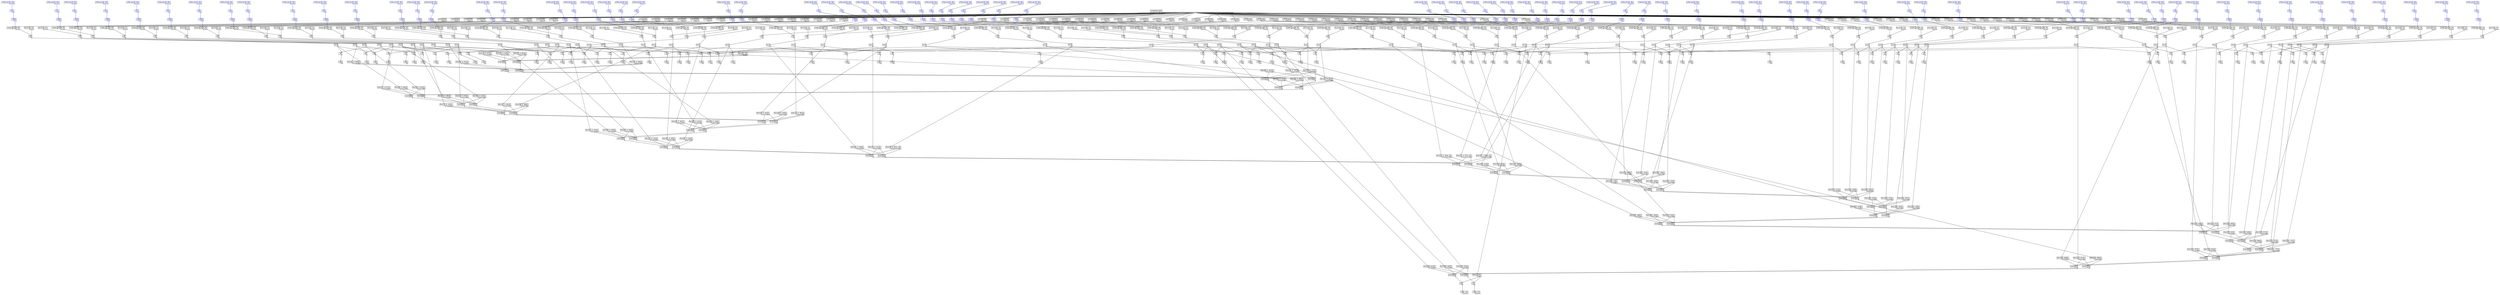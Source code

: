 digraph Anonymous {
graph [splines=false];
node [fontsize=12
     ,fontname="Courier"];
edge [arrowhead=box,arrowsize=0.25];
u_1[shape="plaintext",color="black",label=<<TABLE BORDER="0" CELLBORDER="1"><TR><TD>InFeedback</TD><TD ID="u_1:K_0">20</TD></TR><TR><TD PORT="o_0" ID="u_1:o_0"></TD><TD PORT="o_1" ID="u_1:o_1"></TD><TD PORT="o_2" ID="u_1:o_2"></TD><TD PORT="o_3" ID="u_1:o_3"></TD><TD PORT="o_4" ID="u_1:o_4"></TD><TD PORT="o_5" ID="u_1:o_5"></TD><TD PORT="o_6" ID="u_1:o_6"></TD><TD PORT="o_7" ID="u_1:o_7"></TD><TD PORT="o_8" ID="u_1:o_8"></TD><TD PORT="o_9" ID="u_1:o_9"></TD><TD PORT="o_10" ID="u_1:o_10"></TD><TD PORT="o_11" ID="u_1:o_11"></TD><TD PORT="o_12" ID="u_1:o_12"></TD><TD PORT="o_13" ID="u_1:o_13"></TD><TD PORT="o_14" ID="u_1:o_14"></TD><TD PORT="o_15" ID="u_1:o_15"></TD><TD PORT="o_16" ID="u_1:o_16"></TD><TD PORT="o_17" ID="u_1:o_17"></TD><TD PORT="o_18" ID="u_1:o_18"></TD><TD PORT="o_19" ID="u_1:o_19"></TD><TD PORT="o_20" ID="u_1:o_20"></TD><TD PORT="o_21" ID="u_1:o_21"></TD><TD PORT="o_22" ID="u_1:o_22"></TD><TD PORT="o_23" ID="u_1:o_23"></TD><TD PORT="o_24" ID="u_1:o_24"></TD><TD PORT="o_25" ID="u_1:o_25"></TD><TD PORT="o_26" ID="u_1:o_26"></TD><TD PORT="o_27" ID="u_1:o_27"></TD><TD PORT="o_28" ID="u_1:o_28"></TD><TD PORT="o_29" ID="u_1:o_29"></TD><TD PORT="o_30" ID="u_1:o_30"></TD><TD PORT="o_31" ID="u_1:o_31"></TD><TD PORT="o_32" ID="u_1:o_32"></TD><TD PORT="o_33" ID="u_1:o_33"></TD><TD PORT="o_34" ID="u_1:o_34"></TD><TD PORT="o_35" ID="u_1:o_35"></TD><TD PORT="o_36" ID="u_1:o_36"></TD><TD PORT="o_37" ID="u_1:o_37"></TD><TD PORT="o_38" ID="u_1:o_38"></TD><TD PORT="o_39" ID="u_1:o_39"></TD><TD PORT="o_40" ID="u_1:o_40"></TD><TD PORT="o_41" ID="u_1:o_41"></TD><TD PORT="o_42" ID="u_1:o_42"></TD><TD PORT="o_43" ID="u_1:o_43"></TD><TD PORT="o_44" ID="u_1:o_44"></TD><TD PORT="o_45" ID="u_1:o_45"></TD><TD PORT="o_46" ID="u_1:o_46"></TD><TD PORT="o_47" ID="u_1:o_47"></TD><TD PORT="o_48" ID="u_1:o_48"></TD><TD PORT="o_49" ID="u_1:o_49"></TD><TD PORT="o_50" ID="u_1:o_50"></TD><TD PORT="o_51" ID="u_1:o_51"></TD><TD PORT="o_52" ID="u_1:o_52"></TD><TD PORT="o_53" ID="u_1:o_53"></TD><TD PORT="o_54" ID="u_1:o_54"></TD><TD PORT="o_55" ID="u_1:o_55"></TD><TD PORT="o_56" ID="u_1:o_56"></TD><TD PORT="o_57" ID="u_1:o_57"></TD><TD PORT="o_58" ID="u_1:o_58"></TD><TD PORT="o_59" ID="u_1:o_59"></TD><TD PORT="o_60" ID="u_1:o_60"></TD><TD PORT="o_61" ID="u_1:o_61"></TD><TD PORT="o_62" ID="u_1:o_62"></TD><TD PORT="o_63" ID="u_1:o_63"></TD><TD PORT="o_64" ID="u_1:o_64"></TD><TD PORT="o_65" ID="u_1:o_65"></TD><TD PORT="o_66" ID="u_1:o_66"></TD><TD PORT="o_67" ID="u_1:o_67"></TD><TD PORT="o_68" ID="u_1:o_68"></TD><TD PORT="o_69" ID="u_1:o_69"></TD><TD PORT="o_70" ID="u_1:o_70"></TD><TD PORT="o_71" ID="u_1:o_71"></TD><TD PORT="o_72" ID="u_1:o_72"></TD><TD PORT="o_73" ID="u_1:o_73"></TD><TD PORT="o_74" ID="u_1:o_74"></TD><TD PORT="o_75" ID="u_1:o_75"></TD><TD PORT="o_76" ID="u_1:o_76"></TD><TD PORT="o_77" ID="u_1:o_77"></TD><TD PORT="o_78" ID="u_1:o_78"></TD><TD PORT="o_79" ID="u_1:o_79"></TD></TR></TABLE>>];
u_4[shape="plaintext",color="black",label=<<TABLE BORDER="0" CELLBORDER="1"><TR><TD>LPF</TD><TD PORT="i_0" ID="u_4:i_0"></TD><TD ID="u_4:K_1">2000</TD></TR><TR><TD BORDER="0"></TD><TD BORDER="0"></TD><TD PORT="o_0" ID="u_4:o_0"></TD></TR></TABLE>>];
u_7[shape="plaintext",color="blue",label=<<TABLE BORDER="0" CELLBORDER="1"><TR><TD>LFNoise1</TD><TD ID="u_7:K_0">0.001</TD></TR><TR><TD BORDER="0"></TD><TD PORT="o_0" ID="u_7:o_0"></TD></TR></TABLE>>];
u_8[shape="plaintext",color="blue",label=<<TABLE BORDER="0" CELLBORDER="1"><TR><TD>+</TD><TD PORT="i_0" ID="u_8:i_0"></TD><TD ID="u_8:K_1">1</TD></TR><TR><TD BORDER="0"></TD><TD BORDER="0"></TD><TD PORT="o_0" ID="u_8:o_0"></TD></TR></TABLE>>];
u_10[shape="plaintext",color="blue",label=<<TABLE BORDER="0" CELLBORDER="1"><TR><TD>/</TD><TD PORT="i_0" ID="u_10:i_0"></TD><TD ID="u_10:K_1">80</TD></TR><TR><TD BORDER="0"></TD><TD BORDER="0"></TD><TD PORT="o_0" ID="u_10:o_0"></TD></TR></TABLE>>];
u_12[shape="plaintext",color="black",label=<<TABLE BORDER="0" CELLBORDER="1"><TR><TD>CombL</TD><TD PORT="i_0" ID="u_12:i_0"></TD><TD ID="u_12:K_1">1</TD><TD PORT="i_2" ID="u_12:i_2"></TD><TD ID="u_12:K_3">0.05</TD></TR><TR><TD BORDER="0"></TD><TD BORDER="0"></TD><TD BORDER="0"></TD><TD BORDER="0"></TD><TD PORT="o_0" ID="u_12:o_0"></TD></TR></TABLE>>];
u_14[shape="plaintext",color="black",label=<<TABLE BORDER="0" CELLBORDER="1"><TR><TD>Dust2</TD><TD ID="u_14:K_0">0.01</TD></TR><TR><TD BORDER="0"></TD><TD PORT="o_0" ID="u_14:o_0"></TD></TR></TABLE>>];
u_15[shape="plaintext",color="black",label=<<TABLE BORDER="0" CELLBORDER="1"><TR><TD>+</TD><TD PORT="i_0" ID="u_15:i_0"></TD><TD PORT="i_1" ID="u_15:i_1"></TD></TR><TR><TD BORDER="0"></TD><TD BORDER="0"></TD><TD PORT="o_0" ID="u_15:o_0"></TD></TR></TABLE>>];
u_16[shape="plaintext",color="black",label=<<TABLE BORDER="0" CELLBORDER="1"><TR><TD>Sin</TD><TD PORT="i_0" ID="u_16:i_0"></TD></TR><TR><TD BORDER="0"></TD><TD PORT="o_0" ID="u_16:o_0"></TD></TR></TABLE>>];
u_18[shape="plaintext",color="black",label=<<TABLE BORDER="0" CELLBORDER="1"><TR><TD>LPF</TD><TD PORT="i_0" ID="u_18:i_0"></TD><TD ID="u_18:K_1">2000</TD></TR><TR><TD BORDER="0"></TD><TD BORDER="0"></TD><TD PORT="o_0" ID="u_18:o_0"></TD></TR></TABLE>>];
u_19[shape="plaintext",color="blue",label=<<TABLE BORDER="0" CELLBORDER="1"><TR><TD>LFNoise1</TD><TD ID="u_19:K_0">0.001</TD></TR><TR><TD BORDER="0"></TD><TD PORT="o_0" ID="u_19:o_0"></TD></TR></TABLE>>];
u_20[shape="plaintext",color="blue",label=<<TABLE BORDER="0" CELLBORDER="1"><TR><TD>+</TD><TD PORT="i_0" ID="u_20:i_0"></TD><TD ID="u_20:K_1">1</TD></TR><TR><TD BORDER="0"></TD><TD BORDER="0"></TD><TD PORT="o_0" ID="u_20:o_0"></TD></TR></TABLE>>];
u_21[shape="plaintext",color="blue",label=<<TABLE BORDER="0" CELLBORDER="1"><TR><TD>/</TD><TD PORT="i_0" ID="u_21:i_0"></TD><TD ID="u_21:K_1">80</TD></TR><TR><TD BORDER="0"></TD><TD BORDER="0"></TD><TD PORT="o_0" ID="u_21:o_0"></TD></TR></TABLE>>];
u_22[shape="plaintext",color="black",label=<<TABLE BORDER="0" CELLBORDER="1"><TR><TD>CombL</TD><TD PORT="i_0" ID="u_22:i_0"></TD><TD ID="u_22:K_1">1</TD><TD PORT="i_2" ID="u_22:i_2"></TD><TD ID="u_22:K_3">0.05</TD></TR><TR><TD BORDER="0"></TD><TD BORDER="0"></TD><TD BORDER="0"></TD><TD BORDER="0"></TD><TD PORT="o_0" ID="u_22:o_0"></TD></TR></TABLE>>];
u_23[shape="plaintext",color="black",label=<<TABLE BORDER="0" CELLBORDER="1"><TR><TD>Dust2</TD><TD ID="u_23:K_0">0.01</TD></TR><TR><TD BORDER="0"></TD><TD PORT="o_0" ID="u_23:o_0"></TD></TR></TABLE>>];
u_24[shape="plaintext",color="black",label=<<TABLE BORDER="0" CELLBORDER="1"><TR><TD>+</TD><TD PORT="i_0" ID="u_24:i_0"></TD><TD PORT="i_1" ID="u_24:i_1"></TD></TR><TR><TD BORDER="0"></TD><TD BORDER="0"></TD><TD PORT="o_0" ID="u_24:o_0"></TD></TR></TABLE>>];
u_25[shape="plaintext",color="black",label=<<TABLE BORDER="0" CELLBORDER="1"><TR><TD>Sin</TD><TD PORT="i_0" ID="u_25:i_0"></TD></TR><TR><TD BORDER="0"></TD><TD PORT="o_0" ID="u_25:o_0"></TD></TR></TABLE>>];
u_26[shape="plaintext",color="black",label=<<TABLE BORDER="0" CELLBORDER="1"><TR><TD>-</TD><TD PORT="i_0" ID="u_26:i_0"></TD><TD PORT="i_1" ID="u_26:i_1"></TD></TR><TR><TD BORDER="0"></TD><TD BORDER="0"></TD><TD PORT="o_0" ID="u_26:o_0"></TD></TR></TABLE>>];
u_28[shape="plaintext",color="black",label=<<TABLE BORDER="0" CELLBORDER="1"><TR><TD>/</TD><TD PORT="i_0" ID="u_28:i_0"></TD><TD ID="u_28:K_1">2</TD></TR><TR><TD BORDER="0"></TD><TD BORDER="0"></TD><TD PORT="o_0" ID="u_28:o_0"></TD></TR></TABLE>>];
u_31[shape="plaintext",color="black",label=<<TABLE BORDER="0" CELLBORDER="1"><TR><TD>LPF</TD><TD PORT="i_0" ID="u_31:i_0"></TD><TD ID="u_31:K_1">2000</TD></TR><TR><TD BORDER="0"></TD><TD BORDER="0"></TD><TD PORT="o_0" ID="u_31:o_0"></TD></TR></TABLE>>];
u_32[shape="plaintext",color="blue",label=<<TABLE BORDER="0" CELLBORDER="1"><TR><TD>LFNoise1</TD><TD ID="u_32:K_0">0.001</TD></TR><TR><TD BORDER="0"></TD><TD PORT="o_0" ID="u_32:o_0"></TD></TR></TABLE>>];
u_33[shape="plaintext",color="blue",label=<<TABLE BORDER="0" CELLBORDER="1"><TR><TD>+</TD><TD PORT="i_0" ID="u_33:i_0"></TD><TD ID="u_33:K_1">1</TD></TR><TR><TD BORDER="0"></TD><TD BORDER="0"></TD><TD PORT="o_0" ID="u_33:o_0"></TD></TR></TABLE>>];
u_34[shape="plaintext",color="blue",label=<<TABLE BORDER="0" CELLBORDER="1"><TR><TD>/</TD><TD PORT="i_0" ID="u_34:i_0"></TD><TD ID="u_34:K_1">80</TD></TR><TR><TD BORDER="0"></TD><TD BORDER="0"></TD><TD PORT="o_0" ID="u_34:o_0"></TD></TR></TABLE>>];
u_35[shape="plaintext",color="black",label=<<TABLE BORDER="0" CELLBORDER="1"><TR><TD>CombL</TD><TD PORT="i_0" ID="u_35:i_0"></TD><TD ID="u_35:K_1">1</TD><TD PORT="i_2" ID="u_35:i_2"></TD><TD ID="u_35:K_3">0.05</TD></TR><TR><TD BORDER="0"></TD><TD BORDER="0"></TD><TD BORDER="0"></TD><TD BORDER="0"></TD><TD PORT="o_0" ID="u_35:o_0"></TD></TR></TABLE>>];
u_36[shape="plaintext",color="black",label=<<TABLE BORDER="0" CELLBORDER="1"><TR><TD>Dust2</TD><TD ID="u_36:K_0">0.01</TD></TR><TR><TD BORDER="0"></TD><TD PORT="o_0" ID="u_36:o_0"></TD></TR></TABLE>>];
u_37[shape="plaintext",color="black",label=<<TABLE BORDER="0" CELLBORDER="1"><TR><TD>+</TD><TD PORT="i_0" ID="u_37:i_0"></TD><TD PORT="i_1" ID="u_37:i_1"></TD></TR><TR><TD BORDER="0"></TD><TD BORDER="0"></TD><TD PORT="o_0" ID="u_37:o_0"></TD></TR></TABLE>>];
u_38[shape="plaintext",color="black",label=<<TABLE BORDER="0" CELLBORDER="1"><TR><TD>Sin</TD><TD PORT="i_0" ID="u_38:i_0"></TD></TR><TR><TD BORDER="0"></TD><TD PORT="o_0" ID="u_38:o_0"></TD></TR></TABLE>>];
u_39[shape="plaintext",color="black",label=<<TABLE BORDER="0" CELLBORDER="1"><TR><TD>-</TD><TD PORT="i_0" ID="u_39:i_0"></TD><TD PORT="i_1" ID="u_39:i_1"></TD></TR><TR><TD BORDER="0"></TD><TD BORDER="0"></TD><TD PORT="o_0" ID="u_39:o_0"></TD></TR></TABLE>>];
u_40[shape="plaintext",color="black",label=<<TABLE BORDER="0" CELLBORDER="1"><TR><TD>/</TD><TD PORT="i_0" ID="u_40:i_0"></TD><TD ID="u_40:K_1">2</TD></TR><TR><TD BORDER="0"></TD><TD BORDER="0"></TD><TD PORT="o_0" ID="u_40:o_0"></TD></TR></TABLE>>];
u_43[shape="plaintext",color="black",label=<<TABLE BORDER="0" CELLBORDER="1"><TR><TD>LPF</TD><TD PORT="i_0" ID="u_43:i_0"></TD><TD ID="u_43:K_1">2000</TD></TR><TR><TD BORDER="0"></TD><TD BORDER="0"></TD><TD PORT="o_0" ID="u_43:o_0"></TD></TR></TABLE>>];
u_44[shape="plaintext",color="blue",label=<<TABLE BORDER="0" CELLBORDER="1"><TR><TD>LFNoise1</TD><TD ID="u_44:K_0">0.001</TD></TR><TR><TD BORDER="0"></TD><TD PORT="o_0" ID="u_44:o_0"></TD></TR></TABLE>>];
u_45[shape="plaintext",color="blue",label=<<TABLE BORDER="0" CELLBORDER="1"><TR><TD>+</TD><TD PORT="i_0" ID="u_45:i_0"></TD><TD ID="u_45:K_1">1</TD></TR><TR><TD BORDER="0"></TD><TD BORDER="0"></TD><TD PORT="o_0" ID="u_45:o_0"></TD></TR></TABLE>>];
u_46[shape="plaintext",color="blue",label=<<TABLE BORDER="0" CELLBORDER="1"><TR><TD>/</TD><TD PORT="i_0" ID="u_46:i_0"></TD><TD ID="u_46:K_1">80</TD></TR><TR><TD BORDER="0"></TD><TD BORDER="0"></TD><TD PORT="o_0" ID="u_46:o_0"></TD></TR></TABLE>>];
u_47[shape="plaintext",color="black",label=<<TABLE BORDER="0" CELLBORDER="1"><TR><TD>CombL</TD><TD PORT="i_0" ID="u_47:i_0"></TD><TD ID="u_47:K_1">1</TD><TD PORT="i_2" ID="u_47:i_2"></TD><TD ID="u_47:K_3">0.05</TD></TR><TR><TD BORDER="0"></TD><TD BORDER="0"></TD><TD BORDER="0"></TD><TD BORDER="0"></TD><TD PORT="o_0" ID="u_47:o_0"></TD></TR></TABLE>>];
u_48[shape="plaintext",color="black",label=<<TABLE BORDER="0" CELLBORDER="1"><TR><TD>Dust2</TD><TD ID="u_48:K_0">0.01</TD></TR><TR><TD BORDER="0"></TD><TD PORT="o_0" ID="u_48:o_0"></TD></TR></TABLE>>];
u_49[shape="plaintext",color="black",label=<<TABLE BORDER="0" CELLBORDER="1"><TR><TD>+</TD><TD PORT="i_0" ID="u_49:i_0"></TD><TD PORT="i_1" ID="u_49:i_1"></TD></TR><TR><TD BORDER="0"></TD><TD BORDER="0"></TD><TD PORT="o_0" ID="u_49:o_0"></TD></TR></TABLE>>];
u_50[shape="plaintext",color="black",label=<<TABLE BORDER="0" CELLBORDER="1"><TR><TD>Sin</TD><TD PORT="i_0" ID="u_50:i_0"></TD></TR><TR><TD BORDER="0"></TD><TD PORT="o_0" ID="u_50:o_0"></TD></TR></TABLE>>];
u_51[shape="plaintext",color="black",label=<<TABLE BORDER="0" CELLBORDER="1"><TR><TD>-</TD><TD PORT="i_0" ID="u_51:i_0"></TD><TD PORT="i_1" ID="u_51:i_1"></TD></TR><TR><TD BORDER="0"></TD><TD BORDER="0"></TD><TD PORT="o_0" ID="u_51:o_0"></TD></TR></TABLE>>];
u_52[shape="plaintext",color="black",label=<<TABLE BORDER="0" CELLBORDER="1"><TR><TD>/</TD><TD PORT="i_0" ID="u_52:i_0"></TD><TD ID="u_52:K_1">2</TD></TR><TR><TD BORDER="0"></TD><TD BORDER="0"></TD><TD PORT="o_0" ID="u_52:o_0"></TD></TR></TABLE>>];
u_55[shape="plaintext",color="black",label=<<TABLE BORDER="0" CELLBORDER="1"><TR><TD>LPF</TD><TD PORT="i_0" ID="u_55:i_0"></TD><TD ID="u_55:K_1">2000</TD></TR><TR><TD BORDER="0"></TD><TD BORDER="0"></TD><TD PORT="o_0" ID="u_55:o_0"></TD></TR></TABLE>>];
u_56[shape="plaintext",color="blue",label=<<TABLE BORDER="0" CELLBORDER="1"><TR><TD>LFNoise1</TD><TD ID="u_56:K_0">0.001</TD></TR><TR><TD BORDER="0"></TD><TD PORT="o_0" ID="u_56:o_0"></TD></TR></TABLE>>];
u_57[shape="plaintext",color="blue",label=<<TABLE BORDER="0" CELLBORDER="1"><TR><TD>+</TD><TD PORT="i_0" ID="u_57:i_0"></TD><TD ID="u_57:K_1">1</TD></TR><TR><TD BORDER="0"></TD><TD BORDER="0"></TD><TD PORT="o_0" ID="u_57:o_0"></TD></TR></TABLE>>];
u_58[shape="plaintext",color="blue",label=<<TABLE BORDER="0" CELLBORDER="1"><TR><TD>/</TD><TD PORT="i_0" ID="u_58:i_0"></TD><TD ID="u_58:K_1">80</TD></TR><TR><TD BORDER="0"></TD><TD BORDER="0"></TD><TD PORT="o_0" ID="u_58:o_0"></TD></TR></TABLE>>];
u_59[shape="plaintext",color="black",label=<<TABLE BORDER="0" CELLBORDER="1"><TR><TD>CombL</TD><TD PORT="i_0" ID="u_59:i_0"></TD><TD ID="u_59:K_1">1</TD><TD PORT="i_2" ID="u_59:i_2"></TD><TD ID="u_59:K_3">0.05</TD></TR><TR><TD BORDER="0"></TD><TD BORDER="0"></TD><TD BORDER="0"></TD><TD BORDER="0"></TD><TD PORT="o_0" ID="u_59:o_0"></TD></TR></TABLE>>];
u_60[shape="plaintext",color="black",label=<<TABLE BORDER="0" CELLBORDER="1"><TR><TD>Dust2</TD><TD ID="u_60:K_0">0.01</TD></TR><TR><TD BORDER="0"></TD><TD PORT="o_0" ID="u_60:o_0"></TD></TR></TABLE>>];
u_61[shape="plaintext",color="black",label=<<TABLE BORDER="0" CELLBORDER="1"><TR><TD>+</TD><TD PORT="i_0" ID="u_61:i_0"></TD><TD PORT="i_1" ID="u_61:i_1"></TD></TR><TR><TD BORDER="0"></TD><TD BORDER="0"></TD><TD PORT="o_0" ID="u_61:o_0"></TD></TR></TABLE>>];
u_62[shape="plaintext",color="black",label=<<TABLE BORDER="0" CELLBORDER="1"><TR><TD>Sin</TD><TD PORT="i_0" ID="u_62:i_0"></TD></TR><TR><TD BORDER="0"></TD><TD PORT="o_0" ID="u_62:o_0"></TD></TR></TABLE>>];
u_63[shape="plaintext",color="black",label=<<TABLE BORDER="0" CELLBORDER="1"><TR><TD>-</TD><TD PORT="i_0" ID="u_63:i_0"></TD><TD PORT="i_1" ID="u_63:i_1"></TD></TR><TR><TD BORDER="0"></TD><TD BORDER="0"></TD><TD PORT="o_0" ID="u_63:o_0"></TD></TR></TABLE>>];
u_64[shape="plaintext",color="black",label=<<TABLE BORDER="0" CELLBORDER="1"><TR><TD>/</TD><TD PORT="i_0" ID="u_64:i_0"></TD><TD ID="u_64:K_1">2</TD></TR><TR><TD BORDER="0"></TD><TD BORDER="0"></TD><TD PORT="o_0" ID="u_64:o_0"></TD></TR></TABLE>>];
u_67[shape="plaintext",color="black",label=<<TABLE BORDER="0" CELLBORDER="1"><TR><TD>LPF</TD><TD PORT="i_0" ID="u_67:i_0"></TD><TD ID="u_67:K_1">2000</TD></TR><TR><TD BORDER="0"></TD><TD BORDER="0"></TD><TD PORT="o_0" ID="u_67:o_0"></TD></TR></TABLE>>];
u_68[shape="plaintext",color="blue",label=<<TABLE BORDER="0" CELLBORDER="1"><TR><TD>LFNoise1</TD><TD ID="u_68:K_0">0.001</TD></TR><TR><TD BORDER="0"></TD><TD PORT="o_0" ID="u_68:o_0"></TD></TR></TABLE>>];
u_69[shape="plaintext",color="blue",label=<<TABLE BORDER="0" CELLBORDER="1"><TR><TD>+</TD><TD PORT="i_0" ID="u_69:i_0"></TD><TD ID="u_69:K_1">1</TD></TR><TR><TD BORDER="0"></TD><TD BORDER="0"></TD><TD PORT="o_0" ID="u_69:o_0"></TD></TR></TABLE>>];
u_70[shape="plaintext",color="blue",label=<<TABLE BORDER="0" CELLBORDER="1"><TR><TD>/</TD><TD PORT="i_0" ID="u_70:i_0"></TD><TD ID="u_70:K_1">80</TD></TR><TR><TD BORDER="0"></TD><TD BORDER="0"></TD><TD PORT="o_0" ID="u_70:o_0"></TD></TR></TABLE>>];
u_71[shape="plaintext",color="black",label=<<TABLE BORDER="0" CELLBORDER="1"><TR><TD>CombL</TD><TD PORT="i_0" ID="u_71:i_0"></TD><TD ID="u_71:K_1">1</TD><TD PORT="i_2" ID="u_71:i_2"></TD><TD ID="u_71:K_3">0.05</TD></TR><TR><TD BORDER="0"></TD><TD BORDER="0"></TD><TD BORDER="0"></TD><TD BORDER="0"></TD><TD PORT="o_0" ID="u_71:o_0"></TD></TR></TABLE>>];
u_72[shape="plaintext",color="black",label=<<TABLE BORDER="0" CELLBORDER="1"><TR><TD>Dust2</TD><TD ID="u_72:K_0">0.01</TD></TR><TR><TD BORDER="0"></TD><TD PORT="o_0" ID="u_72:o_0"></TD></TR></TABLE>>];
u_73[shape="plaintext",color="black",label=<<TABLE BORDER="0" CELLBORDER="1"><TR><TD>+</TD><TD PORT="i_0" ID="u_73:i_0"></TD><TD PORT="i_1" ID="u_73:i_1"></TD></TR><TR><TD BORDER="0"></TD><TD BORDER="0"></TD><TD PORT="o_0" ID="u_73:o_0"></TD></TR></TABLE>>];
u_74[shape="plaintext",color="black",label=<<TABLE BORDER="0" CELLBORDER="1"><TR><TD>Sin</TD><TD PORT="i_0" ID="u_74:i_0"></TD></TR><TR><TD BORDER="0"></TD><TD PORT="o_0" ID="u_74:o_0"></TD></TR></TABLE>>];
u_75[shape="plaintext",color="black",label=<<TABLE BORDER="0" CELLBORDER="1"><TR><TD>-</TD><TD PORT="i_0" ID="u_75:i_0"></TD><TD PORT="i_1" ID="u_75:i_1"></TD></TR><TR><TD BORDER="0"></TD><TD BORDER="0"></TD><TD PORT="o_0" ID="u_75:o_0"></TD></TR></TABLE>>];
u_76[shape="plaintext",color="black",label=<<TABLE BORDER="0" CELLBORDER="1"><TR><TD>/</TD><TD PORT="i_0" ID="u_76:i_0"></TD><TD ID="u_76:K_1">2</TD></TR><TR><TD BORDER="0"></TD><TD BORDER="0"></TD><TD PORT="o_0" ID="u_76:o_0"></TD></TR></TABLE>>];
u_79[shape="plaintext",color="black",label=<<TABLE BORDER="0" CELLBORDER="1"><TR><TD>LPF</TD><TD PORT="i_0" ID="u_79:i_0"></TD><TD ID="u_79:K_1">2000</TD></TR><TR><TD BORDER="0"></TD><TD BORDER="0"></TD><TD PORT="o_0" ID="u_79:o_0"></TD></TR></TABLE>>];
u_80[shape="plaintext",color="blue",label=<<TABLE BORDER="0" CELLBORDER="1"><TR><TD>LFNoise1</TD><TD ID="u_80:K_0">0.001</TD></TR><TR><TD BORDER="0"></TD><TD PORT="o_0" ID="u_80:o_0"></TD></TR></TABLE>>];
u_81[shape="plaintext",color="blue",label=<<TABLE BORDER="0" CELLBORDER="1"><TR><TD>+</TD><TD PORT="i_0" ID="u_81:i_0"></TD><TD ID="u_81:K_1">1</TD></TR><TR><TD BORDER="0"></TD><TD BORDER="0"></TD><TD PORT="o_0" ID="u_81:o_0"></TD></TR></TABLE>>];
u_82[shape="plaintext",color="blue",label=<<TABLE BORDER="0" CELLBORDER="1"><TR><TD>/</TD><TD PORT="i_0" ID="u_82:i_0"></TD><TD ID="u_82:K_1">80</TD></TR><TR><TD BORDER="0"></TD><TD BORDER="0"></TD><TD PORT="o_0" ID="u_82:o_0"></TD></TR></TABLE>>];
u_83[shape="plaintext",color="black",label=<<TABLE BORDER="0" CELLBORDER="1"><TR><TD>CombL</TD><TD PORT="i_0" ID="u_83:i_0"></TD><TD ID="u_83:K_1">1</TD><TD PORT="i_2" ID="u_83:i_2"></TD><TD ID="u_83:K_3">0.05</TD></TR><TR><TD BORDER="0"></TD><TD BORDER="0"></TD><TD BORDER="0"></TD><TD BORDER="0"></TD><TD PORT="o_0" ID="u_83:o_0"></TD></TR></TABLE>>];
u_84[shape="plaintext",color="black",label=<<TABLE BORDER="0" CELLBORDER="1"><TR><TD>Dust2</TD><TD ID="u_84:K_0">0.01</TD></TR><TR><TD BORDER="0"></TD><TD PORT="o_0" ID="u_84:o_0"></TD></TR></TABLE>>];
u_85[shape="plaintext",color="black",label=<<TABLE BORDER="0" CELLBORDER="1"><TR><TD>+</TD><TD PORT="i_0" ID="u_85:i_0"></TD><TD PORT="i_1" ID="u_85:i_1"></TD></TR><TR><TD BORDER="0"></TD><TD BORDER="0"></TD><TD PORT="o_0" ID="u_85:o_0"></TD></TR></TABLE>>];
u_86[shape="plaintext",color="black",label=<<TABLE BORDER="0" CELLBORDER="1"><TR><TD>Sin</TD><TD PORT="i_0" ID="u_86:i_0"></TD></TR><TR><TD BORDER="0"></TD><TD PORT="o_0" ID="u_86:o_0"></TD></TR></TABLE>>];
u_87[shape="plaintext",color="black",label=<<TABLE BORDER="0" CELLBORDER="1"><TR><TD>-</TD><TD PORT="i_0" ID="u_87:i_0"></TD><TD PORT="i_1" ID="u_87:i_1"></TD></TR><TR><TD BORDER="0"></TD><TD BORDER="0"></TD><TD PORT="o_0" ID="u_87:o_0"></TD></TR></TABLE>>];
u_88[shape="plaintext",color="black",label=<<TABLE BORDER="0" CELLBORDER="1"><TR><TD>/</TD><TD PORT="i_0" ID="u_88:i_0"></TD><TD ID="u_88:K_1">2</TD></TR><TR><TD BORDER="0"></TD><TD BORDER="0"></TD><TD PORT="o_0" ID="u_88:o_0"></TD></TR></TABLE>>];
u_91[shape="plaintext",color="black",label=<<TABLE BORDER="0" CELLBORDER="1"><TR><TD>LPF</TD><TD PORT="i_0" ID="u_91:i_0"></TD><TD ID="u_91:K_1">2000</TD></TR><TR><TD BORDER="0"></TD><TD BORDER="0"></TD><TD PORT="o_0" ID="u_91:o_0"></TD></TR></TABLE>>];
u_92[shape="plaintext",color="blue",label=<<TABLE BORDER="0" CELLBORDER="1"><TR><TD>LFNoise1</TD><TD ID="u_92:K_0">0.001</TD></TR><TR><TD BORDER="0"></TD><TD PORT="o_0" ID="u_92:o_0"></TD></TR></TABLE>>];
u_93[shape="plaintext",color="blue",label=<<TABLE BORDER="0" CELLBORDER="1"><TR><TD>+</TD><TD PORT="i_0" ID="u_93:i_0"></TD><TD ID="u_93:K_1">1</TD></TR><TR><TD BORDER="0"></TD><TD BORDER="0"></TD><TD PORT="o_0" ID="u_93:o_0"></TD></TR></TABLE>>];
u_94[shape="plaintext",color="blue",label=<<TABLE BORDER="0" CELLBORDER="1"><TR><TD>/</TD><TD PORT="i_0" ID="u_94:i_0"></TD><TD ID="u_94:K_1">80</TD></TR><TR><TD BORDER="0"></TD><TD BORDER="0"></TD><TD PORT="o_0" ID="u_94:o_0"></TD></TR></TABLE>>];
u_95[shape="plaintext",color="black",label=<<TABLE BORDER="0" CELLBORDER="1"><TR><TD>CombL</TD><TD PORT="i_0" ID="u_95:i_0"></TD><TD ID="u_95:K_1">1</TD><TD PORT="i_2" ID="u_95:i_2"></TD><TD ID="u_95:K_3">0.05</TD></TR><TR><TD BORDER="0"></TD><TD BORDER="0"></TD><TD BORDER="0"></TD><TD BORDER="0"></TD><TD PORT="o_0" ID="u_95:o_0"></TD></TR></TABLE>>];
u_96[shape="plaintext",color="black",label=<<TABLE BORDER="0" CELLBORDER="1"><TR><TD>Dust2</TD><TD ID="u_96:K_0">0.01</TD></TR><TR><TD BORDER="0"></TD><TD PORT="o_0" ID="u_96:o_0"></TD></TR></TABLE>>];
u_97[shape="plaintext",color="black",label=<<TABLE BORDER="0" CELLBORDER="1"><TR><TD>+</TD><TD PORT="i_0" ID="u_97:i_0"></TD><TD PORT="i_1" ID="u_97:i_1"></TD></TR><TR><TD BORDER="0"></TD><TD BORDER="0"></TD><TD PORT="o_0" ID="u_97:o_0"></TD></TR></TABLE>>];
u_98[shape="plaintext",color="black",label=<<TABLE BORDER="0" CELLBORDER="1"><TR><TD>Sin</TD><TD PORT="i_0" ID="u_98:i_0"></TD></TR><TR><TD BORDER="0"></TD><TD PORT="o_0" ID="u_98:o_0"></TD></TR></TABLE>>];
u_99[shape="plaintext",color="black",label=<<TABLE BORDER="0" CELLBORDER="1"><TR><TD>-</TD><TD PORT="i_0" ID="u_99:i_0"></TD><TD PORT="i_1" ID="u_99:i_1"></TD></TR><TR><TD BORDER="0"></TD><TD BORDER="0"></TD><TD PORT="o_0" ID="u_99:o_0"></TD></TR></TABLE>>];
u_100[shape="plaintext",color="black",label=<<TABLE BORDER="0" CELLBORDER="1"><TR><TD>/</TD><TD PORT="i_0" ID="u_100:i_0"></TD><TD ID="u_100:K_1">2</TD></TR><TR><TD BORDER="0"></TD><TD BORDER="0"></TD><TD PORT="o_0" ID="u_100:o_0"></TD></TR></TABLE>>];
u_103[shape="plaintext",color="black",label=<<TABLE BORDER="0" CELLBORDER="1"><TR><TD>LPF</TD><TD PORT="i_0" ID="u_103:i_0"></TD><TD ID="u_103:K_1">2000</TD></TR><TR><TD BORDER="0"></TD><TD BORDER="0"></TD><TD PORT="o_0" ID="u_103:o_0"></TD></TR></TABLE>>];
u_104[shape="plaintext",color="blue",label=<<TABLE BORDER="0" CELLBORDER="1"><TR><TD>LFNoise1</TD><TD ID="u_104:K_0">0.001</TD></TR><TR><TD BORDER="0"></TD><TD PORT="o_0" ID="u_104:o_0"></TD></TR></TABLE>>];
u_105[shape="plaintext",color="blue",label=<<TABLE BORDER="0" CELLBORDER="1"><TR><TD>+</TD><TD PORT="i_0" ID="u_105:i_0"></TD><TD ID="u_105:K_1">1</TD></TR><TR><TD BORDER="0"></TD><TD BORDER="0"></TD><TD PORT="o_0" ID="u_105:o_0"></TD></TR></TABLE>>];
u_106[shape="plaintext",color="blue",label=<<TABLE BORDER="0" CELLBORDER="1"><TR><TD>/</TD><TD PORT="i_0" ID="u_106:i_0"></TD><TD ID="u_106:K_1">80</TD></TR><TR><TD BORDER="0"></TD><TD BORDER="0"></TD><TD PORT="o_0" ID="u_106:o_0"></TD></TR></TABLE>>];
u_107[shape="plaintext",color="black",label=<<TABLE BORDER="0" CELLBORDER="1"><TR><TD>CombL</TD><TD PORT="i_0" ID="u_107:i_0"></TD><TD ID="u_107:K_1">1</TD><TD PORT="i_2" ID="u_107:i_2"></TD><TD ID="u_107:K_3">0.05</TD></TR><TR><TD BORDER="0"></TD><TD BORDER="0"></TD><TD BORDER="0"></TD><TD BORDER="0"></TD><TD PORT="o_0" ID="u_107:o_0"></TD></TR></TABLE>>];
u_108[shape="plaintext",color="black",label=<<TABLE BORDER="0" CELLBORDER="1"><TR><TD>Dust2</TD><TD ID="u_108:K_0">0.01</TD></TR><TR><TD BORDER="0"></TD><TD PORT="o_0" ID="u_108:o_0"></TD></TR></TABLE>>];
u_109[shape="plaintext",color="black",label=<<TABLE BORDER="0" CELLBORDER="1"><TR><TD>+</TD><TD PORT="i_0" ID="u_109:i_0"></TD><TD PORT="i_1" ID="u_109:i_1"></TD></TR><TR><TD BORDER="0"></TD><TD BORDER="0"></TD><TD PORT="o_0" ID="u_109:o_0"></TD></TR></TABLE>>];
u_110[shape="plaintext",color="black",label=<<TABLE BORDER="0" CELLBORDER="1"><TR><TD>Sin</TD><TD PORT="i_0" ID="u_110:i_0"></TD></TR><TR><TD BORDER="0"></TD><TD PORT="o_0" ID="u_110:o_0"></TD></TR></TABLE>>];
u_111[shape="plaintext",color="black",label=<<TABLE BORDER="0" CELLBORDER="1"><TR><TD>-</TD><TD PORT="i_0" ID="u_111:i_0"></TD><TD PORT="i_1" ID="u_111:i_1"></TD></TR><TR><TD BORDER="0"></TD><TD BORDER="0"></TD><TD PORT="o_0" ID="u_111:o_0"></TD></TR></TABLE>>];
u_112[shape="plaintext",color="black",label=<<TABLE BORDER="0" CELLBORDER="1"><TR><TD>/</TD><TD PORT="i_0" ID="u_112:i_0"></TD><TD ID="u_112:K_1">2</TD></TR><TR><TD BORDER="0"></TD><TD BORDER="0"></TD><TD PORT="o_0" ID="u_112:o_0"></TD></TR></TABLE>>];
u_115[shape="plaintext",color="black",label=<<TABLE BORDER="0" CELLBORDER="1"><TR><TD>LPF</TD><TD PORT="i_0" ID="u_115:i_0"></TD><TD ID="u_115:K_1">2000</TD></TR><TR><TD BORDER="0"></TD><TD BORDER="0"></TD><TD PORT="o_0" ID="u_115:o_0"></TD></TR></TABLE>>];
u_116[shape="plaintext",color="blue",label=<<TABLE BORDER="0" CELLBORDER="1"><TR><TD>LFNoise1</TD><TD ID="u_116:K_0">0.001</TD></TR><TR><TD BORDER="0"></TD><TD PORT="o_0" ID="u_116:o_0"></TD></TR></TABLE>>];
u_117[shape="plaintext",color="blue",label=<<TABLE BORDER="0" CELLBORDER="1"><TR><TD>+</TD><TD PORT="i_0" ID="u_117:i_0"></TD><TD ID="u_117:K_1">1</TD></TR><TR><TD BORDER="0"></TD><TD BORDER="0"></TD><TD PORT="o_0" ID="u_117:o_0"></TD></TR></TABLE>>];
u_118[shape="plaintext",color="blue",label=<<TABLE BORDER="0" CELLBORDER="1"><TR><TD>/</TD><TD PORT="i_0" ID="u_118:i_0"></TD><TD ID="u_118:K_1">80</TD></TR><TR><TD BORDER="0"></TD><TD BORDER="0"></TD><TD PORT="o_0" ID="u_118:o_0"></TD></TR></TABLE>>];
u_119[shape="plaintext",color="black",label=<<TABLE BORDER="0" CELLBORDER="1"><TR><TD>CombL</TD><TD PORT="i_0" ID="u_119:i_0"></TD><TD ID="u_119:K_1">1</TD><TD PORT="i_2" ID="u_119:i_2"></TD><TD ID="u_119:K_3">0.05</TD></TR><TR><TD BORDER="0"></TD><TD BORDER="0"></TD><TD BORDER="0"></TD><TD BORDER="0"></TD><TD PORT="o_0" ID="u_119:o_0"></TD></TR></TABLE>>];
u_120[shape="plaintext",color="black",label=<<TABLE BORDER="0" CELLBORDER="1"><TR><TD>Dust2</TD><TD ID="u_120:K_0">0.01</TD></TR><TR><TD BORDER="0"></TD><TD PORT="o_0" ID="u_120:o_0"></TD></TR></TABLE>>];
u_121[shape="plaintext",color="black",label=<<TABLE BORDER="0" CELLBORDER="1"><TR><TD>+</TD><TD PORT="i_0" ID="u_121:i_0"></TD><TD PORT="i_1" ID="u_121:i_1"></TD></TR><TR><TD BORDER="0"></TD><TD BORDER="0"></TD><TD PORT="o_0" ID="u_121:o_0"></TD></TR></TABLE>>];
u_122[shape="plaintext",color="black",label=<<TABLE BORDER="0" CELLBORDER="1"><TR><TD>Sin</TD><TD PORT="i_0" ID="u_122:i_0"></TD></TR><TR><TD BORDER="0"></TD><TD PORT="o_0" ID="u_122:o_0"></TD></TR></TABLE>>];
u_123[shape="plaintext",color="black",label=<<TABLE BORDER="0" CELLBORDER="1"><TR><TD>-</TD><TD PORT="i_0" ID="u_123:i_0"></TD><TD PORT="i_1" ID="u_123:i_1"></TD></TR><TR><TD BORDER="0"></TD><TD BORDER="0"></TD><TD PORT="o_0" ID="u_123:o_0"></TD></TR></TABLE>>];
u_124[shape="plaintext",color="black",label=<<TABLE BORDER="0" CELLBORDER="1"><TR><TD>/</TD><TD PORT="i_0" ID="u_124:i_0"></TD><TD ID="u_124:K_1">2</TD></TR><TR><TD BORDER="0"></TD><TD BORDER="0"></TD><TD PORT="o_0" ID="u_124:o_0"></TD></TR></TABLE>>];
u_127[shape="plaintext",color="black",label=<<TABLE BORDER="0" CELLBORDER="1"><TR><TD>LPF</TD><TD PORT="i_0" ID="u_127:i_0"></TD><TD ID="u_127:K_1">2000</TD></TR><TR><TD BORDER="0"></TD><TD BORDER="0"></TD><TD PORT="o_0" ID="u_127:o_0"></TD></TR></TABLE>>];
u_128[shape="plaintext",color="blue",label=<<TABLE BORDER="0" CELLBORDER="1"><TR><TD>LFNoise1</TD><TD ID="u_128:K_0">0.001</TD></TR><TR><TD BORDER="0"></TD><TD PORT="o_0" ID="u_128:o_0"></TD></TR></TABLE>>];
u_129[shape="plaintext",color="blue",label=<<TABLE BORDER="0" CELLBORDER="1"><TR><TD>+</TD><TD PORT="i_0" ID="u_129:i_0"></TD><TD ID="u_129:K_1">1</TD></TR><TR><TD BORDER="0"></TD><TD BORDER="0"></TD><TD PORT="o_0" ID="u_129:o_0"></TD></TR></TABLE>>];
u_130[shape="plaintext",color="blue",label=<<TABLE BORDER="0" CELLBORDER="1"><TR><TD>/</TD><TD PORT="i_0" ID="u_130:i_0"></TD><TD ID="u_130:K_1">80</TD></TR><TR><TD BORDER="0"></TD><TD BORDER="0"></TD><TD PORT="o_0" ID="u_130:o_0"></TD></TR></TABLE>>];
u_131[shape="plaintext",color="black",label=<<TABLE BORDER="0" CELLBORDER="1"><TR><TD>CombL</TD><TD PORT="i_0" ID="u_131:i_0"></TD><TD ID="u_131:K_1">1</TD><TD PORT="i_2" ID="u_131:i_2"></TD><TD ID="u_131:K_3">0.05</TD></TR><TR><TD BORDER="0"></TD><TD BORDER="0"></TD><TD BORDER="0"></TD><TD BORDER="0"></TD><TD PORT="o_0" ID="u_131:o_0"></TD></TR></TABLE>>];
u_132[shape="plaintext",color="black",label=<<TABLE BORDER="0" CELLBORDER="1"><TR><TD>Dust2</TD><TD ID="u_132:K_0">0.01</TD></TR><TR><TD BORDER="0"></TD><TD PORT="o_0" ID="u_132:o_0"></TD></TR></TABLE>>];
u_133[shape="plaintext",color="black",label=<<TABLE BORDER="0" CELLBORDER="1"><TR><TD>+</TD><TD PORT="i_0" ID="u_133:i_0"></TD><TD PORT="i_1" ID="u_133:i_1"></TD></TR><TR><TD BORDER="0"></TD><TD BORDER="0"></TD><TD PORT="o_0" ID="u_133:o_0"></TD></TR></TABLE>>];
u_134[shape="plaintext",color="black",label=<<TABLE BORDER="0" CELLBORDER="1"><TR><TD>Sin</TD><TD PORT="i_0" ID="u_134:i_0"></TD></TR><TR><TD BORDER="0"></TD><TD PORT="o_0" ID="u_134:o_0"></TD></TR></TABLE>>];
u_135[shape="plaintext",color="black",label=<<TABLE BORDER="0" CELLBORDER="1"><TR><TD>-</TD><TD PORT="i_0" ID="u_135:i_0"></TD><TD PORT="i_1" ID="u_135:i_1"></TD></TR><TR><TD BORDER="0"></TD><TD BORDER="0"></TD><TD PORT="o_0" ID="u_135:o_0"></TD></TR></TABLE>>];
u_136[shape="plaintext",color="black",label=<<TABLE BORDER="0" CELLBORDER="1"><TR><TD>/</TD><TD PORT="i_0" ID="u_136:i_0"></TD><TD ID="u_136:K_1">2</TD></TR><TR><TD BORDER="0"></TD><TD BORDER="0"></TD><TD PORT="o_0" ID="u_136:o_0"></TD></TR></TABLE>>];
u_139[shape="plaintext",color="black",label=<<TABLE BORDER="0" CELLBORDER="1"><TR><TD>LPF</TD><TD PORT="i_0" ID="u_139:i_0"></TD><TD ID="u_139:K_1">2000</TD></TR><TR><TD BORDER="0"></TD><TD BORDER="0"></TD><TD PORT="o_0" ID="u_139:o_0"></TD></TR></TABLE>>];
u_140[shape="plaintext",color="blue",label=<<TABLE BORDER="0" CELLBORDER="1"><TR><TD>LFNoise1</TD><TD ID="u_140:K_0">0.001</TD></TR><TR><TD BORDER="0"></TD><TD PORT="o_0" ID="u_140:o_0"></TD></TR></TABLE>>];
u_141[shape="plaintext",color="blue",label=<<TABLE BORDER="0" CELLBORDER="1"><TR><TD>+</TD><TD PORT="i_0" ID="u_141:i_0"></TD><TD ID="u_141:K_1">1</TD></TR><TR><TD BORDER="0"></TD><TD BORDER="0"></TD><TD PORT="o_0" ID="u_141:o_0"></TD></TR></TABLE>>];
u_142[shape="plaintext",color="blue",label=<<TABLE BORDER="0" CELLBORDER="1"><TR><TD>/</TD><TD PORT="i_0" ID="u_142:i_0"></TD><TD ID="u_142:K_1">80</TD></TR><TR><TD BORDER="0"></TD><TD BORDER="0"></TD><TD PORT="o_0" ID="u_142:o_0"></TD></TR></TABLE>>];
u_143[shape="plaintext",color="black",label=<<TABLE BORDER="0" CELLBORDER="1"><TR><TD>CombL</TD><TD PORT="i_0" ID="u_143:i_0"></TD><TD ID="u_143:K_1">1</TD><TD PORT="i_2" ID="u_143:i_2"></TD><TD ID="u_143:K_3">0.05</TD></TR><TR><TD BORDER="0"></TD><TD BORDER="0"></TD><TD BORDER="0"></TD><TD BORDER="0"></TD><TD PORT="o_0" ID="u_143:o_0"></TD></TR></TABLE>>];
u_144[shape="plaintext",color="black",label=<<TABLE BORDER="0" CELLBORDER="1"><TR><TD>Dust2</TD><TD ID="u_144:K_0">0.01</TD></TR><TR><TD BORDER="0"></TD><TD PORT="o_0" ID="u_144:o_0"></TD></TR></TABLE>>];
u_145[shape="plaintext",color="black",label=<<TABLE BORDER="0" CELLBORDER="1"><TR><TD>+</TD><TD PORT="i_0" ID="u_145:i_0"></TD><TD PORT="i_1" ID="u_145:i_1"></TD></TR><TR><TD BORDER="0"></TD><TD BORDER="0"></TD><TD PORT="o_0" ID="u_145:o_0"></TD></TR></TABLE>>];
u_146[shape="plaintext",color="black",label=<<TABLE BORDER="0" CELLBORDER="1"><TR><TD>Sin</TD><TD PORT="i_0" ID="u_146:i_0"></TD></TR><TR><TD BORDER="0"></TD><TD PORT="o_0" ID="u_146:o_0"></TD></TR></TABLE>>];
u_147[shape="plaintext",color="black",label=<<TABLE BORDER="0" CELLBORDER="1"><TR><TD>-</TD><TD PORT="i_0" ID="u_147:i_0"></TD><TD PORT="i_1" ID="u_147:i_1"></TD></TR><TR><TD BORDER="0"></TD><TD BORDER="0"></TD><TD PORT="o_0" ID="u_147:o_0"></TD></TR></TABLE>>];
u_148[shape="plaintext",color="black",label=<<TABLE BORDER="0" CELLBORDER="1"><TR><TD>/</TD><TD PORT="i_0" ID="u_148:i_0"></TD><TD ID="u_148:K_1">2</TD></TR><TR><TD BORDER="0"></TD><TD BORDER="0"></TD><TD PORT="o_0" ID="u_148:o_0"></TD></TR></TABLE>>];
u_151[shape="plaintext",color="black",label=<<TABLE BORDER="0" CELLBORDER="1"><TR><TD>LPF</TD><TD PORT="i_0" ID="u_151:i_0"></TD><TD ID="u_151:K_1">2000</TD></TR><TR><TD BORDER="0"></TD><TD BORDER="0"></TD><TD PORT="o_0" ID="u_151:o_0"></TD></TR></TABLE>>];
u_152[shape="plaintext",color="blue",label=<<TABLE BORDER="0" CELLBORDER="1"><TR><TD>LFNoise1</TD><TD ID="u_152:K_0">0.001</TD></TR><TR><TD BORDER="0"></TD><TD PORT="o_0" ID="u_152:o_0"></TD></TR></TABLE>>];
u_153[shape="plaintext",color="blue",label=<<TABLE BORDER="0" CELLBORDER="1"><TR><TD>+</TD><TD PORT="i_0" ID="u_153:i_0"></TD><TD ID="u_153:K_1">1</TD></TR><TR><TD BORDER="0"></TD><TD BORDER="0"></TD><TD PORT="o_0" ID="u_153:o_0"></TD></TR></TABLE>>];
u_154[shape="plaintext",color="blue",label=<<TABLE BORDER="0" CELLBORDER="1"><TR><TD>/</TD><TD PORT="i_0" ID="u_154:i_0"></TD><TD ID="u_154:K_1">80</TD></TR><TR><TD BORDER="0"></TD><TD BORDER="0"></TD><TD PORT="o_0" ID="u_154:o_0"></TD></TR></TABLE>>];
u_155[shape="plaintext",color="black",label=<<TABLE BORDER="0" CELLBORDER="1"><TR><TD>CombL</TD><TD PORT="i_0" ID="u_155:i_0"></TD><TD ID="u_155:K_1">1</TD><TD PORT="i_2" ID="u_155:i_2"></TD><TD ID="u_155:K_3">0.05</TD></TR><TR><TD BORDER="0"></TD><TD BORDER="0"></TD><TD BORDER="0"></TD><TD BORDER="0"></TD><TD PORT="o_0" ID="u_155:o_0"></TD></TR></TABLE>>];
u_156[shape="plaintext",color="black",label=<<TABLE BORDER="0" CELLBORDER="1"><TR><TD>Dust2</TD><TD ID="u_156:K_0">0.01</TD></TR><TR><TD BORDER="0"></TD><TD PORT="o_0" ID="u_156:o_0"></TD></TR></TABLE>>];
u_157[shape="plaintext",color="black",label=<<TABLE BORDER="0" CELLBORDER="1"><TR><TD>+</TD><TD PORT="i_0" ID="u_157:i_0"></TD><TD PORT="i_1" ID="u_157:i_1"></TD></TR><TR><TD BORDER="0"></TD><TD BORDER="0"></TD><TD PORT="o_0" ID="u_157:o_0"></TD></TR></TABLE>>];
u_158[shape="plaintext",color="black",label=<<TABLE BORDER="0" CELLBORDER="1"><TR><TD>Sin</TD><TD PORT="i_0" ID="u_158:i_0"></TD></TR><TR><TD BORDER="0"></TD><TD PORT="o_0" ID="u_158:o_0"></TD></TR></TABLE>>];
u_159[shape="plaintext",color="black",label=<<TABLE BORDER="0" CELLBORDER="1"><TR><TD>-</TD><TD PORT="i_0" ID="u_159:i_0"></TD><TD PORT="i_1" ID="u_159:i_1"></TD></TR><TR><TD BORDER="0"></TD><TD BORDER="0"></TD><TD PORT="o_0" ID="u_159:o_0"></TD></TR></TABLE>>];
u_160[shape="plaintext",color="black",label=<<TABLE BORDER="0" CELLBORDER="1"><TR><TD>/</TD><TD PORT="i_0" ID="u_160:i_0"></TD><TD ID="u_160:K_1">2</TD></TR><TR><TD BORDER="0"></TD><TD BORDER="0"></TD><TD PORT="o_0" ID="u_160:o_0"></TD></TR></TABLE>>];
u_163[shape="plaintext",color="black",label=<<TABLE BORDER="0" CELLBORDER="1"><TR><TD>LPF</TD><TD PORT="i_0" ID="u_163:i_0"></TD><TD ID="u_163:K_1">2000</TD></TR><TR><TD BORDER="0"></TD><TD BORDER="0"></TD><TD PORT="o_0" ID="u_163:o_0"></TD></TR></TABLE>>];
u_164[shape="plaintext",color="blue",label=<<TABLE BORDER="0" CELLBORDER="1"><TR><TD>LFNoise1</TD><TD ID="u_164:K_0">0.001</TD></TR><TR><TD BORDER="0"></TD><TD PORT="o_0" ID="u_164:o_0"></TD></TR></TABLE>>];
u_165[shape="plaintext",color="blue",label=<<TABLE BORDER="0" CELLBORDER="1"><TR><TD>+</TD><TD PORT="i_0" ID="u_165:i_0"></TD><TD ID="u_165:K_1">1</TD></TR><TR><TD BORDER="0"></TD><TD BORDER="0"></TD><TD PORT="o_0" ID="u_165:o_0"></TD></TR></TABLE>>];
u_166[shape="plaintext",color="blue",label=<<TABLE BORDER="0" CELLBORDER="1"><TR><TD>/</TD><TD PORT="i_0" ID="u_166:i_0"></TD><TD ID="u_166:K_1">80</TD></TR><TR><TD BORDER="0"></TD><TD BORDER="0"></TD><TD PORT="o_0" ID="u_166:o_0"></TD></TR></TABLE>>];
u_167[shape="plaintext",color="black",label=<<TABLE BORDER="0" CELLBORDER="1"><TR><TD>CombL</TD><TD PORT="i_0" ID="u_167:i_0"></TD><TD ID="u_167:K_1">1</TD><TD PORT="i_2" ID="u_167:i_2"></TD><TD ID="u_167:K_3">0.05</TD></TR><TR><TD BORDER="0"></TD><TD BORDER="0"></TD><TD BORDER="0"></TD><TD BORDER="0"></TD><TD PORT="o_0" ID="u_167:o_0"></TD></TR></TABLE>>];
u_168[shape="plaintext",color="black",label=<<TABLE BORDER="0" CELLBORDER="1"><TR><TD>Dust2</TD><TD ID="u_168:K_0">0.01</TD></TR><TR><TD BORDER="0"></TD><TD PORT="o_0" ID="u_168:o_0"></TD></TR></TABLE>>];
u_169[shape="plaintext",color="black",label=<<TABLE BORDER="0" CELLBORDER="1"><TR><TD>+</TD><TD PORT="i_0" ID="u_169:i_0"></TD><TD PORT="i_1" ID="u_169:i_1"></TD></TR><TR><TD BORDER="0"></TD><TD BORDER="0"></TD><TD PORT="o_0" ID="u_169:o_0"></TD></TR></TABLE>>];
u_170[shape="plaintext",color="black",label=<<TABLE BORDER="0" CELLBORDER="1"><TR><TD>Sin</TD><TD PORT="i_0" ID="u_170:i_0"></TD></TR><TR><TD BORDER="0"></TD><TD PORT="o_0" ID="u_170:o_0"></TD></TR></TABLE>>];
u_171[shape="plaintext",color="black",label=<<TABLE BORDER="0" CELLBORDER="1"><TR><TD>-</TD><TD PORT="i_0" ID="u_171:i_0"></TD><TD PORT="i_1" ID="u_171:i_1"></TD></TR><TR><TD BORDER="0"></TD><TD BORDER="0"></TD><TD PORT="o_0" ID="u_171:o_0"></TD></TR></TABLE>>];
u_172[shape="plaintext",color="black",label=<<TABLE BORDER="0" CELLBORDER="1"><TR><TD>/</TD><TD PORT="i_0" ID="u_172:i_0"></TD><TD ID="u_172:K_1">2</TD></TR><TR><TD BORDER="0"></TD><TD BORDER="0"></TD><TD PORT="o_0" ID="u_172:o_0"></TD></TR></TABLE>>];
u_175[shape="plaintext",color="black",label=<<TABLE BORDER="0" CELLBORDER="1"><TR><TD>LPF</TD><TD PORT="i_0" ID="u_175:i_0"></TD><TD ID="u_175:K_1">2000</TD></TR><TR><TD BORDER="0"></TD><TD BORDER="0"></TD><TD PORT="o_0" ID="u_175:o_0"></TD></TR></TABLE>>];
u_176[shape="plaintext",color="blue",label=<<TABLE BORDER="0" CELLBORDER="1"><TR><TD>LFNoise1</TD><TD ID="u_176:K_0">0.001</TD></TR><TR><TD BORDER="0"></TD><TD PORT="o_0" ID="u_176:o_0"></TD></TR></TABLE>>];
u_177[shape="plaintext",color="blue",label=<<TABLE BORDER="0" CELLBORDER="1"><TR><TD>+</TD><TD PORT="i_0" ID="u_177:i_0"></TD><TD ID="u_177:K_1">1</TD></TR><TR><TD BORDER="0"></TD><TD BORDER="0"></TD><TD PORT="o_0" ID="u_177:o_0"></TD></TR></TABLE>>];
u_178[shape="plaintext",color="blue",label=<<TABLE BORDER="0" CELLBORDER="1"><TR><TD>/</TD><TD PORT="i_0" ID="u_178:i_0"></TD><TD ID="u_178:K_1">80</TD></TR><TR><TD BORDER="0"></TD><TD BORDER="0"></TD><TD PORT="o_0" ID="u_178:o_0"></TD></TR></TABLE>>];
u_179[shape="plaintext",color="black",label=<<TABLE BORDER="0" CELLBORDER="1"><TR><TD>CombL</TD><TD PORT="i_0" ID="u_179:i_0"></TD><TD ID="u_179:K_1">1</TD><TD PORT="i_2" ID="u_179:i_2"></TD><TD ID="u_179:K_3">0.05</TD></TR><TR><TD BORDER="0"></TD><TD BORDER="0"></TD><TD BORDER="0"></TD><TD BORDER="0"></TD><TD PORT="o_0" ID="u_179:o_0"></TD></TR></TABLE>>];
u_180[shape="plaintext",color="black",label=<<TABLE BORDER="0" CELLBORDER="1"><TR><TD>Dust2</TD><TD ID="u_180:K_0">0.01</TD></TR><TR><TD BORDER="0"></TD><TD PORT="o_0" ID="u_180:o_0"></TD></TR></TABLE>>];
u_181[shape="plaintext",color="black",label=<<TABLE BORDER="0" CELLBORDER="1"><TR><TD>+</TD><TD PORT="i_0" ID="u_181:i_0"></TD><TD PORT="i_1" ID="u_181:i_1"></TD></TR><TR><TD BORDER="0"></TD><TD BORDER="0"></TD><TD PORT="o_0" ID="u_181:o_0"></TD></TR></TABLE>>];
u_182[shape="plaintext",color="black",label=<<TABLE BORDER="0" CELLBORDER="1"><TR><TD>Sin</TD><TD PORT="i_0" ID="u_182:i_0"></TD></TR><TR><TD BORDER="0"></TD><TD PORT="o_0" ID="u_182:o_0"></TD></TR></TABLE>>];
u_183[shape="plaintext",color="black",label=<<TABLE BORDER="0" CELLBORDER="1"><TR><TD>-</TD><TD PORT="i_0" ID="u_183:i_0"></TD><TD PORT="i_1" ID="u_183:i_1"></TD></TR><TR><TD BORDER="0"></TD><TD BORDER="0"></TD><TD PORT="o_0" ID="u_183:o_0"></TD></TR></TABLE>>];
u_184[shape="plaintext",color="black",label=<<TABLE BORDER="0" CELLBORDER="1"><TR><TD>/</TD><TD PORT="i_0" ID="u_184:i_0"></TD><TD ID="u_184:K_1">2</TD></TR><TR><TD BORDER="0"></TD><TD BORDER="0"></TD><TD PORT="o_0" ID="u_184:o_0"></TD></TR></TABLE>>];
u_187[shape="plaintext",color="black",label=<<TABLE BORDER="0" CELLBORDER="1"><TR><TD>LPF</TD><TD PORT="i_0" ID="u_187:i_0"></TD><TD ID="u_187:K_1">2000</TD></TR><TR><TD BORDER="0"></TD><TD BORDER="0"></TD><TD PORT="o_0" ID="u_187:o_0"></TD></TR></TABLE>>];
u_188[shape="plaintext",color="blue",label=<<TABLE BORDER="0" CELLBORDER="1"><TR><TD>LFNoise1</TD><TD ID="u_188:K_0">0.001</TD></TR><TR><TD BORDER="0"></TD><TD PORT="o_0" ID="u_188:o_0"></TD></TR></TABLE>>];
u_189[shape="plaintext",color="blue",label=<<TABLE BORDER="0" CELLBORDER="1"><TR><TD>+</TD><TD PORT="i_0" ID="u_189:i_0"></TD><TD ID="u_189:K_1">1</TD></TR><TR><TD BORDER="0"></TD><TD BORDER="0"></TD><TD PORT="o_0" ID="u_189:o_0"></TD></TR></TABLE>>];
u_190[shape="plaintext",color="blue",label=<<TABLE BORDER="0" CELLBORDER="1"><TR><TD>/</TD><TD PORT="i_0" ID="u_190:i_0"></TD><TD ID="u_190:K_1">80</TD></TR><TR><TD BORDER="0"></TD><TD BORDER="0"></TD><TD PORT="o_0" ID="u_190:o_0"></TD></TR></TABLE>>];
u_191[shape="plaintext",color="black",label=<<TABLE BORDER="0" CELLBORDER="1"><TR><TD>CombL</TD><TD PORT="i_0" ID="u_191:i_0"></TD><TD ID="u_191:K_1">1</TD><TD PORT="i_2" ID="u_191:i_2"></TD><TD ID="u_191:K_3">0.05</TD></TR><TR><TD BORDER="0"></TD><TD BORDER="0"></TD><TD BORDER="0"></TD><TD BORDER="0"></TD><TD PORT="o_0" ID="u_191:o_0"></TD></TR></TABLE>>];
u_192[shape="plaintext",color="black",label=<<TABLE BORDER="0" CELLBORDER="1"><TR><TD>Dust2</TD><TD ID="u_192:K_0">0.01</TD></TR><TR><TD BORDER="0"></TD><TD PORT="o_0" ID="u_192:o_0"></TD></TR></TABLE>>];
u_193[shape="plaintext",color="black",label=<<TABLE BORDER="0" CELLBORDER="1"><TR><TD>+</TD><TD PORT="i_0" ID="u_193:i_0"></TD><TD PORT="i_1" ID="u_193:i_1"></TD></TR><TR><TD BORDER="0"></TD><TD BORDER="0"></TD><TD PORT="o_0" ID="u_193:o_0"></TD></TR></TABLE>>];
u_194[shape="plaintext",color="black",label=<<TABLE BORDER="0" CELLBORDER="1"><TR><TD>Sin</TD><TD PORT="i_0" ID="u_194:i_0"></TD></TR><TR><TD BORDER="0"></TD><TD PORT="o_0" ID="u_194:o_0"></TD></TR></TABLE>>];
u_195[shape="plaintext",color="black",label=<<TABLE BORDER="0" CELLBORDER="1"><TR><TD>-</TD><TD PORT="i_0" ID="u_195:i_0"></TD><TD PORT="i_1" ID="u_195:i_1"></TD></TR><TR><TD BORDER="0"></TD><TD BORDER="0"></TD><TD PORT="o_0" ID="u_195:o_0"></TD></TR></TABLE>>];
u_196[shape="plaintext",color="black",label=<<TABLE BORDER="0" CELLBORDER="1"><TR><TD>/</TD><TD PORT="i_0" ID="u_196:i_0"></TD><TD ID="u_196:K_1">2</TD></TR><TR><TD BORDER="0"></TD><TD BORDER="0"></TD><TD PORT="o_0" ID="u_196:o_0"></TD></TR></TABLE>>];
u_199[shape="plaintext",color="black",label=<<TABLE BORDER="0" CELLBORDER="1"><TR><TD>LPF</TD><TD PORT="i_0" ID="u_199:i_0"></TD><TD ID="u_199:K_1">2000</TD></TR><TR><TD BORDER="0"></TD><TD BORDER="0"></TD><TD PORT="o_0" ID="u_199:o_0"></TD></TR></TABLE>>];
u_200[shape="plaintext",color="blue",label=<<TABLE BORDER="0" CELLBORDER="1"><TR><TD>LFNoise1</TD><TD ID="u_200:K_0">0.001</TD></TR><TR><TD BORDER="0"></TD><TD PORT="o_0" ID="u_200:o_0"></TD></TR></TABLE>>];
u_201[shape="plaintext",color="blue",label=<<TABLE BORDER="0" CELLBORDER="1"><TR><TD>+</TD><TD PORT="i_0" ID="u_201:i_0"></TD><TD ID="u_201:K_1">1</TD></TR><TR><TD BORDER="0"></TD><TD BORDER="0"></TD><TD PORT="o_0" ID="u_201:o_0"></TD></TR></TABLE>>];
u_202[shape="plaintext",color="blue",label=<<TABLE BORDER="0" CELLBORDER="1"><TR><TD>/</TD><TD PORT="i_0" ID="u_202:i_0"></TD><TD ID="u_202:K_1">80</TD></TR><TR><TD BORDER="0"></TD><TD BORDER="0"></TD><TD PORT="o_0" ID="u_202:o_0"></TD></TR></TABLE>>];
u_203[shape="plaintext",color="black",label=<<TABLE BORDER="0" CELLBORDER="1"><TR><TD>CombL</TD><TD PORT="i_0" ID="u_203:i_0"></TD><TD ID="u_203:K_1">1</TD><TD PORT="i_2" ID="u_203:i_2"></TD><TD ID="u_203:K_3">0.05</TD></TR><TR><TD BORDER="0"></TD><TD BORDER="0"></TD><TD BORDER="0"></TD><TD BORDER="0"></TD><TD PORT="o_0" ID="u_203:o_0"></TD></TR></TABLE>>];
u_204[shape="plaintext",color="black",label=<<TABLE BORDER="0" CELLBORDER="1"><TR><TD>Dust2</TD><TD ID="u_204:K_0">0.01</TD></TR><TR><TD BORDER="0"></TD><TD PORT="o_0" ID="u_204:o_0"></TD></TR></TABLE>>];
u_205[shape="plaintext",color="black",label=<<TABLE BORDER="0" CELLBORDER="1"><TR><TD>+</TD><TD PORT="i_0" ID="u_205:i_0"></TD><TD PORT="i_1" ID="u_205:i_1"></TD></TR><TR><TD BORDER="0"></TD><TD BORDER="0"></TD><TD PORT="o_0" ID="u_205:o_0"></TD></TR></TABLE>>];
u_206[shape="plaintext",color="black",label=<<TABLE BORDER="0" CELLBORDER="1"><TR><TD>Sin</TD><TD PORT="i_0" ID="u_206:i_0"></TD></TR><TR><TD BORDER="0"></TD><TD PORT="o_0" ID="u_206:o_0"></TD></TR></TABLE>>];
u_207[shape="plaintext",color="black",label=<<TABLE BORDER="0" CELLBORDER="1"><TR><TD>-</TD><TD PORT="i_0" ID="u_207:i_0"></TD><TD PORT="i_1" ID="u_207:i_1"></TD></TR><TR><TD BORDER="0"></TD><TD BORDER="0"></TD><TD PORT="o_0" ID="u_207:o_0"></TD></TR></TABLE>>];
u_208[shape="plaintext",color="black",label=<<TABLE BORDER="0" CELLBORDER="1"><TR><TD>/</TD><TD PORT="i_0" ID="u_208:i_0"></TD><TD ID="u_208:K_1">2</TD></TR><TR><TD BORDER="0"></TD><TD BORDER="0"></TD><TD PORT="o_0" ID="u_208:o_0"></TD></TR></TABLE>>];
u_211[shape="plaintext",color="black",label=<<TABLE BORDER="0" CELLBORDER="1"><TR><TD>LPF</TD><TD PORT="i_0" ID="u_211:i_0"></TD><TD ID="u_211:K_1">2000</TD></TR><TR><TD BORDER="0"></TD><TD BORDER="0"></TD><TD PORT="o_0" ID="u_211:o_0"></TD></TR></TABLE>>];
u_212[shape="plaintext",color="blue",label=<<TABLE BORDER="0" CELLBORDER="1"><TR><TD>LFNoise1</TD><TD ID="u_212:K_0">0.001</TD></TR><TR><TD BORDER="0"></TD><TD PORT="o_0" ID="u_212:o_0"></TD></TR></TABLE>>];
u_213[shape="plaintext",color="blue",label=<<TABLE BORDER="0" CELLBORDER="1"><TR><TD>+</TD><TD PORT="i_0" ID="u_213:i_0"></TD><TD ID="u_213:K_1">1</TD></TR><TR><TD BORDER="0"></TD><TD BORDER="0"></TD><TD PORT="o_0" ID="u_213:o_0"></TD></TR></TABLE>>];
u_214[shape="plaintext",color="blue",label=<<TABLE BORDER="0" CELLBORDER="1"><TR><TD>/</TD><TD PORT="i_0" ID="u_214:i_0"></TD><TD ID="u_214:K_1">80</TD></TR><TR><TD BORDER="0"></TD><TD BORDER="0"></TD><TD PORT="o_0" ID="u_214:o_0"></TD></TR></TABLE>>];
u_215[shape="plaintext",color="black",label=<<TABLE BORDER="0" CELLBORDER="1"><TR><TD>CombL</TD><TD PORT="i_0" ID="u_215:i_0"></TD><TD ID="u_215:K_1">1</TD><TD PORT="i_2" ID="u_215:i_2"></TD><TD ID="u_215:K_3">0.05</TD></TR><TR><TD BORDER="0"></TD><TD BORDER="0"></TD><TD BORDER="0"></TD><TD BORDER="0"></TD><TD PORT="o_0" ID="u_215:o_0"></TD></TR></TABLE>>];
u_216[shape="plaintext",color="black",label=<<TABLE BORDER="0" CELLBORDER="1"><TR><TD>Dust2</TD><TD ID="u_216:K_0">0.01</TD></TR><TR><TD BORDER="0"></TD><TD PORT="o_0" ID="u_216:o_0"></TD></TR></TABLE>>];
u_217[shape="plaintext",color="black",label=<<TABLE BORDER="0" CELLBORDER="1"><TR><TD>+</TD><TD PORT="i_0" ID="u_217:i_0"></TD><TD PORT="i_1" ID="u_217:i_1"></TD></TR><TR><TD BORDER="0"></TD><TD BORDER="0"></TD><TD PORT="o_0" ID="u_217:o_0"></TD></TR></TABLE>>];
u_218[shape="plaintext",color="black",label=<<TABLE BORDER="0" CELLBORDER="1"><TR><TD>Sin</TD><TD PORT="i_0" ID="u_218:i_0"></TD></TR><TR><TD BORDER="0"></TD><TD PORT="o_0" ID="u_218:o_0"></TD></TR></TABLE>>];
u_219[shape="plaintext",color="black",label=<<TABLE BORDER="0" CELLBORDER="1"><TR><TD>-</TD><TD PORT="i_0" ID="u_219:i_0"></TD><TD PORT="i_1" ID="u_219:i_1"></TD></TR><TR><TD BORDER="0"></TD><TD BORDER="0"></TD><TD PORT="o_0" ID="u_219:o_0"></TD></TR></TABLE>>];
u_220[shape="plaintext",color="black",label=<<TABLE BORDER="0" CELLBORDER="1"><TR><TD>/</TD><TD PORT="i_0" ID="u_220:i_0"></TD><TD ID="u_220:K_1">2</TD></TR><TR><TD BORDER="0"></TD><TD BORDER="0"></TD><TD PORT="o_0" ID="u_220:o_0"></TD></TR></TABLE>>];
u_223[shape="plaintext",color="black",label=<<TABLE BORDER="0" CELLBORDER="1"><TR><TD>LPF</TD><TD PORT="i_0" ID="u_223:i_0"></TD><TD ID="u_223:K_1">2000</TD></TR><TR><TD BORDER="0"></TD><TD BORDER="0"></TD><TD PORT="o_0" ID="u_223:o_0"></TD></TR></TABLE>>];
u_224[shape="plaintext",color="blue",label=<<TABLE BORDER="0" CELLBORDER="1"><TR><TD>LFNoise1</TD><TD ID="u_224:K_0">0.001</TD></TR><TR><TD BORDER="0"></TD><TD PORT="o_0" ID="u_224:o_0"></TD></TR></TABLE>>];
u_225[shape="plaintext",color="blue",label=<<TABLE BORDER="0" CELLBORDER="1"><TR><TD>+</TD><TD PORT="i_0" ID="u_225:i_0"></TD><TD ID="u_225:K_1">1</TD></TR><TR><TD BORDER="0"></TD><TD BORDER="0"></TD><TD PORT="o_0" ID="u_225:o_0"></TD></TR></TABLE>>];
u_226[shape="plaintext",color="blue",label=<<TABLE BORDER="0" CELLBORDER="1"><TR><TD>/</TD><TD PORT="i_0" ID="u_226:i_0"></TD><TD ID="u_226:K_1">80</TD></TR><TR><TD BORDER="0"></TD><TD BORDER="0"></TD><TD PORT="o_0" ID="u_226:o_0"></TD></TR></TABLE>>];
u_227[shape="plaintext",color="black",label=<<TABLE BORDER="0" CELLBORDER="1"><TR><TD>CombL</TD><TD PORT="i_0" ID="u_227:i_0"></TD><TD ID="u_227:K_1">1</TD><TD PORT="i_2" ID="u_227:i_2"></TD><TD ID="u_227:K_3">0.05</TD></TR><TR><TD BORDER="0"></TD><TD BORDER="0"></TD><TD BORDER="0"></TD><TD BORDER="0"></TD><TD PORT="o_0" ID="u_227:o_0"></TD></TR></TABLE>>];
u_228[shape="plaintext",color="black",label=<<TABLE BORDER="0" CELLBORDER="1"><TR><TD>Dust2</TD><TD ID="u_228:K_0">0.01</TD></TR><TR><TD BORDER="0"></TD><TD PORT="o_0" ID="u_228:o_0"></TD></TR></TABLE>>];
u_229[shape="plaintext",color="black",label=<<TABLE BORDER="0" CELLBORDER="1"><TR><TD>+</TD><TD PORT="i_0" ID="u_229:i_0"></TD><TD PORT="i_1" ID="u_229:i_1"></TD></TR><TR><TD BORDER="0"></TD><TD BORDER="0"></TD><TD PORT="o_0" ID="u_229:o_0"></TD></TR></TABLE>>];
u_230[shape="plaintext",color="black",label=<<TABLE BORDER="0" CELLBORDER="1"><TR><TD>Sin</TD><TD PORT="i_0" ID="u_230:i_0"></TD></TR><TR><TD BORDER="0"></TD><TD PORT="o_0" ID="u_230:o_0"></TD></TR></TABLE>>];
u_231[shape="plaintext",color="black",label=<<TABLE BORDER="0" CELLBORDER="1"><TR><TD>-</TD><TD PORT="i_0" ID="u_231:i_0"></TD><TD PORT="i_1" ID="u_231:i_1"></TD></TR><TR><TD BORDER="0"></TD><TD BORDER="0"></TD><TD PORT="o_0" ID="u_231:o_0"></TD></TR></TABLE>>];
u_232[shape="plaintext",color="black",label=<<TABLE BORDER="0" CELLBORDER="1"><TR><TD>/</TD><TD PORT="i_0" ID="u_232:i_0"></TD><TD ID="u_232:K_1">2</TD></TR><TR><TD BORDER="0"></TD><TD BORDER="0"></TD><TD PORT="o_0" ID="u_232:o_0"></TD></TR></TABLE>>];
u_235[shape="plaintext",color="black",label=<<TABLE BORDER="0" CELLBORDER="1"><TR><TD>LPF</TD><TD PORT="i_0" ID="u_235:i_0"></TD><TD ID="u_235:K_1">2000</TD></TR><TR><TD BORDER="0"></TD><TD BORDER="0"></TD><TD PORT="o_0" ID="u_235:o_0"></TD></TR></TABLE>>];
u_236[shape="plaintext",color="blue",label=<<TABLE BORDER="0" CELLBORDER="1"><TR><TD>LFNoise1</TD><TD ID="u_236:K_0">0.001</TD></TR><TR><TD BORDER="0"></TD><TD PORT="o_0" ID="u_236:o_0"></TD></TR></TABLE>>];
u_237[shape="plaintext",color="blue",label=<<TABLE BORDER="0" CELLBORDER="1"><TR><TD>+</TD><TD PORT="i_0" ID="u_237:i_0"></TD><TD ID="u_237:K_1">1</TD></TR><TR><TD BORDER="0"></TD><TD BORDER="0"></TD><TD PORT="o_0" ID="u_237:o_0"></TD></TR></TABLE>>];
u_238[shape="plaintext",color="blue",label=<<TABLE BORDER="0" CELLBORDER="1"><TR><TD>/</TD><TD PORT="i_0" ID="u_238:i_0"></TD><TD ID="u_238:K_1">80</TD></TR><TR><TD BORDER="0"></TD><TD BORDER="0"></TD><TD PORT="o_0" ID="u_238:o_0"></TD></TR></TABLE>>];
u_239[shape="plaintext",color="black",label=<<TABLE BORDER="0" CELLBORDER="1"><TR><TD>CombL</TD><TD PORT="i_0" ID="u_239:i_0"></TD><TD ID="u_239:K_1">1</TD><TD PORT="i_2" ID="u_239:i_2"></TD><TD ID="u_239:K_3">0.05</TD></TR><TR><TD BORDER="0"></TD><TD BORDER="0"></TD><TD BORDER="0"></TD><TD BORDER="0"></TD><TD PORT="o_0" ID="u_239:o_0"></TD></TR></TABLE>>];
u_240[shape="plaintext",color="black",label=<<TABLE BORDER="0" CELLBORDER="1"><TR><TD>Dust2</TD><TD ID="u_240:K_0">0.01</TD></TR><TR><TD BORDER="0"></TD><TD PORT="o_0" ID="u_240:o_0"></TD></TR></TABLE>>];
u_241[shape="plaintext",color="black",label=<<TABLE BORDER="0" CELLBORDER="1"><TR><TD>+</TD><TD PORT="i_0" ID="u_241:i_0"></TD><TD PORT="i_1" ID="u_241:i_1"></TD></TR><TR><TD BORDER="0"></TD><TD BORDER="0"></TD><TD PORT="o_0" ID="u_241:o_0"></TD></TR></TABLE>>];
u_242[shape="plaintext",color="black",label=<<TABLE BORDER="0" CELLBORDER="1"><TR><TD>Sin</TD><TD PORT="i_0" ID="u_242:i_0"></TD></TR><TR><TD BORDER="0"></TD><TD PORT="o_0" ID="u_242:o_0"></TD></TR></TABLE>>];
u_243[shape="plaintext",color="black",label=<<TABLE BORDER="0" CELLBORDER="1"><TR><TD>-</TD><TD PORT="i_0" ID="u_243:i_0"></TD><TD PORT="i_1" ID="u_243:i_1"></TD></TR><TR><TD BORDER="0"></TD><TD BORDER="0"></TD><TD PORT="o_0" ID="u_243:o_0"></TD></TR></TABLE>>];
u_244[shape="plaintext",color="black",label=<<TABLE BORDER="0" CELLBORDER="1"><TR><TD>/</TD><TD PORT="i_0" ID="u_244:i_0"></TD><TD ID="u_244:K_1">2</TD></TR><TR><TD BORDER="0"></TD><TD BORDER="0"></TD><TD PORT="o_0" ID="u_244:o_0"></TD></TR></TABLE>>];
u_247[shape="plaintext",color="black",label=<<TABLE BORDER="0" CELLBORDER="1"><TR><TD>LPF</TD><TD PORT="i_0" ID="u_247:i_0"></TD><TD ID="u_247:K_1">2000</TD></TR><TR><TD BORDER="0"></TD><TD BORDER="0"></TD><TD PORT="o_0" ID="u_247:o_0"></TD></TR></TABLE>>];
u_248[shape="plaintext",color="blue",label=<<TABLE BORDER="0" CELLBORDER="1"><TR><TD>LFNoise1</TD><TD ID="u_248:K_0">0.001</TD></TR><TR><TD BORDER="0"></TD><TD PORT="o_0" ID="u_248:o_0"></TD></TR></TABLE>>];
u_249[shape="plaintext",color="blue",label=<<TABLE BORDER="0" CELLBORDER="1"><TR><TD>+</TD><TD PORT="i_0" ID="u_249:i_0"></TD><TD ID="u_249:K_1">1</TD></TR><TR><TD BORDER="0"></TD><TD BORDER="0"></TD><TD PORT="o_0" ID="u_249:o_0"></TD></TR></TABLE>>];
u_250[shape="plaintext",color="blue",label=<<TABLE BORDER="0" CELLBORDER="1"><TR><TD>/</TD><TD PORT="i_0" ID="u_250:i_0"></TD><TD ID="u_250:K_1">80</TD></TR><TR><TD BORDER="0"></TD><TD BORDER="0"></TD><TD PORT="o_0" ID="u_250:o_0"></TD></TR></TABLE>>];
u_251[shape="plaintext",color="black",label=<<TABLE BORDER="0" CELLBORDER="1"><TR><TD>CombL</TD><TD PORT="i_0" ID="u_251:i_0"></TD><TD ID="u_251:K_1">1</TD><TD PORT="i_2" ID="u_251:i_2"></TD><TD ID="u_251:K_3">0.05</TD></TR><TR><TD BORDER="0"></TD><TD BORDER="0"></TD><TD BORDER="0"></TD><TD BORDER="0"></TD><TD PORT="o_0" ID="u_251:o_0"></TD></TR></TABLE>>];
u_252[shape="plaintext",color="black",label=<<TABLE BORDER="0" CELLBORDER="1"><TR><TD>Dust2</TD><TD ID="u_252:K_0">0.01</TD></TR><TR><TD BORDER="0"></TD><TD PORT="o_0" ID="u_252:o_0"></TD></TR></TABLE>>];
u_253[shape="plaintext",color="black",label=<<TABLE BORDER="0" CELLBORDER="1"><TR><TD>+</TD><TD PORT="i_0" ID="u_253:i_0"></TD><TD PORT="i_1" ID="u_253:i_1"></TD></TR><TR><TD BORDER="0"></TD><TD BORDER="0"></TD><TD PORT="o_0" ID="u_253:o_0"></TD></TR></TABLE>>];
u_254[shape="plaintext",color="black",label=<<TABLE BORDER="0" CELLBORDER="1"><TR><TD>Sin</TD><TD PORT="i_0" ID="u_254:i_0"></TD></TR><TR><TD BORDER="0"></TD><TD PORT="o_0" ID="u_254:o_0"></TD></TR></TABLE>>];
u_255[shape="plaintext",color="black",label=<<TABLE BORDER="0" CELLBORDER="1"><TR><TD>-</TD><TD PORT="i_0" ID="u_255:i_0"></TD><TD PORT="i_1" ID="u_255:i_1"></TD></TR><TR><TD BORDER="0"></TD><TD BORDER="0"></TD><TD PORT="o_0" ID="u_255:o_0"></TD></TR></TABLE>>];
u_256[shape="plaintext",color="black",label=<<TABLE BORDER="0" CELLBORDER="1"><TR><TD>/</TD><TD PORT="i_0" ID="u_256:i_0"></TD><TD ID="u_256:K_1">2</TD></TR><TR><TD BORDER="0"></TD><TD BORDER="0"></TD><TD PORT="o_0" ID="u_256:o_0"></TD></TR></TABLE>>];
u_259[shape="plaintext",color="black",label=<<TABLE BORDER="0" CELLBORDER="1"><TR><TD>LPF</TD><TD PORT="i_0" ID="u_259:i_0"></TD><TD ID="u_259:K_1">2000</TD></TR><TR><TD BORDER="0"></TD><TD BORDER="0"></TD><TD PORT="o_0" ID="u_259:o_0"></TD></TR></TABLE>>];
u_260[shape="plaintext",color="blue",label=<<TABLE BORDER="0" CELLBORDER="1"><TR><TD>LFNoise1</TD><TD ID="u_260:K_0">0.001</TD></TR><TR><TD BORDER="0"></TD><TD PORT="o_0" ID="u_260:o_0"></TD></TR></TABLE>>];
u_261[shape="plaintext",color="blue",label=<<TABLE BORDER="0" CELLBORDER="1"><TR><TD>+</TD><TD PORT="i_0" ID="u_261:i_0"></TD><TD ID="u_261:K_1">1</TD></TR><TR><TD BORDER="0"></TD><TD BORDER="0"></TD><TD PORT="o_0" ID="u_261:o_0"></TD></TR></TABLE>>];
u_262[shape="plaintext",color="blue",label=<<TABLE BORDER="0" CELLBORDER="1"><TR><TD>/</TD><TD PORT="i_0" ID="u_262:i_0"></TD><TD ID="u_262:K_1">80</TD></TR><TR><TD BORDER="0"></TD><TD BORDER="0"></TD><TD PORT="o_0" ID="u_262:o_0"></TD></TR></TABLE>>];
u_263[shape="plaintext",color="black",label=<<TABLE BORDER="0" CELLBORDER="1"><TR><TD>CombL</TD><TD PORT="i_0" ID="u_263:i_0"></TD><TD ID="u_263:K_1">1</TD><TD PORT="i_2" ID="u_263:i_2"></TD><TD ID="u_263:K_3">0.05</TD></TR><TR><TD BORDER="0"></TD><TD BORDER="0"></TD><TD BORDER="0"></TD><TD BORDER="0"></TD><TD PORT="o_0" ID="u_263:o_0"></TD></TR></TABLE>>];
u_264[shape="plaintext",color="black",label=<<TABLE BORDER="0" CELLBORDER="1"><TR><TD>Dust2</TD><TD ID="u_264:K_0">0.01</TD></TR><TR><TD BORDER="0"></TD><TD PORT="o_0" ID="u_264:o_0"></TD></TR></TABLE>>];
u_265[shape="plaintext",color="black",label=<<TABLE BORDER="0" CELLBORDER="1"><TR><TD>+</TD><TD PORT="i_0" ID="u_265:i_0"></TD><TD PORT="i_1" ID="u_265:i_1"></TD></TR><TR><TD BORDER="0"></TD><TD BORDER="0"></TD><TD PORT="o_0" ID="u_265:o_0"></TD></TR></TABLE>>];
u_266[shape="plaintext",color="black",label=<<TABLE BORDER="0" CELLBORDER="1"><TR><TD>Sin</TD><TD PORT="i_0" ID="u_266:i_0"></TD></TR><TR><TD BORDER="0"></TD><TD PORT="o_0" ID="u_266:o_0"></TD></TR></TABLE>>];
u_267[shape="plaintext",color="black",label=<<TABLE BORDER="0" CELLBORDER="1"><TR><TD>-</TD><TD PORT="i_0" ID="u_267:i_0"></TD><TD PORT="i_1" ID="u_267:i_1"></TD></TR><TR><TD BORDER="0"></TD><TD BORDER="0"></TD><TD PORT="o_0" ID="u_267:o_0"></TD></TR></TABLE>>];
u_268[shape="plaintext",color="black",label=<<TABLE BORDER="0" CELLBORDER="1"><TR><TD>/</TD><TD PORT="i_0" ID="u_268:i_0"></TD><TD ID="u_268:K_1">2</TD></TR><TR><TD BORDER="0"></TD><TD BORDER="0"></TD><TD PORT="o_0" ID="u_268:o_0"></TD></TR></TABLE>>];
u_271[shape="plaintext",color="black",label=<<TABLE BORDER="0" CELLBORDER="1"><TR><TD>LPF</TD><TD PORT="i_0" ID="u_271:i_0"></TD><TD ID="u_271:K_1">2000</TD></TR><TR><TD BORDER="0"></TD><TD BORDER="0"></TD><TD PORT="o_0" ID="u_271:o_0"></TD></TR></TABLE>>];
u_272[shape="plaintext",color="blue",label=<<TABLE BORDER="0" CELLBORDER="1"><TR><TD>LFNoise1</TD><TD ID="u_272:K_0">0.001</TD></TR><TR><TD BORDER="0"></TD><TD PORT="o_0" ID="u_272:o_0"></TD></TR></TABLE>>];
u_273[shape="plaintext",color="blue",label=<<TABLE BORDER="0" CELLBORDER="1"><TR><TD>+</TD><TD PORT="i_0" ID="u_273:i_0"></TD><TD ID="u_273:K_1">1</TD></TR><TR><TD BORDER="0"></TD><TD BORDER="0"></TD><TD PORT="o_0" ID="u_273:o_0"></TD></TR></TABLE>>];
u_274[shape="plaintext",color="blue",label=<<TABLE BORDER="0" CELLBORDER="1"><TR><TD>/</TD><TD PORT="i_0" ID="u_274:i_0"></TD><TD ID="u_274:K_1">80</TD></TR><TR><TD BORDER="0"></TD><TD BORDER="0"></TD><TD PORT="o_0" ID="u_274:o_0"></TD></TR></TABLE>>];
u_275[shape="plaintext",color="black",label=<<TABLE BORDER="0" CELLBORDER="1"><TR><TD>CombL</TD><TD PORT="i_0" ID="u_275:i_0"></TD><TD ID="u_275:K_1">1</TD><TD PORT="i_2" ID="u_275:i_2"></TD><TD ID="u_275:K_3">0.05</TD></TR><TR><TD BORDER="0"></TD><TD BORDER="0"></TD><TD BORDER="0"></TD><TD BORDER="0"></TD><TD PORT="o_0" ID="u_275:o_0"></TD></TR></TABLE>>];
u_276[shape="plaintext",color="black",label=<<TABLE BORDER="0" CELLBORDER="1"><TR><TD>Dust2</TD><TD ID="u_276:K_0">0.01</TD></TR><TR><TD BORDER="0"></TD><TD PORT="o_0" ID="u_276:o_0"></TD></TR></TABLE>>];
u_277[shape="plaintext",color="black",label=<<TABLE BORDER="0" CELLBORDER="1"><TR><TD>+</TD><TD PORT="i_0" ID="u_277:i_0"></TD><TD PORT="i_1" ID="u_277:i_1"></TD></TR><TR><TD BORDER="0"></TD><TD BORDER="0"></TD><TD PORT="o_0" ID="u_277:o_0"></TD></TR></TABLE>>];
u_278[shape="plaintext",color="black",label=<<TABLE BORDER="0" CELLBORDER="1"><TR><TD>Sin</TD><TD PORT="i_0" ID="u_278:i_0"></TD></TR><TR><TD BORDER="0"></TD><TD PORT="o_0" ID="u_278:o_0"></TD></TR></TABLE>>];
u_279[shape="plaintext",color="black",label=<<TABLE BORDER="0" CELLBORDER="1"><TR><TD>-</TD><TD PORT="i_0" ID="u_279:i_0"></TD><TD PORT="i_1" ID="u_279:i_1"></TD></TR><TR><TD BORDER="0"></TD><TD BORDER="0"></TD><TD PORT="o_0" ID="u_279:o_0"></TD></TR></TABLE>>];
u_280[shape="plaintext",color="black",label=<<TABLE BORDER="0" CELLBORDER="1"><TR><TD>/</TD><TD PORT="i_0" ID="u_280:i_0"></TD><TD ID="u_280:K_1">2</TD></TR><TR><TD BORDER="0"></TD><TD BORDER="0"></TD><TD PORT="o_0" ID="u_280:o_0"></TD></TR></TABLE>>];
u_283[shape="plaintext",color="black",label=<<TABLE BORDER="0" CELLBORDER="1"><TR><TD>LPF</TD><TD PORT="i_0" ID="u_283:i_0"></TD><TD ID="u_283:K_1">2000</TD></TR><TR><TD BORDER="0"></TD><TD BORDER="0"></TD><TD PORT="o_0" ID="u_283:o_0"></TD></TR></TABLE>>];
u_284[shape="plaintext",color="blue",label=<<TABLE BORDER="0" CELLBORDER="1"><TR><TD>LFNoise1</TD><TD ID="u_284:K_0">0.001</TD></TR><TR><TD BORDER="0"></TD><TD PORT="o_0" ID="u_284:o_0"></TD></TR></TABLE>>];
u_285[shape="plaintext",color="blue",label=<<TABLE BORDER="0" CELLBORDER="1"><TR><TD>+</TD><TD PORT="i_0" ID="u_285:i_0"></TD><TD ID="u_285:K_1">1</TD></TR><TR><TD BORDER="0"></TD><TD BORDER="0"></TD><TD PORT="o_0" ID="u_285:o_0"></TD></TR></TABLE>>];
u_286[shape="plaintext",color="blue",label=<<TABLE BORDER="0" CELLBORDER="1"><TR><TD>/</TD><TD PORT="i_0" ID="u_286:i_0"></TD><TD ID="u_286:K_1">80</TD></TR><TR><TD BORDER="0"></TD><TD BORDER="0"></TD><TD PORT="o_0" ID="u_286:o_0"></TD></TR></TABLE>>];
u_287[shape="plaintext",color="black",label=<<TABLE BORDER="0" CELLBORDER="1"><TR><TD>CombL</TD><TD PORT="i_0" ID="u_287:i_0"></TD><TD ID="u_287:K_1">1</TD><TD PORT="i_2" ID="u_287:i_2"></TD><TD ID="u_287:K_3">0.05</TD></TR><TR><TD BORDER="0"></TD><TD BORDER="0"></TD><TD BORDER="0"></TD><TD BORDER="0"></TD><TD PORT="o_0" ID="u_287:o_0"></TD></TR></TABLE>>];
u_288[shape="plaintext",color="black",label=<<TABLE BORDER="0" CELLBORDER="1"><TR><TD>Dust2</TD><TD ID="u_288:K_0">0.01</TD></TR><TR><TD BORDER="0"></TD><TD PORT="o_0" ID="u_288:o_0"></TD></TR></TABLE>>];
u_289[shape="plaintext",color="black",label=<<TABLE BORDER="0" CELLBORDER="1"><TR><TD>+</TD><TD PORT="i_0" ID="u_289:i_0"></TD><TD PORT="i_1" ID="u_289:i_1"></TD></TR><TR><TD BORDER="0"></TD><TD BORDER="0"></TD><TD PORT="o_0" ID="u_289:o_0"></TD></TR></TABLE>>];
u_290[shape="plaintext",color="black",label=<<TABLE BORDER="0" CELLBORDER="1"><TR><TD>Sin</TD><TD PORT="i_0" ID="u_290:i_0"></TD></TR><TR><TD BORDER="0"></TD><TD PORT="o_0" ID="u_290:o_0"></TD></TR></TABLE>>];
u_291[shape="plaintext",color="black",label=<<TABLE BORDER="0" CELLBORDER="1"><TR><TD>-</TD><TD PORT="i_0" ID="u_291:i_0"></TD><TD PORT="i_1" ID="u_291:i_1"></TD></TR><TR><TD BORDER="0"></TD><TD BORDER="0"></TD><TD PORT="o_0" ID="u_291:o_0"></TD></TR></TABLE>>];
u_292[shape="plaintext",color="black",label=<<TABLE BORDER="0" CELLBORDER="1"><TR><TD>/</TD><TD PORT="i_0" ID="u_292:i_0"></TD><TD ID="u_292:K_1">2</TD></TR><TR><TD BORDER="0"></TD><TD BORDER="0"></TD><TD PORT="o_0" ID="u_292:o_0"></TD></TR></TABLE>>];
u_295[shape="plaintext",color="black",label=<<TABLE BORDER="0" CELLBORDER="1"><TR><TD>LPF</TD><TD PORT="i_0" ID="u_295:i_0"></TD><TD ID="u_295:K_1">2000</TD></TR><TR><TD BORDER="0"></TD><TD BORDER="0"></TD><TD PORT="o_0" ID="u_295:o_0"></TD></TR></TABLE>>];
u_296[shape="plaintext",color="blue",label=<<TABLE BORDER="0" CELLBORDER="1"><TR><TD>LFNoise1</TD><TD ID="u_296:K_0">0.001</TD></TR><TR><TD BORDER="0"></TD><TD PORT="o_0" ID="u_296:o_0"></TD></TR></TABLE>>];
u_297[shape="plaintext",color="blue",label=<<TABLE BORDER="0" CELLBORDER="1"><TR><TD>+</TD><TD PORT="i_0" ID="u_297:i_0"></TD><TD ID="u_297:K_1">1</TD></TR><TR><TD BORDER="0"></TD><TD BORDER="0"></TD><TD PORT="o_0" ID="u_297:o_0"></TD></TR></TABLE>>];
u_298[shape="plaintext",color="blue",label=<<TABLE BORDER="0" CELLBORDER="1"><TR><TD>/</TD><TD PORT="i_0" ID="u_298:i_0"></TD><TD ID="u_298:K_1">80</TD></TR><TR><TD BORDER="0"></TD><TD BORDER="0"></TD><TD PORT="o_0" ID="u_298:o_0"></TD></TR></TABLE>>];
u_299[shape="plaintext",color="black",label=<<TABLE BORDER="0" CELLBORDER="1"><TR><TD>CombL</TD><TD PORT="i_0" ID="u_299:i_0"></TD><TD ID="u_299:K_1">1</TD><TD PORT="i_2" ID="u_299:i_2"></TD><TD ID="u_299:K_3">0.05</TD></TR><TR><TD BORDER="0"></TD><TD BORDER="0"></TD><TD BORDER="0"></TD><TD BORDER="0"></TD><TD PORT="o_0" ID="u_299:o_0"></TD></TR></TABLE>>];
u_300[shape="plaintext",color="black",label=<<TABLE BORDER="0" CELLBORDER="1"><TR><TD>Dust2</TD><TD ID="u_300:K_0">0.01</TD></TR><TR><TD BORDER="0"></TD><TD PORT="o_0" ID="u_300:o_0"></TD></TR></TABLE>>];
u_301[shape="plaintext",color="black",label=<<TABLE BORDER="0" CELLBORDER="1"><TR><TD>+</TD><TD PORT="i_0" ID="u_301:i_0"></TD><TD PORT="i_1" ID="u_301:i_1"></TD></TR><TR><TD BORDER="0"></TD><TD BORDER="0"></TD><TD PORT="o_0" ID="u_301:o_0"></TD></TR></TABLE>>];
u_302[shape="plaintext",color="black",label=<<TABLE BORDER="0" CELLBORDER="1"><TR><TD>Sin</TD><TD PORT="i_0" ID="u_302:i_0"></TD></TR><TR><TD BORDER="0"></TD><TD PORT="o_0" ID="u_302:o_0"></TD></TR></TABLE>>];
u_303[shape="plaintext",color="black",label=<<TABLE BORDER="0" CELLBORDER="1"><TR><TD>-</TD><TD PORT="i_0" ID="u_303:i_0"></TD><TD PORT="i_1" ID="u_303:i_1"></TD></TR><TR><TD BORDER="0"></TD><TD BORDER="0"></TD><TD PORT="o_0" ID="u_303:o_0"></TD></TR></TABLE>>];
u_304[shape="plaintext",color="black",label=<<TABLE BORDER="0" CELLBORDER="1"><TR><TD>/</TD><TD PORT="i_0" ID="u_304:i_0"></TD><TD ID="u_304:K_1">2</TD></TR><TR><TD BORDER="0"></TD><TD BORDER="0"></TD><TD PORT="o_0" ID="u_304:o_0"></TD></TR></TABLE>>];
u_307[shape="plaintext",color="black",label=<<TABLE BORDER="0" CELLBORDER="1"><TR><TD>LPF</TD><TD PORT="i_0" ID="u_307:i_0"></TD><TD ID="u_307:K_1">2000</TD></TR><TR><TD BORDER="0"></TD><TD BORDER="0"></TD><TD PORT="o_0" ID="u_307:o_0"></TD></TR></TABLE>>];
u_308[shape="plaintext",color="blue",label=<<TABLE BORDER="0" CELLBORDER="1"><TR><TD>LFNoise1</TD><TD ID="u_308:K_0">0.001</TD></TR><TR><TD BORDER="0"></TD><TD PORT="o_0" ID="u_308:o_0"></TD></TR></TABLE>>];
u_309[shape="plaintext",color="blue",label=<<TABLE BORDER="0" CELLBORDER="1"><TR><TD>+</TD><TD PORT="i_0" ID="u_309:i_0"></TD><TD ID="u_309:K_1">1</TD></TR><TR><TD BORDER="0"></TD><TD BORDER="0"></TD><TD PORT="o_0" ID="u_309:o_0"></TD></TR></TABLE>>];
u_310[shape="plaintext",color="blue",label=<<TABLE BORDER="0" CELLBORDER="1"><TR><TD>/</TD><TD PORT="i_0" ID="u_310:i_0"></TD><TD ID="u_310:K_1">80</TD></TR><TR><TD BORDER="0"></TD><TD BORDER="0"></TD><TD PORT="o_0" ID="u_310:o_0"></TD></TR></TABLE>>];
u_311[shape="plaintext",color="black",label=<<TABLE BORDER="0" CELLBORDER="1"><TR><TD>CombL</TD><TD PORT="i_0" ID="u_311:i_0"></TD><TD ID="u_311:K_1">1</TD><TD PORT="i_2" ID="u_311:i_2"></TD><TD ID="u_311:K_3">0.05</TD></TR><TR><TD BORDER="0"></TD><TD BORDER="0"></TD><TD BORDER="0"></TD><TD BORDER="0"></TD><TD PORT="o_0" ID="u_311:o_0"></TD></TR></TABLE>>];
u_312[shape="plaintext",color="black",label=<<TABLE BORDER="0" CELLBORDER="1"><TR><TD>Dust2</TD><TD ID="u_312:K_0">0.01</TD></TR><TR><TD BORDER="0"></TD><TD PORT="o_0" ID="u_312:o_0"></TD></TR></TABLE>>];
u_313[shape="plaintext",color="black",label=<<TABLE BORDER="0" CELLBORDER="1"><TR><TD>+</TD><TD PORT="i_0" ID="u_313:i_0"></TD><TD PORT="i_1" ID="u_313:i_1"></TD></TR><TR><TD BORDER="0"></TD><TD BORDER="0"></TD><TD PORT="o_0" ID="u_313:o_0"></TD></TR></TABLE>>];
u_314[shape="plaintext",color="black",label=<<TABLE BORDER="0" CELLBORDER="1"><TR><TD>Sin</TD><TD PORT="i_0" ID="u_314:i_0"></TD></TR><TR><TD BORDER="0"></TD><TD PORT="o_0" ID="u_314:o_0"></TD></TR></TABLE>>];
u_315[shape="plaintext",color="black",label=<<TABLE BORDER="0" CELLBORDER="1"><TR><TD>-</TD><TD PORT="i_0" ID="u_315:i_0"></TD><TD PORT="i_1" ID="u_315:i_1"></TD></TR><TR><TD BORDER="0"></TD><TD BORDER="0"></TD><TD PORT="o_0" ID="u_315:o_0"></TD></TR></TABLE>>];
u_316[shape="plaintext",color="black",label=<<TABLE BORDER="0" CELLBORDER="1"><TR><TD>/</TD><TD PORT="i_0" ID="u_316:i_0"></TD><TD ID="u_316:K_1">2</TD></TR><TR><TD BORDER="0"></TD><TD BORDER="0"></TD><TD PORT="o_0" ID="u_316:o_0"></TD></TR></TABLE>>];
u_319[shape="plaintext",color="black",label=<<TABLE BORDER="0" CELLBORDER="1"><TR><TD>LPF</TD><TD PORT="i_0" ID="u_319:i_0"></TD><TD ID="u_319:K_1">2000</TD></TR><TR><TD BORDER="0"></TD><TD BORDER="0"></TD><TD PORT="o_0" ID="u_319:o_0"></TD></TR></TABLE>>];
u_320[shape="plaintext",color="blue",label=<<TABLE BORDER="0" CELLBORDER="1"><TR><TD>LFNoise1</TD><TD ID="u_320:K_0">0.001</TD></TR><TR><TD BORDER="0"></TD><TD PORT="o_0" ID="u_320:o_0"></TD></TR></TABLE>>];
u_321[shape="plaintext",color="blue",label=<<TABLE BORDER="0" CELLBORDER="1"><TR><TD>+</TD><TD PORT="i_0" ID="u_321:i_0"></TD><TD ID="u_321:K_1">1</TD></TR><TR><TD BORDER="0"></TD><TD BORDER="0"></TD><TD PORT="o_0" ID="u_321:o_0"></TD></TR></TABLE>>];
u_322[shape="plaintext",color="blue",label=<<TABLE BORDER="0" CELLBORDER="1"><TR><TD>/</TD><TD PORT="i_0" ID="u_322:i_0"></TD><TD ID="u_322:K_1">80</TD></TR><TR><TD BORDER="0"></TD><TD BORDER="0"></TD><TD PORT="o_0" ID="u_322:o_0"></TD></TR></TABLE>>];
u_323[shape="plaintext",color="black",label=<<TABLE BORDER="0" CELLBORDER="1"><TR><TD>CombL</TD><TD PORT="i_0" ID="u_323:i_0"></TD><TD ID="u_323:K_1">1</TD><TD PORT="i_2" ID="u_323:i_2"></TD><TD ID="u_323:K_3">0.05</TD></TR><TR><TD BORDER="0"></TD><TD BORDER="0"></TD><TD BORDER="0"></TD><TD BORDER="0"></TD><TD PORT="o_0" ID="u_323:o_0"></TD></TR></TABLE>>];
u_324[shape="plaintext",color="black",label=<<TABLE BORDER="0" CELLBORDER="1"><TR><TD>Dust2</TD><TD ID="u_324:K_0">0.01</TD></TR><TR><TD BORDER="0"></TD><TD PORT="o_0" ID="u_324:o_0"></TD></TR></TABLE>>];
u_325[shape="plaintext",color="black",label=<<TABLE BORDER="0" CELLBORDER="1"><TR><TD>+</TD><TD PORT="i_0" ID="u_325:i_0"></TD><TD PORT="i_1" ID="u_325:i_1"></TD></TR><TR><TD BORDER="0"></TD><TD BORDER="0"></TD><TD PORT="o_0" ID="u_325:o_0"></TD></TR></TABLE>>];
u_326[shape="plaintext",color="black",label=<<TABLE BORDER="0" CELLBORDER="1"><TR><TD>Sin</TD><TD PORT="i_0" ID="u_326:i_0"></TD></TR><TR><TD BORDER="0"></TD><TD PORT="o_0" ID="u_326:o_0"></TD></TR></TABLE>>];
u_327[shape="plaintext",color="black",label=<<TABLE BORDER="0" CELLBORDER="1"><TR><TD>-</TD><TD PORT="i_0" ID="u_327:i_0"></TD><TD PORT="i_1" ID="u_327:i_1"></TD></TR><TR><TD BORDER="0"></TD><TD BORDER="0"></TD><TD PORT="o_0" ID="u_327:o_0"></TD></TR></TABLE>>];
u_328[shape="plaintext",color="black",label=<<TABLE BORDER="0" CELLBORDER="1"><TR><TD>/</TD><TD PORT="i_0" ID="u_328:i_0"></TD><TD ID="u_328:K_1">2</TD></TR><TR><TD BORDER="0"></TD><TD BORDER="0"></TD><TD PORT="o_0" ID="u_328:o_0"></TD></TR></TABLE>>];
u_331[shape="plaintext",color="black",label=<<TABLE BORDER="0" CELLBORDER="1"><TR><TD>LPF</TD><TD PORT="i_0" ID="u_331:i_0"></TD><TD ID="u_331:K_1">2000</TD></TR><TR><TD BORDER="0"></TD><TD BORDER="0"></TD><TD PORT="o_0" ID="u_331:o_0"></TD></TR></TABLE>>];
u_332[shape="plaintext",color="blue",label=<<TABLE BORDER="0" CELLBORDER="1"><TR><TD>LFNoise1</TD><TD ID="u_332:K_0">0.001</TD></TR><TR><TD BORDER="0"></TD><TD PORT="o_0" ID="u_332:o_0"></TD></TR></TABLE>>];
u_333[shape="plaintext",color="blue",label=<<TABLE BORDER="0" CELLBORDER="1"><TR><TD>+</TD><TD PORT="i_0" ID="u_333:i_0"></TD><TD ID="u_333:K_1">1</TD></TR><TR><TD BORDER="0"></TD><TD BORDER="0"></TD><TD PORT="o_0" ID="u_333:o_0"></TD></TR></TABLE>>];
u_334[shape="plaintext",color="blue",label=<<TABLE BORDER="0" CELLBORDER="1"><TR><TD>/</TD><TD PORT="i_0" ID="u_334:i_0"></TD><TD ID="u_334:K_1">80</TD></TR><TR><TD BORDER="0"></TD><TD BORDER="0"></TD><TD PORT="o_0" ID="u_334:o_0"></TD></TR></TABLE>>];
u_335[shape="plaintext",color="black",label=<<TABLE BORDER="0" CELLBORDER="1"><TR><TD>CombL</TD><TD PORT="i_0" ID="u_335:i_0"></TD><TD ID="u_335:K_1">1</TD><TD PORT="i_2" ID="u_335:i_2"></TD><TD ID="u_335:K_3">0.05</TD></TR><TR><TD BORDER="0"></TD><TD BORDER="0"></TD><TD BORDER="0"></TD><TD BORDER="0"></TD><TD PORT="o_0" ID="u_335:o_0"></TD></TR></TABLE>>];
u_336[shape="plaintext",color="black",label=<<TABLE BORDER="0" CELLBORDER="1"><TR><TD>Dust2</TD><TD ID="u_336:K_0">0.01</TD></TR><TR><TD BORDER="0"></TD><TD PORT="o_0" ID="u_336:o_0"></TD></TR></TABLE>>];
u_337[shape="plaintext",color="black",label=<<TABLE BORDER="0" CELLBORDER="1"><TR><TD>+</TD><TD PORT="i_0" ID="u_337:i_0"></TD><TD PORT="i_1" ID="u_337:i_1"></TD></TR><TR><TD BORDER="0"></TD><TD BORDER="0"></TD><TD PORT="o_0" ID="u_337:o_0"></TD></TR></TABLE>>];
u_338[shape="plaintext",color="black",label=<<TABLE BORDER="0" CELLBORDER="1"><TR><TD>Sin</TD><TD PORT="i_0" ID="u_338:i_0"></TD></TR><TR><TD BORDER="0"></TD><TD PORT="o_0" ID="u_338:o_0"></TD></TR></TABLE>>];
u_339[shape="plaintext",color="black",label=<<TABLE BORDER="0" CELLBORDER="1"><TR><TD>-</TD><TD PORT="i_0" ID="u_339:i_0"></TD><TD PORT="i_1" ID="u_339:i_1"></TD></TR><TR><TD BORDER="0"></TD><TD BORDER="0"></TD><TD PORT="o_0" ID="u_339:o_0"></TD></TR></TABLE>>];
u_340[shape="plaintext",color="black",label=<<TABLE BORDER="0" CELLBORDER="1"><TR><TD>/</TD><TD PORT="i_0" ID="u_340:i_0"></TD><TD ID="u_340:K_1">2</TD></TR><TR><TD BORDER="0"></TD><TD BORDER="0"></TD><TD PORT="o_0" ID="u_340:o_0"></TD></TR></TABLE>>];
u_343[shape="plaintext",color="black",label=<<TABLE BORDER="0" CELLBORDER="1"><TR><TD>LPF</TD><TD PORT="i_0" ID="u_343:i_0"></TD><TD ID="u_343:K_1">2000</TD></TR><TR><TD BORDER="0"></TD><TD BORDER="0"></TD><TD PORT="o_0" ID="u_343:o_0"></TD></TR></TABLE>>];
u_344[shape="plaintext",color="blue",label=<<TABLE BORDER="0" CELLBORDER="1"><TR><TD>LFNoise1</TD><TD ID="u_344:K_0">0.001</TD></TR><TR><TD BORDER="0"></TD><TD PORT="o_0" ID="u_344:o_0"></TD></TR></TABLE>>];
u_345[shape="plaintext",color="blue",label=<<TABLE BORDER="0" CELLBORDER="1"><TR><TD>+</TD><TD PORT="i_0" ID="u_345:i_0"></TD><TD ID="u_345:K_1">1</TD></TR><TR><TD BORDER="0"></TD><TD BORDER="0"></TD><TD PORT="o_0" ID="u_345:o_0"></TD></TR></TABLE>>];
u_346[shape="plaintext",color="blue",label=<<TABLE BORDER="0" CELLBORDER="1"><TR><TD>/</TD><TD PORT="i_0" ID="u_346:i_0"></TD><TD ID="u_346:K_1">80</TD></TR><TR><TD BORDER="0"></TD><TD BORDER="0"></TD><TD PORT="o_0" ID="u_346:o_0"></TD></TR></TABLE>>];
u_347[shape="plaintext",color="black",label=<<TABLE BORDER="0" CELLBORDER="1"><TR><TD>CombL</TD><TD PORT="i_0" ID="u_347:i_0"></TD><TD ID="u_347:K_1">1</TD><TD PORT="i_2" ID="u_347:i_2"></TD><TD ID="u_347:K_3">0.05</TD></TR><TR><TD BORDER="0"></TD><TD BORDER="0"></TD><TD BORDER="0"></TD><TD BORDER="0"></TD><TD PORT="o_0" ID="u_347:o_0"></TD></TR></TABLE>>];
u_348[shape="plaintext",color="black",label=<<TABLE BORDER="0" CELLBORDER="1"><TR><TD>Dust2</TD><TD ID="u_348:K_0">0.01</TD></TR><TR><TD BORDER="0"></TD><TD PORT="o_0" ID="u_348:o_0"></TD></TR></TABLE>>];
u_349[shape="plaintext",color="black",label=<<TABLE BORDER="0" CELLBORDER="1"><TR><TD>+</TD><TD PORT="i_0" ID="u_349:i_0"></TD><TD PORT="i_1" ID="u_349:i_1"></TD></TR><TR><TD BORDER="0"></TD><TD BORDER="0"></TD><TD PORT="o_0" ID="u_349:o_0"></TD></TR></TABLE>>];
u_350[shape="plaintext",color="black",label=<<TABLE BORDER="0" CELLBORDER="1"><TR><TD>Sin</TD><TD PORT="i_0" ID="u_350:i_0"></TD></TR><TR><TD BORDER="0"></TD><TD PORT="o_0" ID="u_350:o_0"></TD></TR></TABLE>>];
u_351[shape="plaintext",color="black",label=<<TABLE BORDER="0" CELLBORDER="1"><TR><TD>-</TD><TD PORT="i_0" ID="u_351:i_0"></TD><TD PORT="i_1" ID="u_351:i_1"></TD></TR><TR><TD BORDER="0"></TD><TD BORDER="0"></TD><TD PORT="o_0" ID="u_351:o_0"></TD></TR></TABLE>>];
u_352[shape="plaintext",color="black",label=<<TABLE BORDER="0" CELLBORDER="1"><TR><TD>/</TD><TD PORT="i_0" ID="u_352:i_0"></TD><TD ID="u_352:K_1">2</TD></TR><TR><TD BORDER="0"></TD><TD BORDER="0"></TD><TD PORT="o_0" ID="u_352:o_0"></TD></TR></TABLE>>];
u_355[shape="plaintext",color="black",label=<<TABLE BORDER="0" CELLBORDER="1"><TR><TD>LPF</TD><TD PORT="i_0" ID="u_355:i_0"></TD><TD ID="u_355:K_1">2000</TD></TR><TR><TD BORDER="0"></TD><TD BORDER="0"></TD><TD PORT="o_0" ID="u_355:o_0"></TD></TR></TABLE>>];
u_356[shape="plaintext",color="blue",label=<<TABLE BORDER="0" CELLBORDER="1"><TR><TD>LFNoise1</TD><TD ID="u_356:K_0">0.001</TD></TR><TR><TD BORDER="0"></TD><TD PORT="o_0" ID="u_356:o_0"></TD></TR></TABLE>>];
u_357[shape="plaintext",color="blue",label=<<TABLE BORDER="0" CELLBORDER="1"><TR><TD>+</TD><TD PORT="i_0" ID="u_357:i_0"></TD><TD ID="u_357:K_1">1</TD></TR><TR><TD BORDER="0"></TD><TD BORDER="0"></TD><TD PORT="o_0" ID="u_357:o_0"></TD></TR></TABLE>>];
u_358[shape="plaintext",color="blue",label=<<TABLE BORDER="0" CELLBORDER="1"><TR><TD>/</TD><TD PORT="i_0" ID="u_358:i_0"></TD><TD ID="u_358:K_1">80</TD></TR><TR><TD BORDER="0"></TD><TD BORDER="0"></TD><TD PORT="o_0" ID="u_358:o_0"></TD></TR></TABLE>>];
u_359[shape="plaintext",color="black",label=<<TABLE BORDER="0" CELLBORDER="1"><TR><TD>CombL</TD><TD PORT="i_0" ID="u_359:i_0"></TD><TD ID="u_359:K_1">1</TD><TD PORT="i_2" ID="u_359:i_2"></TD><TD ID="u_359:K_3">0.05</TD></TR><TR><TD BORDER="0"></TD><TD BORDER="0"></TD><TD BORDER="0"></TD><TD BORDER="0"></TD><TD PORT="o_0" ID="u_359:o_0"></TD></TR></TABLE>>];
u_360[shape="plaintext",color="black",label=<<TABLE BORDER="0" CELLBORDER="1"><TR><TD>Dust2</TD><TD ID="u_360:K_0">0.01</TD></TR><TR><TD BORDER="0"></TD><TD PORT="o_0" ID="u_360:o_0"></TD></TR></TABLE>>];
u_361[shape="plaintext",color="black",label=<<TABLE BORDER="0" CELLBORDER="1"><TR><TD>+</TD><TD PORT="i_0" ID="u_361:i_0"></TD><TD PORT="i_1" ID="u_361:i_1"></TD></TR><TR><TD BORDER="0"></TD><TD BORDER="0"></TD><TD PORT="o_0" ID="u_361:o_0"></TD></TR></TABLE>>];
u_362[shape="plaintext",color="black",label=<<TABLE BORDER="0" CELLBORDER="1"><TR><TD>Sin</TD><TD PORT="i_0" ID="u_362:i_0"></TD></TR><TR><TD BORDER="0"></TD><TD PORT="o_0" ID="u_362:o_0"></TD></TR></TABLE>>];
u_363[shape="plaintext",color="black",label=<<TABLE BORDER="0" CELLBORDER="1"><TR><TD>-</TD><TD PORT="i_0" ID="u_363:i_0"></TD><TD PORT="i_1" ID="u_363:i_1"></TD></TR><TR><TD BORDER="0"></TD><TD BORDER="0"></TD><TD PORT="o_0" ID="u_363:o_0"></TD></TR></TABLE>>];
u_364[shape="plaintext",color="black",label=<<TABLE BORDER="0" CELLBORDER="1"><TR><TD>/</TD><TD PORT="i_0" ID="u_364:i_0"></TD><TD ID="u_364:K_1">2</TD></TR><TR><TD BORDER="0"></TD><TD BORDER="0"></TD><TD PORT="o_0" ID="u_364:o_0"></TD></TR></TABLE>>];
u_367[shape="plaintext",color="black",label=<<TABLE BORDER="0" CELLBORDER="1"><TR><TD>LPF</TD><TD PORT="i_0" ID="u_367:i_0"></TD><TD ID="u_367:K_1">2000</TD></TR><TR><TD BORDER="0"></TD><TD BORDER="0"></TD><TD PORT="o_0" ID="u_367:o_0"></TD></TR></TABLE>>];
u_368[shape="plaintext",color="blue",label=<<TABLE BORDER="0" CELLBORDER="1"><TR><TD>LFNoise1</TD><TD ID="u_368:K_0">0.001</TD></TR><TR><TD BORDER="0"></TD><TD PORT="o_0" ID="u_368:o_0"></TD></TR></TABLE>>];
u_369[shape="plaintext",color="blue",label=<<TABLE BORDER="0" CELLBORDER="1"><TR><TD>+</TD><TD PORT="i_0" ID="u_369:i_0"></TD><TD ID="u_369:K_1">1</TD></TR><TR><TD BORDER="0"></TD><TD BORDER="0"></TD><TD PORT="o_0" ID="u_369:o_0"></TD></TR></TABLE>>];
u_370[shape="plaintext",color="blue",label=<<TABLE BORDER="0" CELLBORDER="1"><TR><TD>/</TD><TD PORT="i_0" ID="u_370:i_0"></TD><TD ID="u_370:K_1">80</TD></TR><TR><TD BORDER="0"></TD><TD BORDER="0"></TD><TD PORT="o_0" ID="u_370:o_0"></TD></TR></TABLE>>];
u_371[shape="plaintext",color="black",label=<<TABLE BORDER="0" CELLBORDER="1"><TR><TD>CombL</TD><TD PORT="i_0" ID="u_371:i_0"></TD><TD ID="u_371:K_1">1</TD><TD PORT="i_2" ID="u_371:i_2"></TD><TD ID="u_371:K_3">0.05</TD></TR><TR><TD BORDER="0"></TD><TD BORDER="0"></TD><TD BORDER="0"></TD><TD BORDER="0"></TD><TD PORT="o_0" ID="u_371:o_0"></TD></TR></TABLE>>];
u_372[shape="plaintext",color="black",label=<<TABLE BORDER="0" CELLBORDER="1"><TR><TD>Dust2</TD><TD ID="u_372:K_0">0.01</TD></TR><TR><TD BORDER="0"></TD><TD PORT="o_0" ID="u_372:o_0"></TD></TR></TABLE>>];
u_373[shape="plaintext",color="black",label=<<TABLE BORDER="0" CELLBORDER="1"><TR><TD>+</TD><TD PORT="i_0" ID="u_373:i_0"></TD><TD PORT="i_1" ID="u_373:i_1"></TD></TR><TR><TD BORDER="0"></TD><TD BORDER="0"></TD><TD PORT="o_0" ID="u_373:o_0"></TD></TR></TABLE>>];
u_374[shape="plaintext",color="black",label=<<TABLE BORDER="0" CELLBORDER="1"><TR><TD>Sin</TD><TD PORT="i_0" ID="u_374:i_0"></TD></TR><TR><TD BORDER="0"></TD><TD PORT="o_0" ID="u_374:o_0"></TD></TR></TABLE>>];
u_375[shape="plaintext",color="black",label=<<TABLE BORDER="0" CELLBORDER="1"><TR><TD>-</TD><TD PORT="i_0" ID="u_375:i_0"></TD><TD PORT="i_1" ID="u_375:i_1"></TD></TR><TR><TD BORDER="0"></TD><TD BORDER="0"></TD><TD PORT="o_0" ID="u_375:o_0"></TD></TR></TABLE>>];
u_376[shape="plaintext",color="black",label=<<TABLE BORDER="0" CELLBORDER="1"><TR><TD>/</TD><TD PORT="i_0" ID="u_376:i_0"></TD><TD ID="u_376:K_1">2</TD></TR><TR><TD BORDER="0"></TD><TD BORDER="0"></TD><TD PORT="o_0" ID="u_376:o_0"></TD></TR></TABLE>>];
u_379[shape="plaintext",color="black",label=<<TABLE BORDER="0" CELLBORDER="1"><TR><TD>LPF</TD><TD PORT="i_0" ID="u_379:i_0"></TD><TD ID="u_379:K_1">2000</TD></TR><TR><TD BORDER="0"></TD><TD BORDER="0"></TD><TD PORT="o_0" ID="u_379:o_0"></TD></TR></TABLE>>];
u_380[shape="plaintext",color="blue",label=<<TABLE BORDER="0" CELLBORDER="1"><TR><TD>LFNoise1</TD><TD ID="u_380:K_0">0.001</TD></TR><TR><TD BORDER="0"></TD><TD PORT="o_0" ID="u_380:o_0"></TD></TR></TABLE>>];
u_381[shape="plaintext",color="blue",label=<<TABLE BORDER="0" CELLBORDER="1"><TR><TD>+</TD><TD PORT="i_0" ID="u_381:i_0"></TD><TD ID="u_381:K_1">1</TD></TR><TR><TD BORDER="0"></TD><TD BORDER="0"></TD><TD PORT="o_0" ID="u_381:o_0"></TD></TR></TABLE>>];
u_382[shape="plaintext",color="blue",label=<<TABLE BORDER="0" CELLBORDER="1"><TR><TD>/</TD><TD PORT="i_0" ID="u_382:i_0"></TD><TD ID="u_382:K_1">80</TD></TR><TR><TD BORDER="0"></TD><TD BORDER="0"></TD><TD PORT="o_0" ID="u_382:o_0"></TD></TR></TABLE>>];
u_383[shape="plaintext",color="black",label=<<TABLE BORDER="0" CELLBORDER="1"><TR><TD>CombL</TD><TD PORT="i_0" ID="u_383:i_0"></TD><TD ID="u_383:K_1">1</TD><TD PORT="i_2" ID="u_383:i_2"></TD><TD ID="u_383:K_3">0.05</TD></TR><TR><TD BORDER="0"></TD><TD BORDER="0"></TD><TD BORDER="0"></TD><TD BORDER="0"></TD><TD PORT="o_0" ID="u_383:o_0"></TD></TR></TABLE>>];
u_384[shape="plaintext",color="black",label=<<TABLE BORDER="0" CELLBORDER="1"><TR><TD>Dust2</TD><TD ID="u_384:K_0">0.01</TD></TR><TR><TD BORDER="0"></TD><TD PORT="o_0" ID="u_384:o_0"></TD></TR></TABLE>>];
u_385[shape="plaintext",color="black",label=<<TABLE BORDER="0" CELLBORDER="1"><TR><TD>+</TD><TD PORT="i_0" ID="u_385:i_0"></TD><TD PORT="i_1" ID="u_385:i_1"></TD></TR><TR><TD BORDER="0"></TD><TD BORDER="0"></TD><TD PORT="o_0" ID="u_385:o_0"></TD></TR></TABLE>>];
u_386[shape="plaintext",color="black",label=<<TABLE BORDER="0" CELLBORDER="1"><TR><TD>Sin</TD><TD PORT="i_0" ID="u_386:i_0"></TD></TR><TR><TD BORDER="0"></TD><TD PORT="o_0" ID="u_386:o_0"></TD></TR></TABLE>>];
u_387[shape="plaintext",color="black",label=<<TABLE BORDER="0" CELLBORDER="1"><TR><TD>-</TD><TD PORT="i_0" ID="u_387:i_0"></TD><TD PORT="i_1" ID="u_387:i_1"></TD></TR><TR><TD BORDER="0"></TD><TD BORDER="0"></TD><TD PORT="o_0" ID="u_387:o_0"></TD></TR></TABLE>>];
u_388[shape="plaintext",color="black",label=<<TABLE BORDER="0" CELLBORDER="1"><TR><TD>/</TD><TD PORT="i_0" ID="u_388:i_0"></TD><TD ID="u_388:K_1">2</TD></TR><TR><TD BORDER="0"></TD><TD BORDER="0"></TD><TD PORT="o_0" ID="u_388:o_0"></TD></TR></TABLE>>];
u_391[shape="plaintext",color="black",label=<<TABLE BORDER="0" CELLBORDER="1"><TR><TD>LPF</TD><TD PORT="i_0" ID="u_391:i_0"></TD><TD ID="u_391:K_1">2000</TD></TR><TR><TD BORDER="0"></TD><TD BORDER="0"></TD><TD PORT="o_0" ID="u_391:o_0"></TD></TR></TABLE>>];
u_392[shape="plaintext",color="blue",label=<<TABLE BORDER="0" CELLBORDER="1"><TR><TD>LFNoise1</TD><TD ID="u_392:K_0">0.001</TD></TR><TR><TD BORDER="0"></TD><TD PORT="o_0" ID="u_392:o_0"></TD></TR></TABLE>>];
u_393[shape="plaintext",color="blue",label=<<TABLE BORDER="0" CELLBORDER="1"><TR><TD>+</TD><TD PORT="i_0" ID="u_393:i_0"></TD><TD ID="u_393:K_1">1</TD></TR><TR><TD BORDER="0"></TD><TD BORDER="0"></TD><TD PORT="o_0" ID="u_393:o_0"></TD></TR></TABLE>>];
u_394[shape="plaintext",color="blue",label=<<TABLE BORDER="0" CELLBORDER="1"><TR><TD>/</TD><TD PORT="i_0" ID="u_394:i_0"></TD><TD ID="u_394:K_1">80</TD></TR><TR><TD BORDER="0"></TD><TD BORDER="0"></TD><TD PORT="o_0" ID="u_394:o_0"></TD></TR></TABLE>>];
u_395[shape="plaintext",color="black",label=<<TABLE BORDER="0" CELLBORDER="1"><TR><TD>CombL</TD><TD PORT="i_0" ID="u_395:i_0"></TD><TD ID="u_395:K_1">1</TD><TD PORT="i_2" ID="u_395:i_2"></TD><TD ID="u_395:K_3">0.05</TD></TR><TR><TD BORDER="0"></TD><TD BORDER="0"></TD><TD BORDER="0"></TD><TD BORDER="0"></TD><TD PORT="o_0" ID="u_395:o_0"></TD></TR></TABLE>>];
u_396[shape="plaintext",color="black",label=<<TABLE BORDER="0" CELLBORDER="1"><TR><TD>Dust2</TD><TD ID="u_396:K_0">0.01</TD></TR><TR><TD BORDER="0"></TD><TD PORT="o_0" ID="u_396:o_0"></TD></TR></TABLE>>];
u_397[shape="plaintext",color="black",label=<<TABLE BORDER="0" CELLBORDER="1"><TR><TD>+</TD><TD PORT="i_0" ID="u_397:i_0"></TD><TD PORT="i_1" ID="u_397:i_1"></TD></TR><TR><TD BORDER="0"></TD><TD BORDER="0"></TD><TD PORT="o_0" ID="u_397:o_0"></TD></TR></TABLE>>];
u_398[shape="plaintext",color="black",label=<<TABLE BORDER="0" CELLBORDER="1"><TR><TD>Sin</TD><TD PORT="i_0" ID="u_398:i_0"></TD></TR><TR><TD BORDER="0"></TD><TD PORT="o_0" ID="u_398:o_0"></TD></TR></TABLE>>];
u_399[shape="plaintext",color="black",label=<<TABLE BORDER="0" CELLBORDER="1"><TR><TD>-</TD><TD PORT="i_0" ID="u_399:i_0"></TD><TD PORT="i_1" ID="u_399:i_1"></TD></TR><TR><TD BORDER="0"></TD><TD BORDER="0"></TD><TD PORT="o_0" ID="u_399:o_0"></TD></TR></TABLE>>];
u_400[shape="plaintext",color="black",label=<<TABLE BORDER="0" CELLBORDER="1"><TR><TD>/</TD><TD PORT="i_0" ID="u_400:i_0"></TD><TD ID="u_400:K_1">2</TD></TR><TR><TD BORDER="0"></TD><TD BORDER="0"></TD><TD PORT="o_0" ID="u_400:o_0"></TD></TR></TABLE>>];
u_403[shape="plaintext",color="black",label=<<TABLE BORDER="0" CELLBORDER="1"><TR><TD>LPF</TD><TD PORT="i_0" ID="u_403:i_0"></TD><TD ID="u_403:K_1">2000</TD></TR><TR><TD BORDER="0"></TD><TD BORDER="0"></TD><TD PORT="o_0" ID="u_403:o_0"></TD></TR></TABLE>>];
u_404[shape="plaintext",color="blue",label=<<TABLE BORDER="0" CELLBORDER="1"><TR><TD>LFNoise1</TD><TD ID="u_404:K_0">0.001</TD></TR><TR><TD BORDER="0"></TD><TD PORT="o_0" ID="u_404:o_0"></TD></TR></TABLE>>];
u_405[shape="plaintext",color="blue",label=<<TABLE BORDER="0" CELLBORDER="1"><TR><TD>+</TD><TD PORT="i_0" ID="u_405:i_0"></TD><TD ID="u_405:K_1">1</TD></TR><TR><TD BORDER="0"></TD><TD BORDER="0"></TD><TD PORT="o_0" ID="u_405:o_0"></TD></TR></TABLE>>];
u_406[shape="plaintext",color="blue",label=<<TABLE BORDER="0" CELLBORDER="1"><TR><TD>/</TD><TD PORT="i_0" ID="u_406:i_0"></TD><TD ID="u_406:K_1">80</TD></TR><TR><TD BORDER="0"></TD><TD BORDER="0"></TD><TD PORT="o_0" ID="u_406:o_0"></TD></TR></TABLE>>];
u_407[shape="plaintext",color="black",label=<<TABLE BORDER="0" CELLBORDER="1"><TR><TD>CombL</TD><TD PORT="i_0" ID="u_407:i_0"></TD><TD ID="u_407:K_1">1</TD><TD PORT="i_2" ID="u_407:i_2"></TD><TD ID="u_407:K_3">0.05</TD></TR><TR><TD BORDER="0"></TD><TD BORDER="0"></TD><TD BORDER="0"></TD><TD BORDER="0"></TD><TD PORT="o_0" ID="u_407:o_0"></TD></TR></TABLE>>];
u_408[shape="plaintext",color="black",label=<<TABLE BORDER="0" CELLBORDER="1"><TR><TD>Dust2</TD><TD ID="u_408:K_0">0.01</TD></TR><TR><TD BORDER="0"></TD><TD PORT="o_0" ID="u_408:o_0"></TD></TR></TABLE>>];
u_409[shape="plaintext",color="black",label=<<TABLE BORDER="0" CELLBORDER="1"><TR><TD>+</TD><TD PORT="i_0" ID="u_409:i_0"></TD><TD PORT="i_1" ID="u_409:i_1"></TD></TR><TR><TD BORDER="0"></TD><TD BORDER="0"></TD><TD PORT="o_0" ID="u_409:o_0"></TD></TR></TABLE>>];
u_410[shape="plaintext",color="black",label=<<TABLE BORDER="0" CELLBORDER="1"><TR><TD>Sin</TD><TD PORT="i_0" ID="u_410:i_0"></TD></TR><TR><TD BORDER="0"></TD><TD PORT="o_0" ID="u_410:o_0"></TD></TR></TABLE>>];
u_411[shape="plaintext",color="black",label=<<TABLE BORDER="0" CELLBORDER="1"><TR><TD>-</TD><TD PORT="i_0" ID="u_411:i_0"></TD><TD PORT="i_1" ID="u_411:i_1"></TD></TR><TR><TD BORDER="0"></TD><TD BORDER="0"></TD><TD PORT="o_0" ID="u_411:o_0"></TD></TR></TABLE>>];
u_412[shape="plaintext",color="black",label=<<TABLE BORDER="0" CELLBORDER="1"><TR><TD>/</TD><TD PORT="i_0" ID="u_412:i_0"></TD><TD ID="u_412:K_1">2</TD></TR><TR><TD BORDER="0"></TD><TD BORDER="0"></TD><TD PORT="o_0" ID="u_412:o_0"></TD></TR></TABLE>>];
u_415[shape="plaintext",color="black",label=<<TABLE BORDER="0" CELLBORDER="1"><TR><TD>LPF</TD><TD PORT="i_0" ID="u_415:i_0"></TD><TD ID="u_415:K_1">2000</TD></TR><TR><TD BORDER="0"></TD><TD BORDER="0"></TD><TD PORT="o_0" ID="u_415:o_0"></TD></TR></TABLE>>];
u_416[shape="plaintext",color="blue",label=<<TABLE BORDER="0" CELLBORDER="1"><TR><TD>LFNoise1</TD><TD ID="u_416:K_0">0.001</TD></TR><TR><TD BORDER="0"></TD><TD PORT="o_0" ID="u_416:o_0"></TD></TR></TABLE>>];
u_417[shape="plaintext",color="blue",label=<<TABLE BORDER="0" CELLBORDER="1"><TR><TD>+</TD><TD PORT="i_0" ID="u_417:i_0"></TD><TD ID="u_417:K_1">1</TD></TR><TR><TD BORDER="0"></TD><TD BORDER="0"></TD><TD PORT="o_0" ID="u_417:o_0"></TD></TR></TABLE>>];
u_418[shape="plaintext",color="blue",label=<<TABLE BORDER="0" CELLBORDER="1"><TR><TD>/</TD><TD PORT="i_0" ID="u_418:i_0"></TD><TD ID="u_418:K_1">80</TD></TR><TR><TD BORDER="0"></TD><TD BORDER="0"></TD><TD PORT="o_0" ID="u_418:o_0"></TD></TR></TABLE>>];
u_419[shape="plaintext",color="black",label=<<TABLE BORDER="0" CELLBORDER="1"><TR><TD>CombL</TD><TD PORT="i_0" ID="u_419:i_0"></TD><TD ID="u_419:K_1">1</TD><TD PORT="i_2" ID="u_419:i_2"></TD><TD ID="u_419:K_3">0.05</TD></TR><TR><TD BORDER="0"></TD><TD BORDER="0"></TD><TD BORDER="0"></TD><TD BORDER="0"></TD><TD PORT="o_0" ID="u_419:o_0"></TD></TR></TABLE>>];
u_420[shape="plaintext",color="black",label=<<TABLE BORDER="0" CELLBORDER="1"><TR><TD>Dust2</TD><TD ID="u_420:K_0">0.01</TD></TR><TR><TD BORDER="0"></TD><TD PORT="o_0" ID="u_420:o_0"></TD></TR></TABLE>>];
u_421[shape="plaintext",color="black",label=<<TABLE BORDER="0" CELLBORDER="1"><TR><TD>+</TD><TD PORT="i_0" ID="u_421:i_0"></TD><TD PORT="i_1" ID="u_421:i_1"></TD></TR><TR><TD BORDER="0"></TD><TD BORDER="0"></TD><TD PORT="o_0" ID="u_421:o_0"></TD></TR></TABLE>>];
u_422[shape="plaintext",color="black",label=<<TABLE BORDER="0" CELLBORDER="1"><TR><TD>Sin</TD><TD PORT="i_0" ID="u_422:i_0"></TD></TR><TR><TD BORDER="0"></TD><TD PORT="o_0" ID="u_422:o_0"></TD></TR></TABLE>>];
u_423[shape="plaintext",color="black",label=<<TABLE BORDER="0" CELLBORDER="1"><TR><TD>-</TD><TD PORT="i_0" ID="u_423:i_0"></TD><TD PORT="i_1" ID="u_423:i_1"></TD></TR><TR><TD BORDER="0"></TD><TD BORDER="0"></TD><TD PORT="o_0" ID="u_423:o_0"></TD></TR></TABLE>>];
u_424[shape="plaintext",color="black",label=<<TABLE BORDER="0" CELLBORDER="1"><TR><TD>/</TD><TD PORT="i_0" ID="u_424:i_0"></TD><TD ID="u_424:K_1">2</TD></TR><TR><TD BORDER="0"></TD><TD BORDER="0"></TD><TD PORT="o_0" ID="u_424:o_0"></TD></TR></TABLE>>];
u_427[shape="plaintext",color="black",label=<<TABLE BORDER="0" CELLBORDER="1"><TR><TD>LPF</TD><TD PORT="i_0" ID="u_427:i_0"></TD><TD ID="u_427:K_1">2000</TD></TR><TR><TD BORDER="0"></TD><TD BORDER="0"></TD><TD PORT="o_0" ID="u_427:o_0"></TD></TR></TABLE>>];
u_428[shape="plaintext",color="blue",label=<<TABLE BORDER="0" CELLBORDER="1"><TR><TD>LFNoise1</TD><TD ID="u_428:K_0">0.001</TD></TR><TR><TD BORDER="0"></TD><TD PORT="o_0" ID="u_428:o_0"></TD></TR></TABLE>>];
u_429[shape="plaintext",color="blue",label=<<TABLE BORDER="0" CELLBORDER="1"><TR><TD>+</TD><TD PORT="i_0" ID="u_429:i_0"></TD><TD ID="u_429:K_1">1</TD></TR><TR><TD BORDER="0"></TD><TD BORDER="0"></TD><TD PORT="o_0" ID="u_429:o_0"></TD></TR></TABLE>>];
u_430[shape="plaintext",color="blue",label=<<TABLE BORDER="0" CELLBORDER="1"><TR><TD>/</TD><TD PORT="i_0" ID="u_430:i_0"></TD><TD ID="u_430:K_1">80</TD></TR><TR><TD BORDER="0"></TD><TD BORDER="0"></TD><TD PORT="o_0" ID="u_430:o_0"></TD></TR></TABLE>>];
u_431[shape="plaintext",color="black",label=<<TABLE BORDER="0" CELLBORDER="1"><TR><TD>CombL</TD><TD PORT="i_0" ID="u_431:i_0"></TD><TD ID="u_431:K_1">1</TD><TD PORT="i_2" ID="u_431:i_2"></TD><TD ID="u_431:K_3">0.05</TD></TR><TR><TD BORDER="0"></TD><TD BORDER="0"></TD><TD BORDER="0"></TD><TD BORDER="0"></TD><TD PORT="o_0" ID="u_431:o_0"></TD></TR></TABLE>>];
u_432[shape="plaintext",color="black",label=<<TABLE BORDER="0" CELLBORDER="1"><TR><TD>Dust2</TD><TD ID="u_432:K_0">0.01</TD></TR><TR><TD BORDER="0"></TD><TD PORT="o_0" ID="u_432:o_0"></TD></TR></TABLE>>];
u_433[shape="plaintext",color="black",label=<<TABLE BORDER="0" CELLBORDER="1"><TR><TD>+</TD><TD PORT="i_0" ID="u_433:i_0"></TD><TD PORT="i_1" ID="u_433:i_1"></TD></TR><TR><TD BORDER="0"></TD><TD BORDER="0"></TD><TD PORT="o_0" ID="u_433:o_0"></TD></TR></TABLE>>];
u_434[shape="plaintext",color="black",label=<<TABLE BORDER="0" CELLBORDER="1"><TR><TD>Sin</TD><TD PORT="i_0" ID="u_434:i_0"></TD></TR><TR><TD BORDER="0"></TD><TD PORT="o_0" ID="u_434:o_0"></TD></TR></TABLE>>];
u_435[shape="plaintext",color="black",label=<<TABLE BORDER="0" CELLBORDER="1"><TR><TD>-</TD><TD PORT="i_0" ID="u_435:i_0"></TD><TD PORT="i_1" ID="u_435:i_1"></TD></TR><TR><TD BORDER="0"></TD><TD BORDER="0"></TD><TD PORT="o_0" ID="u_435:o_0"></TD></TR></TABLE>>];
u_436[shape="plaintext",color="black",label=<<TABLE BORDER="0" CELLBORDER="1"><TR><TD>/</TD><TD PORT="i_0" ID="u_436:i_0"></TD><TD ID="u_436:K_1">2</TD></TR><TR><TD BORDER="0"></TD><TD BORDER="0"></TD><TD PORT="o_0" ID="u_436:o_0"></TD></TR></TABLE>>];
u_439[shape="plaintext",color="black",label=<<TABLE BORDER="0" CELLBORDER="1"><TR><TD>LPF</TD><TD PORT="i_0" ID="u_439:i_0"></TD><TD ID="u_439:K_1">2000</TD></TR><TR><TD BORDER="0"></TD><TD BORDER="0"></TD><TD PORT="o_0" ID="u_439:o_0"></TD></TR></TABLE>>];
u_440[shape="plaintext",color="blue",label=<<TABLE BORDER="0" CELLBORDER="1"><TR><TD>LFNoise1</TD><TD ID="u_440:K_0">0.001</TD></TR><TR><TD BORDER="0"></TD><TD PORT="o_0" ID="u_440:o_0"></TD></TR></TABLE>>];
u_441[shape="plaintext",color="blue",label=<<TABLE BORDER="0" CELLBORDER="1"><TR><TD>+</TD><TD PORT="i_0" ID="u_441:i_0"></TD><TD ID="u_441:K_1">1</TD></TR><TR><TD BORDER="0"></TD><TD BORDER="0"></TD><TD PORT="o_0" ID="u_441:o_0"></TD></TR></TABLE>>];
u_442[shape="plaintext",color="blue",label=<<TABLE BORDER="0" CELLBORDER="1"><TR><TD>/</TD><TD PORT="i_0" ID="u_442:i_0"></TD><TD ID="u_442:K_1">80</TD></TR><TR><TD BORDER="0"></TD><TD BORDER="0"></TD><TD PORT="o_0" ID="u_442:o_0"></TD></TR></TABLE>>];
u_443[shape="plaintext",color="black",label=<<TABLE BORDER="0" CELLBORDER="1"><TR><TD>CombL</TD><TD PORT="i_0" ID="u_443:i_0"></TD><TD ID="u_443:K_1">1</TD><TD PORT="i_2" ID="u_443:i_2"></TD><TD ID="u_443:K_3">0.05</TD></TR><TR><TD BORDER="0"></TD><TD BORDER="0"></TD><TD BORDER="0"></TD><TD BORDER="0"></TD><TD PORT="o_0" ID="u_443:o_0"></TD></TR></TABLE>>];
u_444[shape="plaintext",color="black",label=<<TABLE BORDER="0" CELLBORDER="1"><TR><TD>Dust2</TD><TD ID="u_444:K_0">0.01</TD></TR><TR><TD BORDER="0"></TD><TD PORT="o_0" ID="u_444:o_0"></TD></TR></TABLE>>];
u_445[shape="plaintext",color="black",label=<<TABLE BORDER="0" CELLBORDER="1"><TR><TD>+</TD><TD PORT="i_0" ID="u_445:i_0"></TD><TD PORT="i_1" ID="u_445:i_1"></TD></TR><TR><TD BORDER="0"></TD><TD BORDER="0"></TD><TD PORT="o_0" ID="u_445:o_0"></TD></TR></TABLE>>];
u_446[shape="plaintext",color="black",label=<<TABLE BORDER="0" CELLBORDER="1"><TR><TD>Sin</TD><TD PORT="i_0" ID="u_446:i_0"></TD></TR><TR><TD BORDER="0"></TD><TD PORT="o_0" ID="u_446:o_0"></TD></TR></TABLE>>];
u_447[shape="plaintext",color="black",label=<<TABLE BORDER="0" CELLBORDER="1"><TR><TD>-</TD><TD PORT="i_0" ID="u_447:i_0"></TD><TD PORT="i_1" ID="u_447:i_1"></TD></TR><TR><TD BORDER="0"></TD><TD BORDER="0"></TD><TD PORT="o_0" ID="u_447:o_0"></TD></TR></TABLE>>];
u_448[shape="plaintext",color="black",label=<<TABLE BORDER="0" CELLBORDER="1"><TR><TD>/</TD><TD PORT="i_0" ID="u_448:i_0"></TD><TD ID="u_448:K_1">2</TD></TR><TR><TD BORDER="0"></TD><TD BORDER="0"></TD><TD PORT="o_0" ID="u_448:o_0"></TD></TR></TABLE>>];
u_451[shape="plaintext",color="black",label=<<TABLE BORDER="0" CELLBORDER="1"><TR><TD>LPF</TD><TD PORT="i_0" ID="u_451:i_0"></TD><TD ID="u_451:K_1">2000</TD></TR><TR><TD BORDER="0"></TD><TD BORDER="0"></TD><TD PORT="o_0" ID="u_451:o_0"></TD></TR></TABLE>>];
u_452[shape="plaintext",color="blue",label=<<TABLE BORDER="0" CELLBORDER="1"><TR><TD>LFNoise1</TD><TD ID="u_452:K_0">0.001</TD></TR><TR><TD BORDER="0"></TD><TD PORT="o_0" ID="u_452:o_0"></TD></TR></TABLE>>];
u_453[shape="plaintext",color="blue",label=<<TABLE BORDER="0" CELLBORDER="1"><TR><TD>+</TD><TD PORT="i_0" ID="u_453:i_0"></TD><TD ID="u_453:K_1">1</TD></TR><TR><TD BORDER="0"></TD><TD BORDER="0"></TD><TD PORT="o_0" ID="u_453:o_0"></TD></TR></TABLE>>];
u_454[shape="plaintext",color="blue",label=<<TABLE BORDER="0" CELLBORDER="1"><TR><TD>/</TD><TD PORT="i_0" ID="u_454:i_0"></TD><TD ID="u_454:K_1">80</TD></TR><TR><TD BORDER="0"></TD><TD BORDER="0"></TD><TD PORT="o_0" ID="u_454:o_0"></TD></TR></TABLE>>];
u_455[shape="plaintext",color="black",label=<<TABLE BORDER="0" CELLBORDER="1"><TR><TD>CombL</TD><TD PORT="i_0" ID="u_455:i_0"></TD><TD ID="u_455:K_1">1</TD><TD PORT="i_2" ID="u_455:i_2"></TD><TD ID="u_455:K_3">0.05</TD></TR><TR><TD BORDER="0"></TD><TD BORDER="0"></TD><TD BORDER="0"></TD><TD BORDER="0"></TD><TD PORT="o_0" ID="u_455:o_0"></TD></TR></TABLE>>];
u_456[shape="plaintext",color="black",label=<<TABLE BORDER="0" CELLBORDER="1"><TR><TD>Dust2</TD><TD ID="u_456:K_0">0.01</TD></TR><TR><TD BORDER="0"></TD><TD PORT="o_0" ID="u_456:o_0"></TD></TR></TABLE>>];
u_457[shape="plaintext",color="black",label=<<TABLE BORDER="0" CELLBORDER="1"><TR><TD>+</TD><TD PORT="i_0" ID="u_457:i_0"></TD><TD PORT="i_1" ID="u_457:i_1"></TD></TR><TR><TD BORDER="0"></TD><TD BORDER="0"></TD><TD PORT="o_0" ID="u_457:o_0"></TD></TR></TABLE>>];
u_458[shape="plaintext",color="black",label=<<TABLE BORDER="0" CELLBORDER="1"><TR><TD>Sin</TD><TD PORT="i_0" ID="u_458:i_0"></TD></TR><TR><TD BORDER="0"></TD><TD PORT="o_0" ID="u_458:o_0"></TD></TR></TABLE>>];
u_459[shape="plaintext",color="black",label=<<TABLE BORDER="0" CELLBORDER="1"><TR><TD>-</TD><TD PORT="i_0" ID="u_459:i_0"></TD><TD PORT="i_1" ID="u_459:i_1"></TD></TR><TR><TD BORDER="0"></TD><TD BORDER="0"></TD><TD PORT="o_0" ID="u_459:o_0"></TD></TR></TABLE>>];
u_460[shape="plaintext",color="black",label=<<TABLE BORDER="0" CELLBORDER="1"><TR><TD>/</TD><TD PORT="i_0" ID="u_460:i_0"></TD><TD ID="u_460:K_1">2</TD></TR><TR><TD BORDER="0"></TD><TD BORDER="0"></TD><TD PORT="o_0" ID="u_460:o_0"></TD></TR></TABLE>>];
u_463[shape="plaintext",color="black",label=<<TABLE BORDER="0" CELLBORDER="1"><TR><TD>LPF</TD><TD PORT="i_0" ID="u_463:i_0"></TD><TD ID="u_463:K_1">2000</TD></TR><TR><TD BORDER="0"></TD><TD BORDER="0"></TD><TD PORT="o_0" ID="u_463:o_0"></TD></TR></TABLE>>];
u_464[shape="plaintext",color="blue",label=<<TABLE BORDER="0" CELLBORDER="1"><TR><TD>LFNoise1</TD><TD ID="u_464:K_0">0.001</TD></TR><TR><TD BORDER="0"></TD><TD PORT="o_0" ID="u_464:o_0"></TD></TR></TABLE>>];
u_465[shape="plaintext",color="blue",label=<<TABLE BORDER="0" CELLBORDER="1"><TR><TD>+</TD><TD PORT="i_0" ID="u_465:i_0"></TD><TD ID="u_465:K_1">1</TD></TR><TR><TD BORDER="0"></TD><TD BORDER="0"></TD><TD PORT="o_0" ID="u_465:o_0"></TD></TR></TABLE>>];
u_466[shape="plaintext",color="blue",label=<<TABLE BORDER="0" CELLBORDER="1"><TR><TD>/</TD><TD PORT="i_0" ID="u_466:i_0"></TD><TD ID="u_466:K_1">80</TD></TR><TR><TD BORDER="0"></TD><TD BORDER="0"></TD><TD PORT="o_0" ID="u_466:o_0"></TD></TR></TABLE>>];
u_467[shape="plaintext",color="black",label=<<TABLE BORDER="0" CELLBORDER="1"><TR><TD>CombL</TD><TD PORT="i_0" ID="u_467:i_0"></TD><TD ID="u_467:K_1">1</TD><TD PORT="i_2" ID="u_467:i_2"></TD><TD ID="u_467:K_3">0.05</TD></TR><TR><TD BORDER="0"></TD><TD BORDER="0"></TD><TD BORDER="0"></TD><TD BORDER="0"></TD><TD PORT="o_0" ID="u_467:o_0"></TD></TR></TABLE>>];
u_468[shape="plaintext",color="black",label=<<TABLE BORDER="0" CELLBORDER="1"><TR><TD>Dust2</TD><TD ID="u_468:K_0">0.01</TD></TR><TR><TD BORDER="0"></TD><TD PORT="o_0" ID="u_468:o_0"></TD></TR></TABLE>>];
u_469[shape="plaintext",color="black",label=<<TABLE BORDER="0" CELLBORDER="1"><TR><TD>+</TD><TD PORT="i_0" ID="u_469:i_0"></TD><TD PORT="i_1" ID="u_469:i_1"></TD></TR><TR><TD BORDER="0"></TD><TD BORDER="0"></TD><TD PORT="o_0" ID="u_469:o_0"></TD></TR></TABLE>>];
u_470[shape="plaintext",color="black",label=<<TABLE BORDER="0" CELLBORDER="1"><TR><TD>Sin</TD><TD PORT="i_0" ID="u_470:i_0"></TD></TR><TR><TD BORDER="0"></TD><TD PORT="o_0" ID="u_470:o_0"></TD></TR></TABLE>>];
u_471[shape="plaintext",color="black",label=<<TABLE BORDER="0" CELLBORDER="1"><TR><TD>-</TD><TD PORT="i_0" ID="u_471:i_0"></TD><TD PORT="i_1" ID="u_471:i_1"></TD></TR><TR><TD BORDER="0"></TD><TD BORDER="0"></TD><TD PORT="o_0" ID="u_471:o_0"></TD></TR></TABLE>>];
u_472[shape="plaintext",color="black",label=<<TABLE BORDER="0" CELLBORDER="1"><TR><TD>/</TD><TD PORT="i_0" ID="u_472:i_0"></TD><TD ID="u_472:K_1">2</TD></TR><TR><TD BORDER="0"></TD><TD BORDER="0"></TD><TD PORT="o_0" ID="u_472:o_0"></TD></TR></TABLE>>];
u_475[shape="plaintext",color="black",label=<<TABLE BORDER="0" CELLBORDER="1"><TR><TD>LPF</TD><TD PORT="i_0" ID="u_475:i_0"></TD><TD ID="u_475:K_1">2000</TD></TR><TR><TD BORDER="0"></TD><TD BORDER="0"></TD><TD PORT="o_0" ID="u_475:o_0"></TD></TR></TABLE>>];
u_476[shape="plaintext",color="blue",label=<<TABLE BORDER="0" CELLBORDER="1"><TR><TD>LFNoise1</TD><TD ID="u_476:K_0">0.001</TD></TR><TR><TD BORDER="0"></TD><TD PORT="o_0" ID="u_476:o_0"></TD></TR></TABLE>>];
u_477[shape="plaintext",color="blue",label=<<TABLE BORDER="0" CELLBORDER="1"><TR><TD>+</TD><TD PORT="i_0" ID="u_477:i_0"></TD><TD ID="u_477:K_1">1</TD></TR><TR><TD BORDER="0"></TD><TD BORDER="0"></TD><TD PORT="o_0" ID="u_477:o_0"></TD></TR></TABLE>>];
u_478[shape="plaintext",color="blue",label=<<TABLE BORDER="0" CELLBORDER="1"><TR><TD>/</TD><TD PORT="i_0" ID="u_478:i_0"></TD><TD ID="u_478:K_1">80</TD></TR><TR><TD BORDER="0"></TD><TD BORDER="0"></TD><TD PORT="o_0" ID="u_478:o_0"></TD></TR></TABLE>>];
u_479[shape="plaintext",color="black",label=<<TABLE BORDER="0" CELLBORDER="1"><TR><TD>CombL</TD><TD PORT="i_0" ID="u_479:i_0"></TD><TD ID="u_479:K_1">1</TD><TD PORT="i_2" ID="u_479:i_2"></TD><TD ID="u_479:K_3">0.05</TD></TR><TR><TD BORDER="0"></TD><TD BORDER="0"></TD><TD BORDER="0"></TD><TD BORDER="0"></TD><TD PORT="o_0" ID="u_479:o_0"></TD></TR></TABLE>>];
u_480[shape="plaintext",color="black",label=<<TABLE BORDER="0" CELLBORDER="1"><TR><TD>Dust2</TD><TD ID="u_480:K_0">0.01</TD></TR><TR><TD BORDER="0"></TD><TD PORT="o_0" ID="u_480:o_0"></TD></TR></TABLE>>];
u_481[shape="plaintext",color="black",label=<<TABLE BORDER="0" CELLBORDER="1"><TR><TD>+</TD><TD PORT="i_0" ID="u_481:i_0"></TD><TD PORT="i_1" ID="u_481:i_1"></TD></TR><TR><TD BORDER="0"></TD><TD BORDER="0"></TD><TD PORT="o_0" ID="u_481:o_0"></TD></TR></TABLE>>];
u_482[shape="plaintext",color="black",label=<<TABLE BORDER="0" CELLBORDER="1"><TR><TD>Sin</TD><TD PORT="i_0" ID="u_482:i_0"></TD></TR><TR><TD BORDER="0"></TD><TD PORT="o_0" ID="u_482:o_0"></TD></TR></TABLE>>];
u_483[shape="plaintext",color="black",label=<<TABLE BORDER="0" CELLBORDER="1"><TR><TD>-</TD><TD PORT="i_0" ID="u_483:i_0"></TD><TD PORT="i_1" ID="u_483:i_1"></TD></TR><TR><TD BORDER="0"></TD><TD BORDER="0"></TD><TD PORT="o_0" ID="u_483:o_0"></TD></TR></TABLE>>];
u_484[shape="plaintext",color="black",label=<<TABLE BORDER="0" CELLBORDER="1"><TR><TD>/</TD><TD PORT="i_0" ID="u_484:i_0"></TD><TD ID="u_484:K_1">2</TD></TR><TR><TD BORDER="0"></TD><TD BORDER="0"></TD><TD PORT="o_0" ID="u_484:o_0"></TD></TR></TABLE>>];
u_487[shape="plaintext",color="black",label=<<TABLE BORDER="0" CELLBORDER="1"><TR><TD>LPF</TD><TD PORT="i_0" ID="u_487:i_0"></TD><TD ID="u_487:K_1">2000</TD></TR><TR><TD BORDER="0"></TD><TD BORDER="0"></TD><TD PORT="o_0" ID="u_487:o_0"></TD></TR></TABLE>>];
u_488[shape="plaintext",color="blue",label=<<TABLE BORDER="0" CELLBORDER="1"><TR><TD>LFNoise1</TD><TD ID="u_488:K_0">0.001</TD></TR><TR><TD BORDER="0"></TD><TD PORT="o_0" ID="u_488:o_0"></TD></TR></TABLE>>];
u_489[shape="plaintext",color="blue",label=<<TABLE BORDER="0" CELLBORDER="1"><TR><TD>+</TD><TD PORT="i_0" ID="u_489:i_0"></TD><TD ID="u_489:K_1">1</TD></TR><TR><TD BORDER="0"></TD><TD BORDER="0"></TD><TD PORT="o_0" ID="u_489:o_0"></TD></TR></TABLE>>];
u_490[shape="plaintext",color="blue",label=<<TABLE BORDER="0" CELLBORDER="1"><TR><TD>/</TD><TD PORT="i_0" ID="u_490:i_0"></TD><TD ID="u_490:K_1">80</TD></TR><TR><TD BORDER="0"></TD><TD BORDER="0"></TD><TD PORT="o_0" ID="u_490:o_0"></TD></TR></TABLE>>];
u_491[shape="plaintext",color="black",label=<<TABLE BORDER="0" CELLBORDER="1"><TR><TD>CombL</TD><TD PORT="i_0" ID="u_491:i_0"></TD><TD ID="u_491:K_1">1</TD><TD PORT="i_2" ID="u_491:i_2"></TD><TD ID="u_491:K_3">0.05</TD></TR><TR><TD BORDER="0"></TD><TD BORDER="0"></TD><TD BORDER="0"></TD><TD BORDER="0"></TD><TD PORT="o_0" ID="u_491:o_0"></TD></TR></TABLE>>];
u_492[shape="plaintext",color="black",label=<<TABLE BORDER="0" CELLBORDER="1"><TR><TD>Dust2</TD><TD ID="u_492:K_0">0.01</TD></TR><TR><TD BORDER="0"></TD><TD PORT="o_0" ID="u_492:o_0"></TD></TR></TABLE>>];
u_493[shape="plaintext",color="black",label=<<TABLE BORDER="0" CELLBORDER="1"><TR><TD>+</TD><TD PORT="i_0" ID="u_493:i_0"></TD><TD PORT="i_1" ID="u_493:i_1"></TD></TR><TR><TD BORDER="0"></TD><TD BORDER="0"></TD><TD PORT="o_0" ID="u_493:o_0"></TD></TR></TABLE>>];
u_494[shape="plaintext",color="black",label=<<TABLE BORDER="0" CELLBORDER="1"><TR><TD>Sin</TD><TD PORT="i_0" ID="u_494:i_0"></TD></TR><TR><TD BORDER="0"></TD><TD PORT="o_0" ID="u_494:o_0"></TD></TR></TABLE>>];
u_495[shape="plaintext",color="black",label=<<TABLE BORDER="0" CELLBORDER="1"><TR><TD>-</TD><TD PORT="i_0" ID="u_495:i_0"></TD><TD PORT="i_1" ID="u_495:i_1"></TD></TR><TR><TD BORDER="0"></TD><TD BORDER="0"></TD><TD PORT="o_0" ID="u_495:o_0"></TD></TR></TABLE>>];
u_496[shape="plaintext",color="black",label=<<TABLE BORDER="0" CELLBORDER="1"><TR><TD>/</TD><TD PORT="i_0" ID="u_496:i_0"></TD><TD ID="u_496:K_1">2</TD></TR><TR><TD BORDER="0"></TD><TD BORDER="0"></TD><TD PORT="o_0" ID="u_496:o_0"></TD></TR></TABLE>>];
u_499[shape="plaintext",color="black",label=<<TABLE BORDER="0" CELLBORDER="1"><TR><TD>LPF</TD><TD PORT="i_0" ID="u_499:i_0"></TD><TD ID="u_499:K_1">2000</TD></TR><TR><TD BORDER="0"></TD><TD BORDER="0"></TD><TD PORT="o_0" ID="u_499:o_0"></TD></TR></TABLE>>];
u_500[shape="plaintext",color="blue",label=<<TABLE BORDER="0" CELLBORDER="1"><TR><TD>LFNoise1</TD><TD ID="u_500:K_0">0.001</TD></TR><TR><TD BORDER="0"></TD><TD PORT="o_0" ID="u_500:o_0"></TD></TR></TABLE>>];
u_501[shape="plaintext",color="blue",label=<<TABLE BORDER="0" CELLBORDER="1"><TR><TD>+</TD><TD PORT="i_0" ID="u_501:i_0"></TD><TD ID="u_501:K_1">1</TD></TR><TR><TD BORDER="0"></TD><TD BORDER="0"></TD><TD PORT="o_0" ID="u_501:o_0"></TD></TR></TABLE>>];
u_502[shape="plaintext",color="blue",label=<<TABLE BORDER="0" CELLBORDER="1"><TR><TD>/</TD><TD PORT="i_0" ID="u_502:i_0"></TD><TD ID="u_502:K_1">80</TD></TR><TR><TD BORDER="0"></TD><TD BORDER="0"></TD><TD PORT="o_0" ID="u_502:o_0"></TD></TR></TABLE>>];
u_503[shape="plaintext",color="black",label=<<TABLE BORDER="0" CELLBORDER="1"><TR><TD>CombL</TD><TD PORT="i_0" ID="u_503:i_0"></TD><TD ID="u_503:K_1">1</TD><TD PORT="i_2" ID="u_503:i_2"></TD><TD ID="u_503:K_3">0.05</TD></TR><TR><TD BORDER="0"></TD><TD BORDER="0"></TD><TD BORDER="0"></TD><TD BORDER="0"></TD><TD PORT="o_0" ID="u_503:o_0"></TD></TR></TABLE>>];
u_504[shape="plaintext",color="black",label=<<TABLE BORDER="0" CELLBORDER="1"><TR><TD>Dust2</TD><TD ID="u_504:K_0">0.01</TD></TR><TR><TD BORDER="0"></TD><TD PORT="o_0" ID="u_504:o_0"></TD></TR></TABLE>>];
u_505[shape="plaintext",color="black",label=<<TABLE BORDER="0" CELLBORDER="1"><TR><TD>+</TD><TD PORT="i_0" ID="u_505:i_0"></TD><TD PORT="i_1" ID="u_505:i_1"></TD></TR><TR><TD BORDER="0"></TD><TD BORDER="0"></TD><TD PORT="o_0" ID="u_505:o_0"></TD></TR></TABLE>>];
u_506[shape="plaintext",color="black",label=<<TABLE BORDER="0" CELLBORDER="1"><TR><TD>Sin</TD><TD PORT="i_0" ID="u_506:i_0"></TD></TR><TR><TD BORDER="0"></TD><TD PORT="o_0" ID="u_506:o_0"></TD></TR></TABLE>>];
u_507[shape="plaintext",color="black",label=<<TABLE BORDER="0" CELLBORDER="1"><TR><TD>-</TD><TD PORT="i_0" ID="u_507:i_0"></TD><TD PORT="i_1" ID="u_507:i_1"></TD></TR><TR><TD BORDER="0"></TD><TD BORDER="0"></TD><TD PORT="o_0" ID="u_507:o_0"></TD></TR></TABLE>>];
u_508[shape="plaintext",color="black",label=<<TABLE BORDER="0" CELLBORDER="1"><TR><TD>/</TD><TD PORT="i_0" ID="u_508:i_0"></TD><TD ID="u_508:K_1">2</TD></TR><TR><TD BORDER="0"></TD><TD BORDER="0"></TD><TD PORT="o_0" ID="u_508:o_0"></TD></TR></TABLE>>];
u_511[shape="plaintext",color="black",label=<<TABLE BORDER="0" CELLBORDER="1"><TR><TD>LPF</TD><TD PORT="i_0" ID="u_511:i_0"></TD><TD ID="u_511:K_1">2000</TD></TR><TR><TD BORDER="0"></TD><TD BORDER="0"></TD><TD PORT="o_0" ID="u_511:o_0"></TD></TR></TABLE>>];
u_512[shape="plaintext",color="blue",label=<<TABLE BORDER="0" CELLBORDER="1"><TR><TD>LFNoise1</TD><TD ID="u_512:K_0">0.001</TD></TR><TR><TD BORDER="0"></TD><TD PORT="o_0" ID="u_512:o_0"></TD></TR></TABLE>>];
u_513[shape="plaintext",color="blue",label=<<TABLE BORDER="0" CELLBORDER="1"><TR><TD>+</TD><TD PORT="i_0" ID="u_513:i_0"></TD><TD ID="u_513:K_1">1</TD></TR><TR><TD BORDER="0"></TD><TD BORDER="0"></TD><TD PORT="o_0" ID="u_513:o_0"></TD></TR></TABLE>>];
u_514[shape="plaintext",color="blue",label=<<TABLE BORDER="0" CELLBORDER="1"><TR><TD>/</TD><TD PORT="i_0" ID="u_514:i_0"></TD><TD ID="u_514:K_1">80</TD></TR><TR><TD BORDER="0"></TD><TD BORDER="0"></TD><TD PORT="o_0" ID="u_514:o_0"></TD></TR></TABLE>>];
u_515[shape="plaintext",color="black",label=<<TABLE BORDER="0" CELLBORDER="1"><TR><TD>CombL</TD><TD PORT="i_0" ID="u_515:i_0"></TD><TD ID="u_515:K_1">1</TD><TD PORT="i_2" ID="u_515:i_2"></TD><TD ID="u_515:K_3">0.05</TD></TR><TR><TD BORDER="0"></TD><TD BORDER="0"></TD><TD BORDER="0"></TD><TD BORDER="0"></TD><TD PORT="o_0" ID="u_515:o_0"></TD></TR></TABLE>>];
u_516[shape="plaintext",color="black",label=<<TABLE BORDER="0" CELLBORDER="1"><TR><TD>Dust2</TD><TD ID="u_516:K_0">0.01</TD></TR><TR><TD BORDER="0"></TD><TD PORT="o_0" ID="u_516:o_0"></TD></TR></TABLE>>];
u_517[shape="plaintext",color="black",label=<<TABLE BORDER="0" CELLBORDER="1"><TR><TD>+</TD><TD PORT="i_0" ID="u_517:i_0"></TD><TD PORT="i_1" ID="u_517:i_1"></TD></TR><TR><TD BORDER="0"></TD><TD BORDER="0"></TD><TD PORT="o_0" ID="u_517:o_0"></TD></TR></TABLE>>];
u_518[shape="plaintext",color="black",label=<<TABLE BORDER="0" CELLBORDER="1"><TR><TD>Sin</TD><TD PORT="i_0" ID="u_518:i_0"></TD></TR><TR><TD BORDER="0"></TD><TD PORT="o_0" ID="u_518:o_0"></TD></TR></TABLE>>];
u_519[shape="plaintext",color="black",label=<<TABLE BORDER="0" CELLBORDER="1"><TR><TD>-</TD><TD PORT="i_0" ID="u_519:i_0"></TD><TD PORT="i_1" ID="u_519:i_1"></TD></TR><TR><TD BORDER="0"></TD><TD BORDER="0"></TD><TD PORT="o_0" ID="u_519:o_0"></TD></TR></TABLE>>];
u_520[shape="plaintext",color="black",label=<<TABLE BORDER="0" CELLBORDER="1"><TR><TD>/</TD><TD PORT="i_0" ID="u_520:i_0"></TD><TD ID="u_520:K_1">2</TD></TR><TR><TD BORDER="0"></TD><TD BORDER="0"></TD><TD PORT="o_0" ID="u_520:o_0"></TD></TR></TABLE>>];
u_523[shape="plaintext",color="black",label=<<TABLE BORDER="0" CELLBORDER="1"><TR><TD>LPF</TD><TD PORT="i_0" ID="u_523:i_0"></TD><TD ID="u_523:K_1">2000</TD></TR><TR><TD BORDER="0"></TD><TD BORDER="0"></TD><TD PORT="o_0" ID="u_523:o_0"></TD></TR></TABLE>>];
u_524[shape="plaintext",color="blue",label=<<TABLE BORDER="0" CELLBORDER="1"><TR><TD>LFNoise1</TD><TD ID="u_524:K_0">0.001</TD></TR><TR><TD BORDER="0"></TD><TD PORT="o_0" ID="u_524:o_0"></TD></TR></TABLE>>];
u_525[shape="plaintext",color="blue",label=<<TABLE BORDER="0" CELLBORDER="1"><TR><TD>+</TD><TD PORT="i_0" ID="u_525:i_0"></TD><TD ID="u_525:K_1">1</TD></TR><TR><TD BORDER="0"></TD><TD BORDER="0"></TD><TD PORT="o_0" ID="u_525:o_0"></TD></TR></TABLE>>];
u_526[shape="plaintext",color="blue",label=<<TABLE BORDER="0" CELLBORDER="1"><TR><TD>/</TD><TD PORT="i_0" ID="u_526:i_0"></TD><TD ID="u_526:K_1">80</TD></TR><TR><TD BORDER="0"></TD><TD BORDER="0"></TD><TD PORT="o_0" ID="u_526:o_0"></TD></TR></TABLE>>];
u_527[shape="plaintext",color="black",label=<<TABLE BORDER="0" CELLBORDER="1"><TR><TD>CombL</TD><TD PORT="i_0" ID="u_527:i_0"></TD><TD ID="u_527:K_1">1</TD><TD PORT="i_2" ID="u_527:i_2"></TD><TD ID="u_527:K_3">0.05</TD></TR><TR><TD BORDER="0"></TD><TD BORDER="0"></TD><TD BORDER="0"></TD><TD BORDER="0"></TD><TD PORT="o_0" ID="u_527:o_0"></TD></TR></TABLE>>];
u_528[shape="plaintext",color="black",label=<<TABLE BORDER="0" CELLBORDER="1"><TR><TD>Dust2</TD><TD ID="u_528:K_0">0.01</TD></TR><TR><TD BORDER="0"></TD><TD PORT="o_0" ID="u_528:o_0"></TD></TR></TABLE>>];
u_529[shape="plaintext",color="black",label=<<TABLE BORDER="0" CELLBORDER="1"><TR><TD>+</TD><TD PORT="i_0" ID="u_529:i_0"></TD><TD PORT="i_1" ID="u_529:i_1"></TD></TR><TR><TD BORDER="0"></TD><TD BORDER="0"></TD><TD PORT="o_0" ID="u_529:o_0"></TD></TR></TABLE>>];
u_530[shape="plaintext",color="black",label=<<TABLE BORDER="0" CELLBORDER="1"><TR><TD>Sin</TD><TD PORT="i_0" ID="u_530:i_0"></TD></TR><TR><TD BORDER="0"></TD><TD PORT="o_0" ID="u_530:o_0"></TD></TR></TABLE>>];
u_531[shape="plaintext",color="black",label=<<TABLE BORDER="0" CELLBORDER="1"><TR><TD>-</TD><TD PORT="i_0" ID="u_531:i_0"></TD><TD PORT="i_1" ID="u_531:i_1"></TD></TR><TR><TD BORDER="0"></TD><TD BORDER="0"></TD><TD PORT="o_0" ID="u_531:o_0"></TD></TR></TABLE>>];
u_532[shape="plaintext",color="black",label=<<TABLE BORDER="0" CELLBORDER="1"><TR><TD>/</TD><TD PORT="i_0" ID="u_532:i_0"></TD><TD ID="u_532:K_1">2</TD></TR><TR><TD BORDER="0"></TD><TD BORDER="0"></TD><TD PORT="o_0" ID="u_532:o_0"></TD></TR></TABLE>>];
u_535[shape="plaintext",color="black",label=<<TABLE BORDER="0" CELLBORDER="1"><TR><TD>LPF</TD><TD PORT="i_0" ID="u_535:i_0"></TD><TD ID="u_535:K_1">2000</TD></TR><TR><TD BORDER="0"></TD><TD BORDER="0"></TD><TD PORT="o_0" ID="u_535:o_0"></TD></TR></TABLE>>];
u_536[shape="plaintext",color="blue",label=<<TABLE BORDER="0" CELLBORDER="1"><TR><TD>LFNoise1</TD><TD ID="u_536:K_0">0.001</TD></TR><TR><TD BORDER="0"></TD><TD PORT="o_0" ID="u_536:o_0"></TD></TR></TABLE>>];
u_537[shape="plaintext",color="blue",label=<<TABLE BORDER="0" CELLBORDER="1"><TR><TD>+</TD><TD PORT="i_0" ID="u_537:i_0"></TD><TD ID="u_537:K_1">1</TD></TR><TR><TD BORDER="0"></TD><TD BORDER="0"></TD><TD PORT="o_0" ID="u_537:o_0"></TD></TR></TABLE>>];
u_538[shape="plaintext",color="blue",label=<<TABLE BORDER="0" CELLBORDER="1"><TR><TD>/</TD><TD PORT="i_0" ID="u_538:i_0"></TD><TD ID="u_538:K_1">80</TD></TR><TR><TD BORDER="0"></TD><TD BORDER="0"></TD><TD PORT="o_0" ID="u_538:o_0"></TD></TR></TABLE>>];
u_539[shape="plaintext",color="black",label=<<TABLE BORDER="0" CELLBORDER="1"><TR><TD>CombL</TD><TD PORT="i_0" ID="u_539:i_0"></TD><TD ID="u_539:K_1">1</TD><TD PORT="i_2" ID="u_539:i_2"></TD><TD ID="u_539:K_3">0.05</TD></TR><TR><TD BORDER="0"></TD><TD BORDER="0"></TD><TD BORDER="0"></TD><TD BORDER="0"></TD><TD PORT="o_0" ID="u_539:o_0"></TD></TR></TABLE>>];
u_540[shape="plaintext",color="black",label=<<TABLE BORDER="0" CELLBORDER="1"><TR><TD>Dust2</TD><TD ID="u_540:K_0">0.01</TD></TR><TR><TD BORDER="0"></TD><TD PORT="o_0" ID="u_540:o_0"></TD></TR></TABLE>>];
u_541[shape="plaintext",color="black",label=<<TABLE BORDER="0" CELLBORDER="1"><TR><TD>+</TD><TD PORT="i_0" ID="u_541:i_0"></TD><TD PORT="i_1" ID="u_541:i_1"></TD></TR><TR><TD BORDER="0"></TD><TD BORDER="0"></TD><TD PORT="o_0" ID="u_541:o_0"></TD></TR></TABLE>>];
u_542[shape="plaintext",color="black",label=<<TABLE BORDER="0" CELLBORDER="1"><TR><TD>Sin</TD><TD PORT="i_0" ID="u_542:i_0"></TD></TR><TR><TD BORDER="0"></TD><TD PORT="o_0" ID="u_542:o_0"></TD></TR></TABLE>>];
u_543[shape="plaintext",color="black",label=<<TABLE BORDER="0" CELLBORDER="1"><TR><TD>-</TD><TD PORT="i_0" ID="u_543:i_0"></TD><TD PORT="i_1" ID="u_543:i_1"></TD></TR><TR><TD BORDER="0"></TD><TD BORDER="0"></TD><TD PORT="o_0" ID="u_543:o_0"></TD></TR></TABLE>>];
u_544[shape="plaintext",color="black",label=<<TABLE BORDER="0" CELLBORDER="1"><TR><TD>/</TD><TD PORT="i_0" ID="u_544:i_0"></TD><TD ID="u_544:K_1">2</TD></TR><TR><TD BORDER="0"></TD><TD BORDER="0"></TD><TD PORT="o_0" ID="u_544:o_0"></TD></TR></TABLE>>];
u_547[shape="plaintext",color="black",label=<<TABLE BORDER="0" CELLBORDER="1"><TR><TD>LPF</TD><TD PORT="i_0" ID="u_547:i_0"></TD><TD ID="u_547:K_1">2000</TD></TR><TR><TD BORDER="0"></TD><TD BORDER="0"></TD><TD PORT="o_0" ID="u_547:o_0"></TD></TR></TABLE>>];
u_548[shape="plaintext",color="blue",label=<<TABLE BORDER="0" CELLBORDER="1"><TR><TD>LFNoise1</TD><TD ID="u_548:K_0">0.001</TD></TR><TR><TD BORDER="0"></TD><TD PORT="o_0" ID="u_548:o_0"></TD></TR></TABLE>>];
u_549[shape="plaintext",color="blue",label=<<TABLE BORDER="0" CELLBORDER="1"><TR><TD>+</TD><TD PORT="i_0" ID="u_549:i_0"></TD><TD ID="u_549:K_1">1</TD></TR><TR><TD BORDER="0"></TD><TD BORDER="0"></TD><TD PORT="o_0" ID="u_549:o_0"></TD></TR></TABLE>>];
u_550[shape="plaintext",color="blue",label=<<TABLE BORDER="0" CELLBORDER="1"><TR><TD>/</TD><TD PORT="i_0" ID="u_550:i_0"></TD><TD ID="u_550:K_1">80</TD></TR><TR><TD BORDER="0"></TD><TD BORDER="0"></TD><TD PORT="o_0" ID="u_550:o_0"></TD></TR></TABLE>>];
u_551[shape="plaintext",color="black",label=<<TABLE BORDER="0" CELLBORDER="1"><TR><TD>CombL</TD><TD PORT="i_0" ID="u_551:i_0"></TD><TD ID="u_551:K_1">1</TD><TD PORT="i_2" ID="u_551:i_2"></TD><TD ID="u_551:K_3">0.05</TD></TR><TR><TD BORDER="0"></TD><TD BORDER="0"></TD><TD BORDER="0"></TD><TD BORDER="0"></TD><TD PORT="o_0" ID="u_551:o_0"></TD></TR></TABLE>>];
u_552[shape="plaintext",color="black",label=<<TABLE BORDER="0" CELLBORDER="1"><TR><TD>Dust2</TD><TD ID="u_552:K_0">0.01</TD></TR><TR><TD BORDER="0"></TD><TD PORT="o_0" ID="u_552:o_0"></TD></TR></TABLE>>];
u_553[shape="plaintext",color="black",label=<<TABLE BORDER="0" CELLBORDER="1"><TR><TD>+</TD><TD PORT="i_0" ID="u_553:i_0"></TD><TD PORT="i_1" ID="u_553:i_1"></TD></TR><TR><TD BORDER="0"></TD><TD BORDER="0"></TD><TD PORT="o_0" ID="u_553:o_0"></TD></TR></TABLE>>];
u_554[shape="plaintext",color="black",label=<<TABLE BORDER="0" CELLBORDER="1"><TR><TD>Sin</TD><TD PORT="i_0" ID="u_554:i_0"></TD></TR><TR><TD BORDER="0"></TD><TD PORT="o_0" ID="u_554:o_0"></TD></TR></TABLE>>];
u_555[shape="plaintext",color="black",label=<<TABLE BORDER="0" CELLBORDER="1"><TR><TD>-</TD><TD PORT="i_0" ID="u_555:i_0"></TD><TD PORT="i_1" ID="u_555:i_1"></TD></TR><TR><TD BORDER="0"></TD><TD BORDER="0"></TD><TD PORT="o_0" ID="u_555:o_0"></TD></TR></TABLE>>];
u_556[shape="plaintext",color="black",label=<<TABLE BORDER="0" CELLBORDER="1"><TR><TD>/</TD><TD PORT="i_0" ID="u_556:i_0"></TD><TD ID="u_556:K_1">2</TD></TR><TR><TD BORDER="0"></TD><TD BORDER="0"></TD><TD PORT="o_0" ID="u_556:o_0"></TD></TR></TABLE>>];
u_559[shape="plaintext",color="black",label=<<TABLE BORDER="0" CELLBORDER="1"><TR><TD>LPF</TD><TD PORT="i_0" ID="u_559:i_0"></TD><TD ID="u_559:K_1">2000</TD></TR><TR><TD BORDER="0"></TD><TD BORDER="0"></TD><TD PORT="o_0" ID="u_559:o_0"></TD></TR></TABLE>>];
u_560[shape="plaintext",color="blue",label=<<TABLE BORDER="0" CELLBORDER="1"><TR><TD>LFNoise1</TD><TD ID="u_560:K_0">0.001</TD></TR><TR><TD BORDER="0"></TD><TD PORT="o_0" ID="u_560:o_0"></TD></TR></TABLE>>];
u_561[shape="plaintext",color="blue",label=<<TABLE BORDER="0" CELLBORDER="1"><TR><TD>+</TD><TD PORT="i_0" ID="u_561:i_0"></TD><TD ID="u_561:K_1">1</TD></TR><TR><TD BORDER="0"></TD><TD BORDER="0"></TD><TD PORT="o_0" ID="u_561:o_0"></TD></TR></TABLE>>];
u_562[shape="plaintext",color="blue",label=<<TABLE BORDER="0" CELLBORDER="1"><TR><TD>/</TD><TD PORT="i_0" ID="u_562:i_0"></TD><TD ID="u_562:K_1">80</TD></TR><TR><TD BORDER="0"></TD><TD BORDER="0"></TD><TD PORT="o_0" ID="u_562:o_0"></TD></TR></TABLE>>];
u_563[shape="plaintext",color="black",label=<<TABLE BORDER="0" CELLBORDER="1"><TR><TD>CombL</TD><TD PORT="i_0" ID="u_563:i_0"></TD><TD ID="u_563:K_1">1</TD><TD PORT="i_2" ID="u_563:i_2"></TD><TD ID="u_563:K_3">0.05</TD></TR><TR><TD BORDER="0"></TD><TD BORDER="0"></TD><TD BORDER="0"></TD><TD BORDER="0"></TD><TD PORT="o_0" ID="u_563:o_0"></TD></TR></TABLE>>];
u_564[shape="plaintext",color="black",label=<<TABLE BORDER="0" CELLBORDER="1"><TR><TD>Dust2</TD><TD ID="u_564:K_0">0.01</TD></TR><TR><TD BORDER="0"></TD><TD PORT="o_0" ID="u_564:o_0"></TD></TR></TABLE>>];
u_565[shape="plaintext",color="black",label=<<TABLE BORDER="0" CELLBORDER="1"><TR><TD>+</TD><TD PORT="i_0" ID="u_565:i_0"></TD><TD PORT="i_1" ID="u_565:i_1"></TD></TR><TR><TD BORDER="0"></TD><TD BORDER="0"></TD><TD PORT="o_0" ID="u_565:o_0"></TD></TR></TABLE>>];
u_566[shape="plaintext",color="black",label=<<TABLE BORDER="0" CELLBORDER="1"><TR><TD>Sin</TD><TD PORT="i_0" ID="u_566:i_0"></TD></TR><TR><TD BORDER="0"></TD><TD PORT="o_0" ID="u_566:o_0"></TD></TR></TABLE>>];
u_567[shape="plaintext",color="black",label=<<TABLE BORDER="0" CELLBORDER="1"><TR><TD>-</TD><TD PORT="i_0" ID="u_567:i_0"></TD><TD PORT="i_1" ID="u_567:i_1"></TD></TR><TR><TD BORDER="0"></TD><TD BORDER="0"></TD><TD PORT="o_0" ID="u_567:o_0"></TD></TR></TABLE>>];
u_568[shape="plaintext",color="black",label=<<TABLE BORDER="0" CELLBORDER="1"><TR><TD>/</TD><TD PORT="i_0" ID="u_568:i_0"></TD><TD ID="u_568:K_1">2</TD></TR><TR><TD BORDER="0"></TD><TD BORDER="0"></TD><TD PORT="o_0" ID="u_568:o_0"></TD></TR></TABLE>>];
u_571[shape="plaintext",color="black",label=<<TABLE BORDER="0" CELLBORDER="1"><TR><TD>LPF</TD><TD PORT="i_0" ID="u_571:i_0"></TD><TD ID="u_571:K_1">2000</TD></TR><TR><TD BORDER="0"></TD><TD BORDER="0"></TD><TD PORT="o_0" ID="u_571:o_0"></TD></TR></TABLE>>];
u_572[shape="plaintext",color="blue",label=<<TABLE BORDER="0" CELLBORDER="1"><TR><TD>LFNoise1</TD><TD ID="u_572:K_0">0.001</TD></TR><TR><TD BORDER="0"></TD><TD PORT="o_0" ID="u_572:o_0"></TD></TR></TABLE>>];
u_573[shape="plaintext",color="blue",label=<<TABLE BORDER="0" CELLBORDER="1"><TR><TD>+</TD><TD PORT="i_0" ID="u_573:i_0"></TD><TD ID="u_573:K_1">1</TD></TR><TR><TD BORDER="0"></TD><TD BORDER="0"></TD><TD PORT="o_0" ID="u_573:o_0"></TD></TR></TABLE>>];
u_574[shape="plaintext",color="blue",label=<<TABLE BORDER="0" CELLBORDER="1"><TR><TD>/</TD><TD PORT="i_0" ID="u_574:i_0"></TD><TD ID="u_574:K_1">80</TD></TR><TR><TD BORDER="0"></TD><TD BORDER="0"></TD><TD PORT="o_0" ID="u_574:o_0"></TD></TR></TABLE>>];
u_575[shape="plaintext",color="black",label=<<TABLE BORDER="0" CELLBORDER="1"><TR><TD>CombL</TD><TD PORT="i_0" ID="u_575:i_0"></TD><TD ID="u_575:K_1">1</TD><TD PORT="i_2" ID="u_575:i_2"></TD><TD ID="u_575:K_3">0.05</TD></TR><TR><TD BORDER="0"></TD><TD BORDER="0"></TD><TD BORDER="0"></TD><TD BORDER="0"></TD><TD PORT="o_0" ID="u_575:o_0"></TD></TR></TABLE>>];
u_576[shape="plaintext",color="black",label=<<TABLE BORDER="0" CELLBORDER="1"><TR><TD>Dust2</TD><TD ID="u_576:K_0">0.01</TD></TR><TR><TD BORDER="0"></TD><TD PORT="o_0" ID="u_576:o_0"></TD></TR></TABLE>>];
u_577[shape="plaintext",color="black",label=<<TABLE BORDER="0" CELLBORDER="1"><TR><TD>+</TD><TD PORT="i_0" ID="u_577:i_0"></TD><TD PORT="i_1" ID="u_577:i_1"></TD></TR><TR><TD BORDER="0"></TD><TD BORDER="0"></TD><TD PORT="o_0" ID="u_577:o_0"></TD></TR></TABLE>>];
u_578[shape="plaintext",color="black",label=<<TABLE BORDER="0" CELLBORDER="1"><TR><TD>Sin</TD><TD PORT="i_0" ID="u_578:i_0"></TD></TR><TR><TD BORDER="0"></TD><TD PORT="o_0" ID="u_578:o_0"></TD></TR></TABLE>>];
u_579[shape="plaintext",color="black",label=<<TABLE BORDER="0" CELLBORDER="1"><TR><TD>-</TD><TD PORT="i_0" ID="u_579:i_0"></TD><TD PORT="i_1" ID="u_579:i_1"></TD></TR><TR><TD BORDER="0"></TD><TD BORDER="0"></TD><TD PORT="o_0" ID="u_579:o_0"></TD></TR></TABLE>>];
u_580[shape="plaintext",color="black",label=<<TABLE BORDER="0" CELLBORDER="1"><TR><TD>/</TD><TD PORT="i_0" ID="u_580:i_0"></TD><TD ID="u_580:K_1">2</TD></TR><TR><TD BORDER="0"></TD><TD BORDER="0"></TD><TD PORT="o_0" ID="u_580:o_0"></TD></TR></TABLE>>];
u_583[shape="plaintext",color="black",label=<<TABLE BORDER="0" CELLBORDER="1"><TR><TD>LPF</TD><TD PORT="i_0" ID="u_583:i_0"></TD><TD ID="u_583:K_1">2000</TD></TR><TR><TD BORDER="0"></TD><TD BORDER="0"></TD><TD PORT="o_0" ID="u_583:o_0"></TD></TR></TABLE>>];
u_584[shape="plaintext",color="blue",label=<<TABLE BORDER="0" CELLBORDER="1"><TR><TD>LFNoise1</TD><TD ID="u_584:K_0">0.001</TD></TR><TR><TD BORDER="0"></TD><TD PORT="o_0" ID="u_584:o_0"></TD></TR></TABLE>>];
u_585[shape="plaintext",color="blue",label=<<TABLE BORDER="0" CELLBORDER="1"><TR><TD>+</TD><TD PORT="i_0" ID="u_585:i_0"></TD><TD ID="u_585:K_1">1</TD></TR><TR><TD BORDER="0"></TD><TD BORDER="0"></TD><TD PORT="o_0" ID="u_585:o_0"></TD></TR></TABLE>>];
u_586[shape="plaintext",color="blue",label=<<TABLE BORDER="0" CELLBORDER="1"><TR><TD>/</TD><TD PORT="i_0" ID="u_586:i_0"></TD><TD ID="u_586:K_1">80</TD></TR><TR><TD BORDER="0"></TD><TD BORDER="0"></TD><TD PORT="o_0" ID="u_586:o_0"></TD></TR></TABLE>>];
u_587[shape="plaintext",color="black",label=<<TABLE BORDER="0" CELLBORDER="1"><TR><TD>CombL</TD><TD PORT="i_0" ID="u_587:i_0"></TD><TD ID="u_587:K_1">1</TD><TD PORT="i_2" ID="u_587:i_2"></TD><TD ID="u_587:K_3">0.05</TD></TR><TR><TD BORDER="0"></TD><TD BORDER="0"></TD><TD BORDER="0"></TD><TD BORDER="0"></TD><TD PORT="o_0" ID="u_587:o_0"></TD></TR></TABLE>>];
u_588[shape="plaintext",color="black",label=<<TABLE BORDER="0" CELLBORDER="1"><TR><TD>Dust2</TD><TD ID="u_588:K_0">0.01</TD></TR><TR><TD BORDER="0"></TD><TD PORT="o_0" ID="u_588:o_0"></TD></TR></TABLE>>];
u_589[shape="plaintext",color="black",label=<<TABLE BORDER="0" CELLBORDER="1"><TR><TD>+</TD><TD PORT="i_0" ID="u_589:i_0"></TD><TD PORT="i_1" ID="u_589:i_1"></TD></TR><TR><TD BORDER="0"></TD><TD BORDER="0"></TD><TD PORT="o_0" ID="u_589:o_0"></TD></TR></TABLE>>];
u_590[shape="plaintext",color="black",label=<<TABLE BORDER="0" CELLBORDER="1"><TR><TD>Sin</TD><TD PORT="i_0" ID="u_590:i_0"></TD></TR><TR><TD BORDER="0"></TD><TD PORT="o_0" ID="u_590:o_0"></TD></TR></TABLE>>];
u_591[shape="plaintext",color="black",label=<<TABLE BORDER="0" CELLBORDER="1"><TR><TD>-</TD><TD PORT="i_0" ID="u_591:i_0"></TD><TD PORT="i_1" ID="u_591:i_1"></TD></TR><TR><TD BORDER="0"></TD><TD BORDER="0"></TD><TD PORT="o_0" ID="u_591:o_0"></TD></TR></TABLE>>];
u_592[shape="plaintext",color="black",label=<<TABLE BORDER="0" CELLBORDER="1"><TR><TD>/</TD><TD PORT="i_0" ID="u_592:i_0"></TD><TD ID="u_592:K_1">2</TD></TR><TR><TD BORDER="0"></TD><TD BORDER="0"></TD><TD PORT="o_0" ID="u_592:o_0"></TD></TR></TABLE>>];
u_595[shape="plaintext",color="black",label=<<TABLE BORDER="0" CELLBORDER="1"><TR><TD>LPF</TD><TD PORT="i_0" ID="u_595:i_0"></TD><TD ID="u_595:K_1">2000</TD></TR><TR><TD BORDER="0"></TD><TD BORDER="0"></TD><TD PORT="o_0" ID="u_595:o_0"></TD></TR></TABLE>>];
u_596[shape="plaintext",color="blue",label=<<TABLE BORDER="0" CELLBORDER="1"><TR><TD>LFNoise1</TD><TD ID="u_596:K_0">0.001</TD></TR><TR><TD BORDER="0"></TD><TD PORT="o_0" ID="u_596:o_0"></TD></TR></TABLE>>];
u_597[shape="plaintext",color="blue",label=<<TABLE BORDER="0" CELLBORDER="1"><TR><TD>+</TD><TD PORT="i_0" ID="u_597:i_0"></TD><TD ID="u_597:K_1">1</TD></TR><TR><TD BORDER="0"></TD><TD BORDER="0"></TD><TD PORT="o_0" ID="u_597:o_0"></TD></TR></TABLE>>];
u_598[shape="plaintext",color="blue",label=<<TABLE BORDER="0" CELLBORDER="1"><TR><TD>/</TD><TD PORT="i_0" ID="u_598:i_0"></TD><TD ID="u_598:K_1">80</TD></TR><TR><TD BORDER="0"></TD><TD BORDER="0"></TD><TD PORT="o_0" ID="u_598:o_0"></TD></TR></TABLE>>];
u_599[shape="plaintext",color="black",label=<<TABLE BORDER="0" CELLBORDER="1"><TR><TD>CombL</TD><TD PORT="i_0" ID="u_599:i_0"></TD><TD ID="u_599:K_1">1</TD><TD PORT="i_2" ID="u_599:i_2"></TD><TD ID="u_599:K_3">0.05</TD></TR><TR><TD BORDER="0"></TD><TD BORDER="0"></TD><TD BORDER="0"></TD><TD BORDER="0"></TD><TD PORT="o_0" ID="u_599:o_0"></TD></TR></TABLE>>];
u_600[shape="plaintext",color="black",label=<<TABLE BORDER="0" CELLBORDER="1"><TR><TD>Dust2</TD><TD ID="u_600:K_0">0.01</TD></TR><TR><TD BORDER="0"></TD><TD PORT="o_0" ID="u_600:o_0"></TD></TR></TABLE>>];
u_601[shape="plaintext",color="black",label=<<TABLE BORDER="0" CELLBORDER="1"><TR><TD>+</TD><TD PORT="i_0" ID="u_601:i_0"></TD><TD PORT="i_1" ID="u_601:i_1"></TD></TR><TR><TD BORDER="0"></TD><TD BORDER="0"></TD><TD PORT="o_0" ID="u_601:o_0"></TD></TR></TABLE>>];
u_602[shape="plaintext",color="black",label=<<TABLE BORDER="0" CELLBORDER="1"><TR><TD>Sin</TD><TD PORT="i_0" ID="u_602:i_0"></TD></TR><TR><TD BORDER="0"></TD><TD PORT="o_0" ID="u_602:o_0"></TD></TR></TABLE>>];
u_603[shape="plaintext",color="black",label=<<TABLE BORDER="0" CELLBORDER="1"><TR><TD>-</TD><TD PORT="i_0" ID="u_603:i_0"></TD><TD PORT="i_1" ID="u_603:i_1"></TD></TR><TR><TD BORDER="0"></TD><TD BORDER="0"></TD><TD PORT="o_0" ID="u_603:o_0"></TD></TR></TABLE>>];
u_604[shape="plaintext",color="black",label=<<TABLE BORDER="0" CELLBORDER="1"><TR><TD>/</TD><TD PORT="i_0" ID="u_604:i_0"></TD><TD ID="u_604:K_1">2</TD></TR><TR><TD BORDER="0"></TD><TD BORDER="0"></TD><TD PORT="o_0" ID="u_604:o_0"></TD></TR></TABLE>>];
u_607[shape="plaintext",color="black",label=<<TABLE BORDER="0" CELLBORDER="1"><TR><TD>LPF</TD><TD PORT="i_0" ID="u_607:i_0"></TD><TD ID="u_607:K_1">2000</TD></TR><TR><TD BORDER="0"></TD><TD BORDER="0"></TD><TD PORT="o_0" ID="u_607:o_0"></TD></TR></TABLE>>];
u_608[shape="plaintext",color="blue",label=<<TABLE BORDER="0" CELLBORDER="1"><TR><TD>LFNoise1</TD><TD ID="u_608:K_0">0.001</TD></TR><TR><TD BORDER="0"></TD><TD PORT="o_0" ID="u_608:o_0"></TD></TR></TABLE>>];
u_609[shape="plaintext",color="blue",label=<<TABLE BORDER="0" CELLBORDER="1"><TR><TD>+</TD><TD PORT="i_0" ID="u_609:i_0"></TD><TD ID="u_609:K_1">1</TD></TR><TR><TD BORDER="0"></TD><TD BORDER="0"></TD><TD PORT="o_0" ID="u_609:o_0"></TD></TR></TABLE>>];
u_610[shape="plaintext",color="blue",label=<<TABLE BORDER="0" CELLBORDER="1"><TR><TD>/</TD><TD PORT="i_0" ID="u_610:i_0"></TD><TD ID="u_610:K_1">80</TD></TR><TR><TD BORDER="0"></TD><TD BORDER="0"></TD><TD PORT="o_0" ID="u_610:o_0"></TD></TR></TABLE>>];
u_611[shape="plaintext",color="black",label=<<TABLE BORDER="0" CELLBORDER="1"><TR><TD>CombL</TD><TD PORT="i_0" ID="u_611:i_0"></TD><TD ID="u_611:K_1">1</TD><TD PORT="i_2" ID="u_611:i_2"></TD><TD ID="u_611:K_3">0.05</TD></TR><TR><TD BORDER="0"></TD><TD BORDER="0"></TD><TD BORDER="0"></TD><TD BORDER="0"></TD><TD PORT="o_0" ID="u_611:o_0"></TD></TR></TABLE>>];
u_612[shape="plaintext",color="black",label=<<TABLE BORDER="0" CELLBORDER="1"><TR><TD>Dust2</TD><TD ID="u_612:K_0">0.01</TD></TR><TR><TD BORDER="0"></TD><TD PORT="o_0" ID="u_612:o_0"></TD></TR></TABLE>>];
u_613[shape="plaintext",color="black",label=<<TABLE BORDER="0" CELLBORDER="1"><TR><TD>+</TD><TD PORT="i_0" ID="u_613:i_0"></TD><TD PORT="i_1" ID="u_613:i_1"></TD></TR><TR><TD BORDER="0"></TD><TD BORDER="0"></TD><TD PORT="o_0" ID="u_613:o_0"></TD></TR></TABLE>>];
u_614[shape="plaintext",color="black",label=<<TABLE BORDER="0" CELLBORDER="1"><TR><TD>Sin</TD><TD PORT="i_0" ID="u_614:i_0"></TD></TR><TR><TD BORDER="0"></TD><TD PORT="o_0" ID="u_614:o_0"></TD></TR></TABLE>>];
u_615[shape="plaintext",color="black",label=<<TABLE BORDER="0" CELLBORDER="1"><TR><TD>-</TD><TD PORT="i_0" ID="u_615:i_0"></TD><TD PORT="i_1" ID="u_615:i_1"></TD></TR><TR><TD BORDER="0"></TD><TD BORDER="0"></TD><TD PORT="o_0" ID="u_615:o_0"></TD></TR></TABLE>>];
u_616[shape="plaintext",color="black",label=<<TABLE BORDER="0" CELLBORDER="1"><TR><TD>/</TD><TD PORT="i_0" ID="u_616:i_0"></TD><TD ID="u_616:K_1">2</TD></TR><TR><TD BORDER="0"></TD><TD BORDER="0"></TD><TD PORT="o_0" ID="u_616:o_0"></TD></TR></TABLE>>];
u_619[shape="plaintext",color="black",label=<<TABLE BORDER="0" CELLBORDER="1"><TR><TD>LPF</TD><TD PORT="i_0" ID="u_619:i_0"></TD><TD ID="u_619:K_1">2000</TD></TR><TR><TD BORDER="0"></TD><TD BORDER="0"></TD><TD PORT="o_0" ID="u_619:o_0"></TD></TR></TABLE>>];
u_620[shape="plaintext",color="blue",label=<<TABLE BORDER="0" CELLBORDER="1"><TR><TD>LFNoise1</TD><TD ID="u_620:K_0">0.001</TD></TR><TR><TD BORDER="0"></TD><TD PORT="o_0" ID="u_620:o_0"></TD></TR></TABLE>>];
u_621[shape="plaintext",color="blue",label=<<TABLE BORDER="0" CELLBORDER="1"><TR><TD>+</TD><TD PORT="i_0" ID="u_621:i_0"></TD><TD ID="u_621:K_1">1</TD></TR><TR><TD BORDER="0"></TD><TD BORDER="0"></TD><TD PORT="o_0" ID="u_621:o_0"></TD></TR></TABLE>>];
u_622[shape="plaintext",color="blue",label=<<TABLE BORDER="0" CELLBORDER="1"><TR><TD>/</TD><TD PORT="i_0" ID="u_622:i_0"></TD><TD ID="u_622:K_1">80</TD></TR><TR><TD BORDER="0"></TD><TD BORDER="0"></TD><TD PORT="o_0" ID="u_622:o_0"></TD></TR></TABLE>>];
u_623[shape="plaintext",color="black",label=<<TABLE BORDER="0" CELLBORDER="1"><TR><TD>CombL</TD><TD PORT="i_0" ID="u_623:i_0"></TD><TD ID="u_623:K_1">1</TD><TD PORT="i_2" ID="u_623:i_2"></TD><TD ID="u_623:K_3">0.05</TD></TR><TR><TD BORDER="0"></TD><TD BORDER="0"></TD><TD BORDER="0"></TD><TD BORDER="0"></TD><TD PORT="o_0" ID="u_623:o_0"></TD></TR></TABLE>>];
u_624[shape="plaintext",color="black",label=<<TABLE BORDER="0" CELLBORDER="1"><TR><TD>Dust2</TD><TD ID="u_624:K_0">0.01</TD></TR><TR><TD BORDER="0"></TD><TD PORT="o_0" ID="u_624:o_0"></TD></TR></TABLE>>];
u_625[shape="plaintext",color="black",label=<<TABLE BORDER="0" CELLBORDER="1"><TR><TD>+</TD><TD PORT="i_0" ID="u_625:i_0"></TD><TD PORT="i_1" ID="u_625:i_1"></TD></TR><TR><TD BORDER="0"></TD><TD BORDER="0"></TD><TD PORT="o_0" ID="u_625:o_0"></TD></TR></TABLE>>];
u_626[shape="plaintext",color="black",label=<<TABLE BORDER="0" CELLBORDER="1"><TR><TD>Sin</TD><TD PORT="i_0" ID="u_626:i_0"></TD></TR><TR><TD BORDER="0"></TD><TD PORT="o_0" ID="u_626:o_0"></TD></TR></TABLE>>];
u_627[shape="plaintext",color="black",label=<<TABLE BORDER="0" CELLBORDER="1"><TR><TD>-</TD><TD PORT="i_0" ID="u_627:i_0"></TD><TD PORT="i_1" ID="u_627:i_1"></TD></TR><TR><TD BORDER="0"></TD><TD BORDER="0"></TD><TD PORT="o_0" ID="u_627:o_0"></TD></TR></TABLE>>];
u_628[shape="plaintext",color="black",label=<<TABLE BORDER="0" CELLBORDER="1"><TR><TD>/</TD><TD PORT="i_0" ID="u_628:i_0"></TD><TD ID="u_628:K_1">2</TD></TR><TR><TD BORDER="0"></TD><TD BORDER="0"></TD><TD PORT="o_0" ID="u_628:o_0"></TD></TR></TABLE>>];
u_631[shape="plaintext",color="black",label=<<TABLE BORDER="0" CELLBORDER="1"><TR><TD>LPF</TD><TD PORT="i_0" ID="u_631:i_0"></TD><TD ID="u_631:K_1">2000</TD></TR><TR><TD BORDER="0"></TD><TD BORDER="0"></TD><TD PORT="o_0" ID="u_631:o_0"></TD></TR></TABLE>>];
u_632[shape="plaintext",color="blue",label=<<TABLE BORDER="0" CELLBORDER="1"><TR><TD>LFNoise1</TD><TD ID="u_632:K_0">0.001</TD></TR><TR><TD BORDER="0"></TD><TD PORT="o_0" ID="u_632:o_0"></TD></TR></TABLE>>];
u_633[shape="plaintext",color="blue",label=<<TABLE BORDER="0" CELLBORDER="1"><TR><TD>+</TD><TD PORT="i_0" ID="u_633:i_0"></TD><TD ID="u_633:K_1">1</TD></TR><TR><TD BORDER="0"></TD><TD BORDER="0"></TD><TD PORT="o_0" ID="u_633:o_0"></TD></TR></TABLE>>];
u_634[shape="plaintext",color="blue",label=<<TABLE BORDER="0" CELLBORDER="1"><TR><TD>/</TD><TD PORT="i_0" ID="u_634:i_0"></TD><TD ID="u_634:K_1">80</TD></TR><TR><TD BORDER="0"></TD><TD BORDER="0"></TD><TD PORT="o_0" ID="u_634:o_0"></TD></TR></TABLE>>];
u_635[shape="plaintext",color="black",label=<<TABLE BORDER="0" CELLBORDER="1"><TR><TD>CombL</TD><TD PORT="i_0" ID="u_635:i_0"></TD><TD ID="u_635:K_1">1</TD><TD PORT="i_2" ID="u_635:i_2"></TD><TD ID="u_635:K_3">0.05</TD></TR><TR><TD BORDER="0"></TD><TD BORDER="0"></TD><TD BORDER="0"></TD><TD BORDER="0"></TD><TD PORT="o_0" ID="u_635:o_0"></TD></TR></TABLE>>];
u_636[shape="plaintext",color="black",label=<<TABLE BORDER="0" CELLBORDER="1"><TR><TD>Dust2</TD><TD ID="u_636:K_0">0.01</TD></TR><TR><TD BORDER="0"></TD><TD PORT="o_0" ID="u_636:o_0"></TD></TR></TABLE>>];
u_637[shape="plaintext",color="black",label=<<TABLE BORDER="0" CELLBORDER="1"><TR><TD>+</TD><TD PORT="i_0" ID="u_637:i_0"></TD><TD PORT="i_1" ID="u_637:i_1"></TD></TR><TR><TD BORDER="0"></TD><TD BORDER="0"></TD><TD PORT="o_0" ID="u_637:o_0"></TD></TR></TABLE>>];
u_638[shape="plaintext",color="black",label=<<TABLE BORDER="0" CELLBORDER="1"><TR><TD>Sin</TD><TD PORT="i_0" ID="u_638:i_0"></TD></TR><TR><TD BORDER="0"></TD><TD PORT="o_0" ID="u_638:o_0"></TD></TR></TABLE>>];
u_639[shape="plaintext",color="black",label=<<TABLE BORDER="0" CELLBORDER="1"><TR><TD>-</TD><TD PORT="i_0" ID="u_639:i_0"></TD><TD PORT="i_1" ID="u_639:i_1"></TD></TR><TR><TD BORDER="0"></TD><TD BORDER="0"></TD><TD PORT="o_0" ID="u_639:o_0"></TD></TR></TABLE>>];
u_640[shape="plaintext",color="black",label=<<TABLE BORDER="0" CELLBORDER="1"><TR><TD>/</TD><TD PORT="i_0" ID="u_640:i_0"></TD><TD ID="u_640:K_1">2</TD></TR><TR><TD BORDER="0"></TD><TD BORDER="0"></TD><TD PORT="o_0" ID="u_640:o_0"></TD></TR></TABLE>>];
u_643[shape="plaintext",color="black",label=<<TABLE BORDER="0" CELLBORDER="1"><TR><TD>LPF</TD><TD PORT="i_0" ID="u_643:i_0"></TD><TD ID="u_643:K_1">2000</TD></TR><TR><TD BORDER="0"></TD><TD BORDER="0"></TD><TD PORT="o_0" ID="u_643:o_0"></TD></TR></TABLE>>];
u_644[shape="plaintext",color="blue",label=<<TABLE BORDER="0" CELLBORDER="1"><TR><TD>LFNoise1</TD><TD ID="u_644:K_0">0.001</TD></TR><TR><TD BORDER="0"></TD><TD PORT="o_0" ID="u_644:o_0"></TD></TR></TABLE>>];
u_645[shape="plaintext",color="blue",label=<<TABLE BORDER="0" CELLBORDER="1"><TR><TD>+</TD><TD PORT="i_0" ID="u_645:i_0"></TD><TD ID="u_645:K_1">1</TD></TR><TR><TD BORDER="0"></TD><TD BORDER="0"></TD><TD PORT="o_0" ID="u_645:o_0"></TD></TR></TABLE>>];
u_646[shape="plaintext",color="blue",label=<<TABLE BORDER="0" CELLBORDER="1"><TR><TD>/</TD><TD PORT="i_0" ID="u_646:i_0"></TD><TD ID="u_646:K_1">80</TD></TR><TR><TD BORDER="0"></TD><TD BORDER="0"></TD><TD PORT="o_0" ID="u_646:o_0"></TD></TR></TABLE>>];
u_647[shape="plaintext",color="black",label=<<TABLE BORDER="0" CELLBORDER="1"><TR><TD>CombL</TD><TD PORT="i_0" ID="u_647:i_0"></TD><TD ID="u_647:K_1">1</TD><TD PORT="i_2" ID="u_647:i_2"></TD><TD ID="u_647:K_3">0.05</TD></TR><TR><TD BORDER="0"></TD><TD BORDER="0"></TD><TD BORDER="0"></TD><TD BORDER="0"></TD><TD PORT="o_0" ID="u_647:o_0"></TD></TR></TABLE>>];
u_648[shape="plaintext",color="black",label=<<TABLE BORDER="0" CELLBORDER="1"><TR><TD>Dust2</TD><TD ID="u_648:K_0">0.01</TD></TR><TR><TD BORDER="0"></TD><TD PORT="o_0" ID="u_648:o_0"></TD></TR></TABLE>>];
u_649[shape="plaintext",color="black",label=<<TABLE BORDER="0" CELLBORDER="1"><TR><TD>+</TD><TD PORT="i_0" ID="u_649:i_0"></TD><TD PORT="i_1" ID="u_649:i_1"></TD></TR><TR><TD BORDER="0"></TD><TD BORDER="0"></TD><TD PORT="o_0" ID="u_649:o_0"></TD></TR></TABLE>>];
u_650[shape="plaintext",color="black",label=<<TABLE BORDER="0" CELLBORDER="1"><TR><TD>Sin</TD><TD PORT="i_0" ID="u_650:i_0"></TD></TR><TR><TD BORDER="0"></TD><TD PORT="o_0" ID="u_650:o_0"></TD></TR></TABLE>>];
u_651[shape="plaintext",color="black",label=<<TABLE BORDER="0" CELLBORDER="1"><TR><TD>-</TD><TD PORT="i_0" ID="u_651:i_0"></TD><TD PORT="i_1" ID="u_651:i_1"></TD></TR><TR><TD BORDER="0"></TD><TD BORDER="0"></TD><TD PORT="o_0" ID="u_651:o_0"></TD></TR></TABLE>>];
u_652[shape="plaintext",color="black",label=<<TABLE BORDER="0" CELLBORDER="1"><TR><TD>/</TD><TD PORT="i_0" ID="u_652:i_0"></TD><TD ID="u_652:K_1">2</TD></TR><TR><TD BORDER="0"></TD><TD BORDER="0"></TD><TD PORT="o_0" ID="u_652:o_0"></TD></TR></TABLE>>];
u_655[shape="plaintext",color="black",label=<<TABLE BORDER="0" CELLBORDER="1"><TR><TD>LPF</TD><TD PORT="i_0" ID="u_655:i_0"></TD><TD ID="u_655:K_1">2000</TD></TR><TR><TD BORDER="0"></TD><TD BORDER="0"></TD><TD PORT="o_0" ID="u_655:o_0"></TD></TR></TABLE>>];
u_656[shape="plaintext",color="blue",label=<<TABLE BORDER="0" CELLBORDER="1"><TR><TD>LFNoise1</TD><TD ID="u_656:K_0">0.001</TD></TR><TR><TD BORDER="0"></TD><TD PORT="o_0" ID="u_656:o_0"></TD></TR></TABLE>>];
u_657[shape="plaintext",color="blue",label=<<TABLE BORDER="0" CELLBORDER="1"><TR><TD>+</TD><TD PORT="i_0" ID="u_657:i_0"></TD><TD ID="u_657:K_1">1</TD></TR><TR><TD BORDER="0"></TD><TD BORDER="0"></TD><TD PORT="o_0" ID="u_657:o_0"></TD></TR></TABLE>>];
u_658[shape="plaintext",color="blue",label=<<TABLE BORDER="0" CELLBORDER="1"><TR><TD>/</TD><TD PORT="i_0" ID="u_658:i_0"></TD><TD ID="u_658:K_1">80</TD></TR><TR><TD BORDER="0"></TD><TD BORDER="0"></TD><TD PORT="o_0" ID="u_658:o_0"></TD></TR></TABLE>>];
u_659[shape="plaintext",color="black",label=<<TABLE BORDER="0" CELLBORDER="1"><TR><TD>CombL</TD><TD PORT="i_0" ID="u_659:i_0"></TD><TD ID="u_659:K_1">1</TD><TD PORT="i_2" ID="u_659:i_2"></TD><TD ID="u_659:K_3">0.05</TD></TR><TR><TD BORDER="0"></TD><TD BORDER="0"></TD><TD BORDER="0"></TD><TD BORDER="0"></TD><TD PORT="o_0" ID="u_659:o_0"></TD></TR></TABLE>>];
u_660[shape="plaintext",color="black",label=<<TABLE BORDER="0" CELLBORDER="1"><TR><TD>Dust2</TD><TD ID="u_660:K_0">0.01</TD></TR><TR><TD BORDER="0"></TD><TD PORT="o_0" ID="u_660:o_0"></TD></TR></TABLE>>];
u_661[shape="plaintext",color="black",label=<<TABLE BORDER="0" CELLBORDER="1"><TR><TD>+</TD><TD PORT="i_0" ID="u_661:i_0"></TD><TD PORT="i_1" ID="u_661:i_1"></TD></TR><TR><TD BORDER="0"></TD><TD BORDER="0"></TD><TD PORT="o_0" ID="u_661:o_0"></TD></TR></TABLE>>];
u_662[shape="plaintext",color="black",label=<<TABLE BORDER="0" CELLBORDER="1"><TR><TD>Sin</TD><TD PORT="i_0" ID="u_662:i_0"></TD></TR><TR><TD BORDER="0"></TD><TD PORT="o_0" ID="u_662:o_0"></TD></TR></TABLE>>];
u_663[shape="plaintext",color="black",label=<<TABLE BORDER="0" CELLBORDER="1"><TR><TD>-</TD><TD PORT="i_0" ID="u_663:i_0"></TD><TD PORT="i_1" ID="u_663:i_1"></TD></TR><TR><TD BORDER="0"></TD><TD BORDER="0"></TD><TD PORT="o_0" ID="u_663:o_0"></TD></TR></TABLE>>];
u_664[shape="plaintext",color="black",label=<<TABLE BORDER="0" CELLBORDER="1"><TR><TD>/</TD><TD PORT="i_0" ID="u_664:i_0"></TD><TD ID="u_664:K_1">2</TD></TR><TR><TD BORDER="0"></TD><TD BORDER="0"></TD><TD PORT="o_0" ID="u_664:o_0"></TD></TR></TABLE>>];
u_667[shape="plaintext",color="black",label=<<TABLE BORDER="0" CELLBORDER="1"><TR><TD>LPF</TD><TD PORT="i_0" ID="u_667:i_0"></TD><TD ID="u_667:K_1">2000</TD></TR><TR><TD BORDER="0"></TD><TD BORDER="0"></TD><TD PORT="o_0" ID="u_667:o_0"></TD></TR></TABLE>>];
u_668[shape="plaintext",color="blue",label=<<TABLE BORDER="0" CELLBORDER="1"><TR><TD>LFNoise1</TD><TD ID="u_668:K_0">0.001</TD></TR><TR><TD BORDER="0"></TD><TD PORT="o_0" ID="u_668:o_0"></TD></TR></TABLE>>];
u_669[shape="plaintext",color="blue",label=<<TABLE BORDER="0" CELLBORDER="1"><TR><TD>+</TD><TD PORT="i_0" ID="u_669:i_0"></TD><TD ID="u_669:K_1">1</TD></TR><TR><TD BORDER="0"></TD><TD BORDER="0"></TD><TD PORT="o_0" ID="u_669:o_0"></TD></TR></TABLE>>];
u_670[shape="plaintext",color="blue",label=<<TABLE BORDER="0" CELLBORDER="1"><TR><TD>/</TD><TD PORT="i_0" ID="u_670:i_0"></TD><TD ID="u_670:K_1">80</TD></TR><TR><TD BORDER="0"></TD><TD BORDER="0"></TD><TD PORT="o_0" ID="u_670:o_0"></TD></TR></TABLE>>];
u_671[shape="plaintext",color="black",label=<<TABLE BORDER="0" CELLBORDER="1"><TR><TD>CombL</TD><TD PORT="i_0" ID="u_671:i_0"></TD><TD ID="u_671:K_1">1</TD><TD PORT="i_2" ID="u_671:i_2"></TD><TD ID="u_671:K_3">0.05</TD></TR><TR><TD BORDER="0"></TD><TD BORDER="0"></TD><TD BORDER="0"></TD><TD BORDER="0"></TD><TD PORT="o_0" ID="u_671:o_0"></TD></TR></TABLE>>];
u_672[shape="plaintext",color="black",label=<<TABLE BORDER="0" CELLBORDER="1"><TR><TD>Dust2</TD><TD ID="u_672:K_0">0.01</TD></TR><TR><TD BORDER="0"></TD><TD PORT="o_0" ID="u_672:o_0"></TD></TR></TABLE>>];
u_673[shape="plaintext",color="black",label=<<TABLE BORDER="0" CELLBORDER="1"><TR><TD>+</TD><TD PORT="i_0" ID="u_673:i_0"></TD><TD PORT="i_1" ID="u_673:i_1"></TD></TR><TR><TD BORDER="0"></TD><TD BORDER="0"></TD><TD PORT="o_0" ID="u_673:o_0"></TD></TR></TABLE>>];
u_674[shape="plaintext",color="black",label=<<TABLE BORDER="0" CELLBORDER="1"><TR><TD>Sin</TD><TD PORT="i_0" ID="u_674:i_0"></TD></TR><TR><TD BORDER="0"></TD><TD PORT="o_0" ID="u_674:o_0"></TD></TR></TABLE>>];
u_675[shape="plaintext",color="black",label=<<TABLE BORDER="0" CELLBORDER="1"><TR><TD>-</TD><TD PORT="i_0" ID="u_675:i_0"></TD><TD PORT="i_1" ID="u_675:i_1"></TD></TR><TR><TD BORDER="0"></TD><TD BORDER="0"></TD><TD PORT="o_0" ID="u_675:o_0"></TD></TR></TABLE>>];
u_676[shape="plaintext",color="black",label=<<TABLE BORDER="0" CELLBORDER="1"><TR><TD>/</TD><TD PORT="i_0" ID="u_676:i_0"></TD><TD ID="u_676:K_1">2</TD></TR><TR><TD BORDER="0"></TD><TD BORDER="0"></TD><TD PORT="o_0" ID="u_676:o_0"></TD></TR></TABLE>>];
u_679[shape="plaintext",color="black",label=<<TABLE BORDER="0" CELLBORDER="1"><TR><TD>LPF</TD><TD PORT="i_0" ID="u_679:i_0"></TD><TD ID="u_679:K_1">2000</TD></TR><TR><TD BORDER="0"></TD><TD BORDER="0"></TD><TD PORT="o_0" ID="u_679:o_0"></TD></TR></TABLE>>];
u_680[shape="plaintext",color="blue",label=<<TABLE BORDER="0" CELLBORDER="1"><TR><TD>LFNoise1</TD><TD ID="u_680:K_0">0.001</TD></TR><TR><TD BORDER="0"></TD><TD PORT="o_0" ID="u_680:o_0"></TD></TR></TABLE>>];
u_681[shape="plaintext",color="blue",label=<<TABLE BORDER="0" CELLBORDER="1"><TR><TD>+</TD><TD PORT="i_0" ID="u_681:i_0"></TD><TD ID="u_681:K_1">1</TD></TR><TR><TD BORDER="0"></TD><TD BORDER="0"></TD><TD PORT="o_0" ID="u_681:o_0"></TD></TR></TABLE>>];
u_682[shape="plaintext",color="blue",label=<<TABLE BORDER="0" CELLBORDER="1"><TR><TD>/</TD><TD PORT="i_0" ID="u_682:i_0"></TD><TD ID="u_682:K_1">80</TD></TR><TR><TD BORDER="0"></TD><TD BORDER="0"></TD><TD PORT="o_0" ID="u_682:o_0"></TD></TR></TABLE>>];
u_683[shape="plaintext",color="black",label=<<TABLE BORDER="0" CELLBORDER="1"><TR><TD>CombL</TD><TD PORT="i_0" ID="u_683:i_0"></TD><TD ID="u_683:K_1">1</TD><TD PORT="i_2" ID="u_683:i_2"></TD><TD ID="u_683:K_3">0.05</TD></TR><TR><TD BORDER="0"></TD><TD BORDER="0"></TD><TD BORDER="0"></TD><TD BORDER="0"></TD><TD PORT="o_0" ID="u_683:o_0"></TD></TR></TABLE>>];
u_684[shape="plaintext",color="black",label=<<TABLE BORDER="0" CELLBORDER="1"><TR><TD>Dust2</TD><TD ID="u_684:K_0">0.01</TD></TR><TR><TD BORDER="0"></TD><TD PORT="o_0" ID="u_684:o_0"></TD></TR></TABLE>>];
u_685[shape="plaintext",color="black",label=<<TABLE BORDER="0" CELLBORDER="1"><TR><TD>+</TD><TD PORT="i_0" ID="u_685:i_0"></TD><TD PORT="i_1" ID="u_685:i_1"></TD></TR><TR><TD BORDER="0"></TD><TD BORDER="0"></TD><TD PORT="o_0" ID="u_685:o_0"></TD></TR></TABLE>>];
u_686[shape="plaintext",color="black",label=<<TABLE BORDER="0" CELLBORDER="1"><TR><TD>Sin</TD><TD PORT="i_0" ID="u_686:i_0"></TD></TR><TR><TD BORDER="0"></TD><TD PORT="o_0" ID="u_686:o_0"></TD></TR></TABLE>>];
u_687[shape="plaintext",color="black",label=<<TABLE BORDER="0" CELLBORDER="1"><TR><TD>-</TD><TD PORT="i_0" ID="u_687:i_0"></TD><TD PORT="i_1" ID="u_687:i_1"></TD></TR><TR><TD BORDER="0"></TD><TD BORDER="0"></TD><TD PORT="o_0" ID="u_687:o_0"></TD></TR></TABLE>>];
u_688[shape="plaintext",color="black",label=<<TABLE BORDER="0" CELLBORDER="1"><TR><TD>/</TD><TD PORT="i_0" ID="u_688:i_0"></TD><TD ID="u_688:K_1">2</TD></TR><TR><TD BORDER="0"></TD><TD BORDER="0"></TD><TD PORT="o_0" ID="u_688:o_0"></TD></TR></TABLE>>];
u_691[shape="plaintext",color="black",label=<<TABLE BORDER="0" CELLBORDER="1"><TR><TD>LPF</TD><TD PORT="i_0" ID="u_691:i_0"></TD><TD ID="u_691:K_1">2000</TD></TR><TR><TD BORDER="0"></TD><TD BORDER="0"></TD><TD PORT="o_0" ID="u_691:o_0"></TD></TR></TABLE>>];
u_692[shape="plaintext",color="blue",label=<<TABLE BORDER="0" CELLBORDER="1"><TR><TD>LFNoise1</TD><TD ID="u_692:K_0">0.001</TD></TR><TR><TD BORDER="0"></TD><TD PORT="o_0" ID="u_692:o_0"></TD></TR></TABLE>>];
u_693[shape="plaintext",color="blue",label=<<TABLE BORDER="0" CELLBORDER="1"><TR><TD>+</TD><TD PORT="i_0" ID="u_693:i_0"></TD><TD ID="u_693:K_1">1</TD></TR><TR><TD BORDER="0"></TD><TD BORDER="0"></TD><TD PORT="o_0" ID="u_693:o_0"></TD></TR></TABLE>>];
u_694[shape="plaintext",color="blue",label=<<TABLE BORDER="0" CELLBORDER="1"><TR><TD>/</TD><TD PORT="i_0" ID="u_694:i_0"></TD><TD ID="u_694:K_1">80</TD></TR><TR><TD BORDER="0"></TD><TD BORDER="0"></TD><TD PORT="o_0" ID="u_694:o_0"></TD></TR></TABLE>>];
u_695[shape="plaintext",color="black",label=<<TABLE BORDER="0" CELLBORDER="1"><TR><TD>CombL</TD><TD PORT="i_0" ID="u_695:i_0"></TD><TD ID="u_695:K_1">1</TD><TD PORT="i_2" ID="u_695:i_2"></TD><TD ID="u_695:K_3">0.05</TD></TR><TR><TD BORDER="0"></TD><TD BORDER="0"></TD><TD BORDER="0"></TD><TD BORDER="0"></TD><TD PORT="o_0" ID="u_695:o_0"></TD></TR></TABLE>>];
u_696[shape="plaintext",color="black",label=<<TABLE BORDER="0" CELLBORDER="1"><TR><TD>Dust2</TD><TD ID="u_696:K_0">0.01</TD></TR><TR><TD BORDER="0"></TD><TD PORT="o_0" ID="u_696:o_0"></TD></TR></TABLE>>];
u_697[shape="plaintext",color="black",label=<<TABLE BORDER="0" CELLBORDER="1"><TR><TD>+</TD><TD PORT="i_0" ID="u_697:i_0"></TD><TD PORT="i_1" ID="u_697:i_1"></TD></TR><TR><TD BORDER="0"></TD><TD BORDER="0"></TD><TD PORT="o_0" ID="u_697:o_0"></TD></TR></TABLE>>];
u_698[shape="plaintext",color="black",label=<<TABLE BORDER="0" CELLBORDER="1"><TR><TD>Sin</TD><TD PORT="i_0" ID="u_698:i_0"></TD></TR><TR><TD BORDER="0"></TD><TD PORT="o_0" ID="u_698:o_0"></TD></TR></TABLE>>];
u_699[shape="plaintext",color="black",label=<<TABLE BORDER="0" CELLBORDER="1"><TR><TD>-</TD><TD PORT="i_0" ID="u_699:i_0"></TD><TD PORT="i_1" ID="u_699:i_1"></TD></TR><TR><TD BORDER="0"></TD><TD BORDER="0"></TD><TD PORT="o_0" ID="u_699:o_0"></TD></TR></TABLE>>];
u_700[shape="plaintext",color="black",label=<<TABLE BORDER="0" CELLBORDER="1"><TR><TD>/</TD><TD PORT="i_0" ID="u_700:i_0"></TD><TD ID="u_700:K_1">2</TD></TR><TR><TD BORDER="0"></TD><TD BORDER="0"></TD><TD PORT="o_0" ID="u_700:o_0"></TD></TR></TABLE>>];
u_703[shape="plaintext",color="black",label=<<TABLE BORDER="0" CELLBORDER="1"><TR><TD>LPF</TD><TD PORT="i_0" ID="u_703:i_0"></TD><TD ID="u_703:K_1">2000</TD></TR><TR><TD BORDER="0"></TD><TD BORDER="0"></TD><TD PORT="o_0" ID="u_703:o_0"></TD></TR></TABLE>>];
u_704[shape="plaintext",color="blue",label=<<TABLE BORDER="0" CELLBORDER="1"><TR><TD>LFNoise1</TD><TD ID="u_704:K_0">0.001</TD></TR><TR><TD BORDER="0"></TD><TD PORT="o_0" ID="u_704:o_0"></TD></TR></TABLE>>];
u_705[shape="plaintext",color="blue",label=<<TABLE BORDER="0" CELLBORDER="1"><TR><TD>+</TD><TD PORT="i_0" ID="u_705:i_0"></TD><TD ID="u_705:K_1">1</TD></TR><TR><TD BORDER="0"></TD><TD BORDER="0"></TD><TD PORT="o_0" ID="u_705:o_0"></TD></TR></TABLE>>];
u_706[shape="plaintext",color="blue",label=<<TABLE BORDER="0" CELLBORDER="1"><TR><TD>/</TD><TD PORT="i_0" ID="u_706:i_0"></TD><TD ID="u_706:K_1">80</TD></TR><TR><TD BORDER="0"></TD><TD BORDER="0"></TD><TD PORT="o_0" ID="u_706:o_0"></TD></TR></TABLE>>];
u_707[shape="plaintext",color="black",label=<<TABLE BORDER="0" CELLBORDER="1"><TR><TD>CombL</TD><TD PORT="i_0" ID="u_707:i_0"></TD><TD ID="u_707:K_1">1</TD><TD PORT="i_2" ID="u_707:i_2"></TD><TD ID="u_707:K_3">0.05</TD></TR><TR><TD BORDER="0"></TD><TD BORDER="0"></TD><TD BORDER="0"></TD><TD BORDER="0"></TD><TD PORT="o_0" ID="u_707:o_0"></TD></TR></TABLE>>];
u_708[shape="plaintext",color="black",label=<<TABLE BORDER="0" CELLBORDER="1"><TR><TD>Dust2</TD><TD ID="u_708:K_0">0.01</TD></TR><TR><TD BORDER="0"></TD><TD PORT="o_0" ID="u_708:o_0"></TD></TR></TABLE>>];
u_709[shape="plaintext",color="black",label=<<TABLE BORDER="0" CELLBORDER="1"><TR><TD>+</TD><TD PORT="i_0" ID="u_709:i_0"></TD><TD PORT="i_1" ID="u_709:i_1"></TD></TR><TR><TD BORDER="0"></TD><TD BORDER="0"></TD><TD PORT="o_0" ID="u_709:o_0"></TD></TR></TABLE>>];
u_710[shape="plaintext",color="black",label=<<TABLE BORDER="0" CELLBORDER="1"><TR><TD>Sin</TD><TD PORT="i_0" ID="u_710:i_0"></TD></TR><TR><TD BORDER="0"></TD><TD PORT="o_0" ID="u_710:o_0"></TD></TR></TABLE>>];
u_711[shape="plaintext",color="black",label=<<TABLE BORDER="0" CELLBORDER="1"><TR><TD>-</TD><TD PORT="i_0" ID="u_711:i_0"></TD><TD PORT="i_1" ID="u_711:i_1"></TD></TR><TR><TD BORDER="0"></TD><TD BORDER="0"></TD><TD PORT="o_0" ID="u_711:o_0"></TD></TR></TABLE>>];
u_712[shape="plaintext",color="black",label=<<TABLE BORDER="0" CELLBORDER="1"><TR><TD>/</TD><TD PORT="i_0" ID="u_712:i_0"></TD><TD ID="u_712:K_1">2</TD></TR><TR><TD BORDER="0"></TD><TD BORDER="0"></TD><TD PORT="o_0" ID="u_712:o_0"></TD></TR></TABLE>>];
u_715[shape="plaintext",color="black",label=<<TABLE BORDER="0" CELLBORDER="1"><TR><TD>LPF</TD><TD PORT="i_0" ID="u_715:i_0"></TD><TD ID="u_715:K_1">2000</TD></TR><TR><TD BORDER="0"></TD><TD BORDER="0"></TD><TD PORT="o_0" ID="u_715:o_0"></TD></TR></TABLE>>];
u_716[shape="plaintext",color="blue",label=<<TABLE BORDER="0" CELLBORDER="1"><TR><TD>LFNoise1</TD><TD ID="u_716:K_0">0.001</TD></TR><TR><TD BORDER="0"></TD><TD PORT="o_0" ID="u_716:o_0"></TD></TR></TABLE>>];
u_717[shape="plaintext",color="blue",label=<<TABLE BORDER="0" CELLBORDER="1"><TR><TD>+</TD><TD PORT="i_0" ID="u_717:i_0"></TD><TD ID="u_717:K_1">1</TD></TR><TR><TD BORDER="0"></TD><TD BORDER="0"></TD><TD PORT="o_0" ID="u_717:o_0"></TD></TR></TABLE>>];
u_718[shape="plaintext",color="blue",label=<<TABLE BORDER="0" CELLBORDER="1"><TR><TD>/</TD><TD PORT="i_0" ID="u_718:i_0"></TD><TD ID="u_718:K_1">80</TD></TR><TR><TD BORDER="0"></TD><TD BORDER="0"></TD><TD PORT="o_0" ID="u_718:o_0"></TD></TR></TABLE>>];
u_719[shape="plaintext",color="black",label=<<TABLE BORDER="0" CELLBORDER="1"><TR><TD>CombL</TD><TD PORT="i_0" ID="u_719:i_0"></TD><TD ID="u_719:K_1">1</TD><TD PORT="i_2" ID="u_719:i_2"></TD><TD ID="u_719:K_3">0.05</TD></TR><TR><TD BORDER="0"></TD><TD BORDER="0"></TD><TD BORDER="0"></TD><TD BORDER="0"></TD><TD PORT="o_0" ID="u_719:o_0"></TD></TR></TABLE>>];
u_720[shape="plaintext",color="black",label=<<TABLE BORDER="0" CELLBORDER="1"><TR><TD>Dust2</TD><TD ID="u_720:K_0">0.01</TD></TR><TR><TD BORDER="0"></TD><TD PORT="o_0" ID="u_720:o_0"></TD></TR></TABLE>>];
u_721[shape="plaintext",color="black",label=<<TABLE BORDER="0" CELLBORDER="1"><TR><TD>+</TD><TD PORT="i_0" ID="u_721:i_0"></TD><TD PORT="i_1" ID="u_721:i_1"></TD></TR><TR><TD BORDER="0"></TD><TD BORDER="0"></TD><TD PORT="o_0" ID="u_721:o_0"></TD></TR></TABLE>>];
u_722[shape="plaintext",color="black",label=<<TABLE BORDER="0" CELLBORDER="1"><TR><TD>Sin</TD><TD PORT="i_0" ID="u_722:i_0"></TD></TR><TR><TD BORDER="0"></TD><TD PORT="o_0" ID="u_722:o_0"></TD></TR></TABLE>>];
u_723[shape="plaintext",color="black",label=<<TABLE BORDER="0" CELLBORDER="1"><TR><TD>-</TD><TD PORT="i_0" ID="u_723:i_0"></TD><TD PORT="i_1" ID="u_723:i_1"></TD></TR><TR><TD BORDER="0"></TD><TD BORDER="0"></TD><TD PORT="o_0" ID="u_723:o_0"></TD></TR></TABLE>>];
u_724[shape="plaintext",color="black",label=<<TABLE BORDER="0" CELLBORDER="1"><TR><TD>/</TD><TD PORT="i_0" ID="u_724:i_0"></TD><TD ID="u_724:K_1">2</TD></TR><TR><TD BORDER="0"></TD><TD BORDER="0"></TD><TD PORT="o_0" ID="u_724:o_0"></TD></TR></TABLE>>];
u_727[shape="plaintext",color="black",label=<<TABLE BORDER="0" CELLBORDER="1"><TR><TD>LPF</TD><TD PORT="i_0" ID="u_727:i_0"></TD><TD ID="u_727:K_1">2000</TD></TR><TR><TD BORDER="0"></TD><TD BORDER="0"></TD><TD PORT="o_0" ID="u_727:o_0"></TD></TR></TABLE>>];
u_728[shape="plaintext",color="blue",label=<<TABLE BORDER="0" CELLBORDER="1"><TR><TD>LFNoise1</TD><TD ID="u_728:K_0">0.001</TD></TR><TR><TD BORDER="0"></TD><TD PORT="o_0" ID="u_728:o_0"></TD></TR></TABLE>>];
u_729[shape="plaintext",color="blue",label=<<TABLE BORDER="0" CELLBORDER="1"><TR><TD>+</TD><TD PORT="i_0" ID="u_729:i_0"></TD><TD ID="u_729:K_1">1</TD></TR><TR><TD BORDER="0"></TD><TD BORDER="0"></TD><TD PORT="o_0" ID="u_729:o_0"></TD></TR></TABLE>>];
u_730[shape="plaintext",color="blue",label=<<TABLE BORDER="0" CELLBORDER="1"><TR><TD>/</TD><TD PORT="i_0" ID="u_730:i_0"></TD><TD ID="u_730:K_1">80</TD></TR><TR><TD BORDER="0"></TD><TD BORDER="0"></TD><TD PORT="o_0" ID="u_730:o_0"></TD></TR></TABLE>>];
u_731[shape="plaintext",color="black",label=<<TABLE BORDER="0" CELLBORDER="1"><TR><TD>CombL</TD><TD PORT="i_0" ID="u_731:i_0"></TD><TD ID="u_731:K_1">1</TD><TD PORT="i_2" ID="u_731:i_2"></TD><TD ID="u_731:K_3">0.05</TD></TR><TR><TD BORDER="0"></TD><TD BORDER="0"></TD><TD BORDER="0"></TD><TD BORDER="0"></TD><TD PORT="o_0" ID="u_731:o_0"></TD></TR></TABLE>>];
u_732[shape="plaintext",color="black",label=<<TABLE BORDER="0" CELLBORDER="1"><TR><TD>Dust2</TD><TD ID="u_732:K_0">0.01</TD></TR><TR><TD BORDER="0"></TD><TD PORT="o_0" ID="u_732:o_0"></TD></TR></TABLE>>];
u_733[shape="plaintext",color="black",label=<<TABLE BORDER="0" CELLBORDER="1"><TR><TD>+</TD><TD PORT="i_0" ID="u_733:i_0"></TD><TD PORT="i_1" ID="u_733:i_1"></TD></TR><TR><TD BORDER="0"></TD><TD BORDER="0"></TD><TD PORT="o_0" ID="u_733:o_0"></TD></TR></TABLE>>];
u_734[shape="plaintext",color="black",label=<<TABLE BORDER="0" CELLBORDER="1"><TR><TD>Sin</TD><TD PORT="i_0" ID="u_734:i_0"></TD></TR><TR><TD BORDER="0"></TD><TD PORT="o_0" ID="u_734:o_0"></TD></TR></TABLE>>];
u_735[shape="plaintext",color="black",label=<<TABLE BORDER="0" CELLBORDER="1"><TR><TD>-</TD><TD PORT="i_0" ID="u_735:i_0"></TD><TD PORT="i_1" ID="u_735:i_1"></TD></TR><TR><TD BORDER="0"></TD><TD BORDER="0"></TD><TD PORT="o_0" ID="u_735:o_0"></TD></TR></TABLE>>];
u_736[shape="plaintext",color="black",label=<<TABLE BORDER="0" CELLBORDER="1"><TR><TD>/</TD><TD PORT="i_0" ID="u_736:i_0"></TD><TD ID="u_736:K_1">2</TD></TR><TR><TD BORDER="0"></TD><TD BORDER="0"></TD><TD PORT="o_0" ID="u_736:o_0"></TD></TR></TABLE>>];
u_739[shape="plaintext",color="black",label=<<TABLE BORDER="0" CELLBORDER="1"><TR><TD>LPF</TD><TD PORT="i_0" ID="u_739:i_0"></TD><TD ID="u_739:K_1">2000</TD></TR><TR><TD BORDER="0"></TD><TD BORDER="0"></TD><TD PORT="o_0" ID="u_739:o_0"></TD></TR></TABLE>>];
u_740[shape="plaintext",color="blue",label=<<TABLE BORDER="0" CELLBORDER="1"><TR><TD>LFNoise1</TD><TD ID="u_740:K_0">0.001</TD></TR><TR><TD BORDER="0"></TD><TD PORT="o_0" ID="u_740:o_0"></TD></TR></TABLE>>];
u_741[shape="plaintext",color="blue",label=<<TABLE BORDER="0" CELLBORDER="1"><TR><TD>+</TD><TD PORT="i_0" ID="u_741:i_0"></TD><TD ID="u_741:K_1">1</TD></TR><TR><TD BORDER="0"></TD><TD BORDER="0"></TD><TD PORT="o_0" ID="u_741:o_0"></TD></TR></TABLE>>];
u_742[shape="plaintext",color="blue",label=<<TABLE BORDER="0" CELLBORDER="1"><TR><TD>/</TD><TD PORT="i_0" ID="u_742:i_0"></TD><TD ID="u_742:K_1">80</TD></TR><TR><TD BORDER="0"></TD><TD BORDER="0"></TD><TD PORT="o_0" ID="u_742:o_0"></TD></TR></TABLE>>];
u_743[shape="plaintext",color="black",label=<<TABLE BORDER="0" CELLBORDER="1"><TR><TD>CombL</TD><TD PORT="i_0" ID="u_743:i_0"></TD><TD ID="u_743:K_1">1</TD><TD PORT="i_2" ID="u_743:i_2"></TD><TD ID="u_743:K_3">0.05</TD></TR><TR><TD BORDER="0"></TD><TD BORDER="0"></TD><TD BORDER="0"></TD><TD BORDER="0"></TD><TD PORT="o_0" ID="u_743:o_0"></TD></TR></TABLE>>];
u_744[shape="plaintext",color="black",label=<<TABLE BORDER="0" CELLBORDER="1"><TR><TD>Dust2</TD><TD ID="u_744:K_0">0.01</TD></TR><TR><TD BORDER="0"></TD><TD PORT="o_0" ID="u_744:o_0"></TD></TR></TABLE>>];
u_745[shape="plaintext",color="black",label=<<TABLE BORDER="0" CELLBORDER="1"><TR><TD>+</TD><TD PORT="i_0" ID="u_745:i_0"></TD><TD PORT="i_1" ID="u_745:i_1"></TD></TR><TR><TD BORDER="0"></TD><TD BORDER="0"></TD><TD PORT="o_0" ID="u_745:o_0"></TD></TR></TABLE>>];
u_746[shape="plaintext",color="black",label=<<TABLE BORDER="0" CELLBORDER="1"><TR><TD>Sin</TD><TD PORT="i_0" ID="u_746:i_0"></TD></TR><TR><TD BORDER="0"></TD><TD PORT="o_0" ID="u_746:o_0"></TD></TR></TABLE>>];
u_747[shape="plaintext",color="black",label=<<TABLE BORDER="0" CELLBORDER="1"><TR><TD>-</TD><TD PORT="i_0" ID="u_747:i_0"></TD><TD PORT="i_1" ID="u_747:i_1"></TD></TR><TR><TD BORDER="0"></TD><TD BORDER="0"></TD><TD PORT="o_0" ID="u_747:o_0"></TD></TR></TABLE>>];
u_748[shape="plaintext",color="black",label=<<TABLE BORDER="0" CELLBORDER="1"><TR><TD>/</TD><TD PORT="i_0" ID="u_748:i_0"></TD><TD ID="u_748:K_1">2</TD></TR><TR><TD BORDER="0"></TD><TD BORDER="0"></TD><TD PORT="o_0" ID="u_748:o_0"></TD></TR></TABLE>>];
u_751[shape="plaintext",color="black",label=<<TABLE BORDER="0" CELLBORDER="1"><TR><TD>LPF</TD><TD PORT="i_0" ID="u_751:i_0"></TD><TD ID="u_751:K_1">2000</TD></TR><TR><TD BORDER="0"></TD><TD BORDER="0"></TD><TD PORT="o_0" ID="u_751:o_0"></TD></TR></TABLE>>];
u_752[shape="plaintext",color="blue",label=<<TABLE BORDER="0" CELLBORDER="1"><TR><TD>LFNoise1</TD><TD ID="u_752:K_0">0.001</TD></TR><TR><TD BORDER="0"></TD><TD PORT="o_0" ID="u_752:o_0"></TD></TR></TABLE>>];
u_753[shape="plaintext",color="blue",label=<<TABLE BORDER="0" CELLBORDER="1"><TR><TD>+</TD><TD PORT="i_0" ID="u_753:i_0"></TD><TD ID="u_753:K_1">1</TD></TR><TR><TD BORDER="0"></TD><TD BORDER="0"></TD><TD PORT="o_0" ID="u_753:o_0"></TD></TR></TABLE>>];
u_754[shape="plaintext",color="blue",label=<<TABLE BORDER="0" CELLBORDER="1"><TR><TD>/</TD><TD PORT="i_0" ID="u_754:i_0"></TD><TD ID="u_754:K_1">80</TD></TR><TR><TD BORDER="0"></TD><TD BORDER="0"></TD><TD PORT="o_0" ID="u_754:o_0"></TD></TR></TABLE>>];
u_755[shape="plaintext",color="black",label=<<TABLE BORDER="0" CELLBORDER="1"><TR><TD>CombL</TD><TD PORT="i_0" ID="u_755:i_0"></TD><TD ID="u_755:K_1">1</TD><TD PORT="i_2" ID="u_755:i_2"></TD><TD ID="u_755:K_3">0.05</TD></TR><TR><TD BORDER="0"></TD><TD BORDER="0"></TD><TD BORDER="0"></TD><TD BORDER="0"></TD><TD PORT="o_0" ID="u_755:o_0"></TD></TR></TABLE>>];
u_756[shape="plaintext",color="black",label=<<TABLE BORDER="0" CELLBORDER="1"><TR><TD>Dust2</TD><TD ID="u_756:K_0">0.01</TD></TR><TR><TD BORDER="0"></TD><TD PORT="o_0" ID="u_756:o_0"></TD></TR></TABLE>>];
u_757[shape="plaintext",color="black",label=<<TABLE BORDER="0" CELLBORDER="1"><TR><TD>+</TD><TD PORT="i_0" ID="u_757:i_0"></TD><TD PORT="i_1" ID="u_757:i_1"></TD></TR><TR><TD BORDER="0"></TD><TD BORDER="0"></TD><TD PORT="o_0" ID="u_757:o_0"></TD></TR></TABLE>>];
u_758[shape="plaintext",color="black",label=<<TABLE BORDER="0" CELLBORDER="1"><TR><TD>Sin</TD><TD PORT="i_0" ID="u_758:i_0"></TD></TR><TR><TD BORDER="0"></TD><TD PORT="o_0" ID="u_758:o_0"></TD></TR></TABLE>>];
u_759[shape="plaintext",color="black",label=<<TABLE BORDER="0" CELLBORDER="1"><TR><TD>-</TD><TD PORT="i_0" ID="u_759:i_0"></TD><TD PORT="i_1" ID="u_759:i_1"></TD></TR><TR><TD BORDER="0"></TD><TD BORDER="0"></TD><TD PORT="o_0" ID="u_759:o_0"></TD></TR></TABLE>>];
u_760[shape="plaintext",color="black",label=<<TABLE BORDER="0" CELLBORDER="1"><TR><TD>/</TD><TD PORT="i_0" ID="u_760:i_0"></TD><TD ID="u_760:K_1">2</TD></TR><TR><TD BORDER="0"></TD><TD BORDER="0"></TD><TD PORT="o_0" ID="u_760:o_0"></TD></TR></TABLE>>];
u_763[shape="plaintext",color="black",label=<<TABLE BORDER="0" CELLBORDER="1"><TR><TD>LPF</TD><TD PORT="i_0" ID="u_763:i_0"></TD><TD ID="u_763:K_1">2000</TD></TR><TR><TD BORDER="0"></TD><TD BORDER="0"></TD><TD PORT="o_0" ID="u_763:o_0"></TD></TR></TABLE>>];
u_764[shape="plaintext",color="blue",label=<<TABLE BORDER="0" CELLBORDER="1"><TR><TD>LFNoise1</TD><TD ID="u_764:K_0">0.001</TD></TR><TR><TD BORDER="0"></TD><TD PORT="o_0" ID="u_764:o_0"></TD></TR></TABLE>>];
u_765[shape="plaintext",color="blue",label=<<TABLE BORDER="0" CELLBORDER="1"><TR><TD>+</TD><TD PORT="i_0" ID="u_765:i_0"></TD><TD ID="u_765:K_1">1</TD></TR><TR><TD BORDER="0"></TD><TD BORDER="0"></TD><TD PORT="o_0" ID="u_765:o_0"></TD></TR></TABLE>>];
u_766[shape="plaintext",color="blue",label=<<TABLE BORDER="0" CELLBORDER="1"><TR><TD>/</TD><TD PORT="i_0" ID="u_766:i_0"></TD><TD ID="u_766:K_1">80</TD></TR><TR><TD BORDER="0"></TD><TD BORDER="0"></TD><TD PORT="o_0" ID="u_766:o_0"></TD></TR></TABLE>>];
u_767[shape="plaintext",color="black",label=<<TABLE BORDER="0" CELLBORDER="1"><TR><TD>CombL</TD><TD PORT="i_0" ID="u_767:i_0"></TD><TD ID="u_767:K_1">1</TD><TD PORT="i_2" ID="u_767:i_2"></TD><TD ID="u_767:K_3">0.05</TD></TR><TR><TD BORDER="0"></TD><TD BORDER="0"></TD><TD BORDER="0"></TD><TD BORDER="0"></TD><TD PORT="o_0" ID="u_767:o_0"></TD></TR></TABLE>>];
u_768[shape="plaintext",color="black",label=<<TABLE BORDER="0" CELLBORDER="1"><TR><TD>Dust2</TD><TD ID="u_768:K_0">0.01</TD></TR><TR><TD BORDER="0"></TD><TD PORT="o_0" ID="u_768:o_0"></TD></TR></TABLE>>];
u_769[shape="plaintext",color="black",label=<<TABLE BORDER="0" CELLBORDER="1"><TR><TD>+</TD><TD PORT="i_0" ID="u_769:i_0"></TD><TD PORT="i_1" ID="u_769:i_1"></TD></TR><TR><TD BORDER="0"></TD><TD BORDER="0"></TD><TD PORT="o_0" ID="u_769:o_0"></TD></TR></TABLE>>];
u_770[shape="plaintext",color="black",label=<<TABLE BORDER="0" CELLBORDER="1"><TR><TD>Sin</TD><TD PORT="i_0" ID="u_770:i_0"></TD></TR><TR><TD BORDER="0"></TD><TD PORT="o_0" ID="u_770:o_0"></TD></TR></TABLE>>];
u_771[shape="plaintext",color="black",label=<<TABLE BORDER="0" CELLBORDER="1"><TR><TD>-</TD><TD PORT="i_0" ID="u_771:i_0"></TD><TD PORT="i_1" ID="u_771:i_1"></TD></TR><TR><TD BORDER="0"></TD><TD BORDER="0"></TD><TD PORT="o_0" ID="u_771:o_0"></TD></TR></TABLE>>];
u_772[shape="plaintext",color="black",label=<<TABLE BORDER="0" CELLBORDER="1"><TR><TD>/</TD><TD PORT="i_0" ID="u_772:i_0"></TD><TD ID="u_772:K_1">2</TD></TR><TR><TD BORDER="0"></TD><TD BORDER="0"></TD><TD PORT="o_0" ID="u_772:o_0"></TD></TR></TABLE>>];
u_775[shape="plaintext",color="black",label=<<TABLE BORDER="0" CELLBORDER="1"><TR><TD>LPF</TD><TD PORT="i_0" ID="u_775:i_0"></TD><TD ID="u_775:K_1">2000</TD></TR><TR><TD BORDER="0"></TD><TD BORDER="0"></TD><TD PORT="o_0" ID="u_775:o_0"></TD></TR></TABLE>>];
u_776[shape="plaintext",color="blue",label=<<TABLE BORDER="0" CELLBORDER="1"><TR><TD>LFNoise1</TD><TD ID="u_776:K_0">0.001</TD></TR><TR><TD BORDER="0"></TD><TD PORT="o_0" ID="u_776:o_0"></TD></TR></TABLE>>];
u_777[shape="plaintext",color="blue",label=<<TABLE BORDER="0" CELLBORDER="1"><TR><TD>+</TD><TD PORT="i_0" ID="u_777:i_0"></TD><TD ID="u_777:K_1">1</TD></TR><TR><TD BORDER="0"></TD><TD BORDER="0"></TD><TD PORT="o_0" ID="u_777:o_0"></TD></TR></TABLE>>];
u_778[shape="plaintext",color="blue",label=<<TABLE BORDER="0" CELLBORDER="1"><TR><TD>/</TD><TD PORT="i_0" ID="u_778:i_0"></TD><TD ID="u_778:K_1">80</TD></TR><TR><TD BORDER="0"></TD><TD BORDER="0"></TD><TD PORT="o_0" ID="u_778:o_0"></TD></TR></TABLE>>];
u_779[shape="plaintext",color="black",label=<<TABLE BORDER="0" CELLBORDER="1"><TR><TD>CombL</TD><TD PORT="i_0" ID="u_779:i_0"></TD><TD ID="u_779:K_1">1</TD><TD PORT="i_2" ID="u_779:i_2"></TD><TD ID="u_779:K_3">0.05</TD></TR><TR><TD BORDER="0"></TD><TD BORDER="0"></TD><TD BORDER="0"></TD><TD BORDER="0"></TD><TD PORT="o_0" ID="u_779:o_0"></TD></TR></TABLE>>];
u_780[shape="plaintext",color="black",label=<<TABLE BORDER="0" CELLBORDER="1"><TR><TD>Dust2</TD><TD ID="u_780:K_0">0.01</TD></TR><TR><TD BORDER="0"></TD><TD PORT="o_0" ID="u_780:o_0"></TD></TR></TABLE>>];
u_781[shape="plaintext",color="black",label=<<TABLE BORDER="0" CELLBORDER="1"><TR><TD>+</TD><TD PORT="i_0" ID="u_781:i_0"></TD><TD PORT="i_1" ID="u_781:i_1"></TD></TR><TR><TD BORDER="0"></TD><TD BORDER="0"></TD><TD PORT="o_0" ID="u_781:o_0"></TD></TR></TABLE>>];
u_782[shape="plaintext",color="black",label=<<TABLE BORDER="0" CELLBORDER="1"><TR><TD>Sin</TD><TD PORT="i_0" ID="u_782:i_0"></TD></TR><TR><TD BORDER="0"></TD><TD PORT="o_0" ID="u_782:o_0"></TD></TR></TABLE>>];
u_783[shape="plaintext",color="black",label=<<TABLE BORDER="0" CELLBORDER="1"><TR><TD>-</TD><TD PORT="i_0" ID="u_783:i_0"></TD><TD PORT="i_1" ID="u_783:i_1"></TD></TR><TR><TD BORDER="0"></TD><TD BORDER="0"></TD><TD PORT="o_0" ID="u_783:o_0"></TD></TR></TABLE>>];
u_784[shape="plaintext",color="black",label=<<TABLE BORDER="0" CELLBORDER="1"><TR><TD>/</TD><TD PORT="i_0" ID="u_784:i_0"></TD><TD ID="u_784:K_1">2</TD></TR><TR><TD BORDER="0"></TD><TD BORDER="0"></TD><TD PORT="o_0" ID="u_784:o_0"></TD></TR></TABLE>>];
u_787[shape="plaintext",color="black",label=<<TABLE BORDER="0" CELLBORDER="1"><TR><TD>LPF</TD><TD PORT="i_0" ID="u_787:i_0"></TD><TD ID="u_787:K_1">2000</TD></TR><TR><TD BORDER="0"></TD><TD BORDER="0"></TD><TD PORT="o_0" ID="u_787:o_0"></TD></TR></TABLE>>];
u_788[shape="plaintext",color="blue",label=<<TABLE BORDER="0" CELLBORDER="1"><TR><TD>LFNoise1</TD><TD ID="u_788:K_0">0.001</TD></TR><TR><TD BORDER="0"></TD><TD PORT="o_0" ID="u_788:o_0"></TD></TR></TABLE>>];
u_789[shape="plaintext",color="blue",label=<<TABLE BORDER="0" CELLBORDER="1"><TR><TD>+</TD><TD PORT="i_0" ID="u_789:i_0"></TD><TD ID="u_789:K_1">1</TD></TR><TR><TD BORDER="0"></TD><TD BORDER="0"></TD><TD PORT="o_0" ID="u_789:o_0"></TD></TR></TABLE>>];
u_790[shape="plaintext",color="blue",label=<<TABLE BORDER="0" CELLBORDER="1"><TR><TD>/</TD><TD PORT="i_0" ID="u_790:i_0"></TD><TD ID="u_790:K_1">80</TD></TR><TR><TD BORDER="0"></TD><TD BORDER="0"></TD><TD PORT="o_0" ID="u_790:o_0"></TD></TR></TABLE>>];
u_791[shape="plaintext",color="black",label=<<TABLE BORDER="0" CELLBORDER="1"><TR><TD>CombL</TD><TD PORT="i_0" ID="u_791:i_0"></TD><TD ID="u_791:K_1">1</TD><TD PORT="i_2" ID="u_791:i_2"></TD><TD ID="u_791:K_3">0.05</TD></TR><TR><TD BORDER="0"></TD><TD BORDER="0"></TD><TD BORDER="0"></TD><TD BORDER="0"></TD><TD PORT="o_0" ID="u_791:o_0"></TD></TR></TABLE>>];
u_792[shape="plaintext",color="black",label=<<TABLE BORDER="0" CELLBORDER="1"><TR><TD>Dust2</TD><TD ID="u_792:K_0">0.01</TD></TR><TR><TD BORDER="0"></TD><TD PORT="o_0" ID="u_792:o_0"></TD></TR></TABLE>>];
u_793[shape="plaintext",color="black",label=<<TABLE BORDER="0" CELLBORDER="1"><TR><TD>+</TD><TD PORT="i_0" ID="u_793:i_0"></TD><TD PORT="i_1" ID="u_793:i_1"></TD></TR><TR><TD BORDER="0"></TD><TD BORDER="0"></TD><TD PORT="o_0" ID="u_793:o_0"></TD></TR></TABLE>>];
u_794[shape="plaintext",color="black",label=<<TABLE BORDER="0" CELLBORDER="1"><TR><TD>Sin</TD><TD PORT="i_0" ID="u_794:i_0"></TD></TR><TR><TD BORDER="0"></TD><TD PORT="o_0" ID="u_794:o_0"></TD></TR></TABLE>>];
u_795[shape="plaintext",color="black",label=<<TABLE BORDER="0" CELLBORDER="1"><TR><TD>-</TD><TD PORT="i_0" ID="u_795:i_0"></TD><TD PORT="i_1" ID="u_795:i_1"></TD></TR><TR><TD BORDER="0"></TD><TD BORDER="0"></TD><TD PORT="o_0" ID="u_795:o_0"></TD></TR></TABLE>>];
u_796[shape="plaintext",color="black",label=<<TABLE BORDER="0" CELLBORDER="1"><TR><TD>/</TD><TD PORT="i_0" ID="u_796:i_0"></TD><TD ID="u_796:K_1">2</TD></TR><TR><TD BORDER="0"></TD><TD BORDER="0"></TD><TD PORT="o_0" ID="u_796:o_0"></TD></TR></TABLE>>];
u_799[shape="plaintext",color="black",label=<<TABLE BORDER="0" CELLBORDER="1"><TR><TD>LPF</TD><TD PORT="i_0" ID="u_799:i_0"></TD><TD ID="u_799:K_1">2000</TD></TR><TR><TD BORDER="0"></TD><TD BORDER="0"></TD><TD PORT="o_0" ID="u_799:o_0"></TD></TR></TABLE>>];
u_800[shape="plaintext",color="blue",label=<<TABLE BORDER="0" CELLBORDER="1"><TR><TD>LFNoise1</TD><TD ID="u_800:K_0">0.001</TD></TR><TR><TD BORDER="0"></TD><TD PORT="o_0" ID="u_800:o_0"></TD></TR></TABLE>>];
u_801[shape="plaintext",color="blue",label=<<TABLE BORDER="0" CELLBORDER="1"><TR><TD>+</TD><TD PORT="i_0" ID="u_801:i_0"></TD><TD ID="u_801:K_1">1</TD></TR><TR><TD BORDER="0"></TD><TD BORDER="0"></TD><TD PORT="o_0" ID="u_801:o_0"></TD></TR></TABLE>>];
u_802[shape="plaintext",color="blue",label=<<TABLE BORDER="0" CELLBORDER="1"><TR><TD>/</TD><TD PORT="i_0" ID="u_802:i_0"></TD><TD ID="u_802:K_1">80</TD></TR><TR><TD BORDER="0"></TD><TD BORDER="0"></TD><TD PORT="o_0" ID="u_802:o_0"></TD></TR></TABLE>>];
u_803[shape="plaintext",color="black",label=<<TABLE BORDER="0" CELLBORDER="1"><TR><TD>CombL</TD><TD PORT="i_0" ID="u_803:i_0"></TD><TD ID="u_803:K_1">1</TD><TD PORT="i_2" ID="u_803:i_2"></TD><TD ID="u_803:K_3">0.05</TD></TR><TR><TD BORDER="0"></TD><TD BORDER="0"></TD><TD BORDER="0"></TD><TD BORDER="0"></TD><TD PORT="o_0" ID="u_803:o_0"></TD></TR></TABLE>>];
u_804[shape="plaintext",color="black",label=<<TABLE BORDER="0" CELLBORDER="1"><TR><TD>Dust2</TD><TD ID="u_804:K_0">0.01</TD></TR><TR><TD BORDER="0"></TD><TD PORT="o_0" ID="u_804:o_0"></TD></TR></TABLE>>];
u_805[shape="plaintext",color="black",label=<<TABLE BORDER="0" CELLBORDER="1"><TR><TD>+</TD><TD PORT="i_0" ID="u_805:i_0"></TD><TD PORT="i_1" ID="u_805:i_1"></TD></TR><TR><TD BORDER="0"></TD><TD BORDER="0"></TD><TD PORT="o_0" ID="u_805:o_0"></TD></TR></TABLE>>];
u_806[shape="plaintext",color="black",label=<<TABLE BORDER="0" CELLBORDER="1"><TR><TD>Sin</TD><TD PORT="i_0" ID="u_806:i_0"></TD></TR><TR><TD BORDER="0"></TD><TD PORT="o_0" ID="u_806:o_0"></TD></TR></TABLE>>];
u_807[shape="plaintext",color="black",label=<<TABLE BORDER="0" CELLBORDER="1"><TR><TD>-</TD><TD PORT="i_0" ID="u_807:i_0"></TD><TD PORT="i_1" ID="u_807:i_1"></TD></TR><TR><TD BORDER="0"></TD><TD BORDER="0"></TD><TD PORT="o_0" ID="u_807:o_0"></TD></TR></TABLE>>];
u_808[shape="plaintext",color="black",label=<<TABLE BORDER="0" CELLBORDER="1"><TR><TD>/</TD><TD PORT="i_0" ID="u_808:i_0"></TD><TD ID="u_808:K_1">2</TD></TR><TR><TD BORDER="0"></TD><TD BORDER="0"></TD><TD PORT="o_0" ID="u_808:o_0"></TD></TR></TABLE>>];
u_811[shape="plaintext",color="black",label=<<TABLE BORDER="0" CELLBORDER="1"><TR><TD>LPF</TD><TD PORT="i_0" ID="u_811:i_0"></TD><TD ID="u_811:K_1">2000</TD></TR><TR><TD BORDER="0"></TD><TD BORDER="0"></TD><TD PORT="o_0" ID="u_811:o_0"></TD></TR></TABLE>>];
u_812[shape="plaintext",color="blue",label=<<TABLE BORDER="0" CELLBORDER="1"><TR><TD>LFNoise1</TD><TD ID="u_812:K_0">0.001</TD></TR><TR><TD BORDER="0"></TD><TD PORT="o_0" ID="u_812:o_0"></TD></TR></TABLE>>];
u_813[shape="plaintext",color="blue",label=<<TABLE BORDER="0" CELLBORDER="1"><TR><TD>+</TD><TD PORT="i_0" ID="u_813:i_0"></TD><TD ID="u_813:K_1">1</TD></TR><TR><TD BORDER="0"></TD><TD BORDER="0"></TD><TD PORT="o_0" ID="u_813:o_0"></TD></TR></TABLE>>];
u_814[shape="plaintext",color="blue",label=<<TABLE BORDER="0" CELLBORDER="1"><TR><TD>/</TD><TD PORT="i_0" ID="u_814:i_0"></TD><TD ID="u_814:K_1">80</TD></TR><TR><TD BORDER="0"></TD><TD BORDER="0"></TD><TD PORT="o_0" ID="u_814:o_0"></TD></TR></TABLE>>];
u_815[shape="plaintext",color="black",label=<<TABLE BORDER="0" CELLBORDER="1"><TR><TD>CombL</TD><TD PORT="i_0" ID="u_815:i_0"></TD><TD ID="u_815:K_1">1</TD><TD PORT="i_2" ID="u_815:i_2"></TD><TD ID="u_815:K_3">0.05</TD></TR><TR><TD BORDER="0"></TD><TD BORDER="0"></TD><TD BORDER="0"></TD><TD BORDER="0"></TD><TD PORT="o_0" ID="u_815:o_0"></TD></TR></TABLE>>];
u_816[shape="plaintext",color="black",label=<<TABLE BORDER="0" CELLBORDER="1"><TR><TD>Dust2</TD><TD ID="u_816:K_0">0.01</TD></TR><TR><TD BORDER="0"></TD><TD PORT="o_0" ID="u_816:o_0"></TD></TR></TABLE>>];
u_817[shape="plaintext",color="black",label=<<TABLE BORDER="0" CELLBORDER="1"><TR><TD>+</TD><TD PORT="i_0" ID="u_817:i_0"></TD><TD PORT="i_1" ID="u_817:i_1"></TD></TR><TR><TD BORDER="0"></TD><TD BORDER="0"></TD><TD PORT="o_0" ID="u_817:o_0"></TD></TR></TABLE>>];
u_818[shape="plaintext",color="black",label=<<TABLE BORDER="0" CELLBORDER="1"><TR><TD>Sin</TD><TD PORT="i_0" ID="u_818:i_0"></TD></TR><TR><TD BORDER="0"></TD><TD PORT="o_0" ID="u_818:o_0"></TD></TR></TABLE>>];
u_819[shape="plaintext",color="black",label=<<TABLE BORDER="0" CELLBORDER="1"><TR><TD>-</TD><TD PORT="i_0" ID="u_819:i_0"></TD><TD PORT="i_1" ID="u_819:i_1"></TD></TR><TR><TD BORDER="0"></TD><TD BORDER="0"></TD><TD PORT="o_0" ID="u_819:o_0"></TD></TR></TABLE>>];
u_820[shape="plaintext",color="black",label=<<TABLE BORDER="0" CELLBORDER="1"><TR><TD>/</TD><TD PORT="i_0" ID="u_820:i_0"></TD><TD ID="u_820:K_1">2</TD></TR><TR><TD BORDER="0"></TD><TD BORDER="0"></TD><TD PORT="o_0" ID="u_820:o_0"></TD></TR></TABLE>>];
u_823[shape="plaintext",color="black",label=<<TABLE BORDER="0" CELLBORDER="1"><TR><TD>LPF</TD><TD PORT="i_0" ID="u_823:i_0"></TD><TD ID="u_823:K_1">2000</TD></TR><TR><TD BORDER="0"></TD><TD BORDER="0"></TD><TD PORT="o_0" ID="u_823:o_0"></TD></TR></TABLE>>];
u_824[shape="plaintext",color="blue",label=<<TABLE BORDER="0" CELLBORDER="1"><TR><TD>LFNoise1</TD><TD ID="u_824:K_0">0.001</TD></TR><TR><TD BORDER="0"></TD><TD PORT="o_0" ID="u_824:o_0"></TD></TR></TABLE>>];
u_825[shape="plaintext",color="blue",label=<<TABLE BORDER="0" CELLBORDER="1"><TR><TD>+</TD><TD PORT="i_0" ID="u_825:i_0"></TD><TD ID="u_825:K_1">1</TD></TR><TR><TD BORDER="0"></TD><TD BORDER="0"></TD><TD PORT="o_0" ID="u_825:o_0"></TD></TR></TABLE>>];
u_826[shape="plaintext",color="blue",label=<<TABLE BORDER="0" CELLBORDER="1"><TR><TD>/</TD><TD PORT="i_0" ID="u_826:i_0"></TD><TD ID="u_826:K_1">80</TD></TR><TR><TD BORDER="0"></TD><TD BORDER="0"></TD><TD PORT="o_0" ID="u_826:o_0"></TD></TR></TABLE>>];
u_827[shape="plaintext",color="black",label=<<TABLE BORDER="0" CELLBORDER="1"><TR><TD>CombL</TD><TD PORT="i_0" ID="u_827:i_0"></TD><TD ID="u_827:K_1">1</TD><TD PORT="i_2" ID="u_827:i_2"></TD><TD ID="u_827:K_3">0.05</TD></TR><TR><TD BORDER="0"></TD><TD BORDER="0"></TD><TD BORDER="0"></TD><TD BORDER="0"></TD><TD PORT="o_0" ID="u_827:o_0"></TD></TR></TABLE>>];
u_828[shape="plaintext",color="black",label=<<TABLE BORDER="0" CELLBORDER="1"><TR><TD>Dust2</TD><TD ID="u_828:K_0">0.01</TD></TR><TR><TD BORDER="0"></TD><TD PORT="o_0" ID="u_828:o_0"></TD></TR></TABLE>>];
u_829[shape="plaintext",color="black",label=<<TABLE BORDER="0" CELLBORDER="1"><TR><TD>+</TD><TD PORT="i_0" ID="u_829:i_0"></TD><TD PORT="i_1" ID="u_829:i_1"></TD></TR><TR><TD BORDER="0"></TD><TD BORDER="0"></TD><TD PORT="o_0" ID="u_829:o_0"></TD></TR></TABLE>>];
u_830[shape="plaintext",color="black",label=<<TABLE BORDER="0" CELLBORDER="1"><TR><TD>Sin</TD><TD PORT="i_0" ID="u_830:i_0"></TD></TR><TR><TD BORDER="0"></TD><TD PORT="o_0" ID="u_830:o_0"></TD></TR></TABLE>>];
u_831[shape="plaintext",color="black",label=<<TABLE BORDER="0" CELLBORDER="1"><TR><TD>-</TD><TD PORT="i_0" ID="u_831:i_0"></TD><TD PORT="i_1" ID="u_831:i_1"></TD></TR><TR><TD BORDER="0"></TD><TD BORDER="0"></TD><TD PORT="o_0" ID="u_831:o_0"></TD></TR></TABLE>>];
u_832[shape="plaintext",color="black",label=<<TABLE BORDER="0" CELLBORDER="1"><TR><TD>/</TD><TD PORT="i_0" ID="u_832:i_0"></TD><TD ID="u_832:K_1">2</TD></TR><TR><TD BORDER="0"></TD><TD BORDER="0"></TD><TD PORT="o_0" ID="u_832:o_0"></TD></TR></TABLE>>];
u_835[shape="plaintext",color="black",label=<<TABLE BORDER="0" CELLBORDER="1"><TR><TD>LPF</TD><TD PORT="i_0" ID="u_835:i_0"></TD><TD ID="u_835:K_1">2000</TD></TR><TR><TD BORDER="0"></TD><TD BORDER="0"></TD><TD PORT="o_0" ID="u_835:o_0"></TD></TR></TABLE>>];
u_836[shape="plaintext",color="blue",label=<<TABLE BORDER="0" CELLBORDER="1"><TR><TD>LFNoise1</TD><TD ID="u_836:K_0">0.001</TD></TR><TR><TD BORDER="0"></TD><TD PORT="o_0" ID="u_836:o_0"></TD></TR></TABLE>>];
u_837[shape="plaintext",color="blue",label=<<TABLE BORDER="0" CELLBORDER="1"><TR><TD>+</TD><TD PORT="i_0" ID="u_837:i_0"></TD><TD ID="u_837:K_1">1</TD></TR><TR><TD BORDER="0"></TD><TD BORDER="0"></TD><TD PORT="o_0" ID="u_837:o_0"></TD></TR></TABLE>>];
u_838[shape="plaintext",color="blue",label=<<TABLE BORDER="0" CELLBORDER="1"><TR><TD>/</TD><TD PORT="i_0" ID="u_838:i_0"></TD><TD ID="u_838:K_1">80</TD></TR><TR><TD BORDER="0"></TD><TD BORDER="0"></TD><TD PORT="o_0" ID="u_838:o_0"></TD></TR></TABLE>>];
u_839[shape="plaintext",color="black",label=<<TABLE BORDER="0" CELLBORDER="1"><TR><TD>CombL</TD><TD PORT="i_0" ID="u_839:i_0"></TD><TD ID="u_839:K_1">1</TD><TD PORT="i_2" ID="u_839:i_2"></TD><TD ID="u_839:K_3">0.05</TD></TR><TR><TD BORDER="0"></TD><TD BORDER="0"></TD><TD BORDER="0"></TD><TD BORDER="0"></TD><TD PORT="o_0" ID="u_839:o_0"></TD></TR></TABLE>>];
u_840[shape="plaintext",color="black",label=<<TABLE BORDER="0" CELLBORDER="1"><TR><TD>Dust2</TD><TD ID="u_840:K_0">0.01</TD></TR><TR><TD BORDER="0"></TD><TD PORT="o_0" ID="u_840:o_0"></TD></TR></TABLE>>];
u_841[shape="plaintext",color="black",label=<<TABLE BORDER="0" CELLBORDER="1"><TR><TD>+</TD><TD PORT="i_0" ID="u_841:i_0"></TD><TD PORT="i_1" ID="u_841:i_1"></TD></TR><TR><TD BORDER="0"></TD><TD BORDER="0"></TD><TD PORT="o_0" ID="u_841:o_0"></TD></TR></TABLE>>];
u_842[shape="plaintext",color="black",label=<<TABLE BORDER="0" CELLBORDER="1"><TR><TD>Sin</TD><TD PORT="i_0" ID="u_842:i_0"></TD></TR><TR><TD BORDER="0"></TD><TD PORT="o_0" ID="u_842:o_0"></TD></TR></TABLE>>];
u_843[shape="plaintext",color="black",label=<<TABLE BORDER="0" CELLBORDER="1"><TR><TD>-</TD><TD PORT="i_0" ID="u_843:i_0"></TD><TD PORT="i_1" ID="u_843:i_1"></TD></TR><TR><TD BORDER="0"></TD><TD BORDER="0"></TD><TD PORT="o_0" ID="u_843:o_0"></TD></TR></TABLE>>];
u_844[shape="plaintext",color="black",label=<<TABLE BORDER="0" CELLBORDER="1"><TR><TD>/</TD><TD PORT="i_0" ID="u_844:i_0"></TD><TD ID="u_844:K_1">2</TD></TR><TR><TD BORDER="0"></TD><TD BORDER="0"></TD><TD PORT="o_0" ID="u_844:o_0"></TD></TR></TABLE>>];
u_847[shape="plaintext",color="black",label=<<TABLE BORDER="0" CELLBORDER="1"><TR><TD>LPF</TD><TD PORT="i_0" ID="u_847:i_0"></TD><TD ID="u_847:K_1">2000</TD></TR><TR><TD BORDER="0"></TD><TD BORDER="0"></TD><TD PORT="o_0" ID="u_847:o_0"></TD></TR></TABLE>>];
u_848[shape="plaintext",color="blue",label=<<TABLE BORDER="0" CELLBORDER="1"><TR><TD>LFNoise1</TD><TD ID="u_848:K_0">0.001</TD></TR><TR><TD BORDER="0"></TD><TD PORT="o_0" ID="u_848:o_0"></TD></TR></TABLE>>];
u_849[shape="plaintext",color="blue",label=<<TABLE BORDER="0" CELLBORDER="1"><TR><TD>+</TD><TD PORT="i_0" ID="u_849:i_0"></TD><TD ID="u_849:K_1">1</TD></TR><TR><TD BORDER="0"></TD><TD BORDER="0"></TD><TD PORT="o_0" ID="u_849:o_0"></TD></TR></TABLE>>];
u_850[shape="plaintext",color="blue",label=<<TABLE BORDER="0" CELLBORDER="1"><TR><TD>/</TD><TD PORT="i_0" ID="u_850:i_0"></TD><TD ID="u_850:K_1">80</TD></TR><TR><TD BORDER="0"></TD><TD BORDER="0"></TD><TD PORT="o_0" ID="u_850:o_0"></TD></TR></TABLE>>];
u_851[shape="plaintext",color="black",label=<<TABLE BORDER="0" CELLBORDER="1"><TR><TD>CombL</TD><TD PORT="i_0" ID="u_851:i_0"></TD><TD ID="u_851:K_1">1</TD><TD PORT="i_2" ID="u_851:i_2"></TD><TD ID="u_851:K_3">0.05</TD></TR><TR><TD BORDER="0"></TD><TD BORDER="0"></TD><TD BORDER="0"></TD><TD BORDER="0"></TD><TD PORT="o_0" ID="u_851:o_0"></TD></TR></TABLE>>];
u_852[shape="plaintext",color="black",label=<<TABLE BORDER="0" CELLBORDER="1"><TR><TD>Dust2</TD><TD ID="u_852:K_0">0.01</TD></TR><TR><TD BORDER="0"></TD><TD PORT="o_0" ID="u_852:o_0"></TD></TR></TABLE>>];
u_853[shape="plaintext",color="black",label=<<TABLE BORDER="0" CELLBORDER="1"><TR><TD>+</TD><TD PORT="i_0" ID="u_853:i_0"></TD><TD PORT="i_1" ID="u_853:i_1"></TD></TR><TR><TD BORDER="0"></TD><TD BORDER="0"></TD><TD PORT="o_0" ID="u_853:o_0"></TD></TR></TABLE>>];
u_854[shape="plaintext",color="black",label=<<TABLE BORDER="0" CELLBORDER="1"><TR><TD>Sin</TD><TD PORT="i_0" ID="u_854:i_0"></TD></TR><TR><TD BORDER="0"></TD><TD PORT="o_0" ID="u_854:o_0"></TD></TR></TABLE>>];
u_855[shape="plaintext",color="black",label=<<TABLE BORDER="0" CELLBORDER="1"><TR><TD>-</TD><TD PORT="i_0" ID="u_855:i_0"></TD><TD PORT="i_1" ID="u_855:i_1"></TD></TR><TR><TD BORDER="0"></TD><TD BORDER="0"></TD><TD PORT="o_0" ID="u_855:o_0"></TD></TR></TABLE>>];
u_856[shape="plaintext",color="black",label=<<TABLE BORDER="0" CELLBORDER="1"><TR><TD>/</TD><TD PORT="i_0" ID="u_856:i_0"></TD><TD ID="u_856:K_1">2</TD></TR><TR><TD BORDER="0"></TD><TD BORDER="0"></TD><TD PORT="o_0" ID="u_856:o_0"></TD></TR></TABLE>>];
u_859[shape="plaintext",color="black",label=<<TABLE BORDER="0" CELLBORDER="1"><TR><TD>LPF</TD><TD PORT="i_0" ID="u_859:i_0"></TD><TD ID="u_859:K_1">2000</TD></TR><TR><TD BORDER="0"></TD><TD BORDER="0"></TD><TD PORT="o_0" ID="u_859:o_0"></TD></TR></TABLE>>];
u_860[shape="plaintext",color="blue",label=<<TABLE BORDER="0" CELLBORDER="1"><TR><TD>LFNoise1</TD><TD ID="u_860:K_0">0.001</TD></TR><TR><TD BORDER="0"></TD><TD PORT="o_0" ID="u_860:o_0"></TD></TR></TABLE>>];
u_861[shape="plaintext",color="blue",label=<<TABLE BORDER="0" CELLBORDER="1"><TR><TD>+</TD><TD PORT="i_0" ID="u_861:i_0"></TD><TD ID="u_861:K_1">1</TD></TR><TR><TD BORDER="0"></TD><TD BORDER="0"></TD><TD PORT="o_0" ID="u_861:o_0"></TD></TR></TABLE>>];
u_862[shape="plaintext",color="blue",label=<<TABLE BORDER="0" CELLBORDER="1"><TR><TD>/</TD><TD PORT="i_0" ID="u_862:i_0"></TD><TD ID="u_862:K_1">80</TD></TR><TR><TD BORDER="0"></TD><TD BORDER="0"></TD><TD PORT="o_0" ID="u_862:o_0"></TD></TR></TABLE>>];
u_863[shape="plaintext",color="black",label=<<TABLE BORDER="0" CELLBORDER="1"><TR><TD>CombL</TD><TD PORT="i_0" ID="u_863:i_0"></TD><TD ID="u_863:K_1">1</TD><TD PORT="i_2" ID="u_863:i_2"></TD><TD ID="u_863:K_3">0.05</TD></TR><TR><TD BORDER="0"></TD><TD BORDER="0"></TD><TD BORDER="0"></TD><TD BORDER="0"></TD><TD PORT="o_0" ID="u_863:o_0"></TD></TR></TABLE>>];
u_864[shape="plaintext",color="black",label=<<TABLE BORDER="0" CELLBORDER="1"><TR><TD>Dust2</TD><TD ID="u_864:K_0">0.01</TD></TR><TR><TD BORDER="0"></TD><TD PORT="o_0" ID="u_864:o_0"></TD></TR></TABLE>>];
u_865[shape="plaintext",color="black",label=<<TABLE BORDER="0" CELLBORDER="1"><TR><TD>+</TD><TD PORT="i_0" ID="u_865:i_0"></TD><TD PORT="i_1" ID="u_865:i_1"></TD></TR><TR><TD BORDER="0"></TD><TD BORDER="0"></TD><TD PORT="o_0" ID="u_865:o_0"></TD></TR></TABLE>>];
u_866[shape="plaintext",color="black",label=<<TABLE BORDER="0" CELLBORDER="1"><TR><TD>Sin</TD><TD PORT="i_0" ID="u_866:i_0"></TD></TR><TR><TD BORDER="0"></TD><TD PORT="o_0" ID="u_866:o_0"></TD></TR></TABLE>>];
u_867[shape="plaintext",color="black",label=<<TABLE BORDER="0" CELLBORDER="1"><TR><TD>-</TD><TD PORT="i_0" ID="u_867:i_0"></TD><TD PORT="i_1" ID="u_867:i_1"></TD></TR><TR><TD BORDER="0"></TD><TD BORDER="0"></TD><TD PORT="o_0" ID="u_867:o_0"></TD></TR></TABLE>>];
u_868[shape="plaintext",color="black",label=<<TABLE BORDER="0" CELLBORDER="1"><TR><TD>/</TD><TD PORT="i_0" ID="u_868:i_0"></TD><TD ID="u_868:K_1">2</TD></TR><TR><TD BORDER="0"></TD><TD BORDER="0"></TD><TD PORT="o_0" ID="u_868:o_0"></TD></TR></TABLE>>];
u_871[shape="plaintext",color="black",label=<<TABLE BORDER="0" CELLBORDER="1"><TR><TD>LPF</TD><TD PORT="i_0" ID="u_871:i_0"></TD><TD ID="u_871:K_1">2000</TD></TR><TR><TD BORDER="0"></TD><TD BORDER="0"></TD><TD PORT="o_0" ID="u_871:o_0"></TD></TR></TABLE>>];
u_872[shape="plaintext",color="blue",label=<<TABLE BORDER="0" CELLBORDER="1"><TR><TD>LFNoise1</TD><TD ID="u_872:K_0">0.001</TD></TR><TR><TD BORDER="0"></TD><TD PORT="o_0" ID="u_872:o_0"></TD></TR></TABLE>>];
u_873[shape="plaintext",color="blue",label=<<TABLE BORDER="0" CELLBORDER="1"><TR><TD>+</TD><TD PORT="i_0" ID="u_873:i_0"></TD><TD ID="u_873:K_1">1</TD></TR><TR><TD BORDER="0"></TD><TD BORDER="0"></TD><TD PORT="o_0" ID="u_873:o_0"></TD></TR></TABLE>>];
u_874[shape="plaintext",color="blue",label=<<TABLE BORDER="0" CELLBORDER="1"><TR><TD>/</TD><TD PORT="i_0" ID="u_874:i_0"></TD><TD ID="u_874:K_1">80</TD></TR><TR><TD BORDER="0"></TD><TD BORDER="0"></TD><TD PORT="o_0" ID="u_874:o_0"></TD></TR></TABLE>>];
u_875[shape="plaintext",color="black",label=<<TABLE BORDER="0" CELLBORDER="1"><TR><TD>CombL</TD><TD PORT="i_0" ID="u_875:i_0"></TD><TD ID="u_875:K_1">1</TD><TD PORT="i_2" ID="u_875:i_2"></TD><TD ID="u_875:K_3">0.05</TD></TR><TR><TD BORDER="0"></TD><TD BORDER="0"></TD><TD BORDER="0"></TD><TD BORDER="0"></TD><TD PORT="o_0" ID="u_875:o_0"></TD></TR></TABLE>>];
u_876[shape="plaintext",color="black",label=<<TABLE BORDER="0" CELLBORDER="1"><TR><TD>Dust2</TD><TD ID="u_876:K_0">0.01</TD></TR><TR><TD BORDER="0"></TD><TD PORT="o_0" ID="u_876:o_0"></TD></TR></TABLE>>];
u_877[shape="plaintext",color="black",label=<<TABLE BORDER="0" CELLBORDER="1"><TR><TD>+</TD><TD PORT="i_0" ID="u_877:i_0"></TD><TD PORT="i_1" ID="u_877:i_1"></TD></TR><TR><TD BORDER="0"></TD><TD BORDER="0"></TD><TD PORT="o_0" ID="u_877:o_0"></TD></TR></TABLE>>];
u_878[shape="plaintext",color="black",label=<<TABLE BORDER="0" CELLBORDER="1"><TR><TD>Sin</TD><TD PORT="i_0" ID="u_878:i_0"></TD></TR><TR><TD BORDER="0"></TD><TD PORT="o_0" ID="u_878:o_0"></TD></TR></TABLE>>];
u_879[shape="plaintext",color="black",label=<<TABLE BORDER="0" CELLBORDER="1"><TR><TD>-</TD><TD PORT="i_0" ID="u_879:i_0"></TD><TD PORT="i_1" ID="u_879:i_1"></TD></TR><TR><TD BORDER="0"></TD><TD BORDER="0"></TD><TD PORT="o_0" ID="u_879:o_0"></TD></TR></TABLE>>];
u_880[shape="plaintext",color="black",label=<<TABLE BORDER="0" CELLBORDER="1"><TR><TD>/</TD><TD PORT="i_0" ID="u_880:i_0"></TD><TD ID="u_880:K_1">2</TD></TR><TR><TD BORDER="0"></TD><TD BORDER="0"></TD><TD PORT="o_0" ID="u_880:o_0"></TD></TR></TABLE>>];
u_883[shape="plaintext",color="black",label=<<TABLE BORDER="0" CELLBORDER="1"><TR><TD>LPF</TD><TD PORT="i_0" ID="u_883:i_0"></TD><TD ID="u_883:K_1">2000</TD></TR><TR><TD BORDER="0"></TD><TD BORDER="0"></TD><TD PORT="o_0" ID="u_883:o_0"></TD></TR></TABLE>>];
u_884[shape="plaintext",color="blue",label=<<TABLE BORDER="0" CELLBORDER="1"><TR><TD>LFNoise1</TD><TD ID="u_884:K_0">0.001</TD></TR><TR><TD BORDER="0"></TD><TD PORT="o_0" ID="u_884:o_0"></TD></TR></TABLE>>];
u_885[shape="plaintext",color="blue",label=<<TABLE BORDER="0" CELLBORDER="1"><TR><TD>+</TD><TD PORT="i_0" ID="u_885:i_0"></TD><TD ID="u_885:K_1">1</TD></TR><TR><TD BORDER="0"></TD><TD BORDER="0"></TD><TD PORT="o_0" ID="u_885:o_0"></TD></TR></TABLE>>];
u_886[shape="plaintext",color="blue",label=<<TABLE BORDER="0" CELLBORDER="1"><TR><TD>/</TD><TD PORT="i_0" ID="u_886:i_0"></TD><TD ID="u_886:K_1">80</TD></TR><TR><TD BORDER="0"></TD><TD BORDER="0"></TD><TD PORT="o_0" ID="u_886:o_0"></TD></TR></TABLE>>];
u_887[shape="plaintext",color="black",label=<<TABLE BORDER="0" CELLBORDER="1"><TR><TD>CombL</TD><TD PORT="i_0" ID="u_887:i_0"></TD><TD ID="u_887:K_1">1</TD><TD PORT="i_2" ID="u_887:i_2"></TD><TD ID="u_887:K_3">0.05</TD></TR><TR><TD BORDER="0"></TD><TD BORDER="0"></TD><TD BORDER="0"></TD><TD BORDER="0"></TD><TD PORT="o_0" ID="u_887:o_0"></TD></TR></TABLE>>];
u_888[shape="plaintext",color="black",label=<<TABLE BORDER="0" CELLBORDER="1"><TR><TD>Dust2</TD><TD ID="u_888:K_0">0.01</TD></TR><TR><TD BORDER="0"></TD><TD PORT="o_0" ID="u_888:o_0"></TD></TR></TABLE>>];
u_889[shape="plaintext",color="black",label=<<TABLE BORDER="0" CELLBORDER="1"><TR><TD>+</TD><TD PORT="i_0" ID="u_889:i_0"></TD><TD PORT="i_1" ID="u_889:i_1"></TD></TR><TR><TD BORDER="0"></TD><TD BORDER="0"></TD><TD PORT="o_0" ID="u_889:o_0"></TD></TR></TABLE>>];
u_890[shape="plaintext",color="black",label=<<TABLE BORDER="0" CELLBORDER="1"><TR><TD>Sin</TD><TD PORT="i_0" ID="u_890:i_0"></TD></TR><TR><TD BORDER="0"></TD><TD PORT="o_0" ID="u_890:o_0"></TD></TR></TABLE>>];
u_891[shape="plaintext",color="black",label=<<TABLE BORDER="0" CELLBORDER="1"><TR><TD>-</TD><TD PORT="i_0" ID="u_891:i_0"></TD><TD PORT="i_1" ID="u_891:i_1"></TD></TR><TR><TD BORDER="0"></TD><TD BORDER="0"></TD><TD PORT="o_0" ID="u_891:o_0"></TD></TR></TABLE>>];
u_892[shape="plaintext",color="black",label=<<TABLE BORDER="0" CELLBORDER="1"><TR><TD>/</TD><TD PORT="i_0" ID="u_892:i_0"></TD><TD ID="u_892:K_1">2</TD></TR><TR><TD BORDER="0"></TD><TD BORDER="0"></TD><TD PORT="o_0" ID="u_892:o_0"></TD></TR></TABLE>>];
u_895[shape="plaintext",color="black",label=<<TABLE BORDER="0" CELLBORDER="1"><TR><TD>LPF</TD><TD PORT="i_0" ID="u_895:i_0"></TD><TD ID="u_895:K_1">2000</TD></TR><TR><TD BORDER="0"></TD><TD BORDER="0"></TD><TD PORT="o_0" ID="u_895:o_0"></TD></TR></TABLE>>];
u_896[shape="plaintext",color="blue",label=<<TABLE BORDER="0" CELLBORDER="1"><TR><TD>LFNoise1</TD><TD ID="u_896:K_0">0.001</TD></TR><TR><TD BORDER="0"></TD><TD PORT="o_0" ID="u_896:o_0"></TD></TR></TABLE>>];
u_897[shape="plaintext",color="blue",label=<<TABLE BORDER="0" CELLBORDER="1"><TR><TD>+</TD><TD PORT="i_0" ID="u_897:i_0"></TD><TD ID="u_897:K_1">1</TD></TR><TR><TD BORDER="0"></TD><TD BORDER="0"></TD><TD PORT="o_0" ID="u_897:o_0"></TD></TR></TABLE>>];
u_898[shape="plaintext",color="blue",label=<<TABLE BORDER="0" CELLBORDER="1"><TR><TD>/</TD><TD PORT="i_0" ID="u_898:i_0"></TD><TD ID="u_898:K_1">80</TD></TR><TR><TD BORDER="0"></TD><TD BORDER="0"></TD><TD PORT="o_0" ID="u_898:o_0"></TD></TR></TABLE>>];
u_899[shape="plaintext",color="black",label=<<TABLE BORDER="0" CELLBORDER="1"><TR><TD>CombL</TD><TD PORT="i_0" ID="u_899:i_0"></TD><TD ID="u_899:K_1">1</TD><TD PORT="i_2" ID="u_899:i_2"></TD><TD ID="u_899:K_3">0.05</TD></TR><TR><TD BORDER="0"></TD><TD BORDER="0"></TD><TD BORDER="0"></TD><TD BORDER="0"></TD><TD PORT="o_0" ID="u_899:o_0"></TD></TR></TABLE>>];
u_900[shape="plaintext",color="black",label=<<TABLE BORDER="0" CELLBORDER="1"><TR><TD>Dust2</TD><TD ID="u_900:K_0">0.01</TD></TR><TR><TD BORDER="0"></TD><TD PORT="o_0" ID="u_900:o_0"></TD></TR></TABLE>>];
u_901[shape="plaintext",color="black",label=<<TABLE BORDER="0" CELLBORDER="1"><TR><TD>+</TD><TD PORT="i_0" ID="u_901:i_0"></TD><TD PORT="i_1" ID="u_901:i_1"></TD></TR><TR><TD BORDER="0"></TD><TD BORDER="0"></TD><TD PORT="o_0" ID="u_901:o_0"></TD></TR></TABLE>>];
u_902[shape="plaintext",color="black",label=<<TABLE BORDER="0" CELLBORDER="1"><TR><TD>Sin</TD><TD PORT="i_0" ID="u_902:i_0"></TD></TR><TR><TD BORDER="0"></TD><TD PORT="o_0" ID="u_902:o_0"></TD></TR></TABLE>>];
u_903[shape="plaintext",color="black",label=<<TABLE BORDER="0" CELLBORDER="1"><TR><TD>-</TD><TD PORT="i_0" ID="u_903:i_0"></TD><TD PORT="i_1" ID="u_903:i_1"></TD></TR><TR><TD BORDER="0"></TD><TD BORDER="0"></TD><TD PORT="o_0" ID="u_903:o_0"></TD></TR></TABLE>>];
u_904[shape="plaintext",color="black",label=<<TABLE BORDER="0" CELLBORDER="1"><TR><TD>/</TD><TD PORT="i_0" ID="u_904:i_0"></TD><TD ID="u_904:K_1">2</TD></TR><TR><TD BORDER="0"></TD><TD BORDER="0"></TD><TD PORT="o_0" ID="u_904:o_0"></TD></TR></TABLE>>];
u_907[shape="plaintext",color="black",label=<<TABLE BORDER="0" CELLBORDER="1"><TR><TD>LPF</TD><TD PORT="i_0" ID="u_907:i_0"></TD><TD ID="u_907:K_1">2000</TD></TR><TR><TD BORDER="0"></TD><TD BORDER="0"></TD><TD PORT="o_0" ID="u_907:o_0"></TD></TR></TABLE>>];
u_908[shape="plaintext",color="blue",label=<<TABLE BORDER="0" CELLBORDER="1"><TR><TD>LFNoise1</TD><TD ID="u_908:K_0">0.001</TD></TR><TR><TD BORDER="0"></TD><TD PORT="o_0" ID="u_908:o_0"></TD></TR></TABLE>>];
u_909[shape="plaintext",color="blue",label=<<TABLE BORDER="0" CELLBORDER="1"><TR><TD>+</TD><TD PORT="i_0" ID="u_909:i_0"></TD><TD ID="u_909:K_1">1</TD></TR><TR><TD BORDER="0"></TD><TD BORDER="0"></TD><TD PORT="o_0" ID="u_909:o_0"></TD></TR></TABLE>>];
u_910[shape="plaintext",color="blue",label=<<TABLE BORDER="0" CELLBORDER="1"><TR><TD>/</TD><TD PORT="i_0" ID="u_910:i_0"></TD><TD ID="u_910:K_1">80</TD></TR><TR><TD BORDER="0"></TD><TD BORDER="0"></TD><TD PORT="o_0" ID="u_910:o_0"></TD></TR></TABLE>>];
u_911[shape="plaintext",color="black",label=<<TABLE BORDER="0" CELLBORDER="1"><TR><TD>CombL</TD><TD PORT="i_0" ID="u_911:i_0"></TD><TD ID="u_911:K_1">1</TD><TD PORT="i_2" ID="u_911:i_2"></TD><TD ID="u_911:K_3">0.05</TD></TR><TR><TD BORDER="0"></TD><TD BORDER="0"></TD><TD BORDER="0"></TD><TD BORDER="0"></TD><TD PORT="o_0" ID="u_911:o_0"></TD></TR></TABLE>>];
u_912[shape="plaintext",color="black",label=<<TABLE BORDER="0" CELLBORDER="1"><TR><TD>Dust2</TD><TD ID="u_912:K_0">0.01</TD></TR><TR><TD BORDER="0"></TD><TD PORT="o_0" ID="u_912:o_0"></TD></TR></TABLE>>];
u_913[shape="plaintext",color="black",label=<<TABLE BORDER="0" CELLBORDER="1"><TR><TD>+</TD><TD PORT="i_0" ID="u_913:i_0"></TD><TD PORT="i_1" ID="u_913:i_1"></TD></TR><TR><TD BORDER="0"></TD><TD BORDER="0"></TD><TD PORT="o_0" ID="u_913:o_0"></TD></TR></TABLE>>];
u_914[shape="plaintext",color="black",label=<<TABLE BORDER="0" CELLBORDER="1"><TR><TD>Sin</TD><TD PORT="i_0" ID="u_914:i_0"></TD></TR><TR><TD BORDER="0"></TD><TD PORT="o_0" ID="u_914:o_0"></TD></TR></TABLE>>];
u_915[shape="plaintext",color="black",label=<<TABLE BORDER="0" CELLBORDER="1"><TR><TD>-</TD><TD PORT="i_0" ID="u_915:i_0"></TD><TD PORT="i_1" ID="u_915:i_1"></TD></TR><TR><TD BORDER="0"></TD><TD BORDER="0"></TD><TD PORT="o_0" ID="u_915:o_0"></TD></TR></TABLE>>];
u_916[shape="plaintext",color="black",label=<<TABLE BORDER="0" CELLBORDER="1"><TR><TD>/</TD><TD PORT="i_0" ID="u_916:i_0"></TD><TD ID="u_916:K_1">2</TD></TR><TR><TD BORDER="0"></TD><TD BORDER="0"></TD><TD PORT="o_0" ID="u_916:o_0"></TD></TR></TABLE>>];
u_919[shape="plaintext",color="black",label=<<TABLE BORDER="0" CELLBORDER="1"><TR><TD>LPF</TD><TD PORT="i_0" ID="u_919:i_0"></TD><TD ID="u_919:K_1">2000</TD></TR><TR><TD BORDER="0"></TD><TD BORDER="0"></TD><TD PORT="o_0" ID="u_919:o_0"></TD></TR></TABLE>>];
u_920[shape="plaintext",color="blue",label=<<TABLE BORDER="0" CELLBORDER="1"><TR><TD>LFNoise1</TD><TD ID="u_920:K_0">0.001</TD></TR><TR><TD BORDER="0"></TD><TD PORT="o_0" ID="u_920:o_0"></TD></TR></TABLE>>];
u_921[shape="plaintext",color="blue",label=<<TABLE BORDER="0" CELLBORDER="1"><TR><TD>+</TD><TD PORT="i_0" ID="u_921:i_0"></TD><TD ID="u_921:K_1">1</TD></TR><TR><TD BORDER="0"></TD><TD BORDER="0"></TD><TD PORT="o_0" ID="u_921:o_0"></TD></TR></TABLE>>];
u_922[shape="plaintext",color="blue",label=<<TABLE BORDER="0" CELLBORDER="1"><TR><TD>/</TD><TD PORT="i_0" ID="u_922:i_0"></TD><TD ID="u_922:K_1">80</TD></TR><TR><TD BORDER="0"></TD><TD BORDER="0"></TD><TD PORT="o_0" ID="u_922:o_0"></TD></TR></TABLE>>];
u_923[shape="plaintext",color="black",label=<<TABLE BORDER="0" CELLBORDER="1"><TR><TD>CombL</TD><TD PORT="i_0" ID="u_923:i_0"></TD><TD ID="u_923:K_1">1</TD><TD PORT="i_2" ID="u_923:i_2"></TD><TD ID="u_923:K_3">0.05</TD></TR><TR><TD BORDER="0"></TD><TD BORDER="0"></TD><TD BORDER="0"></TD><TD BORDER="0"></TD><TD PORT="o_0" ID="u_923:o_0"></TD></TR></TABLE>>];
u_924[shape="plaintext",color="black",label=<<TABLE BORDER="0" CELLBORDER="1"><TR><TD>Dust2</TD><TD ID="u_924:K_0">0.01</TD></TR><TR><TD BORDER="0"></TD><TD PORT="o_0" ID="u_924:o_0"></TD></TR></TABLE>>];
u_925[shape="plaintext",color="black",label=<<TABLE BORDER="0" CELLBORDER="1"><TR><TD>+</TD><TD PORT="i_0" ID="u_925:i_0"></TD><TD PORT="i_1" ID="u_925:i_1"></TD></TR><TR><TD BORDER="0"></TD><TD BORDER="0"></TD><TD PORT="o_0" ID="u_925:o_0"></TD></TR></TABLE>>];
u_926[shape="plaintext",color="black",label=<<TABLE BORDER="0" CELLBORDER="1"><TR><TD>Sin</TD><TD PORT="i_0" ID="u_926:i_0"></TD></TR><TR><TD BORDER="0"></TD><TD PORT="o_0" ID="u_926:o_0"></TD></TR></TABLE>>];
u_927[shape="plaintext",color="black",label=<<TABLE BORDER="0" CELLBORDER="1"><TR><TD>-</TD><TD PORT="i_0" ID="u_927:i_0"></TD><TD PORT="i_1" ID="u_927:i_1"></TD></TR><TR><TD BORDER="0"></TD><TD BORDER="0"></TD><TD PORT="o_0" ID="u_927:o_0"></TD></TR></TABLE>>];
u_928[shape="plaintext",color="black",label=<<TABLE BORDER="0" CELLBORDER="1"><TR><TD>/</TD><TD PORT="i_0" ID="u_928:i_0"></TD><TD ID="u_928:K_1">2</TD></TR><TR><TD BORDER="0"></TD><TD BORDER="0"></TD><TD PORT="o_0" ID="u_928:o_0"></TD></TR></TABLE>>];
u_931[shape="plaintext",color="black",label=<<TABLE BORDER="0" CELLBORDER="1"><TR><TD>LPF</TD><TD PORT="i_0" ID="u_931:i_0"></TD><TD ID="u_931:K_1">2000</TD></TR><TR><TD BORDER="0"></TD><TD BORDER="0"></TD><TD PORT="o_0" ID="u_931:o_0"></TD></TR></TABLE>>];
u_932[shape="plaintext",color="blue",label=<<TABLE BORDER="0" CELLBORDER="1"><TR><TD>LFNoise1</TD><TD ID="u_932:K_0">0.001</TD></TR><TR><TD BORDER="0"></TD><TD PORT="o_0" ID="u_932:o_0"></TD></TR></TABLE>>];
u_933[shape="plaintext",color="blue",label=<<TABLE BORDER="0" CELLBORDER="1"><TR><TD>+</TD><TD PORT="i_0" ID="u_933:i_0"></TD><TD ID="u_933:K_1">1</TD></TR><TR><TD BORDER="0"></TD><TD BORDER="0"></TD><TD PORT="o_0" ID="u_933:o_0"></TD></TR></TABLE>>];
u_934[shape="plaintext",color="blue",label=<<TABLE BORDER="0" CELLBORDER="1"><TR><TD>/</TD><TD PORT="i_0" ID="u_934:i_0"></TD><TD ID="u_934:K_1">80</TD></TR><TR><TD BORDER="0"></TD><TD BORDER="0"></TD><TD PORT="o_0" ID="u_934:o_0"></TD></TR></TABLE>>];
u_935[shape="plaintext",color="black",label=<<TABLE BORDER="0" CELLBORDER="1"><TR><TD>CombL</TD><TD PORT="i_0" ID="u_935:i_0"></TD><TD ID="u_935:K_1">1</TD><TD PORT="i_2" ID="u_935:i_2"></TD><TD ID="u_935:K_3">0.05</TD></TR><TR><TD BORDER="0"></TD><TD BORDER="0"></TD><TD BORDER="0"></TD><TD BORDER="0"></TD><TD PORT="o_0" ID="u_935:o_0"></TD></TR></TABLE>>];
u_936[shape="plaintext",color="black",label=<<TABLE BORDER="0" CELLBORDER="1"><TR><TD>Dust2</TD><TD ID="u_936:K_0">0.01</TD></TR><TR><TD BORDER="0"></TD><TD PORT="o_0" ID="u_936:o_0"></TD></TR></TABLE>>];
u_937[shape="plaintext",color="black",label=<<TABLE BORDER="0" CELLBORDER="1"><TR><TD>+</TD><TD PORT="i_0" ID="u_937:i_0"></TD><TD PORT="i_1" ID="u_937:i_1"></TD></TR><TR><TD BORDER="0"></TD><TD BORDER="0"></TD><TD PORT="o_0" ID="u_937:o_0"></TD></TR></TABLE>>];
u_938[shape="plaintext",color="black",label=<<TABLE BORDER="0" CELLBORDER="1"><TR><TD>Sin</TD><TD PORT="i_0" ID="u_938:i_0"></TD></TR><TR><TD BORDER="0"></TD><TD PORT="o_0" ID="u_938:o_0"></TD></TR></TABLE>>];
u_939[shape="plaintext",color="black",label=<<TABLE BORDER="0" CELLBORDER="1"><TR><TD>-</TD><TD PORT="i_0" ID="u_939:i_0"></TD><TD PORT="i_1" ID="u_939:i_1"></TD></TR><TR><TD BORDER="0"></TD><TD BORDER="0"></TD><TD PORT="o_0" ID="u_939:o_0"></TD></TR></TABLE>>];
u_940[shape="plaintext",color="black",label=<<TABLE BORDER="0" CELLBORDER="1"><TR><TD>/</TD><TD PORT="i_0" ID="u_940:i_0"></TD><TD ID="u_940:K_1">2</TD></TR><TR><TD BORDER="0"></TD><TD BORDER="0"></TD><TD PORT="o_0" ID="u_940:o_0"></TD></TR></TABLE>>];
u_943[shape="plaintext",color="black",label=<<TABLE BORDER="0" CELLBORDER="1"><TR><TD>LPF</TD><TD PORT="i_0" ID="u_943:i_0"></TD><TD ID="u_943:K_1">2000</TD></TR><TR><TD BORDER="0"></TD><TD BORDER="0"></TD><TD PORT="o_0" ID="u_943:o_0"></TD></TR></TABLE>>];
u_944[shape="plaintext",color="blue",label=<<TABLE BORDER="0" CELLBORDER="1"><TR><TD>LFNoise1</TD><TD ID="u_944:K_0">0.001</TD></TR><TR><TD BORDER="0"></TD><TD PORT="o_0" ID="u_944:o_0"></TD></TR></TABLE>>];
u_945[shape="plaintext",color="blue",label=<<TABLE BORDER="0" CELLBORDER="1"><TR><TD>+</TD><TD PORT="i_0" ID="u_945:i_0"></TD><TD ID="u_945:K_1">1</TD></TR><TR><TD BORDER="0"></TD><TD BORDER="0"></TD><TD PORT="o_0" ID="u_945:o_0"></TD></TR></TABLE>>];
u_946[shape="plaintext",color="blue",label=<<TABLE BORDER="0" CELLBORDER="1"><TR><TD>/</TD><TD PORT="i_0" ID="u_946:i_0"></TD><TD ID="u_946:K_1">80</TD></TR><TR><TD BORDER="0"></TD><TD BORDER="0"></TD><TD PORT="o_0" ID="u_946:o_0"></TD></TR></TABLE>>];
u_947[shape="plaintext",color="black",label=<<TABLE BORDER="0" CELLBORDER="1"><TR><TD>CombL</TD><TD PORT="i_0" ID="u_947:i_0"></TD><TD ID="u_947:K_1">1</TD><TD PORT="i_2" ID="u_947:i_2"></TD><TD ID="u_947:K_3">0.05</TD></TR><TR><TD BORDER="0"></TD><TD BORDER="0"></TD><TD BORDER="0"></TD><TD BORDER="0"></TD><TD PORT="o_0" ID="u_947:o_0"></TD></TR></TABLE>>];
u_948[shape="plaintext",color="black",label=<<TABLE BORDER="0" CELLBORDER="1"><TR><TD>Dust2</TD><TD ID="u_948:K_0">0.01</TD></TR><TR><TD BORDER="0"></TD><TD PORT="o_0" ID="u_948:o_0"></TD></TR></TABLE>>];
u_949[shape="plaintext",color="black",label=<<TABLE BORDER="0" CELLBORDER="1"><TR><TD>+</TD><TD PORT="i_0" ID="u_949:i_0"></TD><TD PORT="i_1" ID="u_949:i_1"></TD></TR><TR><TD BORDER="0"></TD><TD BORDER="0"></TD><TD PORT="o_0" ID="u_949:o_0"></TD></TR></TABLE>>];
u_950[shape="plaintext",color="black",label=<<TABLE BORDER="0" CELLBORDER="1"><TR><TD>Sin</TD><TD PORT="i_0" ID="u_950:i_0"></TD></TR><TR><TD BORDER="0"></TD><TD PORT="o_0" ID="u_950:o_0"></TD></TR></TABLE>>];
u_951[shape="plaintext",color="black",label=<<TABLE BORDER="0" CELLBORDER="1"><TR><TD>-</TD><TD PORT="i_0" ID="u_951:i_0"></TD><TD PORT="i_1" ID="u_951:i_1"></TD></TR><TR><TD BORDER="0"></TD><TD BORDER="0"></TD><TD PORT="o_0" ID="u_951:o_0"></TD></TR></TABLE>>];
u_952[shape="plaintext",color="black",label=<<TABLE BORDER="0" CELLBORDER="1"><TR><TD>/</TD><TD PORT="i_0" ID="u_952:i_0"></TD><TD ID="u_952:K_1">2</TD></TR><TR><TD BORDER="0"></TD><TD BORDER="0"></TD><TD PORT="o_0" ID="u_952:o_0"></TD></TR></TABLE>>];
u_955[shape="plaintext",color="black",label=<<TABLE BORDER="0" CELLBORDER="1"><TR><TD>LPF</TD><TD PORT="i_0" ID="u_955:i_0"></TD><TD ID="u_955:K_1">2000</TD></TR><TR><TD BORDER="0"></TD><TD BORDER="0"></TD><TD PORT="o_0" ID="u_955:o_0"></TD></TR></TABLE>>];
u_956[shape="plaintext",color="blue",label=<<TABLE BORDER="0" CELLBORDER="1"><TR><TD>LFNoise1</TD><TD ID="u_956:K_0">0.001</TD></TR><TR><TD BORDER="0"></TD><TD PORT="o_0" ID="u_956:o_0"></TD></TR></TABLE>>];
u_957[shape="plaintext",color="blue",label=<<TABLE BORDER="0" CELLBORDER="1"><TR><TD>+</TD><TD PORT="i_0" ID="u_957:i_0"></TD><TD ID="u_957:K_1">1</TD></TR><TR><TD BORDER="0"></TD><TD BORDER="0"></TD><TD PORT="o_0" ID="u_957:o_0"></TD></TR></TABLE>>];
u_958[shape="plaintext",color="blue",label=<<TABLE BORDER="0" CELLBORDER="1"><TR><TD>/</TD><TD PORT="i_0" ID="u_958:i_0"></TD><TD ID="u_958:K_1">80</TD></TR><TR><TD BORDER="0"></TD><TD BORDER="0"></TD><TD PORT="o_0" ID="u_958:o_0"></TD></TR></TABLE>>];
u_959[shape="plaintext",color="black",label=<<TABLE BORDER="0" CELLBORDER="1"><TR><TD>CombL</TD><TD PORT="i_0" ID="u_959:i_0"></TD><TD ID="u_959:K_1">1</TD><TD PORT="i_2" ID="u_959:i_2"></TD><TD ID="u_959:K_3">0.05</TD></TR><TR><TD BORDER="0"></TD><TD BORDER="0"></TD><TD BORDER="0"></TD><TD BORDER="0"></TD><TD PORT="o_0" ID="u_959:o_0"></TD></TR></TABLE>>];
u_960[shape="plaintext",color="black",label=<<TABLE BORDER="0" CELLBORDER="1"><TR><TD>Dust2</TD><TD ID="u_960:K_0">0.01</TD></TR><TR><TD BORDER="0"></TD><TD PORT="o_0" ID="u_960:o_0"></TD></TR></TABLE>>];
u_961[shape="plaintext",color="black",label=<<TABLE BORDER="0" CELLBORDER="1"><TR><TD>+</TD><TD PORT="i_0" ID="u_961:i_0"></TD><TD PORT="i_1" ID="u_961:i_1"></TD></TR><TR><TD BORDER="0"></TD><TD BORDER="0"></TD><TD PORT="o_0" ID="u_961:o_0"></TD></TR></TABLE>>];
u_962[shape="plaintext",color="black",label=<<TABLE BORDER="0" CELLBORDER="1"><TR><TD>Sin</TD><TD PORT="i_0" ID="u_962:i_0"></TD></TR><TR><TD BORDER="0"></TD><TD PORT="o_0" ID="u_962:o_0"></TD></TR></TABLE>>];
u_963[shape="plaintext",color="black",label=<<TABLE BORDER="0" CELLBORDER="1"><TR><TD>-</TD><TD PORT="i_0" ID="u_963:i_0"></TD><TD PORT="i_1" ID="u_963:i_1"></TD></TR><TR><TD BORDER="0"></TD><TD BORDER="0"></TD><TD PORT="o_0" ID="u_963:o_0"></TD></TR></TABLE>>];
u_964[shape="plaintext",color="black",label=<<TABLE BORDER="0" CELLBORDER="1"><TR><TD>/</TD><TD PORT="i_0" ID="u_964:i_0"></TD><TD ID="u_964:K_1">2</TD></TR><TR><TD BORDER="0"></TD><TD BORDER="0"></TD><TD PORT="o_0" ID="u_964:o_0"></TD></TR></TABLE>>];
u_967[shape="plaintext",color="black",label=<<TABLE BORDER="0" CELLBORDER="1"><TR><TD>-</TD><TD PORT="i_0" ID="u_967:i_0"></TD><TD PORT="i_1" ID="u_967:i_1"></TD></TR><TR><TD BORDER="0"></TD><TD BORDER="0"></TD><TD PORT="o_0" ID="u_967:o_0"></TD></TR></TABLE>>];
u_968[shape="plaintext",color="black",label=<<TABLE BORDER="0" CELLBORDER="1"><TR><TD>/</TD><TD PORT="i_0" ID="u_968:i_0"></TD><TD ID="u_968:K_1">2</TD></TR><TR><TD BORDER="0"></TD><TD BORDER="0"></TD><TD PORT="o_0" ID="u_968:o_0"></TD></TR></TABLE>>];
u_972[shape="plaintext",color="black",label=<<TABLE BORDER="0" CELLBORDER="1"><TR><TD>Pan2</TD><TD PORT="i_0" ID="u_972:i_0"></TD><TD ID="u_972:K_1">-1</TD><TD ID="u_972:K_2">1</TD></TR><TR><TD BORDER="0"></TD><TD BORDER="0"></TD><TD PORT="o_0" ID="u_972:o_0"></TD><TD PORT="o_1" ID="u_972:o_1"></TD></TR></TABLE>>];
u_976[shape="plaintext",color="black",label=<<TABLE BORDER="0" CELLBORDER="1"><TR><TD>Pan2</TD><TD PORT="i_0" ID="u_976:i_0"></TD><TD ID="u_976:K_1">-0.975</TD><TD ID="u_976:K_2">1</TD></TR><TR><TD BORDER="0"></TD><TD BORDER="0"></TD><TD PORT="o_0" ID="u_976:o_0"></TD><TD PORT="o_1" ID="u_976:o_1"></TD></TR></TABLE>>];
u_980[shape="plaintext",color="black",label=<<TABLE BORDER="0" CELLBORDER="1"><TR><TD>Pan2</TD><TD PORT="i_0" ID="u_980:i_0"></TD><TD ID="u_980:K_1">-0.949</TD><TD ID="u_980:K_2">1</TD></TR><TR><TD BORDER="0"></TD><TD BORDER="0"></TD><TD PORT="o_0" ID="u_980:o_0"></TD><TD PORT="o_1" ID="u_980:o_1"></TD></TR></TABLE>>];
u_984[shape="plaintext",color="black",label=<<TABLE BORDER="0" CELLBORDER="1"><TR><TD>Pan2</TD><TD PORT="i_0" ID="u_984:i_0"></TD><TD ID="u_984:K_1">-0.924</TD><TD ID="u_984:K_2">1</TD></TR><TR><TD BORDER="0"></TD><TD BORDER="0"></TD><TD PORT="o_0" ID="u_984:o_0"></TD><TD PORT="o_1" ID="u_984:o_1"></TD></TR></TABLE>>];
u_986[shape="plaintext",color="black",label=<<TABLE BORDER="0" CELLBORDER="1"><TR><TD>Sum4</TD><TD PORT="i_0" ID="u_986:i_0"></TD><TD PORT="i_1" ID="u_986:i_1"></TD><TD PORT="i_2" ID="u_986:i_2"></TD><TD PORT="i_3" ID="u_986:i_3"></TD></TR><TR><TD BORDER="0"></TD><TD BORDER="0"></TD><TD BORDER="0"></TD><TD BORDER="0"></TD><TD PORT="o_0" ID="u_986:o_0"></TD></TR></TABLE>>];
u_989[shape="plaintext",color="black",label=<<TABLE BORDER="0" CELLBORDER="1"><TR><TD>Pan2</TD><TD PORT="i_0" ID="u_989:i_0"></TD><TD ID="u_989:K_1">-0.899</TD><TD ID="u_989:K_2">1</TD></TR><TR><TD BORDER="0"></TD><TD BORDER="0"></TD><TD PORT="o_0" ID="u_989:o_0"></TD><TD PORT="o_1" ID="u_989:o_1"></TD></TR></TABLE>>];
u_993[shape="plaintext",color="black",label=<<TABLE BORDER="0" CELLBORDER="1"><TR><TD>Pan2</TD><TD PORT="i_0" ID="u_993:i_0"></TD><TD ID="u_993:K_1">-0.873</TD><TD ID="u_993:K_2">1</TD></TR><TR><TD BORDER="0"></TD><TD BORDER="0"></TD><TD PORT="o_0" ID="u_993:o_0"></TD><TD PORT="o_1" ID="u_993:o_1"></TD></TR></TABLE>>];
u_997[shape="plaintext",color="black",label=<<TABLE BORDER="0" CELLBORDER="1"><TR><TD>Pan2</TD><TD PORT="i_0" ID="u_997:i_0"></TD><TD ID="u_997:K_1">-0.848</TD><TD ID="u_997:K_2">1</TD></TR><TR><TD BORDER="0"></TD><TD BORDER="0"></TD><TD PORT="o_0" ID="u_997:o_0"></TD><TD PORT="o_1" ID="u_997:o_1"></TD></TR></TABLE>>];
u_999[shape="plaintext",color="black",label=<<TABLE BORDER="0" CELLBORDER="1"><TR><TD>Sum4</TD><TD PORT="i_0" ID="u_999:i_0"></TD><TD PORT="i_1" ID="u_999:i_1"></TD><TD PORT="i_2" ID="u_999:i_2"></TD><TD PORT="i_3" ID="u_999:i_3"></TD></TR><TR><TD BORDER="0"></TD><TD BORDER="0"></TD><TD BORDER="0"></TD><TD BORDER="0"></TD><TD PORT="o_0" ID="u_999:o_0"></TD></TR></TABLE>>];
u_1002[shape="plaintext",color="black",label=<<TABLE BORDER="0" CELLBORDER="1"><TR><TD>Pan2</TD><TD PORT="i_0" ID="u_1002:i_0"></TD><TD ID="u_1002:K_1">-0.823</TD><TD ID="u_1002:K_2">1</TD></TR><TR><TD BORDER="0"></TD><TD BORDER="0"></TD><TD PORT="o_0" ID="u_1002:o_0"></TD><TD PORT="o_1" ID="u_1002:o_1"></TD></TR></TABLE>>];
u_1006[shape="plaintext",color="black",label=<<TABLE BORDER="0" CELLBORDER="1"><TR><TD>Pan2</TD><TD PORT="i_0" ID="u_1006:i_0"></TD><TD ID="u_1006:K_1">-0.797</TD><TD ID="u_1006:K_2">1</TD></TR><TR><TD BORDER="0"></TD><TD BORDER="0"></TD><TD PORT="o_0" ID="u_1006:o_0"></TD><TD PORT="o_1" ID="u_1006:o_1"></TD></TR></TABLE>>];
u_1010[shape="plaintext",color="black",label=<<TABLE BORDER="0" CELLBORDER="1"><TR><TD>Pan2</TD><TD PORT="i_0" ID="u_1010:i_0"></TD><TD ID="u_1010:K_1">-0.772</TD><TD ID="u_1010:K_2">1</TD></TR><TR><TD BORDER="0"></TD><TD BORDER="0"></TD><TD PORT="o_0" ID="u_1010:o_0"></TD><TD PORT="o_1" ID="u_1010:o_1"></TD></TR></TABLE>>];
u_1012[shape="plaintext",color="black",label=<<TABLE BORDER="0" CELLBORDER="1"><TR><TD>Sum4</TD><TD PORT="i_0" ID="u_1012:i_0"></TD><TD PORT="i_1" ID="u_1012:i_1"></TD><TD PORT="i_2" ID="u_1012:i_2"></TD><TD PORT="i_3" ID="u_1012:i_3"></TD></TR><TR><TD BORDER="0"></TD><TD BORDER="0"></TD><TD BORDER="0"></TD><TD BORDER="0"></TD><TD PORT="o_0" ID="u_1012:o_0"></TD></TR></TABLE>>];
u_1015[shape="plaintext",color="black",label=<<TABLE BORDER="0" CELLBORDER="1"><TR><TD>Pan2</TD><TD PORT="i_0" ID="u_1015:i_0"></TD><TD ID="u_1015:K_1">-0.747</TD><TD ID="u_1015:K_2">1</TD></TR><TR><TD BORDER="0"></TD><TD BORDER="0"></TD><TD PORT="o_0" ID="u_1015:o_0"></TD><TD PORT="o_1" ID="u_1015:o_1"></TD></TR></TABLE>>];
u_1019[shape="plaintext",color="black",label=<<TABLE BORDER="0" CELLBORDER="1"><TR><TD>Pan2</TD><TD PORT="i_0" ID="u_1019:i_0"></TD><TD ID="u_1019:K_1">-0.722</TD><TD ID="u_1019:K_2">1</TD></TR><TR><TD BORDER="0"></TD><TD BORDER="0"></TD><TD PORT="o_0" ID="u_1019:o_0"></TD><TD PORT="o_1" ID="u_1019:o_1"></TD></TR></TABLE>>];
u_1023[shape="plaintext",color="black",label=<<TABLE BORDER="0" CELLBORDER="1"><TR><TD>Pan2</TD><TD PORT="i_0" ID="u_1023:i_0"></TD><TD ID="u_1023:K_1">-0.696</TD><TD ID="u_1023:K_2">1</TD></TR><TR><TD BORDER="0"></TD><TD BORDER="0"></TD><TD PORT="o_0" ID="u_1023:o_0"></TD><TD PORT="o_1" ID="u_1023:o_1"></TD></TR></TABLE>>];
u_1025[shape="plaintext",color="black",label=<<TABLE BORDER="0" CELLBORDER="1"><TR><TD>Sum4</TD><TD PORT="i_0" ID="u_1025:i_0"></TD><TD PORT="i_1" ID="u_1025:i_1"></TD><TD PORT="i_2" ID="u_1025:i_2"></TD><TD PORT="i_3" ID="u_1025:i_3"></TD></TR><TR><TD BORDER="0"></TD><TD BORDER="0"></TD><TD BORDER="0"></TD><TD BORDER="0"></TD><TD PORT="o_0" ID="u_1025:o_0"></TD></TR></TABLE>>];
u_1028[shape="plaintext",color="black",label=<<TABLE BORDER="0" CELLBORDER="1"><TR><TD>Pan2</TD><TD PORT="i_0" ID="u_1028:i_0"></TD><TD ID="u_1028:K_1">-0.671</TD><TD ID="u_1028:K_2">1</TD></TR><TR><TD BORDER="0"></TD><TD BORDER="0"></TD><TD PORT="o_0" ID="u_1028:o_0"></TD><TD PORT="o_1" ID="u_1028:o_1"></TD></TR></TABLE>>];
u_1032[shape="plaintext",color="black",label=<<TABLE BORDER="0" CELLBORDER="1"><TR><TD>Pan2</TD><TD PORT="i_0" ID="u_1032:i_0"></TD><TD ID="u_1032:K_1">-0.646</TD><TD ID="u_1032:K_2">1</TD></TR><TR><TD BORDER="0"></TD><TD BORDER="0"></TD><TD PORT="o_0" ID="u_1032:o_0"></TD><TD PORT="o_1" ID="u_1032:o_1"></TD></TR></TABLE>>];
u_1036[shape="plaintext",color="black",label=<<TABLE BORDER="0" CELLBORDER="1"><TR><TD>Pan2</TD><TD PORT="i_0" ID="u_1036:i_0"></TD><TD ID="u_1036:K_1">-0.620</TD><TD ID="u_1036:K_2">1</TD></TR><TR><TD BORDER="0"></TD><TD BORDER="0"></TD><TD PORT="o_0" ID="u_1036:o_0"></TD><TD PORT="o_1" ID="u_1036:o_1"></TD></TR></TABLE>>];
u_1038[shape="plaintext",color="black",label=<<TABLE BORDER="0" CELLBORDER="1"><TR><TD>Sum4</TD><TD PORT="i_0" ID="u_1038:i_0"></TD><TD PORT="i_1" ID="u_1038:i_1"></TD><TD PORT="i_2" ID="u_1038:i_2"></TD><TD PORT="i_3" ID="u_1038:i_3"></TD></TR><TR><TD BORDER="0"></TD><TD BORDER="0"></TD><TD BORDER="0"></TD><TD BORDER="0"></TD><TD PORT="o_0" ID="u_1038:o_0"></TD></TR></TABLE>>];
u_1041[shape="plaintext",color="black",label=<<TABLE BORDER="0" CELLBORDER="1"><TR><TD>Pan2</TD><TD PORT="i_0" ID="u_1041:i_0"></TD><TD ID="u_1041:K_1">-0.595</TD><TD ID="u_1041:K_2">1</TD></TR><TR><TD BORDER="0"></TD><TD BORDER="0"></TD><TD PORT="o_0" ID="u_1041:o_0"></TD><TD PORT="o_1" ID="u_1041:o_1"></TD></TR></TABLE>>];
u_1045[shape="plaintext",color="black",label=<<TABLE BORDER="0" CELLBORDER="1"><TR><TD>Pan2</TD><TD PORT="i_0" ID="u_1045:i_0"></TD><TD ID="u_1045:K_1">-0.570</TD><TD ID="u_1045:K_2">1</TD></TR><TR><TD BORDER="0"></TD><TD BORDER="0"></TD><TD PORT="o_0" ID="u_1045:o_0"></TD><TD PORT="o_1" ID="u_1045:o_1"></TD></TR></TABLE>>];
u_1049[shape="plaintext",color="black",label=<<TABLE BORDER="0" CELLBORDER="1"><TR><TD>Pan2</TD><TD PORT="i_0" ID="u_1049:i_0"></TD><TD ID="u_1049:K_1">-0.544</TD><TD ID="u_1049:K_2">1</TD></TR><TR><TD BORDER="0"></TD><TD BORDER="0"></TD><TD PORT="o_0" ID="u_1049:o_0"></TD><TD PORT="o_1" ID="u_1049:o_1"></TD></TR></TABLE>>];
u_1051[shape="plaintext",color="black",label=<<TABLE BORDER="0" CELLBORDER="1"><TR><TD>Sum4</TD><TD PORT="i_0" ID="u_1051:i_0"></TD><TD PORT="i_1" ID="u_1051:i_1"></TD><TD PORT="i_2" ID="u_1051:i_2"></TD><TD PORT="i_3" ID="u_1051:i_3"></TD></TR><TR><TD BORDER="0"></TD><TD BORDER="0"></TD><TD BORDER="0"></TD><TD BORDER="0"></TD><TD PORT="o_0" ID="u_1051:o_0"></TD></TR></TABLE>>];
u_1054[shape="plaintext",color="black",label=<<TABLE BORDER="0" CELLBORDER="1"><TR><TD>Pan2</TD><TD PORT="i_0" ID="u_1054:i_0"></TD><TD ID="u_1054:K_1">-0.519</TD><TD ID="u_1054:K_2">1</TD></TR><TR><TD BORDER="0"></TD><TD BORDER="0"></TD><TD PORT="o_0" ID="u_1054:o_0"></TD><TD PORT="o_1" ID="u_1054:o_1"></TD></TR></TABLE>>];
u_1058[shape="plaintext",color="black",label=<<TABLE BORDER="0" CELLBORDER="1"><TR><TD>Pan2</TD><TD PORT="i_0" ID="u_1058:i_0"></TD><TD ID="u_1058:K_1">-0.494</TD><TD ID="u_1058:K_2">1</TD></TR><TR><TD BORDER="0"></TD><TD BORDER="0"></TD><TD PORT="o_0" ID="u_1058:o_0"></TD><TD PORT="o_1" ID="u_1058:o_1"></TD></TR></TABLE>>];
u_1062[shape="plaintext",color="black",label=<<TABLE BORDER="0" CELLBORDER="1"><TR><TD>Pan2</TD><TD PORT="i_0" ID="u_1062:i_0"></TD><TD ID="u_1062:K_1">-0.468</TD><TD ID="u_1062:K_2">1</TD></TR><TR><TD BORDER="0"></TD><TD BORDER="0"></TD><TD PORT="o_0" ID="u_1062:o_0"></TD><TD PORT="o_1" ID="u_1062:o_1"></TD></TR></TABLE>>];
u_1064[shape="plaintext",color="black",label=<<TABLE BORDER="0" CELLBORDER="1"><TR><TD>Sum4</TD><TD PORT="i_0" ID="u_1064:i_0"></TD><TD PORT="i_1" ID="u_1064:i_1"></TD><TD PORT="i_2" ID="u_1064:i_2"></TD><TD PORT="i_3" ID="u_1064:i_3"></TD></TR><TR><TD BORDER="0"></TD><TD BORDER="0"></TD><TD BORDER="0"></TD><TD BORDER="0"></TD><TD PORT="o_0" ID="u_1064:o_0"></TD></TR></TABLE>>];
u_1067[shape="plaintext",color="black",label=<<TABLE BORDER="0" CELLBORDER="1"><TR><TD>Pan2</TD><TD PORT="i_0" ID="u_1067:i_0"></TD><TD ID="u_1067:K_1">-0.443</TD><TD ID="u_1067:K_2">1</TD></TR><TR><TD BORDER="0"></TD><TD BORDER="0"></TD><TD PORT="o_0" ID="u_1067:o_0"></TD><TD PORT="o_1" ID="u_1067:o_1"></TD></TR></TABLE>>];
u_1071[shape="plaintext",color="black",label=<<TABLE BORDER="0" CELLBORDER="1"><TR><TD>Pan2</TD><TD PORT="i_0" ID="u_1071:i_0"></TD><TD ID="u_1071:K_1">-0.418</TD><TD ID="u_1071:K_2">1</TD></TR><TR><TD BORDER="0"></TD><TD BORDER="0"></TD><TD PORT="o_0" ID="u_1071:o_0"></TD><TD PORT="o_1" ID="u_1071:o_1"></TD></TR></TABLE>>];
u_1075[shape="plaintext",color="black",label=<<TABLE BORDER="0" CELLBORDER="1"><TR><TD>Pan2</TD><TD PORT="i_0" ID="u_1075:i_0"></TD><TD ID="u_1075:K_1">-0.392</TD><TD ID="u_1075:K_2">1</TD></TR><TR><TD BORDER="0"></TD><TD BORDER="0"></TD><TD PORT="o_0" ID="u_1075:o_0"></TD><TD PORT="o_1" ID="u_1075:o_1"></TD></TR></TABLE>>];
u_1077[shape="plaintext",color="black",label=<<TABLE BORDER="0" CELLBORDER="1"><TR><TD>Sum4</TD><TD PORT="i_0" ID="u_1077:i_0"></TD><TD PORT="i_1" ID="u_1077:i_1"></TD><TD PORT="i_2" ID="u_1077:i_2"></TD><TD PORT="i_3" ID="u_1077:i_3"></TD></TR><TR><TD BORDER="0"></TD><TD BORDER="0"></TD><TD BORDER="0"></TD><TD BORDER="0"></TD><TD PORT="o_0" ID="u_1077:o_0"></TD></TR></TABLE>>];
u_1080[shape="plaintext",color="black",label=<<TABLE BORDER="0" CELLBORDER="1"><TR><TD>Pan2</TD><TD PORT="i_0" ID="u_1080:i_0"></TD><TD ID="u_1080:K_1">-0.367</TD><TD ID="u_1080:K_2">1</TD></TR><TR><TD BORDER="0"></TD><TD BORDER="0"></TD><TD PORT="o_0" ID="u_1080:o_0"></TD><TD PORT="o_1" ID="u_1080:o_1"></TD></TR></TABLE>>];
u_1084[shape="plaintext",color="black",label=<<TABLE BORDER="0" CELLBORDER="1"><TR><TD>Pan2</TD><TD PORT="i_0" ID="u_1084:i_0"></TD><TD ID="u_1084:K_1">-0.342</TD><TD ID="u_1084:K_2">1</TD></TR><TR><TD BORDER="0"></TD><TD BORDER="0"></TD><TD PORT="o_0" ID="u_1084:o_0"></TD><TD PORT="o_1" ID="u_1084:o_1"></TD></TR></TABLE>>];
u_1088[shape="plaintext",color="black",label=<<TABLE BORDER="0" CELLBORDER="1"><TR><TD>Pan2</TD><TD PORT="i_0" ID="u_1088:i_0"></TD><TD ID="u_1088:K_1">-0.316</TD><TD ID="u_1088:K_2">1</TD></TR><TR><TD BORDER="0"></TD><TD BORDER="0"></TD><TD PORT="o_0" ID="u_1088:o_0"></TD><TD PORT="o_1" ID="u_1088:o_1"></TD></TR></TABLE>>];
u_1090[shape="plaintext",color="black",label=<<TABLE BORDER="0" CELLBORDER="1"><TR><TD>Sum4</TD><TD PORT="i_0" ID="u_1090:i_0"></TD><TD PORT="i_1" ID="u_1090:i_1"></TD><TD PORT="i_2" ID="u_1090:i_2"></TD><TD PORT="i_3" ID="u_1090:i_3"></TD></TR><TR><TD BORDER="0"></TD><TD BORDER="0"></TD><TD BORDER="0"></TD><TD BORDER="0"></TD><TD PORT="o_0" ID="u_1090:o_0"></TD></TR></TABLE>>];
u_1093[shape="plaintext",color="black",label=<<TABLE BORDER="0" CELLBORDER="1"><TR><TD>Pan2</TD><TD PORT="i_0" ID="u_1093:i_0"></TD><TD ID="u_1093:K_1">-0.291</TD><TD ID="u_1093:K_2">1</TD></TR><TR><TD BORDER="0"></TD><TD BORDER="0"></TD><TD PORT="o_0" ID="u_1093:o_0"></TD><TD PORT="o_1" ID="u_1093:o_1"></TD></TR></TABLE>>];
u_1097[shape="plaintext",color="black",label=<<TABLE BORDER="0" CELLBORDER="1"><TR><TD>Pan2</TD><TD PORT="i_0" ID="u_1097:i_0"></TD><TD ID="u_1097:K_1">-0.266</TD><TD ID="u_1097:K_2">1</TD></TR><TR><TD BORDER="0"></TD><TD BORDER="0"></TD><TD PORT="o_0" ID="u_1097:o_0"></TD><TD PORT="o_1" ID="u_1097:o_1"></TD></TR></TABLE>>];
u_1101[shape="plaintext",color="black",label=<<TABLE BORDER="0" CELLBORDER="1"><TR><TD>Pan2</TD><TD PORT="i_0" ID="u_1101:i_0"></TD><TD ID="u_1101:K_1">-0.240</TD><TD ID="u_1101:K_2">1</TD></TR><TR><TD BORDER="0"></TD><TD BORDER="0"></TD><TD PORT="o_0" ID="u_1101:o_0"></TD><TD PORT="o_1" ID="u_1101:o_1"></TD></TR></TABLE>>];
u_1103[shape="plaintext",color="black",label=<<TABLE BORDER="0" CELLBORDER="1"><TR><TD>Sum4</TD><TD PORT="i_0" ID="u_1103:i_0"></TD><TD PORT="i_1" ID="u_1103:i_1"></TD><TD PORT="i_2" ID="u_1103:i_2"></TD><TD PORT="i_3" ID="u_1103:i_3"></TD></TR><TR><TD BORDER="0"></TD><TD BORDER="0"></TD><TD BORDER="0"></TD><TD BORDER="0"></TD><TD PORT="o_0" ID="u_1103:o_0"></TD></TR></TABLE>>];
u_1106[shape="plaintext",color="black",label=<<TABLE BORDER="0" CELLBORDER="1"><TR><TD>Pan2</TD><TD PORT="i_0" ID="u_1106:i_0"></TD><TD ID="u_1106:K_1">-0.215</TD><TD ID="u_1106:K_2">1</TD></TR><TR><TD BORDER="0"></TD><TD BORDER="0"></TD><TD PORT="o_0" ID="u_1106:o_0"></TD><TD PORT="o_1" ID="u_1106:o_1"></TD></TR></TABLE>>];
u_1110[shape="plaintext",color="black",label=<<TABLE BORDER="0" CELLBORDER="1"><TR><TD>Pan2</TD><TD PORT="i_0" ID="u_1110:i_0"></TD><TD ID="u_1110:K_1">-0.190</TD><TD ID="u_1110:K_2">1</TD></TR><TR><TD BORDER="0"></TD><TD BORDER="0"></TD><TD PORT="o_0" ID="u_1110:o_0"></TD><TD PORT="o_1" ID="u_1110:o_1"></TD></TR></TABLE>>];
u_1114[shape="plaintext",color="black",label=<<TABLE BORDER="0" CELLBORDER="1"><TR><TD>Pan2</TD><TD PORT="i_0" ID="u_1114:i_0"></TD><TD ID="u_1114:K_1">-0.164</TD><TD ID="u_1114:K_2">1</TD></TR><TR><TD BORDER="0"></TD><TD BORDER="0"></TD><TD PORT="o_0" ID="u_1114:o_0"></TD><TD PORT="o_1" ID="u_1114:o_1"></TD></TR></TABLE>>];
u_1116[shape="plaintext",color="black",label=<<TABLE BORDER="0" CELLBORDER="1"><TR><TD>Sum4</TD><TD PORT="i_0" ID="u_1116:i_0"></TD><TD PORT="i_1" ID="u_1116:i_1"></TD><TD PORT="i_2" ID="u_1116:i_2"></TD><TD PORT="i_3" ID="u_1116:i_3"></TD></TR><TR><TD BORDER="0"></TD><TD BORDER="0"></TD><TD BORDER="0"></TD><TD BORDER="0"></TD><TD PORT="o_0" ID="u_1116:o_0"></TD></TR></TABLE>>];
u_1119[shape="plaintext",color="black",label=<<TABLE BORDER="0" CELLBORDER="1"><TR><TD>Pan2</TD><TD PORT="i_0" ID="u_1119:i_0"></TD><TD ID="u_1119:K_1">-0.139</TD><TD ID="u_1119:K_2">1</TD></TR><TR><TD BORDER="0"></TD><TD BORDER="0"></TD><TD PORT="o_0" ID="u_1119:o_0"></TD><TD PORT="o_1" ID="u_1119:o_1"></TD></TR></TABLE>>];
u_1123[shape="plaintext",color="black",label=<<TABLE BORDER="0" CELLBORDER="1"><TR><TD>Pan2</TD><TD PORT="i_0" ID="u_1123:i_0"></TD><TD ID="u_1123:K_1">-0.114</TD><TD ID="u_1123:K_2">1</TD></TR><TR><TD BORDER="0"></TD><TD BORDER="0"></TD><TD PORT="o_0" ID="u_1123:o_0"></TD><TD PORT="o_1" ID="u_1123:o_1"></TD></TR></TABLE>>];
u_1127[shape="plaintext",color="black",label=<<TABLE BORDER="0" CELLBORDER="1"><TR><TD>Pan2</TD><TD PORT="i_0" ID="u_1127:i_0"></TD><TD ID="u_1127:K_1">-8.861e-2</TD><TD ID="u_1127:K_2">1</TD></TR><TR><TD BORDER="0"></TD><TD BORDER="0"></TD><TD PORT="o_0" ID="u_1127:o_0"></TD><TD PORT="o_1" ID="u_1127:o_1"></TD></TR></TABLE>>];
u_1129[shape="plaintext",color="black",label=<<TABLE BORDER="0" CELLBORDER="1"><TR><TD>Sum4</TD><TD PORT="i_0" ID="u_1129:i_0"></TD><TD PORT="i_1" ID="u_1129:i_1"></TD><TD PORT="i_2" ID="u_1129:i_2"></TD><TD PORT="i_3" ID="u_1129:i_3"></TD></TR><TR><TD BORDER="0"></TD><TD BORDER="0"></TD><TD BORDER="0"></TD><TD BORDER="0"></TD><TD PORT="o_0" ID="u_1129:o_0"></TD></TR></TABLE>>];
u_1132[shape="plaintext",color="black",label=<<TABLE BORDER="0" CELLBORDER="1"><TR><TD>Pan2</TD><TD PORT="i_0" ID="u_1132:i_0"></TD><TD ID="u_1132:K_1">-6.329e-2</TD><TD ID="u_1132:K_2">1</TD></TR><TR><TD BORDER="0"></TD><TD BORDER="0"></TD><TD PORT="o_0" ID="u_1132:o_0"></TD><TD PORT="o_1" ID="u_1132:o_1"></TD></TR></TABLE>>];
u_1136[shape="plaintext",color="black",label=<<TABLE BORDER="0" CELLBORDER="1"><TR><TD>Pan2</TD><TD PORT="i_0" ID="u_1136:i_0"></TD><TD ID="u_1136:K_1">-3.797e-2</TD><TD ID="u_1136:K_2">1</TD></TR><TR><TD BORDER="0"></TD><TD BORDER="0"></TD><TD PORT="o_0" ID="u_1136:o_0"></TD><TD PORT="o_1" ID="u_1136:o_1"></TD></TR></TABLE>>];
u_1140[shape="plaintext",color="black",label=<<TABLE BORDER="0" CELLBORDER="1"><TR><TD>Pan2</TD><TD PORT="i_0" ID="u_1140:i_0"></TD><TD ID="u_1140:K_1">-1.266e-2</TD><TD ID="u_1140:K_2">1</TD></TR><TR><TD BORDER="0"></TD><TD BORDER="0"></TD><TD PORT="o_0" ID="u_1140:o_0"></TD><TD PORT="o_1" ID="u_1140:o_1"></TD></TR></TABLE>>];
u_1142[shape="plaintext",color="black",label=<<TABLE BORDER="0" CELLBORDER="1"><TR><TD>Sum4</TD><TD PORT="i_0" ID="u_1142:i_0"></TD><TD PORT="i_1" ID="u_1142:i_1"></TD><TD PORT="i_2" ID="u_1142:i_2"></TD><TD PORT="i_3" ID="u_1142:i_3"></TD></TR><TR><TD BORDER="0"></TD><TD BORDER="0"></TD><TD BORDER="0"></TD><TD BORDER="0"></TD><TD PORT="o_0" ID="u_1142:o_0"></TD></TR></TABLE>>];
u_1145[shape="plaintext",color="black",label=<<TABLE BORDER="0" CELLBORDER="1"><TR><TD>Pan2</TD><TD PORT="i_0" ID="u_1145:i_0"></TD><TD ID="u_1145:K_1">0.013</TD><TD ID="u_1145:K_2">1</TD></TR><TR><TD BORDER="0"></TD><TD BORDER="0"></TD><TD PORT="o_0" ID="u_1145:o_0"></TD><TD PORT="o_1" ID="u_1145:o_1"></TD></TR></TABLE>>];
u_1149[shape="plaintext",color="black",label=<<TABLE BORDER="0" CELLBORDER="1"><TR><TD>Pan2</TD><TD PORT="i_0" ID="u_1149:i_0"></TD><TD ID="u_1149:K_1">0.038</TD><TD ID="u_1149:K_2">1</TD></TR><TR><TD BORDER="0"></TD><TD BORDER="0"></TD><TD PORT="o_0" ID="u_1149:o_0"></TD><TD PORT="o_1" ID="u_1149:o_1"></TD></TR></TABLE>>];
u_1153[shape="plaintext",color="black",label=<<TABLE BORDER="0" CELLBORDER="1"><TR><TD>Pan2</TD><TD PORT="i_0" ID="u_1153:i_0"></TD><TD ID="u_1153:K_1">0.063</TD><TD ID="u_1153:K_2">1</TD></TR><TR><TD BORDER="0"></TD><TD BORDER="0"></TD><TD PORT="o_0" ID="u_1153:o_0"></TD><TD PORT="o_1" ID="u_1153:o_1"></TD></TR></TABLE>>];
u_1155[shape="plaintext",color="black",label=<<TABLE BORDER="0" CELLBORDER="1"><TR><TD>Sum4</TD><TD PORT="i_0" ID="u_1155:i_0"></TD><TD PORT="i_1" ID="u_1155:i_1"></TD><TD PORT="i_2" ID="u_1155:i_2"></TD><TD PORT="i_3" ID="u_1155:i_3"></TD></TR><TR><TD BORDER="0"></TD><TD BORDER="0"></TD><TD BORDER="0"></TD><TD BORDER="0"></TD><TD PORT="o_0" ID="u_1155:o_0"></TD></TR></TABLE>>];
u_1158[shape="plaintext",color="black",label=<<TABLE BORDER="0" CELLBORDER="1"><TR><TD>Pan2</TD><TD PORT="i_0" ID="u_1158:i_0"></TD><TD ID="u_1158:K_1">0.089</TD><TD ID="u_1158:K_2">1</TD></TR><TR><TD BORDER="0"></TD><TD BORDER="0"></TD><TD PORT="o_0" ID="u_1158:o_0"></TD><TD PORT="o_1" ID="u_1158:o_1"></TD></TR></TABLE>>];
u_1162[shape="plaintext",color="black",label=<<TABLE BORDER="0" CELLBORDER="1"><TR><TD>Pan2</TD><TD PORT="i_0" ID="u_1162:i_0"></TD><TD ID="u_1162:K_1">0.114</TD><TD ID="u_1162:K_2">1</TD></TR><TR><TD BORDER="0"></TD><TD BORDER="0"></TD><TD PORT="o_0" ID="u_1162:o_0"></TD><TD PORT="o_1" ID="u_1162:o_1"></TD></TR></TABLE>>];
u_1166[shape="plaintext",color="black",label=<<TABLE BORDER="0" CELLBORDER="1"><TR><TD>Pan2</TD><TD PORT="i_0" ID="u_1166:i_0"></TD><TD ID="u_1166:K_1">0.139</TD><TD ID="u_1166:K_2">1</TD></TR><TR><TD BORDER="0"></TD><TD BORDER="0"></TD><TD PORT="o_0" ID="u_1166:o_0"></TD><TD PORT="o_1" ID="u_1166:o_1"></TD></TR></TABLE>>];
u_1168[shape="plaintext",color="black",label=<<TABLE BORDER="0" CELLBORDER="1"><TR><TD>Sum4</TD><TD PORT="i_0" ID="u_1168:i_0"></TD><TD PORT="i_1" ID="u_1168:i_1"></TD><TD PORT="i_2" ID="u_1168:i_2"></TD><TD PORT="i_3" ID="u_1168:i_3"></TD></TR><TR><TD BORDER="0"></TD><TD BORDER="0"></TD><TD BORDER="0"></TD><TD BORDER="0"></TD><TD PORT="o_0" ID="u_1168:o_0"></TD></TR></TABLE>>];
u_1171[shape="plaintext",color="black",label=<<TABLE BORDER="0" CELLBORDER="1"><TR><TD>Pan2</TD><TD PORT="i_0" ID="u_1171:i_0"></TD><TD ID="u_1171:K_1">0.165</TD><TD ID="u_1171:K_2">1</TD></TR><TR><TD BORDER="0"></TD><TD BORDER="0"></TD><TD PORT="o_0" ID="u_1171:o_0"></TD><TD PORT="o_1" ID="u_1171:o_1"></TD></TR></TABLE>>];
u_1175[shape="plaintext",color="black",label=<<TABLE BORDER="0" CELLBORDER="1"><TR><TD>Pan2</TD><TD PORT="i_0" ID="u_1175:i_0"></TD><TD ID="u_1175:K_1">0.19</TD><TD ID="u_1175:K_2">1</TD></TR><TR><TD BORDER="0"></TD><TD BORDER="0"></TD><TD PORT="o_0" ID="u_1175:o_0"></TD><TD PORT="o_1" ID="u_1175:o_1"></TD></TR></TABLE>>];
u_1179[shape="plaintext",color="black",label=<<TABLE BORDER="0" CELLBORDER="1"><TR><TD>Pan2</TD><TD PORT="i_0" ID="u_1179:i_0"></TD><TD ID="u_1179:K_1">0.215</TD><TD ID="u_1179:K_2">1</TD></TR><TR><TD BORDER="0"></TD><TD BORDER="0"></TD><TD PORT="o_0" ID="u_1179:o_0"></TD><TD PORT="o_1" ID="u_1179:o_1"></TD></TR></TABLE>>];
u_1181[shape="plaintext",color="black",label=<<TABLE BORDER="0" CELLBORDER="1"><TR><TD>Sum4</TD><TD PORT="i_0" ID="u_1181:i_0"></TD><TD PORT="i_1" ID="u_1181:i_1"></TD><TD PORT="i_2" ID="u_1181:i_2"></TD><TD PORT="i_3" ID="u_1181:i_3"></TD></TR><TR><TD BORDER="0"></TD><TD BORDER="0"></TD><TD BORDER="0"></TD><TD BORDER="0"></TD><TD PORT="o_0" ID="u_1181:o_0"></TD></TR></TABLE>>];
u_1184[shape="plaintext",color="black",label=<<TABLE BORDER="0" CELLBORDER="1"><TR><TD>Pan2</TD><TD PORT="i_0" ID="u_1184:i_0"></TD><TD ID="u_1184:K_1">0.241</TD><TD ID="u_1184:K_2">1</TD></TR><TR><TD BORDER="0"></TD><TD BORDER="0"></TD><TD PORT="o_0" ID="u_1184:o_0"></TD><TD PORT="o_1" ID="u_1184:o_1"></TD></TR></TABLE>>];
u_1188[shape="plaintext",color="black",label=<<TABLE BORDER="0" CELLBORDER="1"><TR><TD>Pan2</TD><TD PORT="i_0" ID="u_1188:i_0"></TD><TD ID="u_1188:K_1">0.266</TD><TD ID="u_1188:K_2">1</TD></TR><TR><TD BORDER="0"></TD><TD BORDER="0"></TD><TD PORT="o_0" ID="u_1188:o_0"></TD><TD PORT="o_1" ID="u_1188:o_1"></TD></TR></TABLE>>];
u_1192[shape="plaintext",color="black",label=<<TABLE BORDER="0" CELLBORDER="1"><TR><TD>Pan2</TD><TD PORT="i_0" ID="u_1192:i_0"></TD><TD ID="u_1192:K_1">0.291</TD><TD ID="u_1192:K_2">1</TD></TR><TR><TD BORDER="0"></TD><TD BORDER="0"></TD><TD PORT="o_0" ID="u_1192:o_0"></TD><TD PORT="o_1" ID="u_1192:o_1"></TD></TR></TABLE>>];
u_1194[shape="plaintext",color="black",label=<<TABLE BORDER="0" CELLBORDER="1"><TR><TD>Sum4</TD><TD PORT="i_0" ID="u_1194:i_0"></TD><TD PORT="i_1" ID="u_1194:i_1"></TD><TD PORT="i_2" ID="u_1194:i_2"></TD><TD PORT="i_3" ID="u_1194:i_3"></TD></TR><TR><TD BORDER="0"></TD><TD BORDER="0"></TD><TD BORDER="0"></TD><TD BORDER="0"></TD><TD PORT="o_0" ID="u_1194:o_0"></TD></TR></TABLE>>];
u_1197[shape="plaintext",color="black",label=<<TABLE BORDER="0" CELLBORDER="1"><TR><TD>Pan2</TD><TD PORT="i_0" ID="u_1197:i_0"></TD><TD ID="u_1197:K_1">0.316</TD><TD ID="u_1197:K_2">1</TD></TR><TR><TD BORDER="0"></TD><TD BORDER="0"></TD><TD PORT="o_0" ID="u_1197:o_0"></TD><TD PORT="o_1" ID="u_1197:o_1"></TD></TR></TABLE>>];
u_1201[shape="plaintext",color="black",label=<<TABLE BORDER="0" CELLBORDER="1"><TR><TD>Pan2</TD><TD PORT="i_0" ID="u_1201:i_0"></TD><TD ID="u_1201:K_1">0.342</TD><TD ID="u_1201:K_2">1</TD></TR><TR><TD BORDER="0"></TD><TD BORDER="0"></TD><TD PORT="o_0" ID="u_1201:o_0"></TD><TD PORT="o_1" ID="u_1201:o_1"></TD></TR></TABLE>>];
u_1205[shape="plaintext",color="black",label=<<TABLE BORDER="0" CELLBORDER="1"><TR><TD>Pan2</TD><TD PORT="i_0" ID="u_1205:i_0"></TD><TD ID="u_1205:K_1">0.367</TD><TD ID="u_1205:K_2">1</TD></TR><TR><TD BORDER="0"></TD><TD BORDER="0"></TD><TD PORT="o_0" ID="u_1205:o_0"></TD><TD PORT="o_1" ID="u_1205:o_1"></TD></TR></TABLE>>];
u_1207[shape="plaintext",color="black",label=<<TABLE BORDER="0" CELLBORDER="1"><TR><TD>Sum4</TD><TD PORT="i_0" ID="u_1207:i_0"></TD><TD PORT="i_1" ID="u_1207:i_1"></TD><TD PORT="i_2" ID="u_1207:i_2"></TD><TD PORT="i_3" ID="u_1207:i_3"></TD></TR><TR><TD BORDER="0"></TD><TD BORDER="0"></TD><TD BORDER="0"></TD><TD BORDER="0"></TD><TD PORT="o_0" ID="u_1207:o_0"></TD></TR></TABLE>>];
u_1210[shape="plaintext",color="black",label=<<TABLE BORDER="0" CELLBORDER="1"><TR><TD>Pan2</TD><TD PORT="i_0" ID="u_1210:i_0"></TD><TD ID="u_1210:K_1">0.392</TD><TD ID="u_1210:K_2">1</TD></TR><TR><TD BORDER="0"></TD><TD BORDER="0"></TD><TD PORT="o_0" ID="u_1210:o_0"></TD><TD PORT="o_1" ID="u_1210:o_1"></TD></TR></TABLE>>];
u_1214[shape="plaintext",color="black",label=<<TABLE BORDER="0" CELLBORDER="1"><TR><TD>Pan2</TD><TD PORT="i_0" ID="u_1214:i_0"></TD><TD ID="u_1214:K_1">0.418</TD><TD ID="u_1214:K_2">1</TD></TR><TR><TD BORDER="0"></TD><TD BORDER="0"></TD><TD PORT="o_0" ID="u_1214:o_0"></TD><TD PORT="o_1" ID="u_1214:o_1"></TD></TR></TABLE>>];
u_1218[shape="plaintext",color="black",label=<<TABLE BORDER="0" CELLBORDER="1"><TR><TD>Pan2</TD><TD PORT="i_0" ID="u_1218:i_0"></TD><TD ID="u_1218:K_1">0.443</TD><TD ID="u_1218:K_2">1</TD></TR><TR><TD BORDER="0"></TD><TD BORDER="0"></TD><TD PORT="o_0" ID="u_1218:o_0"></TD><TD PORT="o_1" ID="u_1218:o_1"></TD></TR></TABLE>>];
u_1220[shape="plaintext",color="black",label=<<TABLE BORDER="0" CELLBORDER="1"><TR><TD>Sum4</TD><TD PORT="i_0" ID="u_1220:i_0"></TD><TD PORT="i_1" ID="u_1220:i_1"></TD><TD PORT="i_2" ID="u_1220:i_2"></TD><TD PORT="i_3" ID="u_1220:i_3"></TD></TR><TR><TD BORDER="0"></TD><TD BORDER="0"></TD><TD BORDER="0"></TD><TD BORDER="0"></TD><TD PORT="o_0" ID="u_1220:o_0"></TD></TR></TABLE>>];
u_1223[shape="plaintext",color="black",label=<<TABLE BORDER="0" CELLBORDER="1"><TR><TD>Pan2</TD><TD PORT="i_0" ID="u_1223:i_0"></TD><TD ID="u_1223:K_1">0.468</TD><TD ID="u_1223:K_2">1</TD></TR><TR><TD BORDER="0"></TD><TD BORDER="0"></TD><TD PORT="o_0" ID="u_1223:o_0"></TD><TD PORT="o_1" ID="u_1223:o_1"></TD></TR></TABLE>>];
u_1227[shape="plaintext",color="black",label=<<TABLE BORDER="0" CELLBORDER="1"><TR><TD>Pan2</TD><TD PORT="i_0" ID="u_1227:i_0"></TD><TD ID="u_1227:K_1">0.494</TD><TD ID="u_1227:K_2">1</TD></TR><TR><TD BORDER="0"></TD><TD BORDER="0"></TD><TD PORT="o_0" ID="u_1227:o_0"></TD><TD PORT="o_1" ID="u_1227:o_1"></TD></TR></TABLE>>];
u_1231[shape="plaintext",color="black",label=<<TABLE BORDER="0" CELLBORDER="1"><TR><TD>Pan2</TD><TD PORT="i_0" ID="u_1231:i_0"></TD><TD ID="u_1231:K_1">0.519</TD><TD ID="u_1231:K_2">1</TD></TR><TR><TD BORDER="0"></TD><TD BORDER="0"></TD><TD PORT="o_0" ID="u_1231:o_0"></TD><TD PORT="o_1" ID="u_1231:o_1"></TD></TR></TABLE>>];
u_1233[shape="plaintext",color="black",label=<<TABLE BORDER="0" CELLBORDER="1"><TR><TD>Sum4</TD><TD PORT="i_0" ID="u_1233:i_0"></TD><TD PORT="i_1" ID="u_1233:i_1"></TD><TD PORT="i_2" ID="u_1233:i_2"></TD><TD PORT="i_3" ID="u_1233:i_3"></TD></TR><TR><TD BORDER="0"></TD><TD BORDER="0"></TD><TD BORDER="0"></TD><TD BORDER="0"></TD><TD PORT="o_0" ID="u_1233:o_0"></TD></TR></TABLE>>];
u_1236[shape="plaintext",color="black",label=<<TABLE BORDER="0" CELLBORDER="1"><TR><TD>Pan2</TD><TD PORT="i_0" ID="u_1236:i_0"></TD><TD ID="u_1236:K_1">0.544</TD><TD ID="u_1236:K_2">1</TD></TR><TR><TD BORDER="0"></TD><TD BORDER="0"></TD><TD PORT="o_0" ID="u_1236:o_0"></TD><TD PORT="o_1" ID="u_1236:o_1"></TD></TR></TABLE>>];
u_1240[shape="plaintext",color="black",label=<<TABLE BORDER="0" CELLBORDER="1"><TR><TD>Pan2</TD><TD PORT="i_0" ID="u_1240:i_0"></TD><TD ID="u_1240:K_1">0.57</TD><TD ID="u_1240:K_2">1</TD></TR><TR><TD BORDER="0"></TD><TD BORDER="0"></TD><TD PORT="o_0" ID="u_1240:o_0"></TD><TD PORT="o_1" ID="u_1240:o_1"></TD></TR></TABLE>>];
u_1244[shape="plaintext",color="black",label=<<TABLE BORDER="0" CELLBORDER="1"><TR><TD>Pan2</TD><TD PORT="i_0" ID="u_1244:i_0"></TD><TD ID="u_1244:K_1">0.595</TD><TD ID="u_1244:K_2">1</TD></TR><TR><TD BORDER="0"></TD><TD BORDER="0"></TD><TD PORT="o_0" ID="u_1244:o_0"></TD><TD PORT="o_1" ID="u_1244:o_1"></TD></TR></TABLE>>];
u_1246[shape="plaintext",color="black",label=<<TABLE BORDER="0" CELLBORDER="1"><TR><TD>Sum4</TD><TD PORT="i_0" ID="u_1246:i_0"></TD><TD PORT="i_1" ID="u_1246:i_1"></TD><TD PORT="i_2" ID="u_1246:i_2"></TD><TD PORT="i_3" ID="u_1246:i_3"></TD></TR><TR><TD BORDER="0"></TD><TD BORDER="0"></TD><TD BORDER="0"></TD><TD BORDER="0"></TD><TD PORT="o_0" ID="u_1246:o_0"></TD></TR></TABLE>>];
u_1249[shape="plaintext",color="black",label=<<TABLE BORDER="0" CELLBORDER="1"><TR><TD>Pan2</TD><TD PORT="i_0" ID="u_1249:i_0"></TD><TD ID="u_1249:K_1">0.62</TD><TD ID="u_1249:K_2">1</TD></TR><TR><TD BORDER="0"></TD><TD BORDER="0"></TD><TD PORT="o_0" ID="u_1249:o_0"></TD><TD PORT="o_1" ID="u_1249:o_1"></TD></TR></TABLE>>];
u_1253[shape="plaintext",color="black",label=<<TABLE BORDER="0" CELLBORDER="1"><TR><TD>Pan2</TD><TD PORT="i_0" ID="u_1253:i_0"></TD><TD ID="u_1253:K_1">0.646</TD><TD ID="u_1253:K_2">1</TD></TR><TR><TD BORDER="0"></TD><TD BORDER="0"></TD><TD PORT="o_0" ID="u_1253:o_0"></TD><TD PORT="o_1" ID="u_1253:o_1"></TD></TR></TABLE>>];
u_1257[shape="plaintext",color="black",label=<<TABLE BORDER="0" CELLBORDER="1"><TR><TD>Pan2</TD><TD PORT="i_0" ID="u_1257:i_0"></TD><TD ID="u_1257:K_1">0.671</TD><TD ID="u_1257:K_2">1</TD></TR><TR><TD BORDER="0"></TD><TD BORDER="0"></TD><TD PORT="o_0" ID="u_1257:o_0"></TD><TD PORT="o_1" ID="u_1257:o_1"></TD></TR></TABLE>>];
u_1259[shape="plaintext",color="black",label=<<TABLE BORDER="0" CELLBORDER="1"><TR><TD>Sum4</TD><TD PORT="i_0" ID="u_1259:i_0"></TD><TD PORT="i_1" ID="u_1259:i_1"></TD><TD PORT="i_2" ID="u_1259:i_2"></TD><TD PORT="i_3" ID="u_1259:i_3"></TD></TR><TR><TD BORDER="0"></TD><TD BORDER="0"></TD><TD BORDER="0"></TD><TD BORDER="0"></TD><TD PORT="o_0" ID="u_1259:o_0"></TD></TR></TABLE>>];
u_1262[shape="plaintext",color="black",label=<<TABLE BORDER="0" CELLBORDER="1"><TR><TD>Pan2</TD><TD PORT="i_0" ID="u_1262:i_0"></TD><TD ID="u_1262:K_1">0.696</TD><TD ID="u_1262:K_2">1</TD></TR><TR><TD BORDER="0"></TD><TD BORDER="0"></TD><TD PORT="o_0" ID="u_1262:o_0"></TD><TD PORT="o_1" ID="u_1262:o_1"></TD></TR></TABLE>>];
u_1266[shape="plaintext",color="black",label=<<TABLE BORDER="0" CELLBORDER="1"><TR><TD>Pan2</TD><TD PORT="i_0" ID="u_1266:i_0"></TD><TD ID="u_1266:K_1">0.722</TD><TD ID="u_1266:K_2">1</TD></TR><TR><TD BORDER="0"></TD><TD BORDER="0"></TD><TD PORT="o_0" ID="u_1266:o_0"></TD><TD PORT="o_1" ID="u_1266:o_1"></TD></TR></TABLE>>];
u_1270[shape="plaintext",color="black",label=<<TABLE BORDER="0" CELLBORDER="1"><TR><TD>Pan2</TD><TD PORT="i_0" ID="u_1270:i_0"></TD><TD ID="u_1270:K_1">0.747</TD><TD ID="u_1270:K_2">1</TD></TR><TR><TD BORDER="0"></TD><TD BORDER="0"></TD><TD PORT="o_0" ID="u_1270:o_0"></TD><TD PORT="o_1" ID="u_1270:o_1"></TD></TR></TABLE>>];
u_1272[shape="plaintext",color="black",label=<<TABLE BORDER="0" CELLBORDER="1"><TR><TD>Sum4</TD><TD PORT="i_0" ID="u_1272:i_0"></TD><TD PORT="i_1" ID="u_1272:i_1"></TD><TD PORT="i_2" ID="u_1272:i_2"></TD><TD PORT="i_3" ID="u_1272:i_3"></TD></TR><TR><TD BORDER="0"></TD><TD BORDER="0"></TD><TD BORDER="0"></TD><TD BORDER="0"></TD><TD PORT="o_0" ID="u_1272:o_0"></TD></TR></TABLE>>];
u_1275[shape="plaintext",color="black",label=<<TABLE BORDER="0" CELLBORDER="1"><TR><TD>Pan2</TD><TD PORT="i_0" ID="u_1275:i_0"></TD><TD ID="u_1275:K_1">0.772</TD><TD ID="u_1275:K_2">1</TD></TR><TR><TD BORDER="0"></TD><TD BORDER="0"></TD><TD PORT="o_0" ID="u_1275:o_0"></TD><TD PORT="o_1" ID="u_1275:o_1"></TD></TR></TABLE>>];
u_1279[shape="plaintext",color="black",label=<<TABLE BORDER="0" CELLBORDER="1"><TR><TD>Pan2</TD><TD PORT="i_0" ID="u_1279:i_0"></TD><TD ID="u_1279:K_1">0.797</TD><TD ID="u_1279:K_2">1</TD></TR><TR><TD BORDER="0"></TD><TD BORDER="0"></TD><TD PORT="o_0" ID="u_1279:o_0"></TD><TD PORT="o_1" ID="u_1279:o_1"></TD></TR></TABLE>>];
u_1283[shape="plaintext",color="black",label=<<TABLE BORDER="0" CELLBORDER="1"><TR><TD>Pan2</TD><TD PORT="i_0" ID="u_1283:i_0"></TD><TD ID="u_1283:K_1">0.823</TD><TD ID="u_1283:K_2">1</TD></TR><TR><TD BORDER="0"></TD><TD BORDER="0"></TD><TD PORT="o_0" ID="u_1283:o_0"></TD><TD PORT="o_1" ID="u_1283:o_1"></TD></TR></TABLE>>];
u_1285[shape="plaintext",color="black",label=<<TABLE BORDER="0" CELLBORDER="1"><TR><TD>Sum4</TD><TD PORT="i_0" ID="u_1285:i_0"></TD><TD PORT="i_1" ID="u_1285:i_1"></TD><TD PORT="i_2" ID="u_1285:i_2"></TD><TD PORT="i_3" ID="u_1285:i_3"></TD></TR><TR><TD BORDER="0"></TD><TD BORDER="0"></TD><TD BORDER="0"></TD><TD BORDER="0"></TD><TD PORT="o_0" ID="u_1285:o_0"></TD></TR></TABLE>>];
u_1288[shape="plaintext",color="black",label=<<TABLE BORDER="0" CELLBORDER="1"><TR><TD>Pan2</TD><TD PORT="i_0" ID="u_1288:i_0"></TD><TD ID="u_1288:K_1">0.848</TD><TD ID="u_1288:K_2">1</TD></TR><TR><TD BORDER="0"></TD><TD BORDER="0"></TD><TD PORT="o_0" ID="u_1288:o_0"></TD><TD PORT="o_1" ID="u_1288:o_1"></TD></TR></TABLE>>];
u_1292[shape="plaintext",color="black",label=<<TABLE BORDER="0" CELLBORDER="1"><TR><TD>Pan2</TD><TD PORT="i_0" ID="u_1292:i_0"></TD><TD ID="u_1292:K_1">0.873</TD><TD ID="u_1292:K_2">1</TD></TR><TR><TD BORDER="0"></TD><TD BORDER="0"></TD><TD PORT="o_0" ID="u_1292:o_0"></TD><TD PORT="o_1" ID="u_1292:o_1"></TD></TR></TABLE>>];
u_1296[shape="plaintext",color="black",label=<<TABLE BORDER="0" CELLBORDER="1"><TR><TD>Pan2</TD><TD PORT="i_0" ID="u_1296:i_0"></TD><TD ID="u_1296:K_1">0.899</TD><TD ID="u_1296:K_2">1</TD></TR><TR><TD BORDER="0"></TD><TD BORDER="0"></TD><TD PORT="o_0" ID="u_1296:o_0"></TD><TD PORT="o_1" ID="u_1296:o_1"></TD></TR></TABLE>>];
u_1298[shape="plaintext",color="black",label=<<TABLE BORDER="0" CELLBORDER="1"><TR><TD>Sum4</TD><TD PORT="i_0" ID="u_1298:i_0"></TD><TD PORT="i_1" ID="u_1298:i_1"></TD><TD PORT="i_2" ID="u_1298:i_2"></TD><TD PORT="i_3" ID="u_1298:i_3"></TD></TR><TR><TD BORDER="0"></TD><TD BORDER="0"></TD><TD BORDER="0"></TD><TD BORDER="0"></TD><TD PORT="o_0" ID="u_1298:o_0"></TD></TR></TABLE>>];
u_1301[shape="plaintext",color="black",label=<<TABLE BORDER="0" CELLBORDER="1"><TR><TD>Pan2</TD><TD PORT="i_0" ID="u_1301:i_0"></TD><TD ID="u_1301:K_1">0.924</TD><TD ID="u_1301:K_2">1</TD></TR><TR><TD BORDER="0"></TD><TD BORDER="0"></TD><TD PORT="o_0" ID="u_1301:o_0"></TD><TD PORT="o_1" ID="u_1301:o_1"></TD></TR></TABLE>>];
u_1305[shape="plaintext",color="black",label=<<TABLE BORDER="0" CELLBORDER="1"><TR><TD>Pan2</TD><TD PORT="i_0" ID="u_1305:i_0"></TD><TD ID="u_1305:K_1">0.949</TD><TD ID="u_1305:K_2">1</TD></TR><TR><TD BORDER="0"></TD><TD BORDER="0"></TD><TD PORT="o_0" ID="u_1305:o_0"></TD><TD PORT="o_1" ID="u_1305:o_1"></TD></TR></TABLE>>];
u_1309[shape="plaintext",color="black",label=<<TABLE BORDER="0" CELLBORDER="1"><TR><TD>Pan2</TD><TD PORT="i_0" ID="u_1309:i_0"></TD><TD ID="u_1309:K_1">0.975</TD><TD ID="u_1309:K_2">1</TD></TR><TR><TD BORDER="0"></TD><TD BORDER="0"></TD><TD PORT="o_0" ID="u_1309:o_0"></TD><TD PORT="o_1" ID="u_1309:o_1"></TD></TR></TABLE>>];
u_1311[shape="plaintext",color="black",label=<<TABLE BORDER="0" CELLBORDER="1"><TR><TD>Sum4</TD><TD PORT="i_0" ID="u_1311:i_0"></TD><TD PORT="i_1" ID="u_1311:i_1"></TD><TD PORT="i_2" ID="u_1311:i_2"></TD><TD PORT="i_3" ID="u_1311:i_3"></TD></TR><TR><TD BORDER="0"></TD><TD BORDER="0"></TD><TD BORDER="0"></TD><TD BORDER="0"></TD><TD PORT="o_0" ID="u_1311:o_0"></TD></TR></TABLE>>];
u_1313[shape="plaintext",color="black",label=<<TABLE BORDER="0" CELLBORDER="1"><TR><TD>Pan2</TD><TD PORT="i_0" ID="u_1313:i_0"></TD><TD ID="u_1313:K_1">1</TD><TD ID="u_1313:K_2">1</TD></TR><TR><TD BORDER="0"></TD><TD BORDER="0"></TD><TD PORT="o_0" ID="u_1313:o_0"></TD><TD PORT="o_1" ID="u_1313:o_1"></TD></TR></TABLE>>];
u_1315[shape="plaintext",color="black",label=<<TABLE BORDER="0" CELLBORDER="1"><TR><TD>+</TD><TD PORT="i_0" ID="u_1315:i_0"></TD><TD PORT="i_1" ID="u_1315:i_1"></TD></TR><TR><TD BORDER="0"></TD><TD BORDER="0"></TD><TD PORT="o_0" ID="u_1315:o_0"></TD></TR></TABLE>>];
u_1317[shape="plaintext",color="black",label=<<TABLE BORDER="0" CELLBORDER="1"><TR><TD>*</TD><TD PORT="i_0" ID="u_1317:i_0"></TD><TD ID="u_1317:K_1">0.112</TD></TR><TR><TD BORDER="0"></TD><TD BORDER="0"></TD><TD PORT="o_0" ID="u_1317:o_0"></TD></TR></TABLE>>];
u_1326[shape="plaintext",color="black",label=<<TABLE BORDER="0" CELLBORDER="1"><TR><TD>Sum4</TD><TD PORT="i_0" ID="u_1326:i_0"></TD><TD PORT="i_1" ID="u_1326:i_1"></TD><TD PORT="i_2" ID="u_1326:i_2"></TD><TD PORT="i_3" ID="u_1326:i_3"></TD></TR><TR><TD BORDER="0"></TD><TD BORDER="0"></TD><TD BORDER="0"></TD><TD BORDER="0"></TD><TD PORT="o_0" ID="u_1326:o_0"></TD></TR></TABLE>>];
u_1333[shape="plaintext",color="black",label=<<TABLE BORDER="0" CELLBORDER="1"><TR><TD>Sum4</TD><TD PORT="i_0" ID="u_1333:i_0"></TD><TD PORT="i_1" ID="u_1333:i_1"></TD><TD PORT="i_2" ID="u_1333:i_2"></TD><TD PORT="i_3" ID="u_1333:i_3"></TD></TR><TR><TD BORDER="0"></TD><TD BORDER="0"></TD><TD BORDER="0"></TD><TD BORDER="0"></TD><TD PORT="o_0" ID="u_1333:o_0"></TD></TR></TABLE>>];
u_1340[shape="plaintext",color="black",label=<<TABLE BORDER="0" CELLBORDER="1"><TR><TD>Sum4</TD><TD PORT="i_0" ID="u_1340:i_0"></TD><TD PORT="i_1" ID="u_1340:i_1"></TD><TD PORT="i_2" ID="u_1340:i_2"></TD><TD PORT="i_3" ID="u_1340:i_3"></TD></TR><TR><TD BORDER="0"></TD><TD BORDER="0"></TD><TD BORDER="0"></TD><TD BORDER="0"></TD><TD PORT="o_0" ID="u_1340:o_0"></TD></TR></TABLE>>];
u_1347[shape="plaintext",color="black",label=<<TABLE BORDER="0" CELLBORDER="1"><TR><TD>Sum4</TD><TD PORT="i_0" ID="u_1347:i_0"></TD><TD PORT="i_1" ID="u_1347:i_1"></TD><TD PORT="i_2" ID="u_1347:i_2"></TD><TD PORT="i_3" ID="u_1347:i_3"></TD></TR><TR><TD BORDER="0"></TD><TD BORDER="0"></TD><TD BORDER="0"></TD><TD BORDER="0"></TD><TD PORT="o_0" ID="u_1347:o_0"></TD></TR></TABLE>>];
u_1354[shape="plaintext",color="black",label=<<TABLE BORDER="0" CELLBORDER="1"><TR><TD>Sum4</TD><TD PORT="i_0" ID="u_1354:i_0"></TD><TD PORT="i_1" ID="u_1354:i_1"></TD><TD PORT="i_2" ID="u_1354:i_2"></TD><TD PORT="i_3" ID="u_1354:i_3"></TD></TR><TR><TD BORDER="0"></TD><TD BORDER="0"></TD><TD BORDER="0"></TD><TD BORDER="0"></TD><TD PORT="o_0" ID="u_1354:o_0"></TD></TR></TABLE>>];
u_1361[shape="plaintext",color="black",label=<<TABLE BORDER="0" CELLBORDER="1"><TR><TD>Sum4</TD><TD PORT="i_0" ID="u_1361:i_0"></TD><TD PORT="i_1" ID="u_1361:i_1"></TD><TD PORT="i_2" ID="u_1361:i_2"></TD><TD PORT="i_3" ID="u_1361:i_3"></TD></TR><TR><TD BORDER="0"></TD><TD BORDER="0"></TD><TD BORDER="0"></TD><TD BORDER="0"></TD><TD PORT="o_0" ID="u_1361:o_0"></TD></TR></TABLE>>];
u_1368[shape="plaintext",color="black",label=<<TABLE BORDER="0" CELLBORDER="1"><TR><TD>Sum4</TD><TD PORT="i_0" ID="u_1368:i_0"></TD><TD PORT="i_1" ID="u_1368:i_1"></TD><TD PORT="i_2" ID="u_1368:i_2"></TD><TD PORT="i_3" ID="u_1368:i_3"></TD></TR><TR><TD BORDER="0"></TD><TD BORDER="0"></TD><TD BORDER="0"></TD><TD BORDER="0"></TD><TD PORT="o_0" ID="u_1368:o_0"></TD></TR></TABLE>>];
u_1375[shape="plaintext",color="black",label=<<TABLE BORDER="0" CELLBORDER="1"><TR><TD>Sum4</TD><TD PORT="i_0" ID="u_1375:i_0"></TD><TD PORT="i_1" ID="u_1375:i_1"></TD><TD PORT="i_2" ID="u_1375:i_2"></TD><TD PORT="i_3" ID="u_1375:i_3"></TD></TR><TR><TD BORDER="0"></TD><TD BORDER="0"></TD><TD BORDER="0"></TD><TD BORDER="0"></TD><TD PORT="o_0" ID="u_1375:o_0"></TD></TR></TABLE>>];
u_1382[shape="plaintext",color="black",label=<<TABLE BORDER="0" CELLBORDER="1"><TR><TD>Sum4</TD><TD PORT="i_0" ID="u_1382:i_0"></TD><TD PORT="i_1" ID="u_1382:i_1"></TD><TD PORT="i_2" ID="u_1382:i_2"></TD><TD PORT="i_3" ID="u_1382:i_3"></TD></TR><TR><TD BORDER="0"></TD><TD BORDER="0"></TD><TD BORDER="0"></TD><TD BORDER="0"></TD><TD PORT="o_0" ID="u_1382:o_0"></TD></TR></TABLE>>];
u_1389[shape="plaintext",color="black",label=<<TABLE BORDER="0" CELLBORDER="1"><TR><TD>Sum4</TD><TD PORT="i_0" ID="u_1389:i_0"></TD><TD PORT="i_1" ID="u_1389:i_1"></TD><TD PORT="i_2" ID="u_1389:i_2"></TD><TD PORT="i_3" ID="u_1389:i_3"></TD></TR><TR><TD BORDER="0"></TD><TD BORDER="0"></TD><TD BORDER="0"></TD><TD BORDER="0"></TD><TD PORT="o_0" ID="u_1389:o_0"></TD></TR></TABLE>>];
u_1396[shape="plaintext",color="black",label=<<TABLE BORDER="0" CELLBORDER="1"><TR><TD>Sum4</TD><TD PORT="i_0" ID="u_1396:i_0"></TD><TD PORT="i_1" ID="u_1396:i_1"></TD><TD PORT="i_2" ID="u_1396:i_2"></TD><TD PORT="i_3" ID="u_1396:i_3"></TD></TR><TR><TD BORDER="0"></TD><TD BORDER="0"></TD><TD BORDER="0"></TD><TD BORDER="0"></TD><TD PORT="o_0" ID="u_1396:o_0"></TD></TR></TABLE>>];
u_1403[shape="plaintext",color="black",label=<<TABLE BORDER="0" CELLBORDER="1"><TR><TD>Sum4</TD><TD PORT="i_0" ID="u_1403:i_0"></TD><TD PORT="i_1" ID="u_1403:i_1"></TD><TD PORT="i_2" ID="u_1403:i_2"></TD><TD PORT="i_3" ID="u_1403:i_3"></TD></TR><TR><TD BORDER="0"></TD><TD BORDER="0"></TD><TD BORDER="0"></TD><TD BORDER="0"></TD><TD PORT="o_0" ID="u_1403:o_0"></TD></TR></TABLE>>];
u_1410[shape="plaintext",color="black",label=<<TABLE BORDER="0" CELLBORDER="1"><TR><TD>Sum4</TD><TD PORT="i_0" ID="u_1410:i_0"></TD><TD PORT="i_1" ID="u_1410:i_1"></TD><TD PORT="i_2" ID="u_1410:i_2"></TD><TD PORT="i_3" ID="u_1410:i_3"></TD></TR><TR><TD BORDER="0"></TD><TD BORDER="0"></TD><TD BORDER="0"></TD><TD BORDER="0"></TD><TD PORT="o_0" ID="u_1410:o_0"></TD></TR></TABLE>>];
u_1417[shape="plaintext",color="black",label=<<TABLE BORDER="0" CELLBORDER="1"><TR><TD>Sum4</TD><TD PORT="i_0" ID="u_1417:i_0"></TD><TD PORT="i_1" ID="u_1417:i_1"></TD><TD PORT="i_2" ID="u_1417:i_2"></TD><TD PORT="i_3" ID="u_1417:i_3"></TD></TR><TR><TD BORDER="0"></TD><TD BORDER="0"></TD><TD BORDER="0"></TD><TD BORDER="0"></TD><TD PORT="o_0" ID="u_1417:o_0"></TD></TR></TABLE>>];
u_1424[shape="plaintext",color="black",label=<<TABLE BORDER="0" CELLBORDER="1"><TR><TD>Sum4</TD><TD PORT="i_0" ID="u_1424:i_0"></TD><TD PORT="i_1" ID="u_1424:i_1"></TD><TD PORT="i_2" ID="u_1424:i_2"></TD><TD PORT="i_3" ID="u_1424:i_3"></TD></TR><TR><TD BORDER="0"></TD><TD BORDER="0"></TD><TD BORDER="0"></TD><TD BORDER="0"></TD><TD PORT="o_0" ID="u_1424:o_0"></TD></TR></TABLE>>];
u_1431[shape="plaintext",color="black",label=<<TABLE BORDER="0" CELLBORDER="1"><TR><TD>Sum4</TD><TD PORT="i_0" ID="u_1431:i_0"></TD><TD PORT="i_1" ID="u_1431:i_1"></TD><TD PORT="i_2" ID="u_1431:i_2"></TD><TD PORT="i_3" ID="u_1431:i_3"></TD></TR><TR><TD BORDER="0"></TD><TD BORDER="0"></TD><TD BORDER="0"></TD><TD BORDER="0"></TD><TD PORT="o_0" ID="u_1431:o_0"></TD></TR></TABLE>>];
u_1438[shape="plaintext",color="black",label=<<TABLE BORDER="0" CELLBORDER="1"><TR><TD>Sum4</TD><TD PORT="i_0" ID="u_1438:i_0"></TD><TD PORT="i_1" ID="u_1438:i_1"></TD><TD PORT="i_2" ID="u_1438:i_2"></TD><TD PORT="i_3" ID="u_1438:i_3"></TD></TR><TR><TD BORDER="0"></TD><TD BORDER="0"></TD><TD BORDER="0"></TD><TD BORDER="0"></TD><TD PORT="o_0" ID="u_1438:o_0"></TD></TR></TABLE>>];
u_1445[shape="plaintext",color="black",label=<<TABLE BORDER="0" CELLBORDER="1"><TR><TD>Sum4</TD><TD PORT="i_0" ID="u_1445:i_0"></TD><TD PORT="i_1" ID="u_1445:i_1"></TD><TD PORT="i_2" ID="u_1445:i_2"></TD><TD PORT="i_3" ID="u_1445:i_3"></TD></TR><TR><TD BORDER="0"></TD><TD BORDER="0"></TD><TD BORDER="0"></TD><TD BORDER="0"></TD><TD PORT="o_0" ID="u_1445:o_0"></TD></TR></TABLE>>];
u_1452[shape="plaintext",color="black",label=<<TABLE BORDER="0" CELLBORDER="1"><TR><TD>Sum4</TD><TD PORT="i_0" ID="u_1452:i_0"></TD><TD PORT="i_1" ID="u_1452:i_1"></TD><TD PORT="i_2" ID="u_1452:i_2"></TD><TD PORT="i_3" ID="u_1452:i_3"></TD></TR><TR><TD BORDER="0"></TD><TD BORDER="0"></TD><TD BORDER="0"></TD><TD BORDER="0"></TD><TD PORT="o_0" ID="u_1452:o_0"></TD></TR></TABLE>>];
u_1459[shape="plaintext",color="black",label=<<TABLE BORDER="0" CELLBORDER="1"><TR><TD>Sum4</TD><TD PORT="i_0" ID="u_1459:i_0"></TD><TD PORT="i_1" ID="u_1459:i_1"></TD><TD PORT="i_2" ID="u_1459:i_2"></TD><TD PORT="i_3" ID="u_1459:i_3"></TD></TR><TR><TD BORDER="0"></TD><TD BORDER="0"></TD><TD BORDER="0"></TD><TD BORDER="0"></TD><TD PORT="o_0" ID="u_1459:o_0"></TD></TR></TABLE>>];
u_1466[shape="plaintext",color="black",label=<<TABLE BORDER="0" CELLBORDER="1"><TR><TD>Sum4</TD><TD PORT="i_0" ID="u_1466:i_0"></TD><TD PORT="i_1" ID="u_1466:i_1"></TD><TD PORT="i_2" ID="u_1466:i_2"></TD><TD PORT="i_3" ID="u_1466:i_3"></TD></TR><TR><TD BORDER="0"></TD><TD BORDER="0"></TD><TD BORDER="0"></TD><TD BORDER="0"></TD><TD PORT="o_0" ID="u_1466:o_0"></TD></TR></TABLE>>];
u_1473[shape="plaintext",color="black",label=<<TABLE BORDER="0" CELLBORDER="1"><TR><TD>Sum4</TD><TD PORT="i_0" ID="u_1473:i_0"></TD><TD PORT="i_1" ID="u_1473:i_1"></TD><TD PORT="i_2" ID="u_1473:i_2"></TD><TD PORT="i_3" ID="u_1473:i_3"></TD></TR><TR><TD BORDER="0"></TD><TD BORDER="0"></TD><TD BORDER="0"></TD><TD BORDER="0"></TD><TD PORT="o_0" ID="u_1473:o_0"></TD></TR></TABLE>>];
u_1480[shape="plaintext",color="black",label=<<TABLE BORDER="0" CELLBORDER="1"><TR><TD>Sum4</TD><TD PORT="i_0" ID="u_1480:i_0"></TD><TD PORT="i_1" ID="u_1480:i_1"></TD><TD PORT="i_2" ID="u_1480:i_2"></TD><TD PORT="i_3" ID="u_1480:i_3"></TD></TR><TR><TD BORDER="0"></TD><TD BORDER="0"></TD><TD BORDER="0"></TD><TD BORDER="0"></TD><TD PORT="o_0" ID="u_1480:o_0"></TD></TR></TABLE>>];
u_1487[shape="plaintext",color="black",label=<<TABLE BORDER="0" CELLBORDER="1"><TR><TD>Sum4</TD><TD PORT="i_0" ID="u_1487:i_0"></TD><TD PORT="i_1" ID="u_1487:i_1"></TD><TD PORT="i_2" ID="u_1487:i_2"></TD><TD PORT="i_3" ID="u_1487:i_3"></TD></TR><TR><TD BORDER="0"></TD><TD BORDER="0"></TD><TD BORDER="0"></TD><TD BORDER="0"></TD><TD PORT="o_0" ID="u_1487:o_0"></TD></TR></TABLE>>];
u_1494[shape="plaintext",color="black",label=<<TABLE BORDER="0" CELLBORDER="1"><TR><TD>Sum4</TD><TD PORT="i_0" ID="u_1494:i_0"></TD><TD PORT="i_1" ID="u_1494:i_1"></TD><TD PORT="i_2" ID="u_1494:i_2"></TD><TD PORT="i_3" ID="u_1494:i_3"></TD></TR><TR><TD BORDER="0"></TD><TD BORDER="0"></TD><TD BORDER="0"></TD><TD BORDER="0"></TD><TD PORT="o_0" ID="u_1494:o_0"></TD></TR></TABLE>>];
u_1501[shape="plaintext",color="black",label=<<TABLE BORDER="0" CELLBORDER="1"><TR><TD>Sum4</TD><TD PORT="i_0" ID="u_1501:i_0"></TD><TD PORT="i_1" ID="u_1501:i_1"></TD><TD PORT="i_2" ID="u_1501:i_2"></TD><TD PORT="i_3" ID="u_1501:i_3"></TD></TR><TR><TD BORDER="0"></TD><TD BORDER="0"></TD><TD BORDER="0"></TD><TD BORDER="0"></TD><TD PORT="o_0" ID="u_1501:o_0"></TD></TR></TABLE>>];
u_1504[shape="plaintext",color="black",label=<<TABLE BORDER="0" CELLBORDER="1"><TR><TD>+</TD><TD PORT="i_0" ID="u_1504:i_0"></TD><TD PORT="i_1" ID="u_1504:i_1"></TD></TR><TR><TD BORDER="0"></TD><TD BORDER="0"></TD><TD PORT="o_0" ID="u_1504:o_0"></TD></TR></TABLE>>];
u_1505[shape="plaintext",color="black",label=<<TABLE BORDER="0" CELLBORDER="1"><TR><TD>*</TD><TD PORT="i_0" ID="u_1505:i_0"></TD><TD ID="u_1505:K_1">0.112</TD></TR><TR><TD BORDER="0"></TD><TD BORDER="0"></TD><TD PORT="o_0" ID="u_1505:o_0"></TD></TR></TABLE>>];
u_1:o_79 -> u_4:i_0;
u_7:o_0 -> u_8:i_0;
u_8:o_0 -> u_10:i_0;
u_4:o_0 -> u_12:i_0;
u_10:o_0 -> u_12:i_2;
u_12:o_0 -> u_15:i_0;
u_14:o_0 -> u_15:i_1;
u_15:o_0 -> u_16:i_0;
u_1:o_78 -> u_18:i_0;
u_19:o_0 -> u_20:i_0;
u_20:o_0 -> u_21:i_0;
u_18:o_0 -> u_22:i_0;
u_21:o_0 -> u_22:i_2;
u_22:o_0 -> u_24:i_0;
u_23:o_0 -> u_24:i_1;
u_24:o_0 -> u_25:i_0;
u_16:o_0 -> u_26:i_0;
u_25:o_0 -> u_26:i_1;
u_26:o_0 -> u_28:i_0;
u_1:o_77 -> u_31:i_0;
u_32:o_0 -> u_33:i_0;
u_33:o_0 -> u_34:i_0;
u_31:o_0 -> u_35:i_0;
u_34:o_0 -> u_35:i_2;
u_35:o_0 -> u_37:i_0;
u_36:o_0 -> u_37:i_1;
u_37:o_0 -> u_38:i_0;
u_25:o_0 -> u_39:i_0;
u_38:o_0 -> u_39:i_1;
u_39:o_0 -> u_40:i_0;
u_1:o_76 -> u_43:i_0;
u_44:o_0 -> u_45:i_0;
u_45:o_0 -> u_46:i_0;
u_43:o_0 -> u_47:i_0;
u_46:o_0 -> u_47:i_2;
u_47:o_0 -> u_49:i_0;
u_48:o_0 -> u_49:i_1;
u_49:o_0 -> u_50:i_0;
u_38:o_0 -> u_51:i_0;
u_50:o_0 -> u_51:i_1;
u_51:o_0 -> u_52:i_0;
u_1:o_75 -> u_55:i_0;
u_56:o_0 -> u_57:i_0;
u_57:o_0 -> u_58:i_0;
u_55:o_0 -> u_59:i_0;
u_58:o_0 -> u_59:i_2;
u_59:o_0 -> u_61:i_0;
u_60:o_0 -> u_61:i_1;
u_61:o_0 -> u_62:i_0;
u_50:o_0 -> u_63:i_0;
u_62:o_0 -> u_63:i_1;
u_63:o_0 -> u_64:i_0;
u_1:o_74 -> u_67:i_0;
u_68:o_0 -> u_69:i_0;
u_69:o_0 -> u_70:i_0;
u_67:o_0 -> u_71:i_0;
u_70:o_0 -> u_71:i_2;
u_71:o_0 -> u_73:i_0;
u_72:o_0 -> u_73:i_1;
u_73:o_0 -> u_74:i_0;
u_62:o_0 -> u_75:i_0;
u_74:o_0 -> u_75:i_1;
u_75:o_0 -> u_76:i_0;
u_1:o_73 -> u_79:i_0;
u_80:o_0 -> u_81:i_0;
u_81:o_0 -> u_82:i_0;
u_79:o_0 -> u_83:i_0;
u_82:o_0 -> u_83:i_2;
u_83:o_0 -> u_85:i_0;
u_84:o_0 -> u_85:i_1;
u_85:o_0 -> u_86:i_0;
u_74:o_0 -> u_87:i_0;
u_86:o_0 -> u_87:i_1;
u_87:o_0 -> u_88:i_0;
u_1:o_72 -> u_91:i_0;
u_92:o_0 -> u_93:i_0;
u_93:o_0 -> u_94:i_0;
u_91:o_0 -> u_95:i_0;
u_94:o_0 -> u_95:i_2;
u_95:o_0 -> u_97:i_0;
u_96:o_0 -> u_97:i_1;
u_97:o_0 -> u_98:i_0;
u_86:o_0 -> u_99:i_0;
u_98:o_0 -> u_99:i_1;
u_99:o_0 -> u_100:i_0;
u_1:o_71 -> u_103:i_0;
u_104:o_0 -> u_105:i_0;
u_105:o_0 -> u_106:i_0;
u_103:o_0 -> u_107:i_0;
u_106:o_0 -> u_107:i_2;
u_107:o_0 -> u_109:i_0;
u_108:o_0 -> u_109:i_1;
u_109:o_0 -> u_110:i_0;
u_98:o_0 -> u_111:i_0;
u_110:o_0 -> u_111:i_1;
u_111:o_0 -> u_112:i_0;
u_1:o_70 -> u_115:i_0;
u_116:o_0 -> u_117:i_0;
u_117:o_0 -> u_118:i_0;
u_115:o_0 -> u_119:i_0;
u_118:o_0 -> u_119:i_2;
u_119:o_0 -> u_121:i_0;
u_120:o_0 -> u_121:i_1;
u_121:o_0 -> u_122:i_0;
u_110:o_0 -> u_123:i_0;
u_122:o_0 -> u_123:i_1;
u_123:o_0 -> u_124:i_0;
u_1:o_69 -> u_127:i_0;
u_128:o_0 -> u_129:i_0;
u_129:o_0 -> u_130:i_0;
u_127:o_0 -> u_131:i_0;
u_130:o_0 -> u_131:i_2;
u_131:o_0 -> u_133:i_0;
u_132:o_0 -> u_133:i_1;
u_133:o_0 -> u_134:i_0;
u_122:o_0 -> u_135:i_0;
u_134:o_0 -> u_135:i_1;
u_135:o_0 -> u_136:i_0;
u_1:o_68 -> u_139:i_0;
u_140:o_0 -> u_141:i_0;
u_141:o_0 -> u_142:i_0;
u_139:o_0 -> u_143:i_0;
u_142:o_0 -> u_143:i_2;
u_143:o_0 -> u_145:i_0;
u_144:o_0 -> u_145:i_1;
u_145:o_0 -> u_146:i_0;
u_134:o_0 -> u_147:i_0;
u_146:o_0 -> u_147:i_1;
u_147:o_0 -> u_148:i_0;
u_1:o_67 -> u_151:i_0;
u_152:o_0 -> u_153:i_0;
u_153:o_0 -> u_154:i_0;
u_151:o_0 -> u_155:i_0;
u_154:o_0 -> u_155:i_2;
u_155:o_0 -> u_157:i_0;
u_156:o_0 -> u_157:i_1;
u_157:o_0 -> u_158:i_0;
u_146:o_0 -> u_159:i_0;
u_158:o_0 -> u_159:i_1;
u_159:o_0 -> u_160:i_0;
u_1:o_66 -> u_163:i_0;
u_164:o_0 -> u_165:i_0;
u_165:o_0 -> u_166:i_0;
u_163:o_0 -> u_167:i_0;
u_166:o_0 -> u_167:i_2;
u_167:o_0 -> u_169:i_0;
u_168:o_0 -> u_169:i_1;
u_169:o_0 -> u_170:i_0;
u_158:o_0 -> u_171:i_0;
u_170:o_0 -> u_171:i_1;
u_171:o_0 -> u_172:i_0;
u_1:o_65 -> u_175:i_0;
u_176:o_0 -> u_177:i_0;
u_177:o_0 -> u_178:i_0;
u_175:o_0 -> u_179:i_0;
u_178:o_0 -> u_179:i_2;
u_179:o_0 -> u_181:i_0;
u_180:o_0 -> u_181:i_1;
u_181:o_0 -> u_182:i_0;
u_170:o_0 -> u_183:i_0;
u_182:o_0 -> u_183:i_1;
u_183:o_0 -> u_184:i_0;
u_1:o_64 -> u_187:i_0;
u_188:o_0 -> u_189:i_0;
u_189:o_0 -> u_190:i_0;
u_187:o_0 -> u_191:i_0;
u_190:o_0 -> u_191:i_2;
u_191:o_0 -> u_193:i_0;
u_192:o_0 -> u_193:i_1;
u_193:o_0 -> u_194:i_0;
u_182:o_0 -> u_195:i_0;
u_194:o_0 -> u_195:i_1;
u_195:o_0 -> u_196:i_0;
u_1:o_63 -> u_199:i_0;
u_200:o_0 -> u_201:i_0;
u_201:o_0 -> u_202:i_0;
u_199:o_0 -> u_203:i_0;
u_202:o_0 -> u_203:i_2;
u_203:o_0 -> u_205:i_0;
u_204:o_0 -> u_205:i_1;
u_205:o_0 -> u_206:i_0;
u_194:o_0 -> u_207:i_0;
u_206:o_0 -> u_207:i_1;
u_207:o_0 -> u_208:i_0;
u_1:o_62 -> u_211:i_0;
u_212:o_0 -> u_213:i_0;
u_213:o_0 -> u_214:i_0;
u_211:o_0 -> u_215:i_0;
u_214:o_0 -> u_215:i_2;
u_215:o_0 -> u_217:i_0;
u_216:o_0 -> u_217:i_1;
u_217:o_0 -> u_218:i_0;
u_206:o_0 -> u_219:i_0;
u_218:o_0 -> u_219:i_1;
u_219:o_0 -> u_220:i_0;
u_1:o_61 -> u_223:i_0;
u_224:o_0 -> u_225:i_0;
u_225:o_0 -> u_226:i_0;
u_223:o_0 -> u_227:i_0;
u_226:o_0 -> u_227:i_2;
u_227:o_0 -> u_229:i_0;
u_228:o_0 -> u_229:i_1;
u_229:o_0 -> u_230:i_0;
u_218:o_0 -> u_231:i_0;
u_230:o_0 -> u_231:i_1;
u_231:o_0 -> u_232:i_0;
u_1:o_60 -> u_235:i_0;
u_236:o_0 -> u_237:i_0;
u_237:o_0 -> u_238:i_0;
u_235:o_0 -> u_239:i_0;
u_238:o_0 -> u_239:i_2;
u_239:o_0 -> u_241:i_0;
u_240:o_0 -> u_241:i_1;
u_241:o_0 -> u_242:i_0;
u_230:o_0 -> u_243:i_0;
u_242:o_0 -> u_243:i_1;
u_243:o_0 -> u_244:i_0;
u_1:o_59 -> u_247:i_0;
u_248:o_0 -> u_249:i_0;
u_249:o_0 -> u_250:i_0;
u_247:o_0 -> u_251:i_0;
u_250:o_0 -> u_251:i_2;
u_251:o_0 -> u_253:i_0;
u_252:o_0 -> u_253:i_1;
u_253:o_0 -> u_254:i_0;
u_242:o_0 -> u_255:i_0;
u_254:o_0 -> u_255:i_1;
u_255:o_0 -> u_256:i_0;
u_1:o_58 -> u_259:i_0;
u_260:o_0 -> u_261:i_0;
u_261:o_0 -> u_262:i_0;
u_259:o_0 -> u_263:i_0;
u_262:o_0 -> u_263:i_2;
u_263:o_0 -> u_265:i_0;
u_264:o_0 -> u_265:i_1;
u_265:o_0 -> u_266:i_0;
u_254:o_0 -> u_267:i_0;
u_266:o_0 -> u_267:i_1;
u_267:o_0 -> u_268:i_0;
u_1:o_57 -> u_271:i_0;
u_272:o_0 -> u_273:i_0;
u_273:o_0 -> u_274:i_0;
u_271:o_0 -> u_275:i_0;
u_274:o_0 -> u_275:i_2;
u_275:o_0 -> u_277:i_0;
u_276:o_0 -> u_277:i_1;
u_277:o_0 -> u_278:i_0;
u_266:o_0 -> u_279:i_0;
u_278:o_0 -> u_279:i_1;
u_279:o_0 -> u_280:i_0;
u_1:o_56 -> u_283:i_0;
u_284:o_0 -> u_285:i_0;
u_285:o_0 -> u_286:i_0;
u_283:o_0 -> u_287:i_0;
u_286:o_0 -> u_287:i_2;
u_287:o_0 -> u_289:i_0;
u_288:o_0 -> u_289:i_1;
u_289:o_0 -> u_290:i_0;
u_278:o_0 -> u_291:i_0;
u_290:o_0 -> u_291:i_1;
u_291:o_0 -> u_292:i_0;
u_1:o_55 -> u_295:i_0;
u_296:o_0 -> u_297:i_0;
u_297:o_0 -> u_298:i_0;
u_295:o_0 -> u_299:i_0;
u_298:o_0 -> u_299:i_2;
u_299:o_0 -> u_301:i_0;
u_300:o_0 -> u_301:i_1;
u_301:o_0 -> u_302:i_0;
u_290:o_0 -> u_303:i_0;
u_302:o_0 -> u_303:i_1;
u_303:o_0 -> u_304:i_0;
u_1:o_54 -> u_307:i_0;
u_308:o_0 -> u_309:i_0;
u_309:o_0 -> u_310:i_0;
u_307:o_0 -> u_311:i_0;
u_310:o_0 -> u_311:i_2;
u_311:o_0 -> u_313:i_0;
u_312:o_0 -> u_313:i_1;
u_313:o_0 -> u_314:i_0;
u_302:o_0 -> u_315:i_0;
u_314:o_0 -> u_315:i_1;
u_315:o_0 -> u_316:i_0;
u_1:o_53 -> u_319:i_0;
u_320:o_0 -> u_321:i_0;
u_321:o_0 -> u_322:i_0;
u_319:o_0 -> u_323:i_0;
u_322:o_0 -> u_323:i_2;
u_323:o_0 -> u_325:i_0;
u_324:o_0 -> u_325:i_1;
u_325:o_0 -> u_326:i_0;
u_314:o_0 -> u_327:i_0;
u_326:o_0 -> u_327:i_1;
u_327:o_0 -> u_328:i_0;
u_1:o_52 -> u_331:i_0;
u_332:o_0 -> u_333:i_0;
u_333:o_0 -> u_334:i_0;
u_331:o_0 -> u_335:i_0;
u_334:o_0 -> u_335:i_2;
u_335:o_0 -> u_337:i_0;
u_336:o_0 -> u_337:i_1;
u_337:o_0 -> u_338:i_0;
u_326:o_0 -> u_339:i_0;
u_338:o_0 -> u_339:i_1;
u_339:o_0 -> u_340:i_0;
u_1:o_51 -> u_343:i_0;
u_344:o_0 -> u_345:i_0;
u_345:o_0 -> u_346:i_0;
u_343:o_0 -> u_347:i_0;
u_346:o_0 -> u_347:i_2;
u_347:o_0 -> u_349:i_0;
u_348:o_0 -> u_349:i_1;
u_349:o_0 -> u_350:i_0;
u_338:o_0 -> u_351:i_0;
u_350:o_0 -> u_351:i_1;
u_351:o_0 -> u_352:i_0;
u_1:o_50 -> u_355:i_0;
u_356:o_0 -> u_357:i_0;
u_357:o_0 -> u_358:i_0;
u_355:o_0 -> u_359:i_0;
u_358:o_0 -> u_359:i_2;
u_359:o_0 -> u_361:i_0;
u_360:o_0 -> u_361:i_1;
u_361:o_0 -> u_362:i_0;
u_350:o_0 -> u_363:i_0;
u_362:o_0 -> u_363:i_1;
u_363:o_0 -> u_364:i_0;
u_1:o_49 -> u_367:i_0;
u_368:o_0 -> u_369:i_0;
u_369:o_0 -> u_370:i_0;
u_367:o_0 -> u_371:i_0;
u_370:o_0 -> u_371:i_2;
u_371:o_0 -> u_373:i_0;
u_372:o_0 -> u_373:i_1;
u_373:o_0 -> u_374:i_0;
u_362:o_0 -> u_375:i_0;
u_374:o_0 -> u_375:i_1;
u_375:o_0 -> u_376:i_0;
u_1:o_48 -> u_379:i_0;
u_380:o_0 -> u_381:i_0;
u_381:o_0 -> u_382:i_0;
u_379:o_0 -> u_383:i_0;
u_382:o_0 -> u_383:i_2;
u_383:o_0 -> u_385:i_0;
u_384:o_0 -> u_385:i_1;
u_385:o_0 -> u_386:i_0;
u_374:o_0 -> u_387:i_0;
u_386:o_0 -> u_387:i_1;
u_387:o_0 -> u_388:i_0;
u_1:o_47 -> u_391:i_0;
u_392:o_0 -> u_393:i_0;
u_393:o_0 -> u_394:i_0;
u_391:o_0 -> u_395:i_0;
u_394:o_0 -> u_395:i_2;
u_395:o_0 -> u_397:i_0;
u_396:o_0 -> u_397:i_1;
u_397:o_0 -> u_398:i_0;
u_386:o_0 -> u_399:i_0;
u_398:o_0 -> u_399:i_1;
u_399:o_0 -> u_400:i_0;
u_1:o_46 -> u_403:i_0;
u_404:o_0 -> u_405:i_0;
u_405:o_0 -> u_406:i_0;
u_403:o_0 -> u_407:i_0;
u_406:o_0 -> u_407:i_2;
u_407:o_0 -> u_409:i_0;
u_408:o_0 -> u_409:i_1;
u_409:o_0 -> u_410:i_0;
u_398:o_0 -> u_411:i_0;
u_410:o_0 -> u_411:i_1;
u_411:o_0 -> u_412:i_0;
u_1:o_45 -> u_415:i_0;
u_416:o_0 -> u_417:i_0;
u_417:o_0 -> u_418:i_0;
u_415:o_0 -> u_419:i_0;
u_418:o_0 -> u_419:i_2;
u_419:o_0 -> u_421:i_0;
u_420:o_0 -> u_421:i_1;
u_421:o_0 -> u_422:i_0;
u_410:o_0 -> u_423:i_0;
u_422:o_0 -> u_423:i_1;
u_423:o_0 -> u_424:i_0;
u_1:o_44 -> u_427:i_0;
u_428:o_0 -> u_429:i_0;
u_429:o_0 -> u_430:i_0;
u_427:o_0 -> u_431:i_0;
u_430:o_0 -> u_431:i_2;
u_431:o_0 -> u_433:i_0;
u_432:o_0 -> u_433:i_1;
u_433:o_0 -> u_434:i_0;
u_422:o_0 -> u_435:i_0;
u_434:o_0 -> u_435:i_1;
u_435:o_0 -> u_436:i_0;
u_1:o_43 -> u_439:i_0;
u_440:o_0 -> u_441:i_0;
u_441:o_0 -> u_442:i_0;
u_439:o_0 -> u_443:i_0;
u_442:o_0 -> u_443:i_2;
u_443:o_0 -> u_445:i_0;
u_444:o_0 -> u_445:i_1;
u_445:o_0 -> u_446:i_0;
u_434:o_0 -> u_447:i_0;
u_446:o_0 -> u_447:i_1;
u_447:o_0 -> u_448:i_0;
u_1:o_42 -> u_451:i_0;
u_452:o_0 -> u_453:i_0;
u_453:o_0 -> u_454:i_0;
u_451:o_0 -> u_455:i_0;
u_454:o_0 -> u_455:i_2;
u_455:o_0 -> u_457:i_0;
u_456:o_0 -> u_457:i_1;
u_457:o_0 -> u_458:i_0;
u_446:o_0 -> u_459:i_0;
u_458:o_0 -> u_459:i_1;
u_459:o_0 -> u_460:i_0;
u_1:o_41 -> u_463:i_0;
u_464:o_0 -> u_465:i_0;
u_465:o_0 -> u_466:i_0;
u_463:o_0 -> u_467:i_0;
u_466:o_0 -> u_467:i_2;
u_467:o_0 -> u_469:i_0;
u_468:o_0 -> u_469:i_1;
u_469:o_0 -> u_470:i_0;
u_458:o_0 -> u_471:i_0;
u_470:o_0 -> u_471:i_1;
u_471:o_0 -> u_472:i_0;
u_1:o_40 -> u_475:i_0;
u_476:o_0 -> u_477:i_0;
u_477:o_0 -> u_478:i_0;
u_475:o_0 -> u_479:i_0;
u_478:o_0 -> u_479:i_2;
u_479:o_0 -> u_481:i_0;
u_480:o_0 -> u_481:i_1;
u_481:o_0 -> u_482:i_0;
u_470:o_0 -> u_483:i_0;
u_482:o_0 -> u_483:i_1;
u_483:o_0 -> u_484:i_0;
u_1:o_39 -> u_487:i_0;
u_488:o_0 -> u_489:i_0;
u_489:o_0 -> u_490:i_0;
u_487:o_0 -> u_491:i_0;
u_490:o_0 -> u_491:i_2;
u_491:o_0 -> u_493:i_0;
u_492:o_0 -> u_493:i_1;
u_493:o_0 -> u_494:i_0;
u_482:o_0 -> u_495:i_0;
u_494:o_0 -> u_495:i_1;
u_495:o_0 -> u_496:i_0;
u_1:o_38 -> u_499:i_0;
u_500:o_0 -> u_501:i_0;
u_501:o_0 -> u_502:i_0;
u_499:o_0 -> u_503:i_0;
u_502:o_0 -> u_503:i_2;
u_503:o_0 -> u_505:i_0;
u_504:o_0 -> u_505:i_1;
u_505:o_0 -> u_506:i_0;
u_494:o_0 -> u_507:i_0;
u_506:o_0 -> u_507:i_1;
u_507:o_0 -> u_508:i_0;
u_1:o_37 -> u_511:i_0;
u_512:o_0 -> u_513:i_0;
u_513:o_0 -> u_514:i_0;
u_511:o_0 -> u_515:i_0;
u_514:o_0 -> u_515:i_2;
u_515:o_0 -> u_517:i_0;
u_516:o_0 -> u_517:i_1;
u_517:o_0 -> u_518:i_0;
u_506:o_0 -> u_519:i_0;
u_518:o_0 -> u_519:i_1;
u_519:o_0 -> u_520:i_0;
u_1:o_36 -> u_523:i_0;
u_524:o_0 -> u_525:i_0;
u_525:o_0 -> u_526:i_0;
u_523:o_0 -> u_527:i_0;
u_526:o_0 -> u_527:i_2;
u_527:o_0 -> u_529:i_0;
u_528:o_0 -> u_529:i_1;
u_529:o_0 -> u_530:i_0;
u_518:o_0 -> u_531:i_0;
u_530:o_0 -> u_531:i_1;
u_531:o_0 -> u_532:i_0;
u_1:o_35 -> u_535:i_0;
u_536:o_0 -> u_537:i_0;
u_537:o_0 -> u_538:i_0;
u_535:o_0 -> u_539:i_0;
u_538:o_0 -> u_539:i_2;
u_539:o_0 -> u_541:i_0;
u_540:o_0 -> u_541:i_1;
u_541:o_0 -> u_542:i_0;
u_530:o_0 -> u_543:i_0;
u_542:o_0 -> u_543:i_1;
u_543:o_0 -> u_544:i_0;
u_1:o_34 -> u_547:i_0;
u_548:o_0 -> u_549:i_0;
u_549:o_0 -> u_550:i_0;
u_547:o_0 -> u_551:i_0;
u_550:o_0 -> u_551:i_2;
u_551:o_0 -> u_553:i_0;
u_552:o_0 -> u_553:i_1;
u_553:o_0 -> u_554:i_0;
u_542:o_0 -> u_555:i_0;
u_554:o_0 -> u_555:i_1;
u_555:o_0 -> u_556:i_0;
u_1:o_33 -> u_559:i_0;
u_560:o_0 -> u_561:i_0;
u_561:o_0 -> u_562:i_0;
u_559:o_0 -> u_563:i_0;
u_562:o_0 -> u_563:i_2;
u_563:o_0 -> u_565:i_0;
u_564:o_0 -> u_565:i_1;
u_565:o_0 -> u_566:i_0;
u_554:o_0 -> u_567:i_0;
u_566:o_0 -> u_567:i_1;
u_567:o_0 -> u_568:i_0;
u_1:o_32 -> u_571:i_0;
u_572:o_0 -> u_573:i_0;
u_573:o_0 -> u_574:i_0;
u_571:o_0 -> u_575:i_0;
u_574:o_0 -> u_575:i_2;
u_575:o_0 -> u_577:i_0;
u_576:o_0 -> u_577:i_1;
u_577:o_0 -> u_578:i_0;
u_566:o_0 -> u_579:i_0;
u_578:o_0 -> u_579:i_1;
u_579:o_0 -> u_580:i_0;
u_1:o_31 -> u_583:i_0;
u_584:o_0 -> u_585:i_0;
u_585:o_0 -> u_586:i_0;
u_583:o_0 -> u_587:i_0;
u_586:o_0 -> u_587:i_2;
u_587:o_0 -> u_589:i_0;
u_588:o_0 -> u_589:i_1;
u_589:o_0 -> u_590:i_0;
u_578:o_0 -> u_591:i_0;
u_590:o_0 -> u_591:i_1;
u_591:o_0 -> u_592:i_0;
u_1:o_30 -> u_595:i_0;
u_596:o_0 -> u_597:i_0;
u_597:o_0 -> u_598:i_0;
u_595:o_0 -> u_599:i_0;
u_598:o_0 -> u_599:i_2;
u_599:o_0 -> u_601:i_0;
u_600:o_0 -> u_601:i_1;
u_601:o_0 -> u_602:i_0;
u_590:o_0 -> u_603:i_0;
u_602:o_0 -> u_603:i_1;
u_603:o_0 -> u_604:i_0;
u_1:o_29 -> u_607:i_0;
u_608:o_0 -> u_609:i_0;
u_609:o_0 -> u_610:i_0;
u_607:o_0 -> u_611:i_0;
u_610:o_0 -> u_611:i_2;
u_611:o_0 -> u_613:i_0;
u_612:o_0 -> u_613:i_1;
u_613:o_0 -> u_614:i_0;
u_602:o_0 -> u_615:i_0;
u_614:o_0 -> u_615:i_1;
u_615:o_0 -> u_616:i_0;
u_1:o_28 -> u_619:i_0;
u_620:o_0 -> u_621:i_0;
u_621:o_0 -> u_622:i_0;
u_619:o_0 -> u_623:i_0;
u_622:o_0 -> u_623:i_2;
u_623:o_0 -> u_625:i_0;
u_624:o_0 -> u_625:i_1;
u_625:o_0 -> u_626:i_0;
u_614:o_0 -> u_627:i_0;
u_626:o_0 -> u_627:i_1;
u_627:o_0 -> u_628:i_0;
u_1:o_27 -> u_631:i_0;
u_632:o_0 -> u_633:i_0;
u_633:o_0 -> u_634:i_0;
u_631:o_0 -> u_635:i_0;
u_634:o_0 -> u_635:i_2;
u_635:o_0 -> u_637:i_0;
u_636:o_0 -> u_637:i_1;
u_637:o_0 -> u_638:i_0;
u_626:o_0 -> u_639:i_0;
u_638:o_0 -> u_639:i_1;
u_639:o_0 -> u_640:i_0;
u_1:o_26 -> u_643:i_0;
u_644:o_0 -> u_645:i_0;
u_645:o_0 -> u_646:i_0;
u_643:o_0 -> u_647:i_0;
u_646:o_0 -> u_647:i_2;
u_647:o_0 -> u_649:i_0;
u_648:o_0 -> u_649:i_1;
u_649:o_0 -> u_650:i_0;
u_638:o_0 -> u_651:i_0;
u_650:o_0 -> u_651:i_1;
u_651:o_0 -> u_652:i_0;
u_1:o_25 -> u_655:i_0;
u_656:o_0 -> u_657:i_0;
u_657:o_0 -> u_658:i_0;
u_655:o_0 -> u_659:i_0;
u_658:o_0 -> u_659:i_2;
u_659:o_0 -> u_661:i_0;
u_660:o_0 -> u_661:i_1;
u_661:o_0 -> u_662:i_0;
u_650:o_0 -> u_663:i_0;
u_662:o_0 -> u_663:i_1;
u_663:o_0 -> u_664:i_0;
u_1:o_24 -> u_667:i_0;
u_668:o_0 -> u_669:i_0;
u_669:o_0 -> u_670:i_0;
u_667:o_0 -> u_671:i_0;
u_670:o_0 -> u_671:i_2;
u_671:o_0 -> u_673:i_0;
u_672:o_0 -> u_673:i_1;
u_673:o_0 -> u_674:i_0;
u_662:o_0 -> u_675:i_0;
u_674:o_0 -> u_675:i_1;
u_675:o_0 -> u_676:i_0;
u_1:o_23 -> u_679:i_0;
u_680:o_0 -> u_681:i_0;
u_681:o_0 -> u_682:i_0;
u_679:o_0 -> u_683:i_0;
u_682:o_0 -> u_683:i_2;
u_683:o_0 -> u_685:i_0;
u_684:o_0 -> u_685:i_1;
u_685:o_0 -> u_686:i_0;
u_674:o_0 -> u_687:i_0;
u_686:o_0 -> u_687:i_1;
u_687:o_0 -> u_688:i_0;
u_1:o_22 -> u_691:i_0;
u_692:o_0 -> u_693:i_0;
u_693:o_0 -> u_694:i_0;
u_691:o_0 -> u_695:i_0;
u_694:o_0 -> u_695:i_2;
u_695:o_0 -> u_697:i_0;
u_696:o_0 -> u_697:i_1;
u_697:o_0 -> u_698:i_0;
u_686:o_0 -> u_699:i_0;
u_698:o_0 -> u_699:i_1;
u_699:o_0 -> u_700:i_0;
u_1:o_21 -> u_703:i_0;
u_704:o_0 -> u_705:i_0;
u_705:o_0 -> u_706:i_0;
u_703:o_0 -> u_707:i_0;
u_706:o_0 -> u_707:i_2;
u_707:o_0 -> u_709:i_0;
u_708:o_0 -> u_709:i_1;
u_709:o_0 -> u_710:i_0;
u_698:o_0 -> u_711:i_0;
u_710:o_0 -> u_711:i_1;
u_711:o_0 -> u_712:i_0;
u_1:o_20 -> u_715:i_0;
u_716:o_0 -> u_717:i_0;
u_717:o_0 -> u_718:i_0;
u_715:o_0 -> u_719:i_0;
u_718:o_0 -> u_719:i_2;
u_719:o_0 -> u_721:i_0;
u_720:o_0 -> u_721:i_1;
u_721:o_0 -> u_722:i_0;
u_710:o_0 -> u_723:i_0;
u_722:o_0 -> u_723:i_1;
u_723:o_0 -> u_724:i_0;
u_1:o_19 -> u_727:i_0;
u_728:o_0 -> u_729:i_0;
u_729:o_0 -> u_730:i_0;
u_727:o_0 -> u_731:i_0;
u_730:o_0 -> u_731:i_2;
u_731:o_0 -> u_733:i_0;
u_732:o_0 -> u_733:i_1;
u_733:o_0 -> u_734:i_0;
u_722:o_0 -> u_735:i_0;
u_734:o_0 -> u_735:i_1;
u_735:o_0 -> u_736:i_0;
u_1:o_18 -> u_739:i_0;
u_740:o_0 -> u_741:i_0;
u_741:o_0 -> u_742:i_0;
u_739:o_0 -> u_743:i_0;
u_742:o_0 -> u_743:i_2;
u_743:o_0 -> u_745:i_0;
u_744:o_0 -> u_745:i_1;
u_745:o_0 -> u_746:i_0;
u_734:o_0 -> u_747:i_0;
u_746:o_0 -> u_747:i_1;
u_747:o_0 -> u_748:i_0;
u_1:o_17 -> u_751:i_0;
u_752:o_0 -> u_753:i_0;
u_753:o_0 -> u_754:i_0;
u_751:o_0 -> u_755:i_0;
u_754:o_0 -> u_755:i_2;
u_755:o_0 -> u_757:i_0;
u_756:o_0 -> u_757:i_1;
u_757:o_0 -> u_758:i_0;
u_746:o_0 -> u_759:i_0;
u_758:o_0 -> u_759:i_1;
u_759:o_0 -> u_760:i_0;
u_1:o_16 -> u_763:i_0;
u_764:o_0 -> u_765:i_0;
u_765:o_0 -> u_766:i_0;
u_763:o_0 -> u_767:i_0;
u_766:o_0 -> u_767:i_2;
u_767:o_0 -> u_769:i_0;
u_768:o_0 -> u_769:i_1;
u_769:o_0 -> u_770:i_0;
u_758:o_0 -> u_771:i_0;
u_770:o_0 -> u_771:i_1;
u_771:o_0 -> u_772:i_0;
u_1:o_15 -> u_775:i_0;
u_776:o_0 -> u_777:i_0;
u_777:o_0 -> u_778:i_0;
u_775:o_0 -> u_779:i_0;
u_778:o_0 -> u_779:i_2;
u_779:o_0 -> u_781:i_0;
u_780:o_0 -> u_781:i_1;
u_781:o_0 -> u_782:i_0;
u_770:o_0 -> u_783:i_0;
u_782:o_0 -> u_783:i_1;
u_783:o_0 -> u_784:i_0;
u_1:o_14 -> u_787:i_0;
u_788:o_0 -> u_789:i_0;
u_789:o_0 -> u_790:i_0;
u_787:o_0 -> u_791:i_0;
u_790:o_0 -> u_791:i_2;
u_791:o_0 -> u_793:i_0;
u_792:o_0 -> u_793:i_1;
u_793:o_0 -> u_794:i_0;
u_782:o_0 -> u_795:i_0;
u_794:o_0 -> u_795:i_1;
u_795:o_0 -> u_796:i_0;
u_1:o_13 -> u_799:i_0;
u_800:o_0 -> u_801:i_0;
u_801:o_0 -> u_802:i_0;
u_799:o_0 -> u_803:i_0;
u_802:o_0 -> u_803:i_2;
u_803:o_0 -> u_805:i_0;
u_804:o_0 -> u_805:i_1;
u_805:o_0 -> u_806:i_0;
u_794:o_0 -> u_807:i_0;
u_806:o_0 -> u_807:i_1;
u_807:o_0 -> u_808:i_0;
u_1:o_12 -> u_811:i_0;
u_812:o_0 -> u_813:i_0;
u_813:o_0 -> u_814:i_0;
u_811:o_0 -> u_815:i_0;
u_814:o_0 -> u_815:i_2;
u_815:o_0 -> u_817:i_0;
u_816:o_0 -> u_817:i_1;
u_817:o_0 -> u_818:i_0;
u_806:o_0 -> u_819:i_0;
u_818:o_0 -> u_819:i_1;
u_819:o_0 -> u_820:i_0;
u_1:o_11 -> u_823:i_0;
u_824:o_0 -> u_825:i_0;
u_825:o_0 -> u_826:i_0;
u_823:o_0 -> u_827:i_0;
u_826:o_0 -> u_827:i_2;
u_827:o_0 -> u_829:i_0;
u_828:o_0 -> u_829:i_1;
u_829:o_0 -> u_830:i_0;
u_818:o_0 -> u_831:i_0;
u_830:o_0 -> u_831:i_1;
u_831:o_0 -> u_832:i_0;
u_1:o_10 -> u_835:i_0;
u_836:o_0 -> u_837:i_0;
u_837:o_0 -> u_838:i_0;
u_835:o_0 -> u_839:i_0;
u_838:o_0 -> u_839:i_2;
u_839:o_0 -> u_841:i_0;
u_840:o_0 -> u_841:i_1;
u_841:o_0 -> u_842:i_0;
u_830:o_0 -> u_843:i_0;
u_842:o_0 -> u_843:i_1;
u_843:o_0 -> u_844:i_0;
u_1:o_9 -> u_847:i_0;
u_848:o_0 -> u_849:i_0;
u_849:o_0 -> u_850:i_0;
u_847:o_0 -> u_851:i_0;
u_850:o_0 -> u_851:i_2;
u_851:o_0 -> u_853:i_0;
u_852:o_0 -> u_853:i_1;
u_853:o_0 -> u_854:i_0;
u_842:o_0 -> u_855:i_0;
u_854:o_0 -> u_855:i_1;
u_855:o_0 -> u_856:i_0;
u_1:o_8 -> u_859:i_0;
u_860:o_0 -> u_861:i_0;
u_861:o_0 -> u_862:i_0;
u_859:o_0 -> u_863:i_0;
u_862:o_0 -> u_863:i_2;
u_863:o_0 -> u_865:i_0;
u_864:o_0 -> u_865:i_1;
u_865:o_0 -> u_866:i_0;
u_854:o_0 -> u_867:i_0;
u_866:o_0 -> u_867:i_1;
u_867:o_0 -> u_868:i_0;
u_1:o_7 -> u_871:i_0;
u_872:o_0 -> u_873:i_0;
u_873:o_0 -> u_874:i_0;
u_871:o_0 -> u_875:i_0;
u_874:o_0 -> u_875:i_2;
u_875:o_0 -> u_877:i_0;
u_876:o_0 -> u_877:i_1;
u_877:o_0 -> u_878:i_0;
u_866:o_0 -> u_879:i_0;
u_878:o_0 -> u_879:i_1;
u_879:o_0 -> u_880:i_0;
u_1:o_6 -> u_883:i_0;
u_884:o_0 -> u_885:i_0;
u_885:o_0 -> u_886:i_0;
u_883:o_0 -> u_887:i_0;
u_886:o_0 -> u_887:i_2;
u_887:o_0 -> u_889:i_0;
u_888:o_0 -> u_889:i_1;
u_889:o_0 -> u_890:i_0;
u_878:o_0 -> u_891:i_0;
u_890:o_0 -> u_891:i_1;
u_891:o_0 -> u_892:i_0;
u_1:o_5 -> u_895:i_0;
u_896:o_0 -> u_897:i_0;
u_897:o_0 -> u_898:i_0;
u_895:o_0 -> u_899:i_0;
u_898:o_0 -> u_899:i_2;
u_899:o_0 -> u_901:i_0;
u_900:o_0 -> u_901:i_1;
u_901:o_0 -> u_902:i_0;
u_890:o_0 -> u_903:i_0;
u_902:o_0 -> u_903:i_1;
u_903:o_0 -> u_904:i_0;
u_1:o_4 -> u_907:i_0;
u_908:o_0 -> u_909:i_0;
u_909:o_0 -> u_910:i_0;
u_907:o_0 -> u_911:i_0;
u_910:o_0 -> u_911:i_2;
u_911:o_0 -> u_913:i_0;
u_912:o_0 -> u_913:i_1;
u_913:o_0 -> u_914:i_0;
u_902:o_0 -> u_915:i_0;
u_914:o_0 -> u_915:i_1;
u_915:o_0 -> u_916:i_0;
u_1:o_3 -> u_919:i_0;
u_920:o_0 -> u_921:i_0;
u_921:o_0 -> u_922:i_0;
u_919:o_0 -> u_923:i_0;
u_922:o_0 -> u_923:i_2;
u_923:o_0 -> u_925:i_0;
u_924:o_0 -> u_925:i_1;
u_925:o_0 -> u_926:i_0;
u_914:o_0 -> u_927:i_0;
u_926:o_0 -> u_927:i_1;
u_927:o_0 -> u_928:i_0;
u_1:o_2 -> u_931:i_0;
u_932:o_0 -> u_933:i_0;
u_933:o_0 -> u_934:i_0;
u_931:o_0 -> u_935:i_0;
u_934:o_0 -> u_935:i_2;
u_935:o_0 -> u_937:i_0;
u_936:o_0 -> u_937:i_1;
u_937:o_0 -> u_938:i_0;
u_926:o_0 -> u_939:i_0;
u_938:o_0 -> u_939:i_1;
u_939:o_0 -> u_940:i_0;
u_1:o_1 -> u_943:i_0;
u_944:o_0 -> u_945:i_0;
u_945:o_0 -> u_946:i_0;
u_943:o_0 -> u_947:i_0;
u_946:o_0 -> u_947:i_2;
u_947:o_0 -> u_949:i_0;
u_948:o_0 -> u_949:i_1;
u_949:o_0 -> u_950:i_0;
u_938:o_0 -> u_951:i_0;
u_950:o_0 -> u_951:i_1;
u_951:o_0 -> u_952:i_0;
u_1:o_0 -> u_955:i_0;
u_956:o_0 -> u_957:i_0;
u_957:o_0 -> u_958:i_0;
u_955:o_0 -> u_959:i_0;
u_958:o_0 -> u_959:i_2;
u_959:o_0 -> u_961:i_0;
u_960:o_0 -> u_961:i_1;
u_961:o_0 -> u_962:i_0;
u_950:o_0 -> u_963:i_0;
u_962:o_0 -> u_963:i_1;
u_963:o_0 -> u_964:i_0;
u_962:o_0 -> u_967:i_0;
u_16:o_0 -> u_967:i_1;
u_967:o_0 -> u_968:i_0;
u_962:o_0 -> u_972:i_0;
u_950:o_0 -> u_976:i_0;
u_938:o_0 -> u_980:i_0;
u_926:o_0 -> u_984:i_0;
u_972:o_1 -> u_986:i_0;
u_976:o_1 -> u_986:i_1;
u_980:o_1 -> u_986:i_2;
u_984:o_1 -> u_986:i_3;
u_914:o_0 -> u_989:i_0;
u_902:o_0 -> u_993:i_0;
u_890:o_0 -> u_997:i_0;
u_986:o_0 -> u_999:i_0;
u_989:o_1 -> u_999:i_1;
u_993:o_1 -> u_999:i_2;
u_997:o_1 -> u_999:i_3;
u_878:o_0 -> u_1002:i_0;
u_866:o_0 -> u_1006:i_0;
u_854:o_0 -> u_1010:i_0;
u_999:o_0 -> u_1012:i_0;
u_1002:o_1 -> u_1012:i_1;
u_1006:o_1 -> u_1012:i_2;
u_1010:o_1 -> u_1012:i_3;
u_842:o_0 -> u_1015:i_0;
u_830:o_0 -> u_1019:i_0;
u_818:o_0 -> u_1023:i_0;
u_1012:o_0 -> u_1025:i_0;
u_1015:o_1 -> u_1025:i_1;
u_1019:o_1 -> u_1025:i_2;
u_1023:o_1 -> u_1025:i_3;
u_806:o_0 -> u_1028:i_0;
u_794:o_0 -> u_1032:i_0;
u_782:o_0 -> u_1036:i_0;
u_1025:o_0 -> u_1038:i_0;
u_1028:o_1 -> u_1038:i_1;
u_1032:o_1 -> u_1038:i_2;
u_1036:o_1 -> u_1038:i_3;
u_770:o_0 -> u_1041:i_0;
u_758:o_0 -> u_1045:i_0;
u_746:o_0 -> u_1049:i_0;
u_1038:o_0 -> u_1051:i_0;
u_1041:o_1 -> u_1051:i_1;
u_1045:o_1 -> u_1051:i_2;
u_1049:o_1 -> u_1051:i_3;
u_734:o_0 -> u_1054:i_0;
u_722:o_0 -> u_1058:i_0;
u_710:o_0 -> u_1062:i_0;
u_1051:o_0 -> u_1064:i_0;
u_1054:o_1 -> u_1064:i_1;
u_1058:o_1 -> u_1064:i_2;
u_1062:o_1 -> u_1064:i_3;
u_698:o_0 -> u_1067:i_0;
u_686:o_0 -> u_1071:i_0;
u_674:o_0 -> u_1075:i_0;
u_1064:o_0 -> u_1077:i_0;
u_1067:o_1 -> u_1077:i_1;
u_1071:o_1 -> u_1077:i_2;
u_1075:o_1 -> u_1077:i_3;
u_662:o_0 -> u_1080:i_0;
u_650:o_0 -> u_1084:i_0;
u_638:o_0 -> u_1088:i_0;
u_1077:o_0 -> u_1090:i_0;
u_1080:o_1 -> u_1090:i_1;
u_1084:o_1 -> u_1090:i_2;
u_1088:o_1 -> u_1090:i_3;
u_626:o_0 -> u_1093:i_0;
u_614:o_0 -> u_1097:i_0;
u_602:o_0 -> u_1101:i_0;
u_1090:o_0 -> u_1103:i_0;
u_1093:o_1 -> u_1103:i_1;
u_1097:o_1 -> u_1103:i_2;
u_1101:o_1 -> u_1103:i_3;
u_590:o_0 -> u_1106:i_0;
u_578:o_0 -> u_1110:i_0;
u_566:o_0 -> u_1114:i_0;
u_1103:o_0 -> u_1116:i_0;
u_1106:o_1 -> u_1116:i_1;
u_1110:o_1 -> u_1116:i_2;
u_1114:o_1 -> u_1116:i_3;
u_554:o_0 -> u_1119:i_0;
u_542:o_0 -> u_1123:i_0;
u_530:o_0 -> u_1127:i_0;
u_1116:o_0 -> u_1129:i_0;
u_1119:o_1 -> u_1129:i_1;
u_1123:o_1 -> u_1129:i_2;
u_1127:o_1 -> u_1129:i_3;
u_518:o_0 -> u_1132:i_0;
u_506:o_0 -> u_1136:i_0;
u_494:o_0 -> u_1140:i_0;
u_1129:o_0 -> u_1142:i_0;
u_1132:o_1 -> u_1142:i_1;
u_1136:o_1 -> u_1142:i_2;
u_1140:o_1 -> u_1142:i_3;
u_482:o_0 -> u_1145:i_0;
u_470:o_0 -> u_1149:i_0;
u_458:o_0 -> u_1153:i_0;
u_1142:o_0 -> u_1155:i_0;
u_1145:o_1 -> u_1155:i_1;
u_1149:o_1 -> u_1155:i_2;
u_1153:o_1 -> u_1155:i_3;
u_446:o_0 -> u_1158:i_0;
u_434:o_0 -> u_1162:i_0;
u_422:o_0 -> u_1166:i_0;
u_1155:o_0 -> u_1168:i_0;
u_1158:o_1 -> u_1168:i_1;
u_1162:o_1 -> u_1168:i_2;
u_1166:o_1 -> u_1168:i_3;
u_410:o_0 -> u_1171:i_0;
u_398:o_0 -> u_1175:i_0;
u_386:o_0 -> u_1179:i_0;
u_1168:o_0 -> u_1181:i_0;
u_1171:o_1 -> u_1181:i_1;
u_1175:o_1 -> u_1181:i_2;
u_1179:o_1 -> u_1181:i_3;
u_374:o_0 -> u_1184:i_0;
u_362:o_0 -> u_1188:i_0;
u_350:o_0 -> u_1192:i_0;
u_1181:o_0 -> u_1194:i_0;
u_1184:o_1 -> u_1194:i_1;
u_1188:o_1 -> u_1194:i_2;
u_1192:o_1 -> u_1194:i_3;
u_338:o_0 -> u_1197:i_0;
u_326:o_0 -> u_1201:i_0;
u_314:o_0 -> u_1205:i_0;
u_1194:o_0 -> u_1207:i_0;
u_1197:o_1 -> u_1207:i_1;
u_1201:o_1 -> u_1207:i_2;
u_1205:o_1 -> u_1207:i_3;
u_302:o_0 -> u_1210:i_0;
u_290:o_0 -> u_1214:i_0;
u_278:o_0 -> u_1218:i_0;
u_1207:o_0 -> u_1220:i_0;
u_1210:o_1 -> u_1220:i_1;
u_1214:o_1 -> u_1220:i_2;
u_1218:o_1 -> u_1220:i_3;
u_266:o_0 -> u_1223:i_0;
u_254:o_0 -> u_1227:i_0;
u_242:o_0 -> u_1231:i_0;
u_1220:o_0 -> u_1233:i_0;
u_1223:o_1 -> u_1233:i_1;
u_1227:o_1 -> u_1233:i_2;
u_1231:o_1 -> u_1233:i_3;
u_230:o_0 -> u_1236:i_0;
u_218:o_0 -> u_1240:i_0;
u_206:o_0 -> u_1244:i_0;
u_1233:o_0 -> u_1246:i_0;
u_1236:o_1 -> u_1246:i_1;
u_1240:o_1 -> u_1246:i_2;
u_1244:o_1 -> u_1246:i_3;
u_194:o_0 -> u_1249:i_0;
u_182:o_0 -> u_1253:i_0;
u_170:o_0 -> u_1257:i_0;
u_1246:o_0 -> u_1259:i_0;
u_1249:o_1 -> u_1259:i_1;
u_1253:o_1 -> u_1259:i_2;
u_1257:o_1 -> u_1259:i_3;
u_158:o_0 -> u_1262:i_0;
u_146:o_0 -> u_1266:i_0;
u_134:o_0 -> u_1270:i_0;
u_1259:o_0 -> u_1272:i_0;
u_1262:o_1 -> u_1272:i_1;
u_1266:o_1 -> u_1272:i_2;
u_1270:o_1 -> u_1272:i_3;
u_122:o_0 -> u_1275:i_0;
u_110:o_0 -> u_1279:i_0;
u_98:o_0 -> u_1283:i_0;
u_1272:o_0 -> u_1285:i_0;
u_1275:o_1 -> u_1285:i_1;
u_1279:o_1 -> u_1285:i_2;
u_1283:o_1 -> u_1285:i_3;
u_86:o_0 -> u_1288:i_0;
u_74:o_0 -> u_1292:i_0;
u_62:o_0 -> u_1296:i_0;
u_1285:o_0 -> u_1298:i_0;
u_1288:o_1 -> u_1298:i_1;
u_1292:o_1 -> u_1298:i_2;
u_1296:o_1 -> u_1298:i_3;
u_50:o_0 -> u_1301:i_0;
u_38:o_0 -> u_1305:i_0;
u_25:o_0 -> u_1309:i_0;
u_1298:o_0 -> u_1311:i_0;
u_1301:o_1 -> u_1311:i_1;
u_1305:o_1 -> u_1311:i_2;
u_1309:o_1 -> u_1311:i_3;
u_16:o_0 -> u_1313:i_0;
u_1311:o_0 -> u_1315:i_0;
u_1313:o_1 -> u_1315:i_1;
u_1315:o_0 -> u_1317:i_0;
u_972:o_0 -> u_1326:i_0;
u_976:o_0 -> u_1326:i_1;
u_980:o_0 -> u_1326:i_2;
u_984:o_0 -> u_1326:i_3;
u_1326:o_0 -> u_1333:i_0;
u_989:o_0 -> u_1333:i_1;
u_993:o_0 -> u_1333:i_2;
u_997:o_0 -> u_1333:i_3;
u_1333:o_0 -> u_1340:i_0;
u_1002:o_0 -> u_1340:i_1;
u_1006:o_0 -> u_1340:i_2;
u_1010:o_0 -> u_1340:i_3;
u_1340:o_0 -> u_1347:i_0;
u_1015:o_0 -> u_1347:i_1;
u_1019:o_0 -> u_1347:i_2;
u_1023:o_0 -> u_1347:i_3;
u_1347:o_0 -> u_1354:i_0;
u_1028:o_0 -> u_1354:i_1;
u_1032:o_0 -> u_1354:i_2;
u_1036:o_0 -> u_1354:i_3;
u_1354:o_0 -> u_1361:i_0;
u_1041:o_0 -> u_1361:i_1;
u_1045:o_0 -> u_1361:i_2;
u_1049:o_0 -> u_1361:i_3;
u_1361:o_0 -> u_1368:i_0;
u_1054:o_0 -> u_1368:i_1;
u_1058:o_0 -> u_1368:i_2;
u_1062:o_0 -> u_1368:i_3;
u_1368:o_0 -> u_1375:i_0;
u_1067:o_0 -> u_1375:i_1;
u_1071:o_0 -> u_1375:i_2;
u_1075:o_0 -> u_1375:i_3;
u_1375:o_0 -> u_1382:i_0;
u_1080:o_0 -> u_1382:i_1;
u_1084:o_0 -> u_1382:i_2;
u_1088:o_0 -> u_1382:i_3;
u_1382:o_0 -> u_1389:i_0;
u_1093:o_0 -> u_1389:i_1;
u_1097:o_0 -> u_1389:i_2;
u_1101:o_0 -> u_1389:i_3;
u_1389:o_0 -> u_1396:i_0;
u_1106:o_0 -> u_1396:i_1;
u_1110:o_0 -> u_1396:i_2;
u_1114:o_0 -> u_1396:i_3;
u_1396:o_0 -> u_1403:i_0;
u_1119:o_0 -> u_1403:i_1;
u_1123:o_0 -> u_1403:i_2;
u_1127:o_0 -> u_1403:i_3;
u_1403:o_0 -> u_1410:i_0;
u_1132:o_0 -> u_1410:i_1;
u_1136:o_0 -> u_1410:i_2;
u_1140:o_0 -> u_1410:i_3;
u_1410:o_0 -> u_1417:i_0;
u_1145:o_0 -> u_1417:i_1;
u_1149:o_0 -> u_1417:i_2;
u_1153:o_0 -> u_1417:i_3;
u_1417:o_0 -> u_1424:i_0;
u_1158:o_0 -> u_1424:i_1;
u_1162:o_0 -> u_1424:i_2;
u_1166:o_0 -> u_1424:i_3;
u_1424:o_0 -> u_1431:i_0;
u_1171:o_0 -> u_1431:i_1;
u_1175:o_0 -> u_1431:i_2;
u_1179:o_0 -> u_1431:i_3;
u_1431:o_0 -> u_1438:i_0;
u_1184:o_0 -> u_1438:i_1;
u_1188:o_0 -> u_1438:i_2;
u_1192:o_0 -> u_1438:i_3;
u_1438:o_0 -> u_1445:i_0;
u_1197:o_0 -> u_1445:i_1;
u_1201:o_0 -> u_1445:i_2;
u_1205:o_0 -> u_1445:i_3;
u_1445:o_0 -> u_1452:i_0;
u_1210:o_0 -> u_1452:i_1;
u_1214:o_0 -> u_1452:i_2;
u_1218:o_0 -> u_1452:i_3;
u_1452:o_0 -> u_1459:i_0;
u_1223:o_0 -> u_1459:i_1;
u_1227:o_0 -> u_1459:i_2;
u_1231:o_0 -> u_1459:i_3;
u_1459:o_0 -> u_1466:i_0;
u_1236:o_0 -> u_1466:i_1;
u_1240:o_0 -> u_1466:i_2;
u_1244:o_0 -> u_1466:i_3;
u_1466:o_0 -> u_1473:i_0;
u_1249:o_0 -> u_1473:i_1;
u_1253:o_0 -> u_1473:i_2;
u_1257:o_0 -> u_1473:i_3;
u_1473:o_0 -> u_1480:i_0;
u_1262:o_0 -> u_1480:i_1;
u_1266:o_0 -> u_1480:i_2;
u_1270:o_0 -> u_1480:i_3;
u_1480:o_0 -> u_1487:i_0;
u_1275:o_0 -> u_1487:i_1;
u_1279:o_0 -> u_1487:i_2;
u_1283:o_0 -> u_1487:i_3;
u_1487:o_0 -> u_1494:i_0;
u_1288:o_0 -> u_1494:i_1;
u_1292:o_0 -> u_1494:i_2;
u_1296:o_0 -> u_1494:i_3;
u_1494:o_0 -> u_1501:i_0;
u_1301:o_0 -> u_1501:i_1;
u_1305:o_0 -> u_1501:i_2;
u_1309:o_0 -> u_1501:i_3;
u_1501:o_0 -> u_1504:i_0;
u_1313:o_0 -> u_1504:i_1;
u_1504:o_0 -> u_1505:i_0;
}
